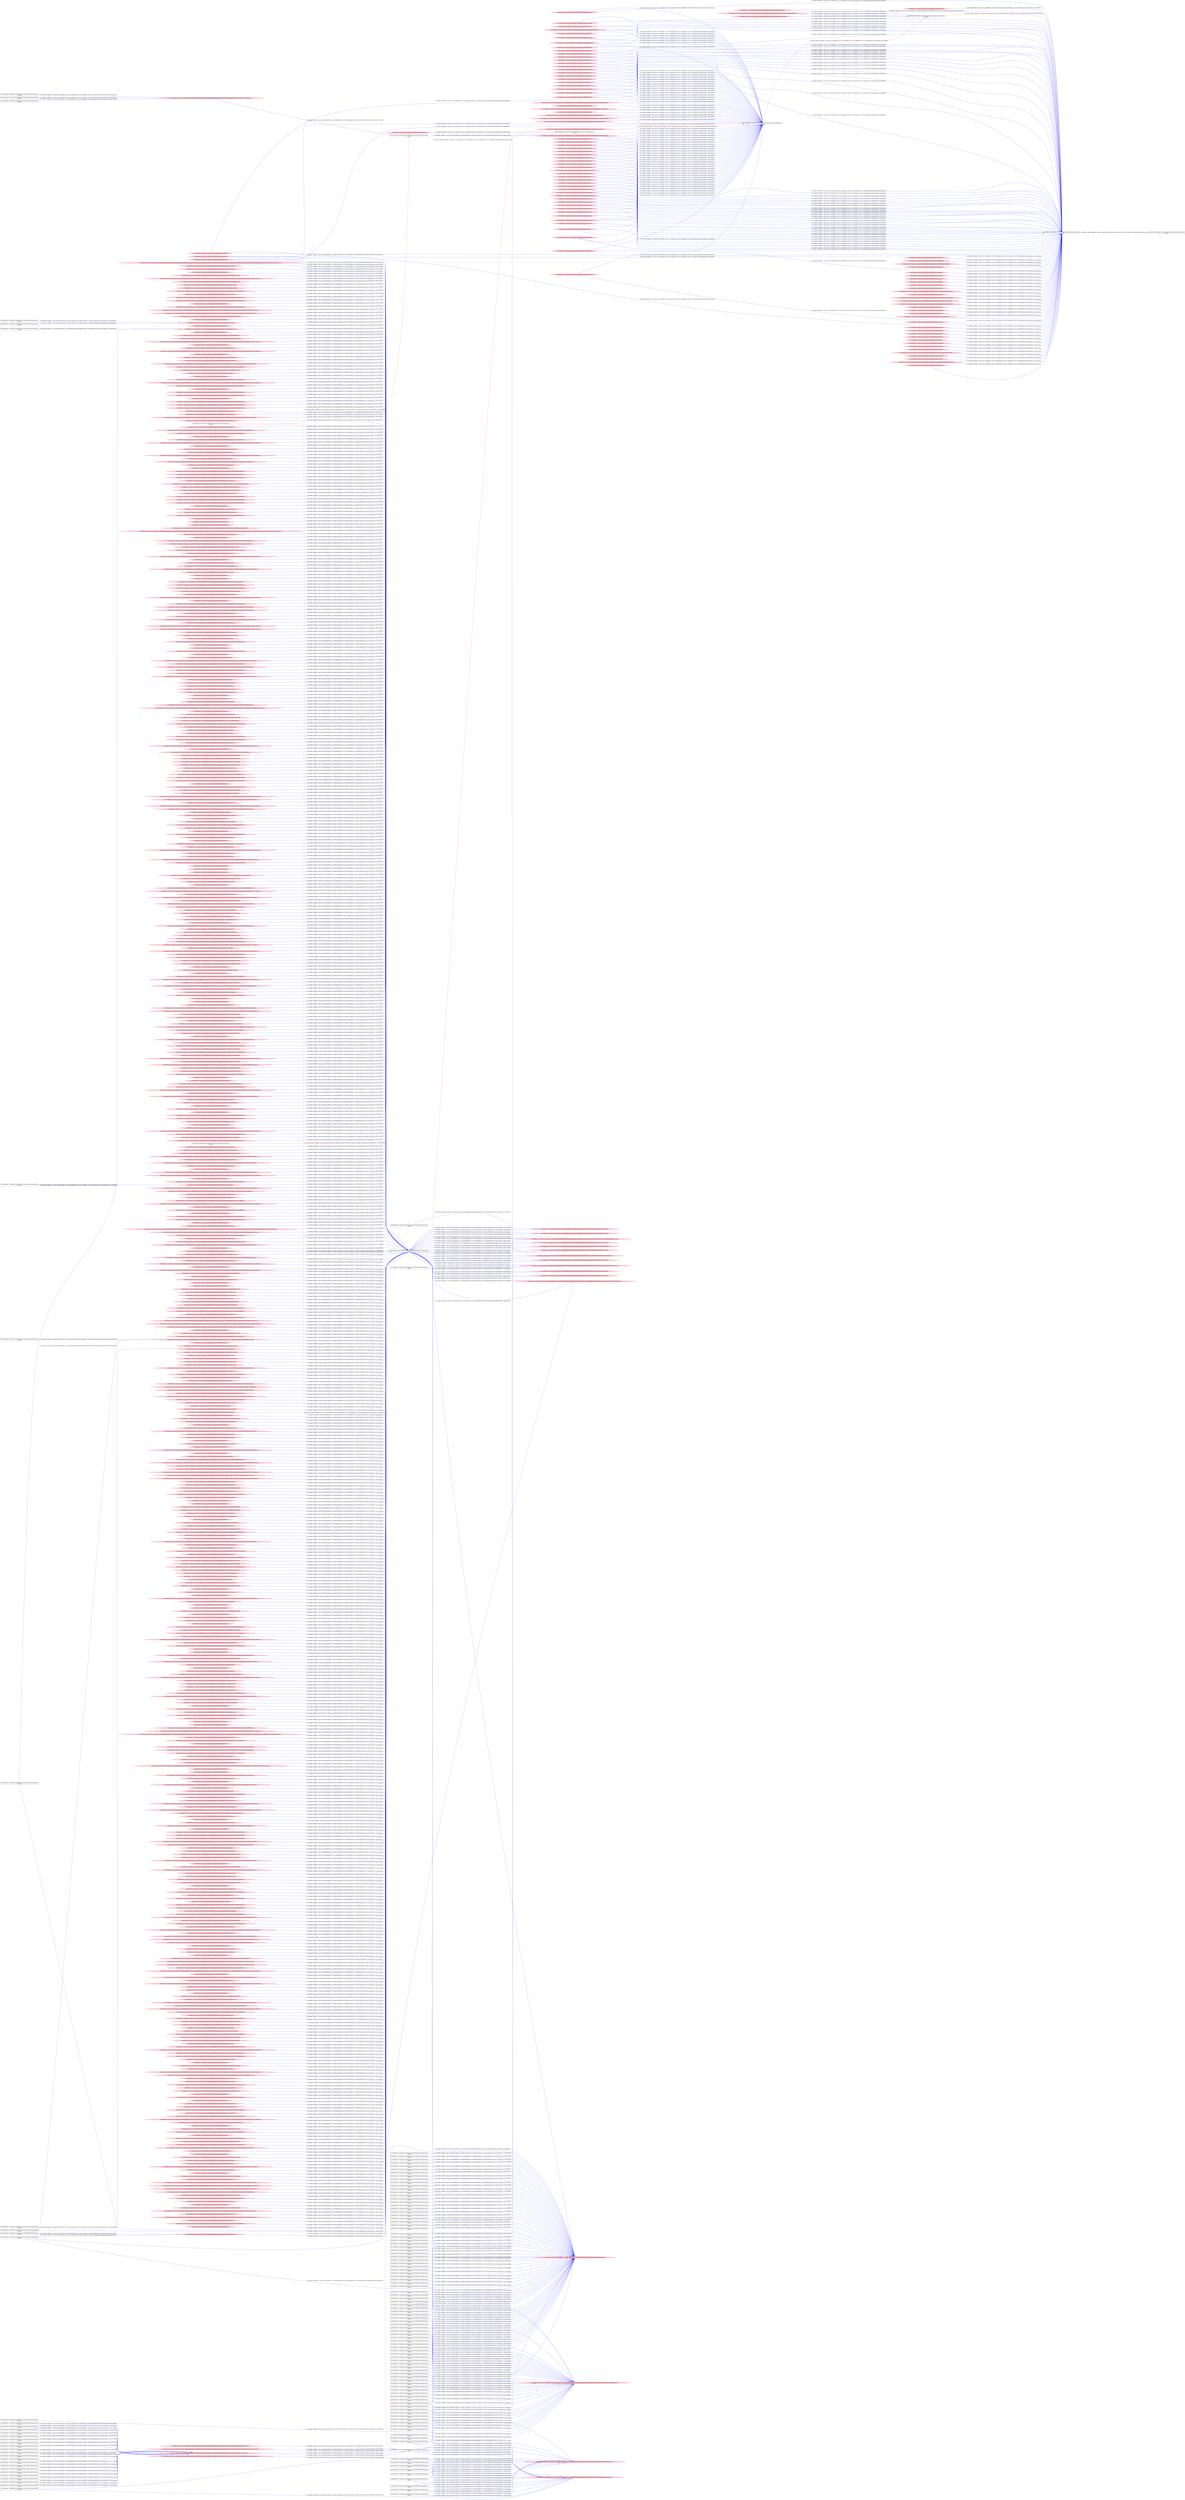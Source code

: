 digraph  {
rankdir=LR
"0"[color=black,label="id:0 HopCount: 0 pid:8048 proc_starttime:0 cmd: owner uid:null owner group id:null,\n null null", shape=box,style=solid];
"1"[color=black,label="id:1 HopCount: 1 pid:10096 proc_starttime:0 cmd: owner uid:null owner group id:null,\n null null", shape=box,style=solid];
"0" -> "1" [id=890,__obj="PROC_CREATE"color=red,label="id:890 PROC_CREATE **NORMAL**  seqs:[1557674497837000000, 1557674497837000000] T:[1557674497837000000, 1557674497837000000] relT:[0, 0]",style=solid];
"14"[color=pink,label="id:14 HopCount: -6 owner uid: owner group id: /Windows/SysWOW64/netapi32.dll ", shape=oval,style=filled];
"303"[color=black,label="id:303 HopCount: -5 pid:7576 proc_starttime:0 cmd: owner uid:null owner group id:null,\n null null", shape=box,style=solid];
"14" -> "303" [id=891,__obj="READ"color=blue,label="id:891 READ **NORMAL**  seqs:[1557269012758000000, 1557269012758000000] T:[1557269012758000000, 1557269012758000000] relT:[405485079000000, 405485079000000]",style=solid];
"2"[color=pink,label="id:2 HopCount: -6 owner uid: owner group id: /Device/HarddiskVolume2/Users/admin/AppData/Roaming/Microsoft/Word/www.chadwicks.com307383060337731906/www.chadwicks.com((Autosaved-307384160950666864)).asd ", shape=oval,style=filled];
"2" -> "303" [id=892,__obj="READ"color=blue,label="id:892 READ **NORMAL**  seqs:[1557590040064000000, 1557600960174000000] T:[1557590040064000000, 1557600960174000000] relT:[84457773000000, 73537663000000]",style=solid];
"3"[color=pink,label="id:3 HopCount: -6 owner uid: owner group id: /Device/HarddiskVolume2/Users/admin/AppData/Local/Microsoft/Windows/INetCache/IE/F35G272C/7WJ7JF7Z.htm ", shape=oval,style=filled];
"3" -> "303" [id=893,__obj="READ"color=blue,label="id:893 READ **NORMAL**  seqs:[1557611408966000000, 1557611408966000000] T:[1557611408966000000, 1557611408966000000] relT:[63088871000000, 63088871000000]",style=solid];
"6"[color=pink,label="id:6 HopCount: -6 owner uid: owner group id: /Device/HarddiskVolume2/Users/admin/Desktop/~$pepper.docx ", shape=oval,style=filled];
"6" -> "303" [id=894,__obj="READ"color=blue,label="id:894 READ **NORMAL**  seqs:[1557521385605000000, 1557521385605000000] T:[1557521385605000000, 1557521385605000000] relT:[153112232000000, 153112232000000]",style=solid];
"5"[color=pink,label="id:5 HopCount: -6 owner uid: owner group id: /Device/HarddiskVolume2/Users/admin/AppData/Local/Microsoft/Windows/INetCache/IE/6I16FN6G/D3A1C34Y.htm ", shape=oval,style=filled];
"5" -> "303" [id=895,__obj="READ"color=blue,label="id:895 READ **NORMAL**  seqs:[1557621925564000000, 1557621925577000000] T:[1557621925564000000, 1557621925577000000] relT:[52572273000000, 52572260000000]",style=solid];
"9"[color=pink,label="id:9 HopCount: -6 owner uid: owner group id: /Device/HarddiskVolume2/Users/admin/AppData/Roaming/Microsoft/Word/www.utm.edu307380440214968426/www.utm.edu.docx.lnk ", shape=oval,style=filled];
"9" -> "303" [id=896,__obj="READ"color=blue,label="id:896 READ **NORMAL**  seqs:[1557415793697000000, 1557415793698000000] T:[1557415793697000000, 1557415793698000000] relT:[258704140000000, 258704139000000]",style=solid];
"8"[color=pink,label="id:8 HopCount: -6 owner uid: owner group id: /Windows/SysWOW64/ole32.dll ", shape=oval,style=filled];
"8" -> "303" [id=897,__obj="READ"color=blue,label="id:897 READ **NORMAL**  seqs:[1557268967934000000, 1557268967934000000] T:[1557268967934000000, 1557268967934000000] relT:[405529903000000, 405529903000000]",style=solid];
"10"[color=black,label="id:10 HopCount: -7 pid:7808 proc_starttime:0 cmd: owner uid:null owner group id:null,\n null null", shape=box,style=solid];
"34"[color=pink,label="id:34 HopCount: -6 owner uid: owner group id: /Device/HarddiskVolume2/Users/admin/AppData/Local/Microsoft/Windows/INetCache/Content.Word/~WRS{52695740-B95F-40DD-91C0-9E24F360DAD1}.tmp ", shape=oval,style=filled];
"10" -> "34" [id=898,__obj="WRITE"color=blue,label="id:898 WRITE **NORMAL**  seqs:[1557347103802000000, 1557347103802000000] T:[1557347103802000000, 1557347103802000000] relT:[327394035000000, 327394035000000]",style=solid];
"12"[color=pink,label="id:12 HopCount: -6 owner uid: owner group id: /Device/HarddiskVolume2/Users/admin/AppData/Local/Microsoft/Windows/INetCache/IE/F35G272C/3F1BFXEG.htm ", shape=oval,style=filled];
"12" -> "303" [id=899,__obj="READ"color=blue,label="id:899 READ **NORMAL**  seqs:[1557528056587000000, 1557528056588000000] T:[1557528056587000000, 1557528056588000000] relT:[146441250000000, 146441249000000]",style=solid];
"11"[color=pink,label="id:11 HopCount: -6 owner uid: owner group id: /Device/HarddiskVolume2/Users/admin/AppData/Local/Temp/~DF15965E6A3E931684.TMP ", shape=oval,style=filled];
"11" -> "303" [id=900,__obj="READ"color=blue,label="id:900 READ **NORMAL**  seqs:[1557329743150000000, 1557329743154000000] T:[1557329743150000000, 1557329743154000000] relT:[344754687000000, 344754683000000]",style=solid];
"13"[color=black,label="id:13 HopCount: -7 pid:7152 proc_starttime:0 cmd: owner uid:null owner group id:null,\n null null", shape=box,style=solid];
"13" -> "34" [id=901,__obj="WRITE"color=blue,label="id:901 WRITE **NORMAL**  seqs:[1557345777335000000, 1557345777335000000] T:[1557345777335000000, 1557345777335000000] relT:[328720502000000, 328720502000000]",style=solid];
"887"[color=pink,label="id:887 HopCount: -6 owner uid: owner group id: /Device/HarddiskVolume2/Program Files (x86)/Microsoft Office/OFFICE15/PROOF/MSSP7FR.LEX ", shape=oval,style=filled];
"887" -> "303" [id=902,__obj="READ"color=blue,label="id:902 READ **NORMAL**  seqs:[1557268976200000000, 1557268976200000000] T:[1557268976200000000, 1557268976200000000] relT:[405521637000000, 405521637000000]",style=solid];
"876"[color=pink,label="id:876 HopCount: -6 owner uid: owner group id: /Device/HarddiskVolume2/Users/admin/Desktop/The game is played by moving a crosshair across the sky background via a trackball and pressing one of three buttons to launch a counte1.docx ", shape=oval,style=filled];
"876" -> "303" [id=903,__obj="READ"color=blue,label="id:903 READ **NORMAL**  seqs:[1557269546785000000, 1557620641095000000] T:[1557269546785000000, 1557620641095000000] relT:[404951052000000, 53856742000000]",style=solid];
"875"[color=black,label="id:875 HopCount: -7 pid:8440 proc_starttime:0 cmd: owner uid:null owner group id:null,\n null null", shape=box,style=solid];
"875" -> "34" [id=904,__obj="WRITE"color=blue,label="id:904 WRITE **NORMAL**  seqs:[1557450498852000000, 1557450498852000000] T:[1557450498852000000, 1557450498852000000] relT:[223998985000000, 223998985000000]",style=solid];
"4"[color=pink,label="id:4 HopCount: -6 owner uid: owner group id: /Device/HarddiskVolume2/Users/admin/AppData/Local/Microsoft/Windows/INetCache/Content.Word/~WRS{9197AFA3-9B02-4E0C-AF34-425F24F7F162}.tmp ", shape=oval,style=filled];
"4" -> "303" [id=905,__obj="READ"color=blue,label="id:905 READ **NORMAL**  seqs:[1557670817174000000, 1557670955124000000] T:[1557670818624000000, 1557670955124000000] relT:[3679213000000, 3542713000000]",style=solid];
"34" -> "303" [id=906,__obj="READ"color=blue,label="id:906 READ **NORMAL**  seqs:[1557329669670000000, 1557670955148000000] T:[1557329669670000000, 1557330501746000000] relT:[344828167000000, 343996091000000]",style=solid];
"17"[color=pink,label="id:17 HopCount: -6 owner uid: owner group id: /Windows/SysWOW64/msimg32.dll ", shape=oval,style=filled];
"17" -> "303" [id=907,__obj="READ"color=blue,label="id:907 READ **NORMAL**  seqs:[1557268967944000000, 1557268967944000000] T:[1557268967944000000, 1557268967944000000] relT:[405529893000000, 405529893000000]",style=solid];
"18"[color=pink,label="id:18 HopCount: -6 owner uid: owner group id: /Device/HarddiskVolume2/Users/admin/Desktop/extemporaneous.docx ", shape=oval,style=filled];
"18" -> "303" [id=908,__obj="READ"color=blue,label="id:908 READ **NORMAL**  seqs:[1557325839453000000, 1557325849590000000] T:[1557325839453000000, 1557325849590000000] relT:[348658384000000, 348648247000000]",style=solid];
"19"[color=pink,label="id:19 HopCount: -6 owner uid: owner group id: /Device/HarddiskVolume2/Users/admin/AppData/Local/Microsoft/Windows/INetCache/IE/6I16FN6G/4S5D9R61.htm ", shape=oval,style=filled];
"19" -> "303" [id=909,__obj="READ"color=blue,label="id:909 READ **NORMAL**  seqs:[1557450533849000000, 1557450533904000000] T:[1557450533849000000, 1557450533904000000] relT:[223963988000000, 223963933000000]",style=solid];
"22"[color=pink,label="id:22 HopCount: -6 owner uid: owner group id: /Device/HarddiskVolume2/Users/admin/AppData/Local/Microsoft/Windows/INetCache/IE/F35G272C/34SVCH0J.htm ", shape=oval,style=filled];
"22" -> "303" [id=910,__obj="READ"color=blue,label="id:910 READ **NORMAL**  seqs:[1557529597062000000, 1557529597166000000] T:[1557529597062000000, 1557529597166000000] relT:[144900775000000, 144900671000000]",style=solid];
"21"[color=pink,label="id:21 HopCount: -6 owner uid: owner group id: /Device/HarddiskVolume2/Users/admin/AppData/Local/Temp/msohtmlclip1/01/clip_themedata.thmx ", shape=oval,style=filled];
"21" -> "303" [id=911,__obj="READ"color=blue,label="id:911 READ **NORMAL**  seqs:[1557325468458000000, 1557671031432000000] T:[1557325468458000000, 1557671031432000000] relT:[349029379000000, 3466405000000]",style=solid];
"20"[color=black,label="id:20 HopCount: -2 pid:5316 proc_starttime:0 cmd: owner uid:null owner group id:null,\n null null", shape=box,style=solid];
"20" -> "0" [id=912,__obj="PROC_CREATE"color=red,label="id:912 PROC_CREATE **NORMAL**  seqs:[1557671112322000000, 1557671112322000000] T:[1557671112322000000, 1557671112322000000] relT:[3385515000000, 3385515000000]",style=solid];
"25"[color=pink,label="id:25 HopCount: -6 owner uid: owner group id: /Device/HarddiskVolume2/Users/admin/Desktop/The game is played by moving a crosshair across the sky background via a trackball and pressing one of three buttons to launch a counte7.docx ", shape=oval,style=filled];
"25" -> "303" [id=913,__obj="READ"color=blue,label="id:913 READ **NORMAL**  seqs:[1557420053064000000, 1557620641096000000] T:[1557420053064000000, 1557620641096000000] relT:[254444773000000, 53856741000000]",style=solid];
"24"[color=pink,label="id:24 HopCount: -6 owner uid: owner group id: /Windows/SysWOW64/usp10.dll ", shape=oval,style=filled];
"24" -> "303" [id=914,__obj="READ"color=blue,label="id:914 READ **NORMAL**  seqs:[1557268970762000000, 1557268970762000000] T:[1557268970762000000, 1557268970762000000] relT:[405527075000000, 405527075000000]",style=solid];
"23"[color=pink,label="id:23 HopCount: -2 owner uid: owner group id: /Windows/System32/mfperfhelper.dll ", shape=oval,style=filled];
"23" -> "0" [id=915,__obj="READ"color=blue,label="id:915 READ **NORMAL**  seqs:[1557671379788000000, 1557671379788000000] T:[1557671379788000000, 1557671379788000000] relT:[3118049000000, 3118049000000]",style=solid];
"28"[color=pink,label="id:28 HopCount: -6 owner uid: owner group id: /Device/HarddiskVolume2/Users/admin/AppData/Local/Temp/CVRE948.tmp.cvr ", shape=oval,style=filled];
"28" -> "303" [id=916,__obj="READ"color=blue,label="id:916 READ **NORMAL**  seqs:[1557268967948000000, 1557268967948000000] T:[1557268967948000000, 1557268967948000000] relT:[405529889000000, 405529889000000]",style=solid];
"27"[color=pink,label="id:27 HopCount: -6 owner uid: owner group id: /Program Files (x86)/Common Files/microsoft shared/OFFICE15/MSO.DLL ", shape=oval,style=filled];
"27" -> "303" [id=917,__obj="READ"color=blue,label="id:917 READ **NORMAL**  seqs:[1557268967944000000, 1557268967944000000] T:[1557268967944000000, 1557268967944000000] relT:[405529893000000, 405529893000000]",style=solid];
"26"[color=pink,label="id:26 HopCount: -2 owner uid: owner group id: /Program Files/mozilla/firefox/nss3.dll ", shape=oval,style=filled];
"26" -> "0" [id=918,__obj="READ"color=blue,label="id:918 READ **NORMAL**  seqs:[1557671112332000000, 1557671112332000000] T:[1557671112332000000, 1557671112332000000] relT:[3385505000000, 3385505000000]",style=solid];
"29"[color=pink,label="id:29 HopCount: -6 owner uid: owner group id: /Device/HarddiskVolume2/Users/admin/AppData/Roaming/Microsoft/Word/www.lyriczz.com307380500258562716/www.lyriczz.com((Autosaved-307381853071692240)).asd ", shape=oval,style=filled];
"29" -> "303" [id=919,__obj="READ"color=blue,label="id:919 READ **NORMAL**  seqs:[1557491038419000000, 1557505618710000000] T:[1557491038419000000, 1557505618710000000] relT:[183459418000000, 168879127000000]",style=solid];
"31"[color=pink,label="id:31 HopCount: -6 owner uid: owner group id: /Device/HarddiskVolume2/Users/admin/AppData/Local/Microsoft/Windows/INetCache/IE/1UGYV3ZA/3EVD035Z.htm ", shape=oval,style=filled];
"31" -> "303" [id=920,__obj="READ"color=blue,label="id:920 READ **NORMAL**  seqs:[1557276409820000000, 1557276512032000000] T:[1557276409820000000, 1557276512032000000] relT:[398088017000000, 397985805000000]",style=solid];
"32"[color=pink,label="id:32 HopCount: -6 owner uid: owner group id: /Device/HarddiskVolume2/Users/admin/AppData/Local/Temp/~DFA7727DF89BFE412C.TMP ", shape=oval,style=filled];
"32" -> "303" [id=921,__obj="READ"color=blue,label="id:921 READ **NORMAL**  seqs:[1557346366292000000, 1557346366293000000] T:[1557346366293000000, 1557346366293000000] relT:[328131544000000, 328131544000000]",style=solid];
"33"[color=pink,label="id:33 HopCount: -6 owner uid: owner group id: /Program Files (x86)/Microsoft Office/Office15/MSOHEV.DLL ", shape=oval,style=filled];
"33" -> "303" [id=922,__obj="READ"color=blue,label="id:922 READ **NORMAL**  seqs:[1557268970952000000, 1557268970952000000] T:[1557268970952000000, 1557268970952000000] relT:[405526885000000, 405526885000000]",style=solid];
"35"[color=pink,label="id:35 HopCount: -6 owner uid: owner group id: /Windows/SysWOW64/cldapi.dll ", shape=oval,style=filled];
"35" -> "303" [id=923,__obj="READ"color=blue,label="id:923 READ **NORMAL**  seqs:[1557268970479000000, 1557268970479000000] T:[1557268970479000000, 1557268970479000000] relT:[405527358000000, 405527358000000]",style=solid];
"581"[color=pink,label="id:581 HopCount: -6 owner uid: owner group id: /Device/HarddiskVolume2/Users/admin/AppData/Roaming/Microsoft/Word/AutoRecovery save of Document59.asd ", shape=oval,style=filled];
"581" -> "303" [id=924,__obj="READ"color=blue,label="id:924 READ **NORMAL**  seqs:[1557504957283000000, 1557504957776000000] T:[1557504957283000000, 1557504957776000000] relT:[169540554000000, 169540061000000]",style=solid];
"37"[color=pink,label="id:37 HopCount: -6 owner uid: owner group id: /Device/HarddiskVolume2/Users/admin/Desktop/The game is played by moving a crosshair across the sky background via a trackball and pressing one of three buttons to launch a count30.docx ", shape=oval,style=filled];
"37" -> "303" [id=925,__obj="READ"color=blue,label="id:925 READ **NORMAL**  seqs:[1557620644562000000, 1557620645207000000] T:[1557620644562000000, 1557620645207000000] relT:[53853275000000, 53852630000000]",style=solid];
"36"[color=pink,label="id:36 HopCount: -6 owner uid: owner group id: /Device/HarddiskVolume2/Users/admin/AppData/Local/Microsoft/Windows/INetCache/IE/1UGYV3ZA/9H7WDJ0I.htm ", shape=oval,style=filled];
"36" -> "303" [id=926,__obj="READ"color=blue,label="id:926 READ **NORMAL**  seqs:[1557527521934000000, 1557527593997000000] T:[1557527521934000000, 1557527593997000000] relT:[146975903000000, 146903840000000]",style=solid];
"39"[color=pink,label="id:39 HopCount: -6 owner uid: owner group id: /Windows/SysWOW64/shlwapi.dll ", shape=oval,style=filled];
"39" -> "303" [id=927,__obj="READ"color=blue,label="id:927 READ **NORMAL**  seqs:[1557268967988000000, 1557268967988000000] T:[1557268967988000000, 1557268967988000000] relT:[405529849000000, 405529849000000]",style=solid];
"38"[color=pink,label="id:38 HopCount: -6 owner uid: owner group id: /Device/HarddiskVolume2/Users/admin/AppData/Local/Microsoft/Windows/INetCache/IE/6I16FN6G/6P5W486K.htm ", shape=oval,style=filled];
"38" -> "303" [id=928,__obj="READ"color=blue,label="id:928 READ **NORMAL**  seqs:[1557511594799000000, 1557511829136000000] T:[1557511594799000000, 1557511829136000000] relT:[162903038000000, 162668701000000]",style=solid];
"40"[color=pink,label="id:40 HopCount: -6 owner uid: owner group id: /Device/HarddiskVolume2/Users/admin/AppData/Local/Microsoft/Windows/INetCache/IE/TYZFOIKD/H23VOIGC.htm ", shape=oval,style=filled];
"40" -> "303" [id=929,__obj="READ"color=blue,label="id:929 READ **NORMAL**  seqs:[1557527604077000000, 1557529160180000000] T:[1557527604077000000, 1557529160180000000] relT:[146893760000000, 145337657000000]",style=solid];
"41"[color=pink,label="id:41 HopCount: -6 owner uid: owner group id: /Windows/SysWOW64/policymanager.dll ", shape=oval,style=filled];
"41" -> "303" [id=930,__obj="READ"color=blue,label="id:930 READ **NORMAL**  seqs:[1557269012831000000, 1557269012831000000] T:[1557269012831000000, 1557269012831000000] relT:[405485006000000, 405485006000000]",style=solid];
"43"[color=pink,label="id:43 HopCount: -6 owner uid: owner group id: /Device/HarddiskVolume2/Users/admin/AppData/Local/Microsoft/Windows/INetCache/IE/6I16FN6G/PQH5ELZD.htm ", shape=oval,style=filled];
"43" -> "303" [id=931,__obj="READ"color=blue,label="id:931 READ **NORMAL**  seqs:[1557499234661000000, 1557499234764000000] T:[1557499234661000000, 1557499234764000000] relT:[175263176000000, 175263073000000]",style=solid];
"42"[color=pink,label="id:42 HopCount: -6 owner uid: owner group id: /Device/HarddiskVolume2/Users/admin/AppData/Local/Microsoft/Windows/INetCache/IE/6I16FN6G/HNG6SEM3.htm ", shape=oval,style=filled];
"42" -> "303" [id=932,__obj="READ"color=blue,label="id:932 READ **NORMAL**  seqs:[1557426005025000000, 1557427580004000000] T:[1557426005025000000, 1557427580004000000] relT:[248492812000000, 246917833000000]",style=solid];
"45"[color=pink,label="id:45 HopCount: -6 owner uid: owner group id: /Device/HarddiskVolume2/Users/admin/AppData/Local/Microsoft/Windows/INetCache/IE/1UGYV3ZA/GTHF1VYZ.htm ", shape=oval,style=filled];
"45" -> "303" [id=933,__obj="READ"color=blue,label="id:933 READ **NORMAL**  seqs:[1557514805847000000, 1557519017665000000] T:[1557514805847000000, 1557519017665000000] relT:[159691990000000, 155480172000000]",style=solid];
"44"[color=pink,label="id:44 HopCount: -6 owner uid: owner group id: /Device/HarddiskVolume2/Users/admin/Desktop/www.lyriczz.com.docx ", shape=oval,style=filled];
"44" -> "303" [id=934,__obj="READ"color=blue,label="id:934 READ **NORMAL**  seqs:[1557414959208000000, 1557523896968000000] T:[1557414959208000000, 1557523896968000000] relT:[259538629000000, 150600869000000]",style=solid];
"16"[color=pink,label="id:16 HopCount: -6 owner uid: owner group id: /Device/HarddiskVolume2/Users/admin/Desktop/~$w.folkpartiet.se.docx ", shape=oval,style=filled];
"16" -> "303" [id=935,__obj="READ"color=blue,label="id:935 READ **NORMAL**  seqs:[1557449890435000000, 1557449890435000000] T:[1557449890435000000, 1557449890435000000] relT:[224607402000000, 224607402000000]",style=solid];
"15"[color=pink,label="id:15 HopCount: -6 owner uid: owner group id: /Device/HarddiskVolume2/Users/admin/AppData/Roaming/Microsoft/Word/www.lyriczz.com307380500258562716/www.lyriczz.com((Autosaved-307380842252069136)).asd ", shape=oval,style=filled];
"15" -> "303" [id=936,__obj="READ"color=blue,label="id:936 READ **NORMAL**  seqs:[1557447577297000000, 1557498538663000000] T:[1557447577297000000, 1557498538663000000] relT:[226920540000000, 175959174000000]",style=solid];
"46"[color=pink,label="id:46 HopCount: -6 owner uid: owner group id: /Device/HarddiskVolume2/Users/admin/Desktop/www.webopedia.com ", shape=oval,style=filled];
"46" -> "303" [id=937,__obj="READ"color=blue,label="id:937 READ **NORMAL**  seqs:[1557622510876000000, 1557622510877000000] T:[1557622510876000000, 1557622510877000000] relT:[51986961000000, 51986960000000]",style=solid];
"47"[color=pink,label="id:47 HopCount: -6 owner uid: owner group id: /Device/HarddiskVolume2/Users/admin/Desktop/horrifyingly.docx ", shape=oval,style=filled];
"47" -> "303" [id=938,__obj="READ"color=blue,label="id:938 READ **NORMAL**  seqs:[1557450009607000000, 1557450023697000000] T:[1557450009607000000, 1557450023697000000] relT:[224488230000000, 224474140000000]",style=solid];
"48"[color=pink,label="id:48 HopCount: -6 owner uid: owner group id: /Device/HarddiskVolume2/Users/admin/AppData/Local/Microsoft/Windows/INetCache/Content.Word/~WRS{40C77B2A-FCE8-4BD1-8245-674379629B80}.tmp ", shape=oval,style=filled];
"48" -> "303" [id=939,__obj="READ"color=blue,label="id:939 READ **NORMAL**  seqs:[1557432445444000000, 1557670955145000000] T:[1557432445444000000, 1557432445444000000] relT:[242052393000000, 242052393000000]",style=solid];
"49"[color=pink,label="id:49 HopCount: -6 owner uid: owner group id: /Device/HarddiskVolume2/Users/admin/AppData/Local/Microsoft/Windows/INetCache/IE/6I16FN6G/2JDHKEPI.htm ", shape=oval,style=filled];
"49" -> "303" [id=940,__obj="READ"color=blue,label="id:940 READ **NORMAL**  seqs:[1557519017692000000, 1557519382772000000] T:[1557519017692000000, 1557519382772000000] relT:[155480145000000, 155115065000000]",style=solid];
"50"[color=pink,label="id:50 HopCount: -6 owner uid: owner group id: /Windows/SysWOW64/setupapi.dll ", shape=oval,style=filled];
"50" -> "303" [id=941,__obj="READ"color=blue,label="id:941 READ **NORMAL**  seqs:[1557324549561000000, 1557533052245000000] T:[1557324549561000000, 1557533052245000000] relT:[349948276000000, 141445592000000]",style=solid];
"73"[color=pink,label="id:73 HopCount: -6 owner uid: owner group id: /Device/HarddiskVolume2/Users/admin/AppData/Roaming/Microsoft/Word/AutoRecovery save of Document61.asd ", shape=oval,style=filled];
"73" -> "303" [id=942,__obj="READ"color=blue,label="id:942 READ **NORMAL**  seqs:[1557506236706000000, 1557506237159000000] T:[1557506236706000000, 1557506237159000000] relT:[168261131000000, 168260678000000]",style=solid];
"55"[color=pink,label="id:55 HopCount: -6 owner uid: owner group id: /Device/HarddiskVolume2/Users/admin/Desktop/The game is played by moving a crosshair across the sky background via a trackball and pressing one of three buttons to launch a counte2.docx ", shape=oval,style=filled];
"55" -> "303" [id=943,__obj="READ"color=blue,label="id:943 READ **NORMAL**  seqs:[1557274475258000000, 1557620641095000000] T:[1557274475258000000, 1557620641095000000] relT:[400022579000000, 53856742000000]",style=solid];
"54"[color=pink,label="id:54 HopCount: -6 owner uid: owner group id: /Windows/SysWOW64/secur32.dll ", shape=oval,style=filled];
"54" -> "303" [id=944,__obj="READ"color=blue,label="id:944 READ **NORMAL**  seqs:[1557268968201000000, 1557268968201000000] T:[1557268968201000000, 1557268968201000000] relT:[405529636000000, 405529636000000]",style=solid];
"58"[color=pink,label="id:58 HopCount: -6 owner uid: owner group id: /Device/HarddiskVolume2/Users/admin/Desktop/www.brazilembassy.or.th.docx ", shape=oval,style=filled];
"58" -> "303" [id=945,__obj="READ"color=blue,label="id:945 READ **NORMAL**  seqs:[1557599843810000000, 1557599954306000000] T:[1557599843810000000, 1557599954306000000] relT:[74654027000000, 74543531000000]",style=solid];
"56"[color=pink,label="id:56 HopCount: -6 owner uid: owner group id: /Device/HarddiskVolume2/Users/admin/Desktop/~$basing.docx ", shape=oval,style=filled];
"56" -> "303" [id=946,__obj="READ"color=blue,label="id:946 READ **NORMAL**  seqs:[1557420310769000000, 1557420310769000000] T:[1557420310769000000, 1557420310769000000] relT:[254187068000000, 254187068000000]",style=solid];
"60"[color=pink,label="id:60 HopCount: -6 owner uid: owner group id: /Device/HarddiskVolume2/Users/admin/Desktop/The game is played by moving a crosshair across the sky background via a trackball and pressing one of three buttons to launch a count26.docx ", shape=oval,style=filled];
"60" -> "303" [id=947,__obj="READ"color=blue,label="id:947 READ **NORMAL**  seqs:[1557614487728000000, 1557620641101000000] T:[1557614487728000000, 1557620641101000000] relT:[60010109000000, 53856736000000]",style=solid];
"57"[color=pink,label="id:57 HopCount: -6 owner uid: owner group id: /Device/HarddiskVolume2/Users/admin/Desktop/Doc18.docx ", shape=oval,style=filled];
"57" -> "303" [id=948,__obj="READ"color=blue,label="id:948 READ **NORMAL**  seqs:[1557412402418000000, 1557412402831000000] T:[1557412402418000000, 1557412402831000000] relT:[262095419000000, 262095006000000]",style=solid];
"59"[color=pink,label="id:59 HopCount: -6 owner uid: owner group id: /Device/HarddiskVolume2/Users/admin/AppData/Local/Microsoft/Windows/INetCache/Content.Word/~WRS{BE4C5B8E-2342-4ED0-B41A-AC4271BD00C5}.tmp ", shape=oval,style=filled];
"59" -> "303" [id=949,__obj="READ"color=blue,label="id:949 READ **NORMAL**  seqs:[1557412133884000000, 1557670955149000000] T:[1557412156238000000, 1557670955149000000] relT:[262341599000000, 3542688000000]",style=solid];
"61"[color=pink,label="id:61 HopCount: -6 owner uid: owner group id: /Windows/Microsoft.NET/Framework/v4.0.30319/mscoreei.dll ", shape=oval,style=filled];
"61" -> "303" [id=950,__obj="READ"color=blue,label="id:950 READ **NORMAL**  seqs:[1557268968196000000, 1557268968196000000] T:[1557268968196000000, 1557268968196000000] relT:[405529641000000, 405529641000000]",style=solid];
"62"[color=pink,label="id:62 HopCount: -6 owner uid: owner group id: /Windows/SysWOW64/ExplorerFrame.dll ", shape=oval,style=filled];
"62" -> "303" [id=951,__obj="READ"color=blue,label="id:951 READ **NORMAL**  seqs:[1557269012808000000, 1557269012808000000] T:[1557269012808000000, 1557269012808000000] relT:[405485029000000, 405485029000000]",style=solid];
"64"[color=pink,label="id:64 HopCount: -6 owner uid: owner group id: /Device/HarddiskVolume2/Users/admin/AppData/Local/Microsoft/Windows/INetCache/IE/TYZFOIKD/NU2G00R4.htm ", shape=oval,style=filled];
"64" -> "303" [id=952,__obj="READ"color=blue,label="id:952 READ **NORMAL**  seqs:[1557441795510000000, 1557441904029000000] T:[1557441795510000000, 1557441904029000000] relT:[232702327000000, 232593808000000]",style=solid];
"63"[color=pink,label="id:63 HopCount: -6 owner uid: owner group id: /Device/HarddiskVolume2/Users/admin/AppData/Local/Microsoft/Windows/INetCache/IE/6I16FN6G/signup[1].htm ", shape=oval,style=filled];
"63" -> "303" [id=953,__obj="READ"color=blue,label="id:953 READ **NORMAL**  seqs:[1557329743761000000, 1557329743857000000] T:[1557329743761000000, 1557329743857000000] relT:[344754076000000, 344753980000000]",style=solid];
"66"[color=pink,label="id:66 HopCount: -6 owner uid: owner group id: /Device/HarddiskVolume2/Users/admin/AppData/Local/Microsoft/Windows/INetCache/IE/TYZFOIKD/YRU14FZE.htm ", shape=oval,style=filled];
"66" -> "303" [id=954,__obj="READ"color=blue,label="id:954 READ **NORMAL**  seqs:[1557504188572000000, 1557504188706000000] T:[1557504188572000000, 1557504188706000000] relT:[170309265000000, 170309131000000]",style=solid];
"68"[color=pink,label="id:68 HopCount: -6 owner uid: owner group id: /Device/HarddiskVolume2/Users/admin/Desktop/www.sed.uth.gr.docx ", shape=oval,style=filled];
"68" -> "303" [id=955,__obj="READ"color=blue,label="id:955 READ **NORMAL**  seqs:[1557329737055000000, 1557329743567000000] T:[1557329737055000000, 1557329743567000000] relT:[344760782000000, 344754270000000]",style=solid];
"67"[color=pink,label="id:67 HopCount: -6 owner uid: owner group id: /Device/HarddiskVolume2/PROGRAMDATA/MICROSOFT/WINDOWS DEFENDER/PLATFORM/4.18.1807.18075-0/X86/MSMPLICS.DLL ", shape=oval,style=filled];
"67" -> "303" [id=956,__obj="READ"color=blue,label="id:956 READ **NORMAL**  seqs:[1557268969139000000, 1557268969156000000] T:[1557268969139000000, 1557268969156000000] relT:[405528698000000, 405528681000000]",style=solid];
"65"[color=pink,label="id:65 HopCount: -6 owner uid: owner group id: /Device/HarddiskVolume2/Users/admin/AppData/Local/Temp/~DFC38B525A6BA5D94C.TMP ", shape=oval,style=filled];
"65" -> "303" [id=957,__obj="READ"color=blue,label="id:957 READ **NORMAL**  seqs:[1557525845555000000, 1557525946812000000] T:[1557525845555000000, 1557525845555000000] relT:[148652282000000, 148652282000000]",style=solid];
"69"[color=pink,label="id:69 HopCount: -6 owner uid: owner group id: /Device/HarddiskVolume2/Users/admin/AppData/Local/Temp/~DF073C720453412FB6.TMP ", shape=oval,style=filled];
"69" -> "303" [id=958,__obj="READ"color=blue,label="id:958 READ **NORMAL**  seqs:[1557621925328000000, 1557622028424000000] T:[1557621925328000000, 1557621925328000000] relT:[52572509000000, 52572509000000]",style=solid];
"70"[color=pink,label="id:70 HopCount: -6 owner uid: owner group id: /Device/HarddiskVolume2/Users/admin/Desktop/~$w.symantecstore.com.docx ", shape=oval,style=filled];
"70" -> "303" [id=959,__obj="READ"color=blue,label="id:959 READ **NORMAL**  seqs:[1557591383719000000, 1557591383720000000] T:[1557591383719000000, 1557591383720000000] relT:[83114118000000, 83114117000000]",style=solid];
"71"[color=pink,label="id:71 HopCount: -6 owner uid: owner group id: /Device/HarddiskVolume2/Users/admin/AppData/Local/Microsoft/Windows/INetCache/IE/1UGYV3ZA/H1NSPAKU.htm ", shape=oval,style=filled];
"71" -> "303" [id=960,__obj="READ"color=blue,label="id:960 READ **NORMAL**  seqs:[1557593937426000000, 1557593937426000000] T:[1557593937426000000, 1557593937426000000] relT:[80560411000000, 80560411000000]",style=solid];
"72"[color=pink,label="id:72 HopCount: -6 owner uid: owner group id: /Device/HarddiskVolume2/Users/admin/AppData/Local/Microsoft/Windows/INetCache/IE/1UGYV3ZA/BEAFXDIO.htm ", shape=oval,style=filled];
"72" -> "303" [id=961,__obj="READ"color=blue,label="id:961 READ **NORMAL**  seqs:[1557347162606000000, 1557347162961000000] T:[1557347162606000000, 1557347162961000000] relT:[327335231000000, 327334876000000]",style=solid];
"74"[color=pink,label="id:74 HopCount: -6 owner uid: owner group id: /Device/HarddiskVolume2/Users/admin/AppData/Local/Microsoft/Windows/INetCache/IE/F35G272C/U5C3NZ2R.htm ", shape=oval,style=filled];
"74" -> "303" [id=962,__obj="READ"color=blue,label="id:962 READ **NORMAL**  seqs:[1557345832254000000, 1557345832254000000] T:[1557345832254000000, 1557345832254000000] relT:[328665583000000, 328665583000000]",style=solid];
"75"[color=pink,label="id:75 HopCount: -6 owner uid: owner group id: /Windows/SysWOW64/gpapi.dll ", shape=oval,style=filled];
"75" -> "303" [id=963,__obj="READ"color=blue,label="id:963 READ **NORMAL**  seqs:[1557268969140000000, 1557268969140000000] T:[1557268969140000000, 1557268969140000000] relT:[405528697000000, 405528697000000]",style=solid];
"77"[color=pink,label="id:77 HopCount: -6 owner uid: owner group id: /Device/HarddiskVolume2/Users/admin/Desktop/~$w.bussinesswire.com.docx ", shape=oval,style=filled];
"77" -> "303" [id=964,__obj="READ"color=blue,label="id:964 READ **NORMAL**  seqs:[1557535687229000000, 1557535687230000000] T:[1557535687229000000, 1557535687230000000] relT:[138810608000000, 138810607000000]",style=solid];
"76"[color=pink,label="id:76 HopCount: -6 owner uid: owner group id: /Program Files (x86)/Common Files/microsoft shared/OFFICE15/MSPTLS.DLL ", shape=oval,style=filled];
"76" -> "303" [id=965,__obj="READ"color=blue,label="id:965 READ **NORMAL**  seqs:[1557268968164000000, 1557268968164000000] T:[1557268968164000000, 1557268968164000000] relT:[405529673000000, 405529673000000]",style=solid];
"79"[color=pink,label="id:79 HopCount: -6 owner uid: owner group id: /Device/HarddiskVolume2/Users/admin/AppData/Local/Microsoft/Windows/INetCache/IE/TYZFOIKD/MTIOL09Y.htm ", shape=oval,style=filled];
"79" -> "303" [id=966,__obj="READ"color=blue,label="id:966 READ **NORMAL**  seqs:[1557504271882000000, 1557506004617000000] T:[1557504271882000000, 1557506004617000000] relT:[170225955000000, 168493220000000]",style=solid];
"78"[color=pink,label="id:78 HopCount: -6 owner uid: owner group id: /Windows/SysWOW64/apphelp.dll ", shape=oval,style=filled];
"78" -> "303" [id=967,__obj="READ"color=blue,label="id:967 READ **NORMAL**  seqs:[1557268967928000000, 1557268967928000000] T:[1557268967928000000, 1557268967928000000] relT:[405529909000000, 405529909000000]",style=solid];
"80"[color=pink,label="id:80 HopCount: -6 owner uid: owner group id: /Windows/SysWOW64/d3d10warp.dll ", shape=oval,style=filled];
"80" -> "303" [id=968,__obj="READ"color=blue,label="id:968 READ **NORMAL**  seqs:[1557268968172000000, 1557268968172000000] T:[1557268968172000000, 1557268968172000000] relT:[405529665000000, 405529665000000]",style=solid];
"82"[color=pink,label="id:82 HopCount: -6 owner uid: owner group id: /Windows/SysWOW64/DataExchange.dll ", shape=oval,style=filled];
"82" -> "303" [id=969,__obj="READ"color=blue,label="id:969 READ **NORMAL**  seqs:[1557268975794000000, 1557268975794000000] T:[1557268975794000000, 1557268975794000000] relT:[405522043000000, 405522043000000]",style=solid];
"84"[color=pink,label="id:84 HopCount: -6 owner uid: owner group id: /Windows/WinSxS/x86_microsoft.windows.common-controls_6595b64144ccf1df_6.0.16299.125_none_5d79065fa7de350f/comctl32.dll ", shape=oval,style=filled];
"84" -> "303" [id=970,__obj="READ"color=blue,label="id:970 READ **NORMAL**  seqs:[1557268967992000000, 1557268967992000000] T:[1557268967992000000, 1557268967992000000] relT:[405529845000000, 405529845000000]",style=solid];
"86"[color=pink,label="id:86 HopCount: -6 owner uid: owner group id: /Device/HarddiskVolume2/Users/admin/Desktop/Mannerableaquavits quotable posterial chutzpa fellmongery pentaptych hemapod prelectorship sufflue anoxidative hydroxydehydrocorticosterone toadling microcopies sacrocotyloidean sauteur granza cedrene paleogene semiquinquefid .docx ", shape=oval,style=filled];
"86" -> "303" [id=971,__obj="READ"color=blue,label="id:971 READ **NORMAL**  seqs:[1557612844948000000, 1557612846321000000] T:[1557612844948000000, 1557612846321000000] relT:[61652889000000, 61651516000000]",style=solid];
"85"[color=pink,label="id:85 HopCount: -6 owner uid: owner group id: /Device/HarddiskVolume2/Users/admin/Desktop/~$w.myspacemaster.net.docx ", shape=oval,style=filled];
"85" -> "303" [id=972,__obj="READ"color=blue,label="id:972 READ **NORMAL**  seqs:[1557584161357000000, 1557584161358000000] T:[1557584161357000000, 1557584161358000000] relT:[90336480000000, 90336479000000]",style=solid];
"83"[color=pink,label="id:83 HopCount: -6 owner uid: owner group id: /Windows/SysWOW64/dwmapi.dll ", shape=oval,style=filled];
"83" -> "303" [id=973,__obj="READ"color=blue,label="id:973 READ **NORMAL**  seqs:[1557268968128000000, 1557268968128000000] T:[1557268968128000000, 1557268968128000000] relT:[405529709000000, 405529709000000]",style=solid];
"51"[color=pink,label="id:51 HopCount: -6 owner uid: owner group id: /Device/HarddiskVolume2/Users/admin/AppData/Local/Microsoft/Windows/INetCache/Content.Word/~WRS{DC9BAD76-C246-43D7-8720-F80BD2A8EE1D}.tmp ", shape=oval,style=filled];
"51" -> "303" [id=974,__obj="READ"color=blue,label="id:974 READ **NORMAL**  seqs:[1557447577837000000, 1557670955134000000] T:[1557447577837000000, 1557670955134000000] relT:[226920000000000, 3542703000000]",style=solid];
"53"[color=pink,label="id:53 HopCount: -6 owner uid: owner group id: /Device/HarddiskVolume2/Users/admin/AppData/Roaming/Microsoft/Word/www.chadwicks.com307383060337731906/www.chadwicks.com.docx.lnk ", shape=oval,style=filled];
"53" -> "303" [id=975,__obj="READ"color=blue,label="id:975 READ **NORMAL**  seqs:[1557528334112000000, 1557669600726000000] T:[1557528334112000000, 1557669600726000000] relT:[146163725000000, 4897111000000]",style=solid];
"52"[color=pink,label="id:52 HopCount: -6 owner uid: owner group id: /Device/HarddiskVolume2/Program Files (x86)/Microsoft Office/Office15/MSACCESS.EXE ", shape=oval,style=filled];
"52" -> "303" [id=976,__obj="READ"color=blue,label="id:976 READ **NORMAL**  seqs:[1557585118044000000, 1557585118044000000] T:[1557585118044000000, 1557585118044000000] relT:[89379793000000, 89379793000000]",style=solid];
"87"[color=pink,label="id:87 HopCount: -6 owner uid: owner group id: /Device/HarddiskVolume2/Users/admin/AppData/Local/Microsoft/Windows/INetCache/IE/F35G272C/F0W17ZC9.htm ", shape=oval,style=filled];
"87" -> "303" [id=977,__obj="READ"color=blue,label="id:977 READ **NORMAL**  seqs:[1557499569957000000, 1557500253879000000] T:[1557499569957000000, 1557500253879000000] relT:[174927880000000, 174243958000000]",style=solid];
"764"[color=pink,label="id:764 HopCount: -2 owner uid: owner group id: /SystemRoot/System32/ntdll.dll ", shape=oval,style=filled];
"764" -> "303" [id=978,__obj="READ"color=blue,label="id:978 READ **NORMAL**  seqs:[1557268967828000000, 1557268967828000000] T:[1557268967828000000, 1557268967828000000] relT:[405530009000000, 405530009000000]",style=solid];
"88"[color=pink,label="id:88 HopCount: -6 owner uid: owner group id: /Device/HarddiskVolume2/Users/admin/Desktop/~$eveites.docx ", shape=oval,style=filled];
"88" -> "303" [id=979,__obj="READ"color=blue,label="id:979 READ **NORMAL**  seqs:[1557525736388000000, 1557525736389000000] T:[1557525736388000000, 1557525736389000000] relT:[148761449000000, 148761448000000]",style=solid];
"89"[color=pink,label="id:89 HopCount: -6 owner uid: owner group id: /Device/HarddiskVolume2/Users/admin/Desktop/The game is played by moving a crosshair across the sky background via a trackball and pressing one of three buttons to launch a count27.docx ", shape=oval,style=filled];
"89" -> "303" [id=980,__obj="READ"color=blue,label="id:980 READ **NORMAL**  seqs:[1557614825534000000, 1557620641101000000] T:[1557614825534000000, 1557620641101000000] relT:[59672303000000, 53856736000000]",style=solid];
"93"[color=pink,label="id:93 HopCount: -6 owner uid: owner group id: /Windows/SysWOW64/fontsub.dll ", shape=oval,style=filled];
"93" -> "303" [id=981,__obj="READ"color=blue,label="id:981 READ **NORMAL**  seqs:[1557325431453000000, 1557325431453000000] T:[1557325431453000000, 1557325431453000000] relT:[349066384000000, 349066384000000]",style=solid];
"94"[color=pink,label="id:94 HopCount: -6 owner uid: owner group id: /Device/HarddiskVolume2/Users/admin/Desktop/jacquemart.docx ", shape=oval,style=filled];
"94" -> "303" [id=982,__obj="READ"color=blue,label="id:982 READ **NORMAL**  seqs:[1557275004135000000, 1557275021224000000] T:[1557275004135000000, 1557275021224000000] relT:[399493702000000, 399476613000000]",style=solid];
"96"[color=pink,label="id:96 HopCount: -6 owner uid: owner group id: /Device/HarddiskVolume2/Users/admin/Desktop/www.mytrendygiftcard.com ", shape=oval,style=filled];
"96" -> "303" [id=983,__obj="READ"color=blue,label="id:983 READ **NORMAL**  seqs:[1557328096250000000, 1557328096251000000] T:[1557328096250000000, 1557328096251000000] relT:[346401587000000, 346401586000000]",style=solid];
"95"[color=pink,label="id:95 HopCount: -6 owner uid: owner group id: /Device/HarddiskVolume2/Users/admin/AppData/Roaming/Microsoft/Word/www.chadwicks.com307383060337731906/www.chadwicks.com((Autosaved-307384730525440992)).asd ", shape=oval,style=filled];
"95" -> "303" [id=984,__obj="READ"color=blue,label="id:984 READ **NORMAL**  seqs:[1557614478884000000, 1557622490823000000] T:[1557614478884000000, 1557622490823000000] relT:[60018953000000, 52007014000000]",style=solid];
"98"[color=pink,label="id:98 HopCount: -6 owner uid: owner group id: /Device/HarddiskVolume2/Users/admin/Desktop/~$l.icio.us.docx ", shape=oval,style=filled];
"98" -> "303" [id=985,__obj="READ"color=blue,label="id:985 READ **NORMAL**  seqs:[1557514799840000000, 1557514799840000000] T:[1557514799840000000, 1557514799840000000] relT:[159697997000000, 159697997000000]",style=solid];
"97"[color=pink,label="id:97 HopCount: -6 owner uid: owner group id: /Windows/SysWOW64/profapi.dll ", shape=oval,style=filled];
"97" -> "303" [id=986,__obj="READ"color=blue,label="id:986 READ **NORMAL**  seqs:[1557268967989000000, 1557268967989000000] T:[1557268967989000000, 1557268967989000000] relT:[405529848000000, 405529848000000]",style=solid];
"99"[color=pink,label="id:99 HopCount: -6 owner uid: owner group id: /Windows/SysWOW64/davhlpr.dll ", shape=oval,style=filled];
"99" -> "303" [id=987,__obj="READ"color=blue,label="id:987 READ **NORMAL**  seqs:[1557269012758000000, 1557269012758000000] T:[1557269012758000000, 1557269012758000000] relT:[405485079000000, 405485079000000]",style=solid];
"101"[color=pink,label="id:101 HopCount: -6 owner uid: owner group id: /Device/HarddiskVolume2/Users/admin/AppData/Local/Temp/msohtmlclip1/01/clip_colorschememapping.xml ", shape=oval,style=filled];
"101" -> "303" [id=988,__obj="READ"color=blue,label="id:988 READ **NORMAL**  seqs:[1557325468463000000, 1557671031457000000] T:[1557325468463000000, 1557671031457000000] relT:[349029374000000, 3466380000000]",style=solid];
"90"[color=pink,label="id:90 HopCount: -6 owner uid: owner group id: /Device/HarddiskVolume2/Users/admin/AppData/Local/Microsoft/Windows/INetCache/IE/6I16FN6G/PS7VVEJL.htm ", shape=oval,style=filled];
"90" -> "303" [id=989,__obj="READ"color=blue,label="id:989 READ **NORMAL**  seqs:[1557328100321000000, 1557328100395000000] T:[1557328100321000000, 1557328100395000000] relT:[346397516000000, 346397442000000]",style=solid];
"103"[color=pink,label="id:103 HopCount: -6 owner uid: owner group id: /Device/HarddiskVolume2/Users/admin/AppData/Local/Microsoft/Windows/INetCache/IE/6I16FN6G/8CBLE10R.htm ", shape=oval,style=filled];
"103" -> "303" [id=990,__obj="READ"color=blue,label="id:990 READ **NORMAL**  seqs:[1557521668567000000, 1557522251684000000] T:[1557521668567000000, 1557522251684000000] relT:[152829270000000, 152246153000000]",style=solid];
"105"[color=pink,label="id:105 HopCount: -6 owner uid: owner group id: /Device/HarddiskVolume2/Users/admin/AppData/Local/Temp/~DF02EFBABA0EEDD1E3.TMP ", shape=oval,style=filled];
"105" -> "303" [id=991,__obj="READ"color=blue,label="id:991 READ **NORMAL**  seqs:[1557328100308000000, 1557328100309000000] T:[1557328100308000000, 1557328100309000000] relT:[346397529000000, 346397528000000]",style=solid];
"100"[color=pink,label="id:100 HopCount: -6 owner uid: owner group id: /Device/HarddiskVolume2/Users/admin/Desktop/www.symantecstore.com ", shape=oval,style=filled];
"100" -> "303" [id=992,__obj="READ"color=blue,label="id:992 READ **NORMAL**  seqs:[1557591275314000000, 1557591275315000000] T:[1557591275314000000, 1557591275315000000] relT:[83222523000000, 83222522000000]",style=solid];
"102"[color=pink,label="id:102 HopCount: -6 owner uid: owner group id: /Device/HarddiskVolume2/Users/admin/Desktop/The game is played by moving a crosshair across the sky background via a trackball and pressing one of three buttons to launch a count11.docx ", shape=oval,style=filled];
"102" -> "303" [id=993,__obj="READ"color=blue,label="id:993 READ **NORMAL**  seqs:[1557442379896000000, 1557620641097000000] T:[1557442379896000000, 1557620641097000000] relT:[232117941000000, 53856740000000]",style=solid];
"104"[color=pink,label="id:104 HopCount: -6 owner uid: owner group id: /Windows/SysWOW64/winmm.dll ", shape=oval,style=filled];
"104" -> "303" [id=994,__obj="READ"color=blue,label="id:994 READ **NORMAL**  seqs:[1557269025336000000, 1557269025336000000] T:[1557269025336000000, 1557269025336000000] relT:[405472501000000, 405472501000000]",style=solid];
"106"[color=pink,label="id:106 HopCount: -6 owner uid: owner group id: /Device/HarddiskVolume2/Users/admin/AppData/Local/Microsoft/Windows/INetCache/IE/F35G272C/ZSLGC4XU.htm ", shape=oval,style=filled];
"106" -> "303" [id=995,__obj="READ"color=blue,label="id:995 READ **NORMAL**  seqs:[1557514615181000000, 1557514805827000000] T:[1557514615181000000, 1557514805827000000] relT:[159882656000000, 159692010000000]",style=solid];
"107"[color=pink,label="id:107 HopCount: -6 owner uid: owner group id: /Device/HarddiskVolume2/Users/admin/AppData/Local/Microsoft/Windows/INetCache/Content.Word/~WRS{95591E41-70FA-4AA2-9569-7475CF3964A6}.tmp ", shape=oval,style=filled];
"107" -> "303" [id=996,__obj="READ"color=blue,label="id:996 READ **NORMAL**  seqs:[1557670818622000000, 1557670955125000000] T:[1557670818625000000, 1557670955125000000] relT:[3679212000000, 3542712000000]",style=solid];
"108"[color=pink,label="id:108 HopCount: -6 owner uid: owner group id: /Device/HarddiskVolume2/Users/admin/AppData/Local/Microsoft/Windows/INetCache/Content.Word/~WRS{BD560581-ECF2-4226-97FD-21997BCB33EA}.tmp ", shape=oval,style=filled];
"108" -> "303" [id=997,__obj="READ"color=blue,label="id:997 READ **NORMAL**  seqs:[1557412139082000000, 1557412309505000000] T:[1557412139082000000, 1557412156224000000] relT:[262358755000000, 262341613000000]",style=solid];
"109"[color=pink,label="id:109 HopCount: -6 owner uid: owner group id: /Device/HarddiskVolume2/Users/admin/Desktop/www.highbeam.com.docx ", shape=oval,style=filled];
"109" -> "303" [id=998,__obj="READ"color=blue,label="id:998 READ **NORMAL**  seqs:[1557590615789000000, 1557590716558000000] T:[1557590615789000000, 1557590716558000000] relT:[83882048000000, 83781279000000]",style=solid];
"110"[color=pink,label="id:110 HopCount: -6 owner uid: owner group id: /Device/HarddiskVolume2/Users/admin/AppData/Local/Microsoft/Windows/INetCache/IE/F35G272C/P4L2G589.htm ", shape=oval,style=filled];
"110" -> "303" [id=999,__obj="READ"color=blue,label="id:999 READ **NORMAL**  seqs:[1557521390617000000, 1557521606108000000] T:[1557521390617000000, 1557521606108000000] relT:[153107220000000, 152891729000000]",style=solid];
"112"[color=pink,label="id:112 HopCount: -6 owner uid: owner group id: /Device/HarddiskVolume2/Users/admin/AppData/Roaming/Microsoft/Word/www.lyriczz.com307380500258562716/www.lyriczz.com((Autosaved-307380503328707200)).asd ", shape=oval,style=filled];
"112" -> "303" [id=1000,__obj="READ"color=blue,label="id:1000 READ **NORMAL**  seqs:[1557433082075000000, 1557443575612000000] T:[1557433082075000000, 1557443575612000000] relT:[241415762000000, 230922225000000]",style=solid];
"113"[color=pink,label="id:113 HopCount: -6 owner uid: owner group id: /Device/HarddiskVolume2/Users/admin/Desktop/www.highbeam.com ", shape=oval,style=filled];
"113" -> "303" [id=1001,__obj="READ"color=blue,label="id:1001 READ **NORMAL**  seqs:[1557590615132000000, 1557590615133000000] T:[1557590615132000000, 1557590615133000000] relT:[83882705000000, 83882704000000]",style=solid];
"114"[color=pink,label="id:114 HopCount: -6 owner uid: owner group id: /Device/HarddiskVolume2/Users/admin/Desktop/The game is played by moving a crosshair across the sky background via a trackball and pressing one of three buttons to launch a counte3.docx ", shape=oval,style=filled];
"114" -> "303" [id=1002,__obj="READ"color=blue,label="id:1002 READ **NORMAL**  seqs:[1557327480917000000, 1557620641095000000] T:[1557327480917000000, 1557620641095000000] relT:[347016920000000, 53856742000000]",style=solid];
"115"[color=pink,label="id:115 HopCount: -6 owner uid: owner group id: /Device/HarddiskVolume2/Users/admin/Desktop/The game is played by moving a crosshair across the sky background via a trackball and pressing one of three buttons to launch a count23.docx ", shape=oval,style=filled];
"115" -> "303" [id=1003,__obj="READ"color=blue,label="id:1003 READ **NORMAL**  seqs:[1557605218571000000, 1557620641099000000] T:[1557605218571000000, 1557620641099000000] relT:[69279266000000, 53856738000000]",style=solid];
"116"[color=pink,label="id:116 HopCount: -6 owner uid: owner group id: /Device/HarddiskVolume2/Users/admin/Desktop/~$w.schering.de.docx ", shape=oval,style=filled];
"116" -> "303" [id=1004,__obj="READ"color=blue,label="id:1004 READ **NORMAL**  seqs:[1557504265851000000, 1557504265852000000] T:[1557504265851000000, 1557504265852000000] relT:[170231986000000, 170231985000000]",style=solid];
"118"[color=pink,label="id:118 HopCount: -6 owner uid: owner group id: /Device/HarddiskVolume2/Users/admin/Desktop/www.britishlivertrust.org.uk.docx ", shape=oval,style=filled];
"118" -> "303" [id=1005,__obj="READ"color=blue,label="id:1005 READ **NORMAL**  seqs:[1557441998084000000, 1557442004312000000] T:[1557441998084000000, 1557442004312000000] relT:[232499753000000, 232493525000000]",style=solid];
"117"[color=pink,label="id:117 HopCount: -6 owner uid: owner group id: /Device/HarddiskVolume2/Users/admin/Desktop/mso7968.tmp ", shape=oval,style=filled];
"117" -> "303" [id=1006,__obj="READ"color=blue,label="id:1006 READ **NORMAL**  seqs:[1557325431327000000, 1557325431516000000] T:[1557325431327000000, 1557325431516000000] relT:[349066510000000, 349066321000000]",style=solid];
"121"[color=pink,label="id:121 HopCount: -6 owner uid: owner group id: /Device/HarddiskVolume2/Users/admin/AppData/Local/Microsoft/Windows/INetCache/IE/F35G272C/VNBU9ACR.htm ", shape=oval,style=filled];
"121" -> "303" [id=1007,__obj="READ"color=blue,label="id:1007 READ **NORMAL**  seqs:[1557599849964000000, 1557599850099000000] T:[1557599849964000000, 1557599850099000000] relT:[74647873000000, 74647738000000]",style=solid];
"119"[color=pink,label="id:119 HopCount: -6 owner uid: owner group id: /Windows/SysWOW64/d3d11.dll ", shape=oval,style=filled];
"119" -> "303" [id=1008,__obj="READ"color=blue,label="id:1008 READ **NORMAL**  seqs:[1557268968170000000, 1557268968170000000] T:[1557268968170000000, 1557268968170000000] relT:[405529667000000, 405529667000000]",style=solid];
"111"[color=pink,label="id:111 HopCount: -6 owner uid: owner group id: /Windows/SysWOW64/powrprof.dll ", shape=oval,style=filled];
"111" -> "303" [id=1009,__obj="READ"color=blue,label="id:1009 READ **NORMAL**  seqs:[1557268967989000000, 1557268967989000000] T:[1557268967989000000, 1557268967989000000] relT:[405529848000000, 405529848000000]",style=solid];
"123"[color=pink,label="id:123 HopCount: -6 owner uid: owner group id: /Device/HarddiskVolume2/Users/admin/AppData/Local/Microsoft/Windows/INetCache/IE/6I16FN6G/SQL62PE3.htm ", shape=oval,style=filled];
"123" -> "303" [id=1010,__obj="READ"color=blue,label="id:1010 READ **NORMAL**  seqs:[1557497317450000000, 1557499071981000000] T:[1557497317450000000, 1557499071981000000] relT:[177180387000000, 175425856000000]",style=solid];
"125"[color=pink,label="id:125 HopCount: -6 owner uid: owner group id: /Windows/SysWOW64/edputil.dll ", shape=oval,style=filled];
"125" -> "303" [id=1011,__obj="READ"color=blue,label="id:1011 READ **NORMAL**  seqs:[1557268976023000000, 1557268976023000000] T:[1557268976023000000, 1557268976023000000] relT:[405521814000000, 405521814000000]",style=solid];
"120"[color=pink,label="id:120 HopCount: -6 owner uid: owner group id: /Device/HarddiskVolume2/Users/admin/Desktop/o.docx ", shape=oval,style=filled];
"120" -> "303" [id=1012,__obj="READ"color=blue,label="id:1012 READ **NORMAL**  seqs:[1557533601335000000, 1557533601901000000] T:[1557533601335000000, 1557533601901000000] relT:[140896502000000, 140895936000000]",style=solid];
"122"[color=pink,label="id:122 HopCount: -6 owner uid: owner group id: /Device/HarddiskVolume2/Users/admin/AppData/Roaming/Microsoft/Word/www.lyriczz.com307380500258562716/www.lyriczz.com((Autosaved-307380911363818064)).asd ", shape=oval,style=filled];
"122" -> "303" [id=1013,__obj="READ"color=blue,label="id:1013 READ **NORMAL**  seqs:[1557450494971000000, 1557499760288000000] T:[1557450494971000000, 1557499760288000000] relT:[224002866000000, 174737549000000]",style=solid];
"91"[color=pink,label="id:91 HopCount: -6 owner uid: owner group id: /Device/HarddiskVolume2/Users/admin/AppData/Local/Microsoft/Windows/INetCache/IE/1UGYV3ZA/Z5UIEGCW.htm ", shape=oval,style=filled];
"91" -> "303" [id=1014,__obj="READ"color=blue,label="id:1014 READ **NORMAL**  seqs:[1557506361964000000, 1557511594769000000] T:[1557506361964000000, 1557511594769000000] relT:[168135873000000, 162903068000000]",style=solid];
"92"[color=pink,label="id:92 HopCount: -6 owner uid: owner group id: /Device/HarddiskVolume2/Users/admin/AppData/Local/Microsoft/Windows/INetCache/Content.Word/~WRS{849A6022-43C0-4DF0-BB11-50935F502F8D}.tmp ", shape=oval,style=filled];
"92" -> "303" [id=1015,__obj="READ"color=blue,label="id:1015 READ **NORMAL**  seqs:[1557411697003000000, 1557670955142000000] T:[1557411707546000000, 1557670955142000000] relT:[262790291000000, 3542695000000]",style=solid];
"124"[color=pink,label="id:124 HopCount: -6 owner uid: owner group id: /Device/HarddiskVolume2/Users/admin/AppData/Local/Microsoft/Windows/INetCache/IE/1UGYV3ZA/NTSQFSQ7.htm ", shape=oval,style=filled];
"124" -> "303" [id=1016,__obj="READ"color=blue,label="id:1016 READ **NORMAL**  seqs:[1557521606131000000, 1557521668559000000] T:[1557521606131000000, 1557521668559000000] relT:[152891706000000, 152829278000000]",style=solid];
"126"[color=pink,label="id:126 HopCount: -6 owner uid: owner group id: /Device/HarddiskVolume2/Users/admin/AppData/Roaming/Microsoft/Word/AutoRecovery save of Document33.asd ", shape=oval,style=filled];
"126" -> "303" [id=1017,__obj="READ"color=blue,label="id:1017 READ **NORMAL**  seqs:[1557428693711000000, 1557433081886000000] T:[1557428693800000000, 1557428693800000000] relT:[245804037000000, 245804037000000]",style=solid];
"127"[color=pink,label="id:127 HopCount: -6 owner uid: owner group id: /Device/HarddiskVolume2/Users/admin/AppData/Roaming/Microsoft/Word/www.lyriczz.com307380500258562716/www.lyriczz.com((Autosaved-307380871553597248)).asd ", shape=oval,style=filled];
"127" -> "303" [id=1018,__obj="READ"color=blue,label="id:1018 READ **NORMAL**  seqs:[1557448795938000000, 1557499142589000000] T:[1557448795938000000, 1557499142589000000] relT:[225701899000000, 175355248000000]",style=solid];
"128"[color=pink,label="id:128 HopCount: -6 owner uid: owner group id: /Program Files (x86)/Microsoft Office/Office15/WWLIB.DLL ", shape=oval,style=filled];
"128" -> "303" [id=1019,__obj="READ"color=blue,label="id:1019 READ **NORMAL**  seqs:[1557268967932000000, 1557268967932000000] T:[1557268967932000000, 1557268967932000000] relT:[405529905000000, 405529905000000]",style=solid];
"129"[color=pink,label="id:129 HopCount: -6 owner uid: owner group id: /Device/HarddiskVolume2/WINDOWS/SysWOW64/en-US/printui.dll.mui ", shape=oval,style=filled];
"129" -> "303" [id=1020,__obj="READ"color=blue,label="id:1020 READ **NORMAL**  seqs:[1557324549563000000, 1557533052247000000] T:[1557324549563000000, 1557533052247000000] relT:[349948274000000, 141445590000000]",style=solid];
"130"[color=pink,label="id:130 HopCount: -6 owner uid: owner group id: /Device/HarddiskVolume2/Users/admin/Desktop/abasing.docx ", shape=oval,style=filled];
"130" -> "303" [id=1021,__obj="READ"color=blue,label="id:1021 READ **NORMAL**  seqs:[1557420294679000000, 1557420310769000000] T:[1557420294679000000, 1557420310769000000] relT:[254203158000000, 254187068000000]",style=solid];
"132"[color=pink,label="id:132 HopCount: -6 owner uid: owner group id: /Device/HarddiskVolume2/Users/admin/Desktop/~$w.nwsource.com.docx ", shape=oval,style=filled];
"132" -> "303" [id=1022,__obj="READ"color=blue,label="id:1022 READ **NORMAL**  seqs:[1557614035427000000, 1557614035429000000] T:[1557614035427000000, 1557614035429000000] relT:[60462410000000, 60462408000000]",style=solid];
"135"[color=pink,label="id:135 HopCount: -6 owner uid: owner group id: /Device/HarddiskVolume2/Users/admin/Desktop/~$w.el-gordo.com.docx ", shape=oval,style=filled];
"135" -> "303" [id=1023,__obj="READ"color=blue,label="id:1023 READ **NORMAL**  seqs:[1557606726526000000, 1557606726527000000] T:[1557606726526000000, 1557606726527000000] relT:[67771311000000, 67771310000000]",style=solid];
"136"[color=pink,label="id:136 HopCount: -6 owner uid: owner group id: /Windows/SysWOW64/wtsapi32.dll ", shape=oval,style=filled];
"136" -> "303" [id=1024,__obj="READ"color=blue,label="id:1024 READ **NORMAL**  seqs:[1557268967979000000, 1557268967979000000] T:[1557268967979000000, 1557268967979000000] relT:[405529858000000, 405529858000000]",style=solid];
"137"[color=pink,label="id:137 HopCount: -6 owner uid: owner group id: /Windows/SysWOW64/IconCodecService.dll ", shape=oval,style=filled];
"137" -> "303" [id=1025,__obj="READ"color=blue,label="id:1025 READ **NORMAL**  seqs:[1557339146737000000, 1557339146737000000] T:[1557339146737000000, 1557339146737000000] relT:[335351100000000, 335351100000000]",style=solid];
"138"[color=pink,label="id:138 HopCount: -6 owner uid: owner group id: /Device/HarddiskVolume2/Users/admin/Desktop/~$izogenic.docx ", shape=oval,style=filled];
"138" -> "303" [id=1026,__obj="READ"color=blue,label="id:1026 READ **NORMAL**  seqs:[1557432626885000000, 1557432626885000000] T:[1557432626885000000, 1557432626885000000] relT:[241870952000000, 241870952000000]",style=solid];
"140"[color=pink,label="id:140 HopCount: -6 owner uid: owner group id: /Device/HarddiskVolume2/Users/admin/AppData/Local/Microsoft/Windows/INetCache/Content.Word/~WRS{2E7EA905-65A3-4DCB-BF75-19AE00FA1A00}.tmp ", shape=oval,style=filled];
"140" -> "303" [id=1027,__obj="READ"color=blue,label="id:1027 READ **NORMAL**  seqs:[1557611360253000000, 1557670955126000000] T:[1557611360253000000, 1557611366107000000] relT:[63137584000000, 63131730000000]",style=solid];
"139"[color=pink,label="id:139 HopCount: -6 owner uid: owner group id: /Device/HarddiskVolume2/Users/admin/Desktop/Ammoniacsambury kitambilla retrials croquette countersign unbody Indochinese rotativism spelean lawfully deinos hydrophilism chirographary repostulation.docx ", shape=oval,style=filled];
"139" -> "303" [id=1028,__obj="READ"color=blue,label="id:1028 READ **NORMAL**  seqs:[1557519010489000000, 1557519011019000000] T:[1557519010489000000, 1557519011019000000] relT:[155487348000000, 155486818000000]",style=solid];
"145"[color=pink,label="id:145 HopCount: -6 owner uid: owner group id: /Windows/SysWOW64/crypt32.dll ", shape=oval,style=filled];
"145" -> "303" [id=1029,__obj="READ"color=blue,label="id:1029 READ **NORMAL**  seqs:[1557268967937000000, 1557268967937000000] T:[1557268967937000000, 1557268967937000000] relT:[405529900000000, 405529900000000]",style=solid];
"131"[color=pink,label="id:131 HopCount: -6 owner uid: owner group id: /Device/HarddiskVolume2/Users/admin/Desktop/~$misaturation.docx ", shape=oval,style=filled];
"131" -> "303" [id=1030,__obj="READ"color=blue,label="id:1030 READ **NORMAL**  seqs:[1557338639600000000, 1557338639601000000] T:[1557338639600000000, 1557338639601000000] relT:[335858237000000, 335858236000000]",style=solid];
"143"[color=pink,label="id:143 HopCount: -6 owner uid: owner group id: /Device/HarddiskVolume2/Users/admin/AppData/Local/Temp/~DFCCF005AE2FCD8BE9.TMP ", shape=oval,style=filled];
"143" -> "303" [id=1031,__obj="READ"color=blue,label="id:1031 READ **NORMAL**  seqs:[1557590618286000000, 1557590716558000000] T:[1557590618286000000, 1557590716558000000] relT:[83879551000000, 83781279000000]",style=solid];
"141"[color=pink,label="id:141 HopCount: -6 owner uid: owner group id: /ProgramData/Microsoft/Windows Defender/Platform/4.18.1807.18075-0/X86/MpOAV.dll ", shape=oval,style=filled];
"141" -> "303" [id=1032,__obj="READ"color=blue,label="id:1032 READ **NORMAL**  seqs:[1557268969138000000, 1557268969138000000] T:[1557268969138000000, 1557268969138000000] relT:[405528699000000, 405528699000000]",style=solid];
"142"[color=pink,label="id:142 HopCount: -6 owner uid: owner group id: /Device/HarddiskVolume2/Users/admin/AppData/Local/Microsoft/Windows/INetCache/IE/1UGYV3ZA/ANPXH1QU.htm ", shape=oval,style=filled];
"142" -> "303" [id=1033,__obj="READ"color=blue,label="id:1033 READ **NORMAL**  seqs:[1557528056621000000, 1557528056622000000] T:[1557528056621000000, 1557528056622000000] relT:[146441216000000, 146441215000000]",style=solid];
"147"[color=pink,label="id:147 HopCount: -6 owner uid: owner group id: /Device/HarddiskVolume2/Users/admin/Desktop/www.webopedia.com.docx ", shape=oval,style=filled];
"147" -> "303" [id=1034,__obj="READ"color=blue,label="id:1034 READ **NORMAL**  seqs:[1557622511484000000, 1557622613270000000] T:[1557622511484000000, 1557622613270000000] relT:[51986353000000, 51884567000000]",style=solid];
"149"[color=pink,label="id:149 HopCount: -6 owner uid: owner group id: /Device/HarddiskVolume2/Users/admin/Desktop/~$icched.docx ", shape=oval,style=filled];
"149" -> "303" [id=1035,__obj="READ"color=blue,label="id:1035 READ **NORMAL**  seqs:[1557441785433000000, 1557441785433000000] T:[1557441785433000000, 1557441785433000000] relT:[232712404000000, 232712404000000]",style=solid];
"144"[color=pink,label="id:144 HopCount: -6 owner uid: owner group id: /Device/HarddiskVolume2/Users/admin/Desktop/www.aafes.com ", shape=oval,style=filled];
"144" -> "303" [id=1036,__obj="READ"color=blue,label="id:1036 READ **NORMAL**  seqs:[1557621921956000000, 1557621921957000000] T:[1557621921956000000, 1557621921957000000] relT:[52575881000000, 52575880000000]",style=solid];
"146"[color=pink,label="id:146 HopCount: -6 owner uid: owner group id: /Device/HarddiskVolume2/Users/admin/AppData/Local/Microsoft/Windows/INetCache/IE/1UGYV3ZA/K4V3A2WS.htm ", shape=oval,style=filled];
"146" -> "303" [id=1037,__obj="READ"color=blue,label="id:1037 READ **NORMAL**  seqs:[1557420316838000000, 1557426005015000000] T:[1557420316838000000, 1557426005015000000] relT:[254180999000000, 248492822000000]",style=solid];
"148"[color=pink,label="id:148 HopCount: -6 owner uid: owner group id: /Device/HarddiskVolume2/Users/admin/AppData/Local/Microsoft/Windows/INetCache/IE/6I16FN6G/9IRRQO24.htm ", shape=oval,style=filled];
"148" -> "303" [id=1038,__obj="READ"color=blue,label="id:1038 READ **NORMAL**  seqs:[1557447490483000000, 1557447490796000000] T:[1557447490483000000, 1557447490796000000] relT:[227007354000000, 227007041000000]",style=solid];
"150"[color=pink,label="id:150 HopCount: -6 owner uid: owner group id: /Device/HarddiskVolume2/Users/admin/Desktop/www.utm.edu.docx ", shape=oval,style=filled];
"150" -> "303" [id=1039,__obj="READ"color=blue,label="id:1039 READ **NORMAL**  seqs:[1557347154217000000, 1557415793697000000] T:[1557347154217000000, 1557415793697000000] relT:[327343620000000, 258704140000000]",style=solid];
"151"[color=pink,label="id:151 HopCount: -6 owner uid: owner group id: /Device/HarddiskVolume2/Users/admin/AppData/Roaming/Microsoft/Word/www.chadwicks.com307383060337731906/www.chadwicks.com((Autosaved-307384191390014976)).asd ", shape=oval,style=filled];
"151" -> "303" [id=1040,__obj="READ"color=blue,label="id:1040 READ **NORMAL**  seqs:[1557591372496000000, 1557602220030000000] T:[1557591372496000000, 1557602220030000000] relT:[83125341000000, 72277807000000]",style=solid];
"152"[color=pink,label="id:152 HopCount: -6 owner uid: owner group id: /Windows/SysWOW64/ResourcePolicyClient.dll ", shape=oval,style=filled];
"152" -> "303" [id=1041,__obj="READ"color=blue,label="id:1041 READ **NORMAL**  seqs:[1557268967982000000, 1557268967982000000] T:[1557268967982000000, 1557268967982000000] relT:[405529855000000, 405529855000000]",style=solid];
"154"[color=pink,label="id:154 HopCount: -6 owner uid: owner group id: /Device/HarddiskVolume2/Users/admin/AppData/Roaming/Microsoft/Word/www.lyriczz.com307380500258562716/www.lyriczz.com.docx.lnk ", shape=oval,style=filled];
"154" -> "303" [id=1042,__obj="READ"color=blue,label="id:1042 READ **NORMAL**  seqs:[1557418375036000000, 1557523896883000000] T:[1557418375036000000, 1557523896883000000] relT:[256122801000000, 150600954000000]",style=solid];
"155"[color=pink,label="id:155 HopCount: -6 owner uid: owner group id: /Device/HarddiskVolume2/Users/admin/AppData/Local/Temp/~DFBE55A8F3835D80E6.TMP ", shape=oval,style=filled];
"155" -> "303" [id=1043,__obj="READ"color=blue,label="id:1043 READ **NORMAL**  seqs:[1557606604210000000, 1557606726528000000] T:[1557606604210000000, 1557606726528000000] relT:[67893627000000, 67771309000000]",style=solid];
"156"[color=pink,label="id:156 HopCount: -6 owner uid: owner group id: /Device/HarddiskVolume2/Users/admin/AppData/Local/Temp/~DF6518ED5D2B98900D.TMP ", shape=oval,style=filled];
"156" -> "303" [id=1044,__obj="READ"color=blue,label="id:1044 READ **NORMAL**  seqs:[1557536096819000000, 1557536183058000000] T:[1557536096819000000, 1557536096819000000] relT:[138401018000000, 138401018000000]",style=solid];
"157"[color=pink,label="id:157 HopCount: -6 owner uid: owner group id: /Device/HarddiskVolume2/Users/admin/AppData/Local/Temp/~DFFED2CF76E762E424.TMP ", shape=oval,style=filled];
"157" -> "303" [id=1045,__obj="READ"color=blue,label="id:1045 READ **NORMAL**  seqs:[1557528056576000000, 1557528056576000000] T:[1557528056576000000, 1557528056576000000] relT:[146441261000000, 146441261000000]",style=solid];
"160"[color=pink,label="id:160 HopCount: -6 owner uid: owner group id: /Device/HarddiskVolume2/Users/admin/AppData/Local/Temp/~DF7237235420ACD723.TMP ", shape=oval,style=filled];
"160" -> "303" [id=1046,__obj="READ"color=blue,label="id:1046 READ **NORMAL**  seqs:[1557499234650000000, 1557499565979000000] T:[1557499234650000000, 1557499565979000000] relT:[175263187000000, 174931858000000]",style=solid];
"153"[color=pink,label="id:153 HopCount: -6 owner uid: owner group id: /Device/HarddiskVolume2/Users/admin/Desktop/~$w.tropicscope.com.docx ", shape=oval,style=filled];
"153" -> "303" [id=1047,__obj="READ"color=blue,label="id:1047 READ **NORMAL**  seqs:[1557525946806000000, 1557525946807000000] T:[1557525946806000000, 1557525946807000000] relT:[148551031000000, 148551030000000]",style=solid];
"158"[color=pink,label="id:158 HopCount: -6 owner uid: owner group id: /Device/HarddiskVolume2/Program Files (x86)/Microsoft Office/Office15/MSPUB.EXE ", shape=oval,style=filled];
"158" -> "303" [id=1048,__obj="READ"color=blue,label="id:1048 READ **NORMAL**  seqs:[1557585118045000000, 1557585118045000000] T:[1557585118045000000, 1557585118045000000] relT:[89379792000000, 89379792000000]",style=solid];
"159"[color=pink,label="id:159 HopCount: -6 owner uid: owner group id: /Device/HarddiskVolume2/Program Files (x86)/Common Files/Microsoft Shared/OFFICE15/MSOIDCLIL.DLL ", shape=oval,style=filled];
"159" -> "303" [id=1049,__obj="READ"color=blue,label="id:1049 READ **NORMAL**  seqs:[1557268968200000000, 1557268968200000000] T:[1557268968200000000, 1557268968200000000] relT:[405529637000000, 405529637000000]",style=solid];
"163"[color=pink,label="id:163 HopCount: -6 owner uid: owner group id: /Device/HarddiskVolume2/Users/admin/AppData/Local/Microsoft/Windows/INetCache/IE/6I16FN6G/HIPY1U9R.htm ", shape=oval,style=filled];
"163" -> "303" [id=1050,__obj="READ"color=blue,label="id:1050 READ **NORMAL**  seqs:[1557414966820000000, 1557414966990000000] T:[1557414966820000000, 1557414966990000000] relT:[259531017000000, 259530847000000]",style=solid];
"161"[color=pink,label="id:161 HopCount: -6 owner uid: owner group id: /Device/HarddiskVolume2/Users/admin/AppData/Local/Microsoft/Windows/INetCache/IE/1UGYV3ZA/F9ZV42HD.htm ", shape=oval,style=filled];
"161" -> "303" [id=1051,__obj="READ"color=blue,label="id:1051 READ **NORMAL**  seqs:[1557588682862000000, 1557588682956000000] T:[1557588682862000000, 1557588682956000000] relT:[85814975000000, 85814881000000]",style=solid];
"162"[color=pink,label="id:162 HopCount: -6 owner uid: owner group id: /Windows/SysWOW64/wininet.dll ", shape=oval,style=filled];
"162" -> "303" [id=1052,__obj="READ"color=blue,label="id:1052 READ **NORMAL**  seqs:[1557268968200000000, 1557268968200000000] T:[1557268968200000000, 1557268968200000000] relT:[405529637000000, 405529637000000]",style=solid];
"133"[color=pink,label="id:133 HopCount: -6 owner uid: owner group id: /Device/HarddiskVolume2/Users/admin/AppData/Roaming/Microsoft/Word/www.chadwicks.com307383060337731906 ", shape=oval,style=filled];
"133" -> "303" [id=1053,__obj="READ"color=blue,label="id:1053 READ **NORMAL**  seqs:[1557528334110000000, 1557669600734000000] T:[1557528334110000000, 1557669600734000000] relT:[146163727000000, 4897103000000]",style=solid];
"134"[color=pink,label="id:134 HopCount: -6 owner uid: owner group id: /Device/HarddiskVolume2/Program Files (x86)/Microsoft Office/OFFICE15/CSS7DATA000C.DLL ", shape=oval,style=filled];
"134" -> "303" [id=1054,__obj="READ"color=blue,label="id:1054 READ **NORMAL**  seqs:[1557268976212000000, 1557268976212000000] T:[1557268976212000000, 1557268976212000000] relT:[405521625000000, 405521625000000]",style=solid];
"164"[color=pink,label="id:164 HopCount: -6 owner uid: owner group id: /Device/HarddiskVolume2/Program Files (x86)/Microsoft Office/Office15/OUTLOOK.EXE ", shape=oval,style=filled];
"164" -> "303" [id=1055,__obj="READ"color=blue,label="id:1055 READ **NORMAL**  seqs:[1557585118045000000, 1557585118045000000] T:[1557585118045000000, 1557585118045000000] relT:[89379792000000, 89379792000000]",style=solid];
"166"[color=pink,label="id:166 HopCount: -6 owner uid: owner group id: /Device/HarddiskVolume2/Users/admin/Desktop/The game is played by moving a crosshair across the sky background via a trackball and pressing one of three buttons to launch a counte9.docx ", shape=oval,style=filled];
"166" -> "303" [id=1056,__obj="READ"color=blue,label="id:1056 READ **NORMAL**  seqs:[1557439785697000000, 1557620641096000000] T:[1557439785697000000, 1557620641096000000] relT:[234712140000000, 53856741000000]",style=solid];
"167"[color=pink,label="id:167 HopCount: -6 owner uid: owner group id: /Device/HarddiskVolume2/Users/admin/AppData/Roaming/Microsoft/Word/www.lyriczz.com307380500258562716/www.lyriczz.com((Autosaved-307380703659761280)).asd ", shape=oval,style=filled];
"167" -> "303" [id=1057,__obj="READ"color=blue,label="id:1057 READ **NORMAL**  seqs:[1557441705106000000, 1557450494939000000] T:[1557441705106000000, 1557450494939000000] relT:[232792731000000, 224002898000000]",style=solid];
"168"[color=pink,label="id:168 HopCount: -6 owner uid: owner group id: /Device/HarddiskVolume2/Users/admin/Desktop/www.quiznos.com ", shape=oval,style=filled];
"168" -> "303" [id=1058,__obj="READ"color=blue,label="id:1058 READ **NORMAL**  seqs:[1557276401632000000, 1557276401633000000] T:[1557276401632000000, 1557276401633000000] relT:[398096205000000, 398096204000000]",style=solid];
"170"[color=pink,label="id:170 HopCount: -6 owner uid: owner group id: /Device/HarddiskVolume2/Users/admin/Desktop/The game is played by moving a crosshair across the sky background via a trackball and pressing one of three buttons to launch a count24.docx ", shape=oval,style=filled];
"170" -> "303" [id=1059,__obj="READ"color=blue,label="id:1059 READ **NORMAL**  seqs:[1557607107361000000, 1557620641099000000] T:[1557607107361000000, 1557620641099000000] relT:[67390476000000, 53856738000000]",style=solid];
"172"[color=pink,label="id:172 HopCount: -6 owner uid: owner group id: /Device/HarddiskVolume2/Users/admin/AppData/Local/Microsoft/Windows/INetCache/Content.Word/~WRS{9C348F65-82E8-4892-866F-6FB9A7AC6322}.tmp ", shape=oval,style=filled];
"172" -> "303" [id=1060,__obj="READ"color=blue,label="id:1060 READ **NORMAL**  seqs:[1557670920217000000, 1557670955125000000] T:[1557670920217000000, 1557670920220000000] relT:[3577620000000, 3577617000000]",style=solid];
"173"[color=pink,label="id:173 HopCount: -6 owner uid: owner group id: /Windows/SysWOW64/Windows.Globalization.dll ", shape=oval,style=filled];
"173" -> "303" [id=1061,__obj="READ"color=blue,label="id:1061 READ **NORMAL**  seqs:[1557268970764000000, 1557268970764000000] T:[1557268970764000000, 1557268970764000000] relT:[405527073000000, 405527073000000]",style=solid];
"174"[color=pink,label="id:174 HopCount: -6 owner uid: owner group id: /Device/HarddiskVolume2/Users/admin/AppData/Local/Temp/msohtmlclip1 ", shape=oval,style=filled];
"174" -> "303" [id=1062,__obj="READ"color=blue,label="id:1062 READ **NORMAL**  seqs:[1557325468426000000, 1557671031430000000] T:[1557325468426000000, 1557671031430000000] relT:[349029411000000, 3466407000000]",style=solid];
"180"[color=pink,label="id:180 HopCount: -6 owner uid: owner group id: /Windows/SysWOW64/user32.dll ", shape=oval,style=filled];
"180" -> "303" [id=1063,__obj="READ"color=blue,label="id:1063 READ **NORMAL**  seqs:[1557268967934000000, 1557268967934000000] T:[1557268967934000000, 1557268967934000000] relT:[405529903000000, 405529903000000]",style=solid];
"169"[color=pink,label="id:169 HopCount: -6 owner uid: owner group id: /Device/HarddiskVolume2/Users/admin/Desktop/www.tropicscope.com ", shape=oval,style=filled];
"169" -> "303" [id=1064,__obj="READ"color=blue,label="id:1064 READ **NORMAL**  seqs:[1557525837376000000, 1557525837378000000] T:[1557525837376000000, 1557525837378000000] relT:[148660461000000, 148660459000000]",style=solid];
"175"[color=pink,label="id:175 HopCount: -6 owner uid: owner group id: /Device/HarddiskVolume2/Users/admin/AppData/Local/Microsoft/Windows/INetCache/IE/TYZFOIKD/0J73OAIT.htm ", shape=oval,style=filled];
"175" -> "303" [id=1065,__obj="READ"color=blue,label="id:1065 READ **NORMAL**  seqs:[1557584036611000000, 1557584037135000000] T:[1557584036611000000, 1557584037135000000] relT:[90461226000000, 90460702000000]",style=solid];
"176"[color=pink,label="id:176 HopCount: -6 owner uid: owner group id: /Device/HarddiskVolume2/Users/admin/Desktop/www.macrumors.com.docx ", shape=oval,style=filled];
"176" -> "303" [id=1066,__obj="READ"color=blue,label="id:1066 READ **NORMAL**  seqs:[1557413146190000000, 1557413211977000000] T:[1557413146190000000, 1557413211977000000] relT:[261351647000000, 261285860000000]",style=solid];
"177"[color=pink,label="id:177 HopCount: -6 owner uid: owner group id: /Windows/SysWOW64/netutils.dll ", shape=oval,style=filled];
"177" -> "303" [id=1067,__obj="READ"color=blue,label="id:1067 READ **NORMAL**  seqs:[1557269012758000000, 1557269012758000000] T:[1557269012758000000, 1557269012758000000] relT:[405485079000000, 405485079000000]",style=solid];
"179"[color=pink,label="id:179 HopCount: -6 owner uid: owner group id: /Device/HarddiskVolume2/Users/admin/AppData/Local/Microsoft/Windows/INetCache/IE/TYZFOIKD/59DOFZOH.htm ", shape=oval,style=filled];
"179" -> "303" [id=1068,__obj="READ"color=blue,label="id:1068 READ **NORMAL**  seqs:[1557529160189000000, 1557529597032000000] T:[1557529160189000000, 1557529597032000000] relT:[145337648000000, 144900805000000]",style=solid];
"178"[color=pink,label="id:178 HopCount: -6 owner uid: owner group id: /Device/HarddiskVolume2/Users/admin/Desktop/~$skewly.docx ", shape=oval,style=filled];
"178" -> "303" [id=1069,__obj="READ"color=blue,label="id:1069 READ **NORMAL**  seqs:[1557524020251000000, 1557524020251000000] T:[1557524020251000000, 1557524020251000000] relT:[150477586000000, 150477586000000]",style=solid];
"184"[color=pink,label="id:184 HopCount: -6 owner uid: owner group id: /Windows/SysWOW64/printui.dll ", shape=oval,style=filled];
"184" -> "303" [id=1070,__obj="READ"color=blue,label="id:1070 READ **NORMAL**  seqs:[1557324549561000000, 1557533052245000000] T:[1557324549561000000, 1557533052245000000] relT:[349948276000000, 141445592000000]",style=solid];
"181"[color=pink,label="id:181 HopCount: -6 owner uid: owner group id: /Device/HarddiskVolume2/Users/admin/AppData/Roaming/Microsoft/Word/AutoRecovery save of Document57.asd ", shape=oval,style=filled];
"181" -> "303" [id=1071,__obj="READ"color=blue,label="id:1071 READ **NORMAL**  seqs:[1557501777161000000, 1557501777565000000] T:[1557501777161000000, 1557501777565000000] relT:[172720676000000, 172720272000000]",style=solid];
"183"[color=pink,label="id:183 HopCount: -6 owner uid: owner group id: /Device/HarddiskVolume2/Users/admin/Desktop/~$gleeks.docx ", shape=oval,style=filled];
"183" -> "303" [id=1072,__obj="READ"color=blue,label="id:1072 READ **NORMAL**  seqs:[1557608723845000000, 1557608723845000000] T:[1557608723845000000, 1557608723845000000] relT:[65773992000000, 65773992000000]",style=solid];
"182"[color=pink,label="id:182 HopCount: -6 owner uid: owner group id: /Device/HarddiskVolume2/Users/admin/Desktop/The game is played by moving a crosshair across the sky background via a trackball and pressing one of three buttons to launch a count22.docx ", shape=oval,style=filled];
"182" -> "303" [id=1073,__obj="READ"color=blue,label="id:1073 READ **NORMAL**  seqs:[1557604923030000000, 1557620641098000000] T:[1557604923030000000, 1557620641098000000] relT:[69574807000000, 53856739000000]",style=solid];
"185"[color=pink,label="id:185 HopCount: -6 owner uid: owner group id: /Device/HarddiskVolume2/Users/admin/Desktop/bearwood.docx ", shape=oval,style=filled];
"185" -> "303" [id=1074,__obj="READ"color=blue,label="id:1074 READ **NORMAL**  seqs:[1557333119845000000, 1557333131941000000] T:[1557333119845000000, 1557333131941000000] relT:[341377992000000, 341365896000000]",style=solid];
"187"[color=pink,label="id:187 HopCount: -6 owner uid: owner group id: /Program Files (x86)/Microsoft Office/Office15/OUTLFLTR.DLL ", shape=oval,style=filled];
"187" -> "303" [id=1075,__obj="READ"color=blue,label="id:1075 READ **NORMAL**  seqs:[1557276409779000000, 1557276409779000000] T:[1557276409779000000, 1557276409779000000] relT:[398088058000000, 398088058000000]",style=solid];
"186"[color=pink,label="id:186 HopCount: -6 owner uid: owner group id: /Device/HarddiskVolume2/Users/admin/AppData/Roaming/Microsoft/Word/www.chadwicks.com307383060337731906/www.chadwicks.com((Autosaved-307384592345433136)).asd ", shape=oval,style=filled];
"186" -> "303" [id=1076,__obj="READ"color=blue,label="id:1076 READ **NORMAL**  seqs:[1557608647939000000, 1557616440391000000] T:[1557608647939000000, 1557616440391000000] relT:[65849898000000, 58057446000000]",style=solid];
"190"[color=pink,label="id:190 HopCount: -6 owner uid: owner group id: /Device/HarddiskVolume2/Users/admin/AppData/Local/Microsoft/Windows/INetCache/IE/1UGYV3ZA/X4QTHUE0.htm ", shape=oval,style=filled];
"190" -> "303" [id=1077,__obj="READ"color=blue,label="id:1077 READ **NORMAL**  seqs:[1557497199137000000, 1557497199219000000] T:[1557497199137000000, 1557497199219000000] relT:[177298700000000, 177298618000000]",style=solid];
"189"[color=pink,label="id:189 HopCount: -6 owner uid: owner group id: /Windows/SysWOW64/msxml6.dll ", shape=oval,style=filled];
"189" -> "303" [id=1078,__obj="READ"color=blue,label="id:1078 READ **NORMAL**  seqs:[1557268970530000000, 1557268970530000000] T:[1557268970530000000, 1557268970530000000] relT:[405527307000000, 405527307000000]",style=solid];
"191"[color=pink,label="id:191 HopCount: -6 owner uid: owner group id: /Windows/SysWOW64/prnfldr.dll ", shape=oval,style=filled];
"191" -> "303" [id=1079,__obj="READ"color=blue,label="id:1079 READ **NORMAL**  seqs:[1557324549555000000, 1557324549555000000] T:[1557324549555000000, 1557324549555000000] relT:[349948282000000, 349948282000000]",style=solid];
"204"[color=pink,label="id:204 HopCount: -6 owner uid: owner group id: /Windows/SysWOW64/sechost.dll ", shape=oval,style=filled];
"204" -> "303" [id=1080,__obj="READ"color=blue,label="id:1080 READ **NORMAL**  seqs:[1557268967933000000, 1557268967933000000] T:[1557268967933000000, 1557268967933000000] relT:[405529904000000, 405529904000000]",style=solid];
"192"[color=pink,label="id:192 HopCount: -6 owner uid: owner group id: /Device/HarddiskVolume2/Users/admin/AppData/Roaming/Microsoft/Word/www.quiznos.com307377222548658337/www.quiznos.com.docx.lnk ", shape=oval,style=filled];
"192" -> "303" [id=1081,__obj="READ"color=blue,label="id:1081 READ **NORMAL**  seqs:[1557277729114000000, 1557277729116000000] T:[1557277729114000000, 1557277729116000000] relT:[396768723000000, 396768721000000]",style=solid];
"193"[color=pink,label="id:193 HopCount: -6 owner uid: owner group id: /Device/HarddiskVolume2/Users/admin/AppData/Local/Temp/~DF1F2946BE37126371.TMP ", shape=oval,style=filled];
"193" -> "303" [id=1082,__obj="READ"color=blue,label="id:1082 READ **NORMAL**  seqs:[1557433174545000000, 1557433174546000000] T:[1557433174546000000, 1557433174546000000] relT:[241323291000000, 241323291000000]",style=solid];
"194"[color=pink,label="id:194 HopCount: -6 owner uid: owner group id: /Device/HarddiskVolume2/Users/admin/Desktop/del.icio.us.docx ", shape=oval,style=filled];
"194" -> "303" [id=1083,__obj="READ"color=blue,label="id:1083 READ **NORMAL**  seqs:[1557514700424000000, 1557514799852000000] T:[1557514700424000000, 1557514799852000000] relT:[159797413000000, 159697985000000]",style=solid];
"195"[color=pink,label="id:195 HopCount: -6 owner uid: owner group id: /Windows/SysWOW64/msIso.dll ", shape=oval,style=filled];
"195" -> "303" [id=1084,__obj="READ"color=blue,label="id:1084 READ **NORMAL**  seqs:[1557269025421000000, 1557269025421000000] T:[1557269025421000000, 1557269025421000000] relT:[405472416000000, 405472416000000]",style=solid];
"188"[color=pink,label="id:188 HopCount: -6 owner uid: owner group id: /Device/HarddiskVolume2/Users/admin/AppData/Local/Microsoft/Windows/INetCache/Content.Word/~WRS{5BF7A064-E774-4565-8D8D-2EDE7A935023}.tmp ", shape=oval,style=filled];
"188" -> "303" [id=1085,__obj="READ"color=blue,label="id:1085 READ **NORMAL**  seqs:[1557277729016000000, 1557340192269000000] T:[1557324496800000000, 1557340192269000000] relT:[350001037000000, 334305568000000]",style=solid];
"196"[color=pink,label="id:196 HopCount: -6 owner uid: owner group id: /Device/HarddiskVolume2/Users/admin/Documents/Game is played by moving a crosshair across the sky background via a trackball and pressing one of three buttons to launch a counter.docx ", shape=oval,style=filled];
"196" -> "303" [id=1086,__obj="READ"color=blue,label="id:1086 READ **NORMAL**  seqs:[1557269012720000000, 1557269012720000000] T:[1557269012720000000, 1557269012720000000] relT:[405485117000000, 405485117000000]",style=solid];
"197"[color=pink,label="id:197 HopCount: -6 owner uid: owner group id: /Device/HarddiskVolume2/Users/admin/Desktop/www.indprop.gov.sk.docx ", shape=oval,style=filled];
"197" -> "303" [id=1087,__obj="READ"color=blue,label="id:1087 READ **NORMAL**  seqs:[1557598343780000000, 1557598454225000000] T:[1557598343780000000, 1557598454225000000] relT:[76154057000000, 76043612000000]",style=solid];
"198"[color=pink,label="id:198 HopCount: -6 owner uid: owner group id: /Device/HarddiskVolume2/Users/admin/AppData/Roaming/Microsoft/Word/www.chadwicks.com307383060337731906/www.chadwicks.com((Autosaved-307384772961011808)).asd ", shape=oval,style=filled];
"198" -> "303" [id=1088,__obj="READ"color=blue,label="id:1088 READ **NORMAL**  seqs:[1557616440398000000, 1557669600726000000] T:[1557616440398000000, 1557669600726000000] relT:[58057439000000, 4897111000000]",style=solid];
"200"[color=pink,label="id:200 HopCount: -6 owner uid: owner group id: /Device/HarddiskVolume2/Users/admin/AppData/Local/Temp/~DF455DCFF664F5970B.TMP ", shape=oval,style=filled];
"200" -> "303" [id=1089,__obj="READ"color=blue,label="id:1089 READ **NORMAL**  seqs:[1557347162296000000, 1557347162297000000] T:[1557347162296000000, 1557347162297000000] relT:[327335541000000, 327335540000000]",style=solid];
"199"[color=pink,label="id:199 HopCount: -6 owner uid: owner group id: /Device/HarddiskVolume2/Users/admin/AppData/Local/Microsoft/Windows/INetCache/Content.Word/~WRS{8C636793-75CB-49B1-8189-F82FDC193008}.tmp ", shape=oval,style=filled];
"199" -> "303" [id=1090,__obj="READ"color=blue,label="id:1090 READ **NORMAL**  seqs:[1557268970542000000, 1557670920233000000] T:[1557268970542000000, 1557431489757000000] relT:[405527295000000, 243008080000000]",style=solid];
"201"[color=pink,label="id:201 HopCount: -6 owner uid: owner group id: /Device/HarddiskVolume2/Users/admin/AppData/Local/Microsoft/Windows/INetCache/IE/1UGYV3ZA/JCTSP87X.htm ", shape=oval,style=filled];
"201" -> "303" [id=1091,__obj="READ"color=blue,label="id:1091 READ **NORMAL**  seqs:[1557497199088000000, 1557497199088000000] T:[1557497199088000000, 1557497199088000000] relT:[177298749000000, 177298749000000]",style=solid];
"203"[color=pink,label="id:203 HopCount: -6 owner uid: owner group id: /Program Files (x86)/Common Files/microsoft shared/OFFICE15/ADAL.DLL ", shape=oval,style=filled];
"203" -> "303" [id=1092,__obj="READ"color=blue,label="id:1092 READ **NORMAL**  seqs:[1557268968200000000, 1557268968200000000] T:[1557268968200000000, 1557268968200000000] relT:[405529637000000, 405529637000000]",style=solid];
"202"[color=pink,label="id:202 HopCount: -6 owner uid: owner group id: /Device/HarddiskVolume2/Users/admin/AppData/Roaming/Microsoft/Word/~WRD2185.tmp ", shape=oval,style=filled];
"202" -> "303" [id=1093,__obj="READ"color=blue,label="id:1093 READ **NORMAL**  seqs:[1557428693713000000, 1557428693804000000] T:[1557428693725000000, 1557428693725000000] relT:[245804112000000, 245804112000000]",style=solid];
"171"[color=pink,label="id:171 HopCount: -6 owner uid: owner group id: /Device/HarddiskVolume2/Users/admin/Desktop/nattier.docx ", shape=oval,style=filled];
"171" -> "303" [id=1094,__obj="READ"color=blue,label="id:1094 READ **NORMAL**  seqs:[1557441879945000000, 1557441894059000000] T:[1557441879945000000, 1557441894059000000] relT:[232617892000000, 232603778000000]",style=solid];
"205"[color=pink,label="id:205 HopCount: -6 owner uid: owner group id: /Device/HarddiskVolume2/Users/admin/Desktop/~$w.brazilembassy.or.th.docx ", shape=oval,style=filled];
"205" -> "303" [id=1095,__obj="READ"color=blue,label="id:1095 READ **NORMAL**  seqs:[1557599954304000000, 1557599954305000000] T:[1557599954304000000, 1557599954305000000] relT:[74543533000000, 74543532000000]",style=solid];
"207"[color=pink,label="id:207 HopCount: -6 owner uid: owner group id: /Windows/SysWOW64/UIAutomationCore.dll ", shape=oval,style=filled];
"207" -> "303" [id=1096,__obj="READ"color=blue,label="id:1096 READ **NORMAL**  seqs:[1557269012894000000, 1557269012894000000] T:[1557269012894000000, 1557269012894000000] relT:[405484943000000, 405484943000000]",style=solid];
"206"[color=pink,label="id:206 HopCount: -6 owner uid: owner group id: /Device/HarddiskVolume2/Users/admin/AppData/Local/Microsoft/Windows/INetCache/Content.Word/~WRS{CEA4E279-E757-41B8-B962-23829E938AD4}.tmp ", shape=oval,style=filled];
"206" -> "303" [id=1097,__obj="READ"color=blue,label="id:1097 READ **NORMAL**  seqs:[1557432445454000000, 1557670955137000000] T:[1557432445454000000, 1557670955137000000] relT:[242052383000000, 3542700000000]",style=solid];
"210"[color=pink,label="id:210 HopCount: -6 owner uid: owner group id: /Device/HarddiskVolume2/Users/admin/Desktop/~$lymphs.docx ", shape=oval,style=filled];
"210" -> "303" [id=1098,__obj="READ"color=blue,label="id:1098 READ **NORMAL**  seqs:[1557601444388000000, 1557601444388000000] T:[1557601444388000000, 1557601444388000000] relT:[73053449000000, 73053449000000]",style=solid];
"209"[color=pink,label="id:209 HopCount: -6 owner uid: owner group id: /Program Files (x86)/Common Files/microsoft shared/OFFICE15/WXPNSE.DLL ", shape=oval,style=filled];
"209" -> "303" [id=1099,__obj="READ"color=blue,label="id:1099 READ **NORMAL**  seqs:[1557269012767000000, 1557269012767000000] T:[1557269012767000000, 1557269012767000000] relT:[405485070000000, 405485070000000]",style=solid];
"211"[color=pink,label="id:211 HopCount: -6 owner uid: owner group id: /Device/HarddiskVolume2/Users/admin/AppData/Local/Temp/~DF28173B065841E1C6.TMP ", shape=oval,style=filled];
"211" -> "303" [id=1100,__obj="READ"color=blue,label="id:1100 READ **NORMAL**  seqs:[1557598351930000000, 1557598454226000000] T:[1557598351930000000, 1557598351930000000] relT:[76145907000000, 76145907000000]",style=solid];
"224"[color=pink,label="id:224 HopCount: -6 owner uid: owner group id: /Device/HarddiskVolume2/Users/admin/AppData/Roaming/Microsoft/Word/AutoRecovery save of www.utm.asd ", shape=oval,style=filled];
"224" -> "303" [id=1101,__obj="READ"color=blue,label="id:1101 READ **NORMAL**  seqs:[1557415793537000000, 1557415793711000000] T:[1557415793537000000, 1557415793711000000] relT:[258704300000000, 258704126000000]",style=solid];
"214"[color=pink,label="id:214 HopCount: -6 owner uid: owner group id: /Device/HarddiskVolume2/Users/admin/AppData/Local/Microsoft/Windows/INetCache/IE/TYZFOIKD/3IHVKD3Y.htm ", shape=oval,style=filled];
"214" -> "303" [id=1102,__obj="READ"color=blue,label="id:1102 READ **NORMAL**  seqs:[1557449894417000000, 1557450026718000000] T:[1557449894417000000, 1557450026718000000] relT:[224603420000000, 224471119000000]",style=solid];
"215"[color=pink,label="id:215 HopCount: -6 owner uid: owner group id: /Device/HarddiskVolume2/Users/admin/AppData/Roaming/Microsoft/Word/www.chadwicks.com307383060337731906/www.chadwicks.com((Autosaved-307384412777704464)).asd ", shape=oval,style=filled];
"215" -> "303" [id=1103,__obj="READ"color=blue,label="id:1103 READ **NORMAL**  seqs:[1557600960180000000, 1557609729218000000] T:[1557600960180000000, 1557609729218000000] relT:[73537657000000, 64768619000000]",style=solid];
"216"[color=pink,label="id:216 HopCount: -6 owner uid: owner group id: /Device/HarddiskVolume2/Users/Public/Libraries/desktop.ini ", shape=oval,style=filled];
"216" -> "303" [id=1104,__obj="READ"color=blue,label="id:1104 READ **NORMAL**  seqs:[1557325375022000000, 1557533596375000000] T:[1557325375023000000, 1557533596375000000] relT:[349122814000000, 140901462000000]",style=solid];
"212"[color=pink,label="id:212 HopCount: -6 owner uid: owner group id: /Device/HarddiskVolume2/Users/admin/AppData/Roaming/Microsoft/Word/www.chadwicks.com307383060337731906/www.chadwicks.com((Autosaved-307382862494165344)).asd ", shape=oval,style=filled];
"212" -> "303" [id=1105,__obj="READ"color=blue,label="id:1105 READ **NORMAL**  seqs:[1557534359902000000, 1557592620029000000] T:[1557534359902000000, 1557592620029000000] relT:[140137935000000, 81877808000000]",style=solid];
"217"[color=pink,label="id:217 HopCount: -6 owner uid: owner group id: /Device/HarddiskVolume2/Users/admin/AppData/Local/Microsoft/Windows/INetCache/IE/1UGYV3ZA/JBK0SQPH.htm ", shape=oval,style=filled];
"217" -> "303" [id=1106,__obj="READ"color=blue,label="id:1106 READ **NORMAL**  seqs:[1557498963849000000, 1557498963918000000] T:[1557498963849000000, 1557498963918000000] relT:[175533988000000, 175533919000000]",style=solid];
"219"[color=pink,label="id:219 HopCount: -6 owner uid: owner group id: /Device/HarddiskVolume2/Users/admin/AppData/Local/Microsoft/Windows/INetCache/IE/TYZFOIKD/ZW9GPNU9.htm ", shape=oval,style=filled];
"219" -> "303" [id=1107,__obj="READ"color=blue,label="id:1107 READ **NORMAL**  seqs:[1557670919387000000, 1557670919388000000] T:[1557670919387000000, 1557670919388000000] relT:[3578450000000, 3578449000000]",style=solid];
"218"[color=pink,label="id:218 HopCount: -6 owner uid: owner group id: /Device/HarddiskVolume2/Users/admin/AppData/Local/Temp/~DF8135839967766139.TMP ", shape=oval,style=filled];
"218" -> "303" [id=1108,__obj="READ"color=blue,label="id:1108 READ **NORMAL**  seqs:[1557588682849000000, 1557588773850000000] T:[1557588682849000000, 1557588773850000000] relT:[85814988000000, 85723987000000]",style=solid];
"221"[color=pink,label="id:221 HopCount: -6 owner uid: owner group id: /Device/HarddiskVolume2/Users/admin/AppData/Local/Temp/~DF370C5B4B91709AEE.TMP ", shape=oval,style=filled];
"221" -> "303" [id=1109,__obj="READ"color=blue,label="id:1109 READ **NORMAL**  seqs:[1557345832189000000, 1557345832192000000] T:[1557345832189000000, 1557345832192000000] relT:[328665648000000, 328665645000000]",style=solid];
"220"[color=pink,label="id:220 HopCount: -6 owner uid: owner group id: /Windows/SysWOW64/gdi32full.dll ", shape=oval,style=filled];
"220" -> "303" [id=1110,__obj="READ"color=blue,label="id:1110 READ **NORMAL**  seqs:[1557268967934000000, 1557268967934000000] T:[1557268967934000000, 1557268967934000000] relT:[405529903000000, 405529903000000]",style=solid];
"223"[color=pink,label="id:223 HopCount: -6 owner uid: owner group id: /Device/HarddiskVolume2/Users/admin/AppData/Local/Microsoft/Office/UnsavedFiles ", shape=oval,style=filled];
"223" -> "303" [id=1111,__obj="READ"color=blue,label="id:1111 READ **NORMAL**  seqs:[1557269281860000000, 1557614822054000000] T:[1557269281860000000, 1557614822054000000] relT:[405215977000000, 59675783000000]",style=solid];
"222"[color=pink,label="id:222 HopCount: -6 owner uid: owner group id: /Windows/SysWOW64/sppc.dll ", shape=oval,style=filled];
"222" -> "303" [id=1112,__obj="READ"color=blue,label="id:1112 READ **NORMAL**  seqs:[1557268968517000000, 1557268968517000000] T:[1557268968517000000, 1557268968517000000] relT:[405529320000000, 405529320000000]",style=solid];
"226"[color=pink,label="id:226 HopCount: -6 owner uid: owner group id: /Device/HarddiskVolume2/Users/admin/AppData/Local/Microsoft/Windows/INetCache/IE/F35G272C/JG69PQHT.htm ", shape=oval,style=filled];
"226" -> "303" [id=1113,__obj="READ"color=blue,label="id:1113 READ **NORMAL**  seqs:[1557441904053000000, 1557442227951000000] T:[1557441904053000000, 1557442227951000000] relT:[232593784000000, 232269886000000]",style=solid];
"225"[color=pink,label="id:225 HopCount: -6 owner uid: owner group id: /Device/HarddiskVolume2/Users/admin/AppData/Roaming/Microsoft/Word/www.chadwicks.com307383060337731906/www.chadwicks.com((Autosaved-307382771546401008)).asd ", shape=oval,style=filled];
"225" -> "303" [id=1114,__obj="READ"color=blue,label="id:1114 READ **NORMAL**  seqs:[1557530399590000000, 1557591372482000000] T:[1557530399590000000, 1557591372482000000] relT:[144098247000000, 83125355000000]",style=solid];
"227"[color=pink,label="id:227 HopCount: -6 owner uid: owner group id: /Device/HarddiskVolume2/Users/admin/AppData/Roaming/Microsoft/Word/~WRL0411.tmp ", shape=oval,style=filled];
"227" -> "303" [id=1115,__obj="READ"color=blue,label="id:1115 READ **NORMAL**  seqs:[1557528334100000000, 1557528334122000000] T:[1557528334100000000, 1557528334100000000] relT:[146163737000000, 146163737000000]",style=solid];
"228"[color=pink,label="id:228 HopCount: -6 owner uid: owner group id: /Device/HarddiskVolume2/Users/admin/AppData/Roaming/Microsoft/Word/www.lyriczz.com307380500258562716/www.lyriczz.com((Autosaved-307382580397029632)).asd ", shape=oval,style=filled];
"228" -> "303" [id=1116,__obj="READ"color=blue,label="id:1116 READ **NORMAL**  seqs:[1557522124211000000, 1557523896881000000] T:[1557522124211000000, 1557523896881000000] relT:[152373626000000, 150600956000000]",style=solid];
"230"[color=pink,label="id:230 HopCount: -6 owner uid: owner group id: /Device/HarddiskVolume2/Users/admin/AppData/Local/Temp/~DF182BD882CD437C7E.TMP ", shape=oval,style=filled];
"230" -> "303" [id=1117,__obj="READ"color=blue,label="id:1117 READ **NORMAL**  seqs:[1557412209196000000, 1557412288470000000] T:[1557412209196000000, 1557412209196000000] relT:[262288641000000, 262288641000000]",style=solid];
"229"[color=pink,label="id:229 HopCount: -6 owner uid: owner group id: /Device/HarddiskVolume2/Users/admin/AppData/Roaming/Microsoft/Proof ", shape=oval,style=filled];
"229" -> "303" [id=1118,__obj="READ"color=blue,label="id:1118 READ **NORMAL**  seqs:[1557268976219000000, 1557268976239000000] T:[1557268976219000000, 1557268976239000000] relT:[405521618000000, 405521598000000]",style=solid];
"232"[color=pink,label="id:232 HopCount: -6 owner uid: owner group id: /Device/HarddiskVolume2/Users/admin/AppData/Local/Microsoft/Windows/INetCache/IE/1UGYV3ZA/1W7PS9VU.htm ", shape=oval,style=filled];
"232" -> "303" [id=1119,__obj="READ"color=blue,label="id:1119 READ **NORMAL**  seqs:[1557606604241000000, 1557606604341000000] T:[1557606604241000000, 1557606604341000000] relT:[67893596000000, 67893496000000]",style=solid];
"231"[color=pink,label="id:231 HopCount: -6 owner uid: owner group id: /Windows/SysWOW64/uxtheme.dll ", shape=oval,style=filled];
"231" -> "303" [id=1120,__obj="READ"color=blue,label="id:1120 READ **NORMAL**  seqs:[1557268967950000000, 1557268967950000000] T:[1557268967950000000, 1557268967950000000] relT:[405529887000000, 405529887000000]",style=solid];
"234"[color=pink,label="id:234 HopCount: -6 owner uid: owner group id: /Windows/SysWOW64/twinapi.dll ", shape=oval,style=filled];
"234" -> "303" [id=1121,__obj="READ"color=blue,label="id:1121 READ **NORMAL**  seqs:[1557269013074000000, 1557269013074000000] T:[1557269013074000000, 1557269013074000000] relT:[405484763000000, 405484763000000]",style=solid];
"233"[color=pink,label="id:233 HopCount: -6 owner uid: owner group id: /Device/HarddiskVolume2/Users/admin/Desktop/flagger.docx ", shape=oval,style=filled];
"233" -> "303" [id=1122,__obj="READ"color=blue,label="id:1122 READ **NORMAL**  seqs:[1557511802030000000, 1557511820135000000] T:[1557511802030000000, 1557511820135000000] relT:[162695807000000, 162677702000000]",style=solid];
"236"[color=pink,label="id:236 HopCount: -6 owner uid: owner group id: /Device/HarddiskVolume2/Users/admin/AppData/Roaming/Microsoft/Word/www.lyriczz.com307380500258562716/www.lyriczz.com((Autosaved-307382060096139024)).asd ", shape=oval,style=filled];
"236" -> "303" [id=1123,__obj="READ"color=blue,label="id:1123 READ **NORMAL**  seqs:[1557499760294000000, 1557512819410000000] T:[1557499760294000000, 1557512819410000000] relT:[174737543000000, 161678427000000]",style=solid];
"235"[color=pink,label="id:235 HopCount: -6 owner uid: owner group id: /Device/HarddiskVolume2/Users/admin/AppData/Roaming/Microsoft/Word/www.chadwicks.com307383060337731906/www.chadwicks.com((Autosaved-307384743418463696)).asd ", shape=oval,style=filled];
"235" -> "303" [id=1124,__obj="READ"color=blue,label="id:1124 READ **NORMAL**  seqs:[1557615197706000000, 1557623700294000000] T:[1557615197706000000, 1557623700294000000] relT:[59300131000000, 50797543000000]",style=solid];
"237"[color=pink,label="id:237 HopCount: -6 owner uid: owner group id: /Device/HarddiskVolume2/Users/admin/AppData/Local/Temp/~DF43170292ED5FCF75.TMP ", shape=oval,style=filled];
"237" -> "303" [id=1125,__obj="READ"color=blue,label="id:1125 READ **NORMAL**  seqs:[1557511466460000000, 1557511585807000000] T:[1557511466460000000, 1557511585807000000] relT:[163031377000000, 162912030000000]",style=solid];
"238"[color=pink,label="id:238 HopCount: -6 owner uid: owner group id: /Device/HarddiskVolume2/Users/admin/AppData/Local/Microsoft/Windows/INetCache/IE/6I16FN6G/ZBI0BB7B.htm ", shape=oval,style=filled];
"238" -> "303" [id=1126,__obj="READ"color=blue,label="id:1126 READ **NORMAL**  seqs:[1557528432437000000, 1557528432438000000] T:[1557528432437000000, 1557528432438000000] relT:[146065400000000, 146065399000000]",style=solid];
"240"[color=pink,label="id:240 HopCount: -6 owner uid: owner group id: /Device/HarddiskVolume2/Users/admin/Desktop/www.uns.st.docx ", shape=oval,style=filled];
"240" -> "303" [id=1127,__obj="READ"color=blue,label="id:1127 READ **NORMAL**  seqs:[1557588678464000000, 1557588773849000000] T:[1557588678464000000, 1557588773849000000] relT:[85819373000000, 85723988000000]",style=solid];
"239"[color=pink,label="id:239 HopCount: -6 owner uid: owner group id: /Device/HarddiskVolume2/Program Files (x86)/Microsoft Office/Templates/1033/ApothecaryLetter.dotx ", shape=oval,style=filled];
"239" -> "303" [id=1128,__obj="READ"color=blue,label="id:1128 READ **NORMAL**  seqs:[1557268971118000000, 1557412018023000000] T:[1557268971118000000, 1557412018023000000] relT:[405526719000000, 262479814000000]",style=solid];
"734"[color=pink,label="id:734 HopCount: -2 owner uid: owner group id: /Windows/System32/ntmarta.dll ", shape=oval,style=filled];
"789"[color=black,label="id:789 HopCount: -3 pid:10120 proc_starttime:0 cmd: owner uid:null owner group id:null,\n null null", shape=box,style=solid];
"734" -> "789" [id=1129,__obj="READ"color=blue,label="id:1129 READ **NORMAL**  seqs:[1557671111303000000, 1557671111303000000] T:[1557671111303000000, 1557671111303000000] relT:[3386534000000, 3386534000000]",style=solid];
"731"[color=pink,label="id:731 HopCount: -2 owner uid: owner group id: /Windows/System32/oleaut32.dll ", shape=oval,style=filled];
"731" -> "789" [id=1130,__obj="READ"color=blue,label="id:1130 READ **NORMAL**  seqs:[1557671111294000000, 1557671111294000000] T:[1557671111294000000, 1557671111294000000] relT:[3386543000000, 3386543000000]",style=solid];
"242"[color=pink,label="id:242 HopCount: -6 owner uid: owner group id: /Device/HarddiskVolume2/Users/admin/AppData/Local/Microsoft/Windows/INetCache/Content.Word/~WRS{FF1E06C6-7156-48AB-BC64-5A4576ECBC2D}.tmp ", shape=oval,style=filled];
"242" -> "303" [id=1131,__obj="READ"color=blue,label="id:1131 READ **NORMAL**  seqs:[1557329659047000000, 1557670955148000000] T:[1557330539706000000, 1557670955148000000] relT:[343958131000000, 3542689000000]",style=solid];
"241"[color=pink,label="id:241 HopCount: -6 owner uid: owner group id: /Device/HarddiskVolume2/Users/admin/AppData/Roaming/Microsoft/Word/AutoRecovery save of www.quiznos.asd ", shape=oval,style=filled];
"241" -> "303" [id=1132,__obj="READ"color=blue,label="id:1132 READ **NORMAL**  seqs:[1557277728972000000, 1557277729123000000] T:[1557277729101000000, 1557277729123000000] relT:[396768736000000, 396768714000000]",style=solid];
"781"[color=pink,label="id:781 HopCount: -2 owner uid: owner group id: /Windows/System32/aepic.dll ", shape=oval,style=filled];
"781" -> "789" [id=1133,__obj="READ"color=blue,label="id:1133 READ **NORMAL**  seqs:[1557671111320000000, 1557671111320000000] T:[1557671111320000000, 1557671111320000000] relT:[3386517000000, 3386517000000]",style=solid];
"766"[color=pink,label="id:766 HopCount: -2 owner uid: owner group id: /Windows/System32/ucrtbase.dll ", shape=oval,style=filled];
"766" -> "789" [id=1134,__obj="READ"color=blue,label="id:1134 READ **NORMAL**  seqs:[1557671111259000000, 1557671111259000000] T:[1557671111259000000, 1557671111259000000] relT:[3386578000000, 3386578000000]",style=solid];
"244"[color=pink,label="id:244 HopCount: -6 owner uid: owner group id: /Device/HarddiskVolume2/Users/admin/AppData/Roaming/Microsoft/Word/~WRD0379.tmp ", shape=oval,style=filled];
"244" -> "303" [id=1135,__obj="READ"color=blue,label="id:1135 READ **NORMAL**  seqs:[1557528333972000000, 1557528334101000000] T:[1557528333998000000, 1557528333998000000] relT:[146163839000000, 146163839000000]",style=solid];
"243"[color=pink,label="id:243 HopCount: -6 owner uid: owner group id: /Windows/SysWOW64/advapi32.dll ", shape=oval,style=filled];
"243" -> "303" [id=1136,__obj="READ"color=blue,label="id:1136 READ **NORMAL**  seqs:[1557268967933000000, 1557268967933000000] T:[1557268967933000000, 1557268967933000000] relT:[405529904000000, 405529904000000]",style=solid];
"777"[color=pink,label="id:777 HopCount: -2 owner uid: owner group id: /Windows/System32/bcryptprimitives.dll ", shape=oval,style=filled];
"777" -> "789" [id=1137,__obj="READ"color=blue,label="id:1137 READ **NORMAL**  seqs:[1557671111263000000, 1557671111263000000] T:[1557671111263000000, 1557671111263000000] relT:[3386574000000, 3386574000000]",style=solid];
"740"[color=pink,label="id:740 HopCount: -2 owner uid: owner group id: /Windows/System32/imm32.dll ", shape=oval,style=filled];
"740" -> "789" [id=1138,__obj="READ"color=blue,label="id:1138 READ **NORMAL**  seqs:[1557671111293000000, 1557671111293000000] T:[1557671111293000000, 1557671111293000000] relT:[3386544000000, 3386544000000]",style=solid];
"246"[color=pink,label="id:246 HopCount: -6 owner uid: owner group id: /Device/HarddiskVolume2/Users/admin/AppData/Local/Microsoft/Windows/INetCache/Content.Word/~WRS{780DB391-6F81-4726-883C-3CA899C97ED2}.tmp ", shape=oval,style=filled];
"246" -> "303" [id=1139,__obj="READ"color=blue,label="id:1139 READ **NORMAL**  seqs:[1557529175188000000, 1557670955130000000] T:[1557529175188000000, 1557529175188000000] relT:[145322649000000, 145322649000000]",style=solid];
"245"[color=pink,label="id:245 HopCount: -6 owner uid: owner group id: /Device/HarddiskVolume2/Users/admin/AppData/Local/Temp/~DF7439EA850AEE1899.TMP ", shape=oval,style=filled];
"245" -> "303" [id=1140,__obj="READ"color=blue,label="id:1140 READ **NORMAL**  seqs:[1557442004234000000, 1557442004235000000] T:[1557442004234000000, 1557442004235000000] relT:[232493603000000, 232493602000000]",style=solid];
"247"[color=pink,label="id:247 HopCount: -4 owner uid: owner group id: /Device/HarddiskVolume2/Program Files/mozilla/firefox/browser/crashreporter-override.ini ", shape=oval,style=filled];
"247" -> "789" [id=1141,__obj="READ"color=blue,label="id:1141 READ **NORMAL**  seqs:[1557671111408000000, 1557671111408000000] T:[1557671111408000000, 1557671111408000000] relT:[3386429000000, 3386429000000]",style=solid];
"248"[color=pink,label="id:248 HopCount: -6 owner uid: owner group id: /Device/HarddiskVolume2/Users/admin/AppData/Local/Microsoft/Windows/INetCache/IE/1UGYV3ZA/CXC1EJZW.htm ", shape=oval,style=filled];
"248" -> "303" [id=1142,__obj="READ"color=blue,label="id:1142 READ **NORMAL**  seqs:[1557433174558000000, 1557433174558000000] T:[1557433174558000000, 1557433174558000000] relT:[241323279000000, 241323279000000]",style=solid];
"771"[color=pink,label="id:771 HopCount: -2 owner uid: owner group id: /Windows/System32/gdi32.dll ", shape=oval,style=filled];
"771" -> "789" [id=1143,__obj="READ"color=blue,label="id:1143 READ **NORMAL**  seqs:[1557671111291000000, 1557671111291000000] T:[1557671111291000000, 1557671111291000000] relT:[3386546000000, 3386546000000]",style=solid];
"773"[color=pink,label="id:773 HopCount: -2 owner uid: owner group id: /Windows/System32/msvcp_win.dll ", shape=oval,style=filled];
"773" -> "789" [id=1144,__obj="READ"color=blue,label="id:1144 READ **NORMAL**  seqs:[1557671111292000000, 1557671111292000000] T:[1557671111292000000, 1557671111292000000] relT:[3386545000000, 3386545000000]",style=solid];
"249"[color=pink,label="id:249 HopCount: -6 owner uid: owner group id: /Device/HarddiskVolume2/Users/admin/AppData/Local/Temp/~DFFD2371E78F007E04.TMP ", shape=oval,style=filled];
"249" -> "303" [id=1145,__obj="READ"color=blue,label="id:1145 READ **NORMAL**  seqs:[1557591282481000000, 1557591383721000000] T:[1557591282481000000, 1557591383721000000] relT:[83215356000000, 83114116000000]",style=solid];
"251"[color=pink,label="id:251 HopCount: -6 owner uid: owner group id: /Device/HarddiskVolume2/Users/admin/AppData/Local/Microsoft/Windows/INetCache/IE/F35G272C/MW95G9D8.htm ", shape=oval,style=filled];
"251" -> "303" [id=1146,__obj="READ"color=blue,label="id:1146 READ **NORMAL**  seqs:[1557590618414000000, 1557590618415000000] T:[1557590618414000000, 1557590618415000000] relT:[83879423000000, 83879422000000]",style=solid];
"250"[color=pink,label="id:250 HopCount: -6 owner uid: owner group id: /Device/HarddiskVolume2/Users/admin/AppData/Local/Temp/~DF38C6D5122BDDB3FB.TMP ", shape=oval,style=filled];
"250" -> "303" [id=1147,__obj="READ"color=blue,label="id:1147 READ **NORMAL**  seqs:[1557599849951000000, 1557599954307000000] T:[1557599849952000000, 1557599849952000000] relT:[74647885000000, 74647885000000]",style=solid];
"765"[color=pink,label="id:765 HopCount: -2 owner uid: owner group id: /Windows/System32/msvcrt.dll ", shape=oval,style=filled];
"765" -> "789" [id=1148,__obj="READ"color=blue,label="id:1148 READ **NORMAL**  seqs:[1557671111259000000, 1557671111259000000] T:[1557671111259000000, 1557671111259000000] relT:[3386578000000, 3386578000000]",style=solid];
"725"[color=pink,label="id:725 HopCount: -2 owner uid: owner group id: /Device/HarddiskVolume2/Program Files/mozilla/firefox/firefox.exe ", shape=oval,style=filled];
"725" -> "789" [id=1149,__obj="READ"color=blue,label="id:1149 READ **NORMAL**  seqs:[1557671111256000000, 1557671111256000000] T:[1557671111256000000, 1557671111256000000] relT:[3386581000000, 3386581000000]",style=solid];
"253"[color=pink,label="id:253 HopCount: -6 owner uid: owner group id: /Device/HarddiskVolume2/Users/admin/Desktop/The game is played by moving a crosshair across the sky background via a trackball and pressing one of three buttons to launch a counte5.docx ", shape=oval,style=filled];
"253" -> "303" [id=1150,__obj="READ"color=blue,label="id:1150 READ **NORMAL**  seqs:[1557411718349000000, 1557620641096000000] T:[1557411718349000000, 1557620641096000000] relT:[262779488000000, 53856741000000]",style=solid];
"252"[color=pink,label="id:252 HopCount: -6 owner uid: owner group id: /Device/HarddiskVolume2/Users/admin/AppData/Local/Temp/~DF17C0BF472FE1EA24.TMP ", shape=oval,style=filled];
"252" -> "303" [id=1151,__obj="READ"color=blue,label="id:1151 READ **NORMAL**  seqs:[1557535612984000000, 1557535687231000000] T:[1557535612985000000, 1557535612985000000] relT:[138884852000000, 138884852000000]",style=solid];
"770"[color=pink,label="id:770 HopCount: -2 owner uid: owner group id: /Windows/System32/crypt32.dll ", shape=oval,style=filled];
"770" -> "789" [id=1152,__obj="READ"color=blue,label="id:1152 READ **NORMAL**  seqs:[1557671111293000000, 1557671111293000000] T:[1557671111293000000, 1557671111293000000] relT:[3386544000000, 3386544000000]",style=solid];
"794"[color=pink,label="id:794 HopCount: -2 owner uid: owner group id: /Windows/System32/shlwapi.dll ", shape=oval,style=filled];
"794" -> "789" [id=1153,__obj="READ"color=blue,label="id:1153 READ **NORMAL**  seqs:[1557671111292000000, 1557671111292000000] T:[1557671111292000000, 1557671111292000000] relT:[3386545000000, 3386545000000]",style=solid];
"255"[color=pink,label="id:255 HopCount: -6 owner uid: owner group id: /Device/HarddiskVolume2/Users/admin/AppData/Roaming/Microsoft/Word/www.chadwicks.com307383060337731906/www.chadwicks.com((Autosaved-307384942545607776)).asd ", shape=oval,style=filled];
"255" -> "303" [id=1154,__obj="READ"color=blue,label="id:1154 READ **NORMAL**  seqs:[1557623700300000000, 1557623700301000000] T:[1557623700300000000, 1557623700301000000] relT:[50797537000000, 50797536000000]",style=solid];
"254"[color=pink,label="id:254 HopCount: -6 owner uid: owner group id: /Device/HarddiskVolume2/Users/admin/AppData/Local/Temp/~DF32CA6FEA2EDD6386.TMP ", shape=oval,style=filled];
"254" -> "303" [id=1155,__obj="READ"color=blue,label="id:1155 READ **NORMAL**  seqs:[1557528432315000000, 1557528432327000000] T:[1557528432315000000, 1557528432327000000] relT:[146065522000000, 146065510000000]",style=solid];
"702"[color=pink,label="id:702 HopCount: -2 owner uid: owner group id: /Program Files/mozilla/firefox/mozglue.dll ", shape=oval,style=filled];
"702" -> "789" [id=1156,__obj="READ"color=blue,label="id:1156 READ **NORMAL**  seqs:[1557671111259000000, 1557671111259000000] T:[1557671111259000000, 1557671111259000000] relT:[3386578000000, 3386578000000]",style=solid];
"700"[color=pink,label="id:700 HopCount: -2 owner uid: owner group id: /Windows/System32/user32.dll ", shape=oval,style=filled];
"700" -> "789" [id=1157,__obj="READ"color=blue,label="id:1157 READ **NORMAL**  seqs:[1557671111291000000, 1557671111291000000] T:[1557671111291000000, 1557671111291000000] relT:[3386546000000, 3386546000000]",style=solid];
"257"[color=pink,label="id:257 HopCount: -6 owner uid: owner group id: /Device/HarddiskVolume2/Program Files (x86)/Microsoft Office/OFFICE15/PROOF/MSSP7ES.LEX ", shape=oval,style=filled];
"257" -> "303" [id=1158,__obj="READ"color=blue,label="id:1158 READ **NORMAL**  seqs:[1557268976189000000, 1557268976189000000] T:[1557268976189000000, 1557268976189000000] relT:[405521648000000, 405521648000000]",style=solid];
"256"[color=pink,label="id:256 HopCount: -6 owner uid: owner group id: /Device/HarddiskVolume2/Users/admin/AppData/Local/Microsoft/Windows/INetCache/IE/F35G272C/PTX4G1ML.htm ", shape=oval,style=filled];
"256" -> "303" [id=1159,__obj="READ"color=blue,label="id:1159 READ **NORMAL**  seqs:[1557599849993000000, 1557599849994000000] T:[1557599849993000000, 1557599849994000000] relT:[74647844000000, 74647843000000]",style=solid];
"681"[color=pink,label="id:681 HopCount: -2 owner uid: owner group id: /Windows/System32/cfgmgr32.dll ", shape=oval,style=filled];
"681" -> "789" [id=1160,__obj="READ"color=blue,label="id:1160 READ **NORMAL**  seqs:[1557671111267000000, 1557671111267000000] T:[1557671111267000000, 1557671111267000000] relT:[3386570000000, 3386570000000]",style=solid];
"689"[color=pink,label="id:689 HopCount: -2 owner uid: owner group id: /Windows/System32/advapi32.dll ", shape=oval,style=filled];
"689" -> "789" [id=1161,__obj="READ"color=blue,label="id:1161 READ **NORMAL**  seqs:[1557671111258000000, 1557671111258000000] T:[1557671111258000000, 1557671111258000000] relT:[3386579000000, 3386579000000]",style=solid];
"258"[color=pink,label="id:258 HopCount: -6 owner uid: owner group id: /Windows/SysWOW64/winsta.dll ", shape=oval,style=filled];
"258" -> "303" [id=1162,__obj="READ"color=blue,label="id:1162 READ **NORMAL**  seqs:[1557268967979000000, 1557268967979000000] T:[1557268967979000000, 1557268967979000000] relT:[405529858000000, 405529858000000]",style=solid];
"778"[color=pink,label="id:778 HopCount: -2 owner uid: owner group id: /Windows/System32/dbghelp.dll ", shape=oval,style=filled];
"778" -> "789" [id=1163,__obj="READ"color=blue,label="id:1163 READ **NORMAL**  seqs:[1557671111262000000, 1557671111262000000] T:[1557671111262000000, 1557671111262000000] relT:[3386575000000, 3386575000000]",style=solid];
"669"[color=pink,label="id:669 HopCount: -2 owner uid: owner group id: /Windows/System32/winmm.dll ", shape=oval,style=filled];
"669" -> "789" [id=1164,__obj="READ"color=blue,label="id:1164 READ **NORMAL**  seqs:[1557671111266000000, 1557671111266000000] T:[1557671111266000000, 1557671111266000000] relT:[3386571000000, 3386571000000]",style=solid];
"259"[color=pink,label="id:259 HopCount: -6 owner uid: owner group id: /Windows/SysWOW64/CoreUIComponents.dll ", shape=oval,style=filled];
"259" -> "303" [id=1165,__obj="READ"color=blue,label="id:1165 READ **NORMAL**  seqs:[1557268970812000000, 1557268970812000000] T:[1557268970812000000, 1557268970812000000] relT:[405527025000000, 405527025000000]",style=solid];
"260"[color=pink,label="id:260 HopCount: -4 owner uid: owner group id: /Device/HarddiskVolume2/Users/admin/AppData/Roaming/Mozilla/Firefox/Profiles/lxkehh21.default/parent.lock ", shape=oval,style=filled];
"260" -> "789" [id=1166,__obj="READ"color=blue,label="id:1166 READ **NORMAL**  seqs:[1557671111443000000, 1557671111444000000] T:[1557671111443000000, 1557671111444000000] relT:[3386394000000, 3386393000000]",style=solid];
"261"[color=pink,label="id:261 HopCount: -6 owner uid: owner group id: /Device/HarddiskVolume2/Program Files (x86)/Common Files/Microsoft Shared/TEXTCONV/WksPxy.cnv ", shape=oval,style=filled];
"261" -> "303" [id=1167,__obj="READ"color=blue,label="id:1167 READ **NORMAL**  seqs:[1557269012709000000, 1557269012716000000] T:[1557269012709000000, 1557269012716000000] relT:[405485128000000, 405485121000000]",style=solid];
"805"[color=pink,label="id:805 HopCount: -2 owner uid: owner group id: /Windows/System32/uxtheme.dll ", shape=oval,style=filled];
"805" -> "789" [id=1168,__obj="READ"color=blue,label="id:1168 READ **NORMAL**  seqs:[1557671111295000000, 1557671111295000000] T:[1557671111295000000, 1557671111295000000] relT:[3386542000000, 3386542000000]",style=solid];
"26" -> "789" [id=1169,__obj="READ"color=blue,label="id:1169 READ **NORMAL**  seqs:[1557671111266000000, 1557671111266000000] T:[1557671111266000000, 1557671111266000000] relT:[3386571000000, 3386571000000]",style=solid];
"262"[color=pink,label="id:262 HopCount: -6 owner uid: owner group id: /Device/HarddiskVolume2/Users/admin/AppData/Local/Microsoft/Windows/INetCache/IE/6I16FN6G/FBDBM1PO.htm ", shape=oval,style=filled];
"262" -> "303" [id=1170,__obj="READ"color=blue,label="id:1170 READ **NORMAL**  seqs:[1557590618301000000, 1557590618301000000] T:[1557590618301000000, 1557590618301000000] relT:[83879536000000, 83879536000000]",style=solid];
"666"[color=pink,label="id:666 HopCount: -2 owner uid: owner group id: /Windows/System32/bcrypt.dll ", shape=oval,style=filled];
"666" -> "789" [id=1171,__obj="READ"color=blue,label="id:1171 READ **NORMAL**  seqs:[1557671111321000000, 1557671111321000000] T:[1557671111321000000, 1557671111321000000] relT:[3386516000000, 3386516000000]",style=solid];
"722"[color=pink,label="id:722 HopCount: -2 owner uid: owner group id: /Windows/System32/kernel32.dll ", shape=oval,style=filled];
"722" -> "789" [id=1172,__obj="READ"color=blue,label="id:1172 READ **NORMAL**  seqs:[1557671111257000000, 1557671111257000000] T:[1557671111257000000, 1557671111257000000] relT:[3386580000000, 3386580000000]",style=solid];
"263"[color=pink,label="id:263 HopCount: -6 owner uid: owner group id: /Device/HarddiskVolume2/Users/admin/Desktop/The game is played by moving a crosshair across the sky background via a trackball and pressing one of three buttons to launch a count19.docx ", shape=oval,style=filled];
"263" -> "303" [id=1173,__obj="READ"color=blue,label="id:1173 READ **NORMAL**  seqs:[1557529225832000000, 1557620641098000000] T:[1557529225832000000, 1557620641098000000] relT:[145272005000000, 53856739000000]",style=solid];
"790"[color=pink,label="id:790 HopCount: -2 owner uid: owner group id: /Windows/System32/powrprof.dll ", shape=oval,style=filled];
"790" -> "789" [id=1174,__obj="READ"color=blue,label="id:1174 READ **NORMAL**  seqs:[1557671111293000000, 1557671111293000000] T:[1557671111293000000, 1557671111293000000] relT:[3386544000000, 3386544000000]",style=solid];
"791"[color=pink,label="id:791 HopCount: -2 owner uid: owner group id: /Windows/System32/cryptsp.dll ", shape=oval,style=filled];
"791" -> "789" [id=1175,__obj="READ"color=blue,label="id:1175 READ **NORMAL**  seqs:[1557671111322000000, 1557671111322000000] T:[1557671111322000000, 1557671111322000000] relT:[3386515000000, 3386515000000]",style=solid];
"264"[color=pink,label="id:264 HopCount: -6 owner uid: owner group id: /Program Files (x86)/Microsoft Office/Office15/mscss7en.dll ", shape=oval,style=filled];
"264" -> "303" [id=1176,__obj="READ"color=blue,label="id:1176 READ **NORMAL**  seqs:[1557269005405000000, 1557670752920000000] T:[1557269005405000000, 1557670752920000000] relT:[405492432000000, 3744917000000]",style=solid];
"792"[color=pink,label="id:792 HopCount: -2 owner uid: owner group id: /Windows/System32/propsys.dll ", shape=oval,style=filled];
"792" -> "789" [id=1177,__obj="READ"color=blue,label="id:1177 READ **NORMAL**  seqs:[1557671111332000000, 1557671111332000000] T:[1557671111332000000, 1557671111332000000] relT:[3386505000000, 3386505000000]",style=solid];
"769"[color=pink,label="id:769 HopCount: -2 owner uid: owner group id: /Windows/System32/wintrust.dll ", shape=oval,style=filled];
"769" -> "789" [id=1178,__obj="READ"color=blue,label="id:1178 READ **NORMAL**  seqs:[1557671111294000000, 1557671111294000000] T:[1557671111294000000, 1557671111294000000] relT:[3386543000000, 3386543000000]",style=solid];
"265"[color=pink,label="id:265 HopCount: -6 owner uid: owner group id: /Device/HarddiskVolume2/Users/admin/AppData/Roaming/Microsoft/Word/www.chadwicks.com307383060337731906/www.chadwicks.com((Autosaved-307384534036116912)).asd ", shape=oval,style=filled];
"265" -> "303" [id=1179,__obj="READ"color=blue,label="id:1179 READ **NORMAL**  seqs:[1557606240004000000, 1557614478856000000] T:[1557606240004000000, 1557614478856000000] relT:[68257833000000, 60018981000000]",style=solid];
"708"[color=pink,label="id:708 HopCount: -2 owner uid: owner group id: /Windows/System32/ole32.dll ", shape=oval,style=filled];
"708" -> "789" [id=1180,__obj="READ"color=blue,label="id:1180 READ **NORMAL**  seqs:[1557671111293000000, 1557671111293000000] T:[1557671111293000000, 1557671111293000000] relT:[3386544000000, 3386544000000]",style=solid];
"266"[color=pink,label="id:266 HopCount: -6 owner uid: owner group id: /Device/HarddiskVolume2/Users/admin/Desktop/www.b2b.by.docx ", shape=oval,style=filled];
"266" -> "303" [id=1181,__obj="READ"color=blue,label="id:1181 READ **NORMAL**  seqs:[1557609799504000000, 1557609804678000000] T:[1557609799504000000, 1557609804678000000] relT:[64698333000000, 64693159000000]",style=solid];
"267"[color=pink,label="id:267 HopCount: -4 owner uid: owner group id: /Windows/System32/KBDUS.DLL ", shape=oval,style=filled];
"267" -> "789" [id=1182,__obj="READ"color=blue,label="id:1182 READ **NORMAL**  seqs:[1557671111303000000, 1557671111303000000] T:[1557671111303000000, 1557671111303000000] relT:[3386534000000, 3386534000000]",style=solid];
"779"[color=pink,label="id:779 HopCount: -2 owner uid: owner group id: /Windows/System32/fltLib.dll ", shape=oval,style=filled];
"779" -> "789" [id=1183,__obj="READ"color=blue,label="id:1183 READ **NORMAL**  seqs:[1557671111319000000, 1557671111319000000] T:[1557671111319000000, 1557671111319000000] relT:[3386518000000, 3386518000000]",style=solid];
"268"[color=pink,label="id:268 HopCount: -6 owner uid: owner group id: /Device/HarddiskVolume2/Users/admin/AppData/Roaming/Microsoft/Bibliography ", shape=oval,style=filled];
"268" -> "303" [id=1184,__obj="READ"color=blue,label="id:1184 READ **NORMAL**  seqs:[1557268968687000000, 1557268968687000000] T:[1557268968687000000, 1557268968687000000] relT:[405529150000000, 405529150000000]",style=solid];
"721"[color=pink,label="id:721 HopCount: -2 owner uid: owner group id: /Windows/System32/ws2_32.dll ", shape=oval,style=filled];
"721" -> "789" [id=1185,__obj="READ"color=blue,label="id:1185 READ **NORMAL**  seqs:[1557671111266000000, 1557671111266000000] T:[1557671111266000000, 1557671111266000000] relT:[3386571000000, 3386571000000]",style=solid];
"756"[color=pink,label="id:756 HopCount: -2 owner uid: owner group id: /Program Files/mozilla/firefox/xul.dll ", shape=oval,style=filled];
"756" -> "789" [id=1186,__obj="READ"color=blue,label="id:1186 READ **NORMAL**  seqs:[1557671111291000000, 1557671111291000000] T:[1557671111291000000, 1557671111291000000] relT:[3386546000000, 3386546000000]",style=solid];
"269"[color=pink,label="id:269 HopCount: -6 owner uid: owner group id: /Windows/SysWOW64/duser.dll ", shape=oval,style=filled];
"269" -> "303" [id=1187,__obj="READ"color=blue,label="id:1187 READ **NORMAL**  seqs:[1557269012811000000, 1557269012811000000] T:[1557269012811000000, 1557269012811000000] relT:[405485026000000, 405485026000000]",style=solid];
"768"[color=pink,label="id:768 HopCount: -2 owner uid: owner group id: /Windows/System32/gdi32full.dll ", shape=oval,style=filled];
"768" -> "789" [id=1188,__obj="READ"color=blue,label="id:1188 READ **NORMAL**  seqs:[1557671111291000000, 1557671111291000000] T:[1557671111291000000, 1557671111291000000] relT:[3386546000000, 3386546000000]",style=solid];
"758"[color=pink,label="id:758 HopCount: -2 owner uid: owner group id: /Windows/System32/IPHLPAPI.DLL ", shape=oval,style=filled];
"758" -> "789" [id=1189,__obj="READ"color=blue,label="id:1189 READ **NORMAL**  seqs:[1557671111294000000, 1557671111294000000] T:[1557671111294000000, 1557671111294000000] relT:[3386543000000, 3386543000000]",style=solid];
"270"[color=pink,label="id:270 HopCount: -6 owner uid: owner group id: /Device/HarddiskVolume2/Users/admin/AppData/Local/Microsoft/Windows/INetCache/IE/F35G272C/4L2VJ9BF.htm ", shape=oval,style=filled];
"270" -> "303" [id=1190,__obj="READ"color=blue,label="id:1190 READ **NORMAL**  seqs:[1557417253386000000, 1557420316796000000] T:[1557417253386000000, 1557420316796000000] relT:[257244451000000, 254181041000000]",style=solid];
"271"[color=pink,label="id:271 HopCount: -4 owner uid: owner group id: /Device/HarddiskVolume2/Users/admin/AppData/Roaming/Mozilla/Firefox/Profiles/lxkehh21.default/crashes ", shape=oval,style=filled];
"271" -> "789" [id=1191,__obj="READ"color=blue,label="id:1191 READ **NORMAL**  seqs:[1557671111444000000, 1557671111444000000] T:[1557671111444000000, 1557671111444000000] relT:[3386393000000, 3386393000000]",style=solid];
"279"[color=black,label="id:279 HopCount: -7 pid:264 proc_starttime:0 cmd: owner uid:null owner group id:null,\n null null", shape=box,style=solid];
"279" -> "21" [id=1192,__obj="WRITE"color=blue,label="id:1192 WRITE **NORMAL**  seqs:[1557346309761000000, 1557346309761000000] T:[1557346309761000000, 1557346309761000000] relT:[328188076000000, 328188076000000]",style=solid];
"273"[color=pink,label="id:273 HopCount: -6 owner uid: owner group id: /Windows/SysWOW64/d2d1.dll ", shape=oval,style=filled];
"273" -> "303" [id=1193,__obj="READ"color=blue,label="id:1193 READ **NORMAL**  seqs:[1557268967937000000, 1557268967937000000] T:[1557268967937000000, 1557268967937000000] relT:[405529900000000, 405529900000000]",style=solid];
"747"[color=pink,label="id:747 HopCount: -2 owner uid: owner group id: /Windows/System32/wsock32.dll ", shape=oval,style=filled];
"747" -> "789" [id=1194,__obj="READ"color=blue,label="id:1194 READ **NORMAL**  seqs:[1557671111266000000, 1557671111266000000] T:[1557671111266000000, 1557671111266000000] relT:[3386571000000, 3386571000000]",style=solid];
"744"[color=pink,label="id:744 HopCount: -2 owner uid: owner group id: /Windows/System32/clbcatq.dll ", shape=oval,style=filled];
"744" -> "789" [id=1195,__obj="READ"color=blue,label="id:1195 READ **NORMAL**  seqs:[1557671111325000000, 1557671111325000000] T:[1557671111325000000, 1557671111325000000] relT:[3386512000000, 3386512000000]",style=solid];
"274"[color=pink,label="id:274 HopCount: -6 owner uid: owner group id: /Device/HarddiskVolume2/Users/admin/AppData/Local/Microsoft/Windows/INetCache/IE/6I16FN6G/KFRHUXDE.htm ", shape=oval,style=filled];
"274" -> "303" [id=1196,__obj="READ"color=blue,label="id:1196 READ **NORMAL**  seqs:[1557622516093000000, 1557622516147000000] T:[1557622516093000000, 1557622516147000000] relT:[51981744000000, 51981690000000]",style=solid];
"698"[color=pink,label="id:698 HopCount: -2 owner uid: owner group id: /Windows/System32/setupapi.dll ", shape=oval,style=filled];
"698" -> "789" [id=1197,__obj="READ"color=blue,label="id:1197 READ **NORMAL**  seqs:[1557671111293000000, 1557671111293000000] T:[1557671111293000000, 1557671111293000000] relT:[3386544000000, 3386544000000]",style=solid];
"724"[color=pink,label="id:724 HopCount: -2 owner uid: owner group id: /Windows/System32/cryptbase.dll ", shape=oval,style=filled];
"724" -> "789" [id=1198,__obj="READ"color=blue,label="id:1198 READ **NORMAL**  seqs:[1557671111263000000, 1557671111263000000] T:[1557671111263000000, 1557671111263000000] relT:[3386574000000, 3386574000000]",style=solid];
"275"[color=pink,label="id:275 HopCount: -6 owner uid: owner group id: /Device/HarddiskVolume2/Users/admin/AppData/Local/Microsoft/Windows/INetCache/IE/6I16FN6G/5A3Q09Z3.htm ", shape=oval,style=filled];
"275" -> "303" [id=1199,__obj="READ"color=blue,label="id:1199 READ **NORMAL**  seqs:[1557440873851000000, 1557441795471000000] T:[1557440873851000000, 1557441795471000000] relT:[233623986000000, 232702366000000]",style=solid];
"742"[color=pink,label="id:742 HopCount: -2 owner uid: owner group id: /Windows/System32/shell32.dll ", shape=oval,style=filled];
"742" -> "789" [id=1200,__obj="READ"color=blue,label="id:1200 READ **NORMAL**  seqs:[1557671111292000000, 1557671111292000000] T:[1557671111292000000, 1557671111292000000] relT:[3386545000000, 3386545000000]",style=solid];
"719"[color=pink,label="id:719 HopCount: -2 owner uid: owner group id: /Windows/System32/profapi.dll ", shape=oval,style=filled];
"719" -> "789" [id=1201,__obj="READ"color=blue,label="id:1201 READ **NORMAL**  seqs:[1557671111293000000, 1557671111293000000] T:[1557671111293000000, 1557671111293000000] relT:[3386544000000, 3386544000000]",style=solid];
"276"[color=pink,label="id:276 HopCount: -6 owner uid: owner group id: /Device/HarddiskVolume2/Users/admin/Desktop/moorwort.docx ", shape=oval,style=filled];
"276" -> "303" [id=1202,__obj="READ"color=blue,label="id:1202 READ **NORMAL**  seqs:[1557440853741000000, 1557440865858000000] T:[1557440853741000000, 1557440865858000000] relT:[233644096000000, 233631979000000]",style=solid];
"729"[color=pink,label="id:729 HopCount: -2 owner uid: owner group id: /Windows/System32/msasn1.dll ", shape=oval,style=filled];
"729" -> "789" [id=1203,__obj="READ"color=blue,label="id:1203 READ **NORMAL**  seqs:[1557671111293000000, 1557671111293000000] T:[1557671111293000000, 1557671111293000000] relT:[3386544000000, 3386544000000]",style=solid];
"776"[color=pink,label="id:776 HopCount: -2 owner uid: owner group id: /Windows/System32/cldapi.dll ", shape=oval,style=filled];
"776" -> "789" [id=1204,__obj="READ"color=blue,label="id:1204 READ **NORMAL**  seqs:[1557671111317000000, 1557671111317000000] T:[1557671111317000000, 1557671111317000000] relT:[3386520000000, 3386520000000]",style=solid];
"277"[color=pink,label="id:277 HopCount: -6 owner uid: owner group id: /Windows/SysWOW64/WindowsCodecs.dll ", shape=oval,style=filled];
"277" -> "303" [id=1205,__obj="READ"color=blue,label="id:1205 READ **NORMAL**  seqs:[1557268968177000000, 1557268968177000000] T:[1557268968177000000, 1557268968177000000] relT:[405529660000000, 405529660000000]",style=solid];
"278"[color=pink,label="id:278 HopCount: -4 owner uid: owner group id: /Device/HarddiskVolume2/Users/admin/AppData/Roaming/Mozilla/Firefox/Profiles/lxkehh21.default/minidumps ", shape=oval,style=filled];
"278" -> "789" [id=1206,__obj="READ"color=blue,label="id:1206 READ **NORMAL**  seqs:[1557671111444000000, 1557671111444000000] T:[1557671111444000000, 1557671111444000000] relT:[3386393000000, 3386393000000]",style=solid];
"335"[color=black,label="id:335 HopCount: -7 pid:4624 proc_starttime:0 cmd: owner uid:null owner group id:null,\n null null", shape=box,style=solid];
"335" -> "21" [id=1207,__obj="WRITE"color=blue,label="id:1207 WRITE **NORMAL**  seqs:[1557523188888000000, 1557525338732000000] T:[1557523188888000000, 1557525338732000000] relT:[151308949000000, 149159105000000]",style=solid];
"280"[color=black,label="id:280 HopCount: -7 pid:760 proc_starttime:0 cmd: owner uid:null owner group id:null,\n null null", shape=box,style=solid];
"280" -> "21" [id=1208,__obj="WRITE"color=blue,label="id:1208 WRITE **NORMAL**  seqs:[1557514649944000000, 1557514649944000000] T:[1557514649944000000, 1557514649944000000] relT:[159847893000000, 159847893000000]",style=solid];
"433"[color=black,label="id:433 HopCount: -7 pid:308 proc_starttime:0 cmd: owner uid:null owner group id:null,\n null null", shape=box,style=solid];
"433" -> "21" [id=1209,__obj="WRITE"color=blue,label="id:1209 WRITE **NORMAL**  seqs:[1557325487752000000, 1557325487752000000] T:[1557325487752000000, 1557325487752000000] relT:[349010085000000, 349010085000000]",style=solid];
"281"[color=black,label="id:281 HopCount: -7 pid:5292 proc_starttime:0 cmd: owner uid:null owner group id:null,\n null null", shape=box,style=solid];
"281" -> "21" [id=1210,__obj="WRITE"color=blue,label="id:1210 WRITE **NORMAL**  seqs:[1557439739130000000, 1557439739130000000] T:[1557439739130000000, 1557439739130000000] relT:[234758707000000, 234758707000000]",style=solid];
"845"[color=black,label="id:845 HopCount: -7 pid:5864 proc_starttime:0 cmd: owner uid:null owner group id:null,\n null null", shape=box,style=solid];
"845" -> "21" [id=1211,__obj="WRITE"color=blue,label="id:1211 WRITE **NORMAL**  seqs:[1557442392892000000, 1557442521583000000] T:[1557442392892000000, 1557442521583000000] relT:[232104945000000, 231976254000000]",style=solid];
"283"[color=pink,label="id:283 HopCount: -6 owner uid: owner group id: /Device/HarddiskVolume2/Users/admin/Desktop/www.macrumors.com ", shape=oval,style=filled];
"283" -> "303" [id=1212,__obj="READ"color=blue,label="id:1212 READ **NORMAL**  seqs:[1557413145626000000, 1557413145627000000] T:[1557413145626000000, 1557413145627000000] relT:[261352211000000, 261352210000000]",style=solid];
"760"[color=pink,label="id:760 HopCount: -2 owner uid: owner group id: /Windows/System32/sechost.dll ", shape=oval,style=filled];
"760" -> "789" [id=1213,__obj="READ"color=blue,label="id:1213 READ **NORMAL**  seqs:[1557671111259000000, 1557671111259000000] T:[1557671111259000000, 1557671111259000000] relT:[3386578000000, 3386578000000]",style=solid];
"753"[color=pink,label="id:753 HopCount: -2 owner uid: owner group id: /Windows/System32/msctf.dll ", shape=oval,style=filled];
"753" -> "789" [id=1214,__obj="READ"color=blue,label="id:1214 READ **NORMAL**  seqs:[1557671111409000000, 1557671111409000000] T:[1557671111409000000, 1557671111409000000] relT:[3386428000000, 3386428000000]",style=solid];
"284"[color=pink,label="id:284 HopCount: -6 owner uid: owner group id: /Device/HarddiskVolume2/Users/admin/Desktop/The game is played by moving a crosshair across the sky background via a trackball and pressing one of three buttons to launch a count20.docx ", shape=oval,style=filled];
"284" -> "303" [id=1215,__obj="READ"color=blue,label="id:1215 READ **NORMAL**  seqs:[1557529296585000000, 1557620641098000000] T:[1557529296585000000, 1557620641098000000] relT:[145201252000000, 53856739000000]",style=solid];
"763"[color=pink,label="id:763 HopCount: -2 owner uid: owner group id: /Windows/System32/winmmbase.dll ", shape=oval,style=filled];
"763" -> "789" [id=1216,__obj="READ"color=blue,label="id:1216 READ **NORMAL**  seqs:[1557671111267000000, 1557671111267000000] T:[1557671111267000000, 1557671111267000000] relT:[3386570000000, 3386570000000]",style=solid];
"272"[color=black,label="id:272 HopCount: -7 pid:1456 proc_starttime:0 cmd: owner uid:null owner group id:null,\n null null", shape=box,style=solid];
"272" -> "21" [id=1217,__obj="WRITE"color=blue,label="id:1217 WRITE **NORMAL**  seqs:[1557521427727000000, 1557521427727000000] T:[1557521427727000000, 1557521427727000000] relT:[153070110000000, 153070110000000]",style=solid];
"285"[color=pink,label="id:285 HopCount: -6 owner uid: owner group id: /Device/HarddiskVolume2/Users/admin/AppData/Local/Microsoft/Windows/INetCache/IE/TYZFOIKD/BPSG79HO.htm ", shape=oval,style=filled];
"285" -> "303" [id=1218,__obj="READ"color=blue,label="id:1218 READ **NORMAL**  seqs:[1557522251703000000, 1557522251785000000] T:[1557522251703000000, 1557522251785000000] relT:[152246134000000, 152246052000000]",style=solid];
"286"[color=pink,label="id:286 HopCount: -4 owner uid: owner group id: /Windows/System32/dbgcore.dll ", shape=oval,style=filled];
"286" -> "789" [id=1219,__obj="READ"color=blue,label="id:1219 READ **NORMAL**  seqs:[1557671111312000000, 1557671111312000000] T:[1557671111312000000, 1557671111312000000] relT:[3386525000000, 3386525000000]",style=solid];
"807"[color=pink,label="id:807 HopCount: -2 owner uid: owner group id: /Program Files/mozilla/firefox/lgpllibs.dll ", shape=oval,style=filled];
"807" -> "789" [id=1220,__obj="READ"color=blue,label="id:1220 READ **NORMAL**  seqs:[1557671111268000000, 1557671111268000000] T:[1557671111268000000, 1557671111268000000] relT:[3386569000000, 3386569000000]",style=solid];
"287"[color=pink,label="id:287 HopCount: -6 owner uid: owner group id: /Device/HarddiskVolume2/Users/admin/AppData/Roaming/Microsoft/Word/~WRD0694.tmp ", shape=oval,style=filled];
"287" -> "303" [id=1221,__obj="READ"color=blue,label="id:1221 READ **NORMAL**  seqs:[1557415793544000000, 1557415793682000000] T:[1557415793544000000, 1557415793682000000] relT:[258704293000000, 258704155000000]",style=solid];
"30"[color=pink,label="id:30 HopCount: -2 owner uid: owner group id: /Windows/System32/userenv.dll ", shape=oval,style=filled];
"30" -> "789" [id=1222,__obj="READ"color=blue,label="id:1222 READ **NORMAL**  seqs:[1557671111296000000, 1557671111296000000] T:[1557671111296000000, 1557671111296000000] relT:[3386541000000, 3386541000000]",style=solid];
"288"[color=pink,label="id:288 HopCount: -6 owner uid: owner group id: /Device/HarddiskVolume2/Users/admin/AppData/Local/Microsoft/Windows/INetCache/IE/6I16FN6G/new[1].htm ", shape=oval,style=filled];
"288" -> "303" [id=1223,__obj="READ"color=blue,label="id:1223 READ **NORMAL**  seqs:[1557535692199000000, 1557622034482000000] T:[1557535692199000000, 1557622034482000000] relT:[138805638000000, 52463355000000]",style=solid];
"289"[color=pink,label="id:289 HopCount: -4 owner uid: owner group id: /Device/HarddiskVolume2/Users/admin/AppData/Roaming/Mozilla/Firefox/Pending Pings ", shape=oval,style=filled];
"289" -> "789" [id=1224,__obj="READ"color=blue,label="id:1224 READ **NORMAL**  seqs:[1557671111361000000, 1557671111361000000] T:[1557671111361000000, 1557671111361000000] relT:[3386476000000, 3386476000000]",style=solid];
"785"[color=pink,label="id:785 HopCount: -2 owner uid: owner group id: /Windows/System32/version.dll ", shape=oval,style=filled];
"785" -> "789" [id=1225,__obj="READ"color=blue,label="id:1225 READ **NORMAL**  seqs:[1557671111262000000, 1557671111262000000] T:[1557671111262000000, 1557671111262000000] relT:[3386575000000, 3386575000000]",style=solid];
"867"[color=black,label="id:867 HopCount: -7 pid:1504 proc_starttime:0 cmd: owner uid:null owner group id:null,\n null null", shape=box,style=solid];
"867" -> "21" [id=1226,__obj="WRITE"color=blue,label="id:1226 WRITE **NORMAL**  seqs:[1557501154070000000, 1557501154070000000] T:[1557501154070000000, 1557501154070000000] relT:[173343767000000, 173343767000000]",style=solid];
"290"[color=black,label="id:290 HopCount: -7 pid:4764 proc_starttime:0 cmd: owner uid:null owner group id:null,\n null null", shape=box,style=solid];
"290" -> "21" [id=1227,__obj="WRITE"color=blue,label="id:1227 WRITE **NORMAL**  seqs:[1557437235939000000, 1557437235939000000] T:[1557437235939000000, 1557437235939000000] relT:[237261898000000, 237261898000000]",style=solid];
"291"[color=black,label="id:291 HopCount: -7 pid:7268 proc_starttime:0 cmd: owner uid:null owner group id:null,\n null null", shape=box,style=solid];
"291" -> "21" [id=1228,__obj="WRITE"color=blue,label="id:1228 WRITE **NORMAL**  seqs:[1557604880108000000, 1557607717258000000] T:[1557604880108000000, 1557607717258000000] relT:[69617729000000, 66780579000000]",style=solid];
"292"[color=black,label="id:292 HopCount: -7 pid:10208 proc_starttime:0 cmd: owner uid:null owner group id:null,\n null null", shape=box,style=solid];
"292" -> "21" [id=1229,__obj="WRITE"color=blue,label="id:1229 WRITE **NORMAL**  seqs:[1557503959672000000, 1557508919038000000] T:[1557503959672000000, 1557508919038000000] relT:[170538165000000, 165578799000000]",style=solid];
"324"[color=black,label="id:324 HopCount: -7 pid:2876 proc_starttime:0 cmd: owner uid:null owner group id:null,\n null null", shape=box,style=solid];
"324" -> "21" [id=1230,__obj="WRITE"color=blue,label="id:1230 WRITE **NORMAL**  seqs:[1557507816843000000, 1557509515407000000] T:[1557507816843000000, 1557509515407000000] relT:[166680994000000, 164982430000000]",style=solid];
"784"[color=pink,label="id:784 HopCount: -2 owner uid: owner group id: /Windows/System32/SHCore.dll ", shape=oval,style=filled];
"784" -> "789" [id=1231,__obj="READ"color=blue,label="id:1231 READ **NORMAL**  seqs:[1557671111292000000, 1557671111292000000] T:[1557671111292000000, 1557671111292000000] relT:[3386545000000, 3386545000000]",style=solid];
"293"[color=pink,label="id:293 HopCount: -4 owner uid: owner group id: /Device/HarddiskVolume2/Users/admin/AppData/Roaming/Mozilla/Firefox/Profiles/lxkehh21.default/crashes/events ", shape=oval,style=filled];
"293" -> "789" [id=1232,__obj="READ"color=blue,label="id:1232 READ **NORMAL**  seqs:[1557671111445000000, 1557671111445000000] T:[1557671111445000000, 1557671111445000000] relT:[3386392000000, 3386392000000]",style=solid];
"675"[color=pink,label="id:675 HopCount: -2 owner uid: owner group id: /Windows/System32/combase.dll ", shape=oval,style=filled];
"675" -> "789" [id=1233,__obj="READ"color=blue,label="id:1233 READ **NORMAL**  seqs:[1557671111292000000, 1557671111292000000] T:[1557671111292000000, 1557671111292000000] relT:[3386545000000, 3386545000000]",style=solid];
"684"[color=pink,label="id:684 HopCount: -2 owner uid: owner group id: /Windows/System32/rpcrt4.dll ", shape=oval,style=filled];
"684" -> "789" [id=1234,__obj="READ"color=blue,label="id:1234 READ **NORMAL**  seqs:[1557671111259000000, 1557671111259000000] T:[1557671111259000000, 1557671111259000000] relT:[3386578000000, 3386578000000]",style=solid];
"767"[color=pink,label="id:767 HopCount: -2 owner uid: owner group id: /Windows/System32/msvcp140.dll ", shape=oval,style=filled];
"767" -> "789" [id=1235,__obj="READ"color=blue,label="id:1235 READ **NORMAL**  seqs:[1557671111261000000, 1557671111261000000] T:[1557671111261000000, 1557671111261000000] relT:[3386576000000, 3386576000000]",style=solid];
"282"[color=black,label="id:282 HopCount: -7 pid:2484 proc_starttime:0 cmd: owner uid:null owner group id:null,\n null null", shape=box,style=solid];
"282" -> "21" [id=1236,__obj="WRITE"color=blue,label="id:1236 WRITE **NORMAL**  seqs:[1557607067317000000, 1557607497893000000] T:[1557607067317000000, 1557607497893000000] relT:[67430520000000, 66999944000000]",style=solid];
"704"[color=pink,label="id:704 HopCount: -2 owner uid: owner group id: /Windows/System32/kernel.appcore.dll ", shape=oval,style=filled];
"704" -> "789" [id=1237,__obj="READ"color=blue,label="id:1237 READ **NORMAL**  seqs:[1557671111292000000, 1557671111292000000] T:[1557671111292000000, 1557671111292000000] relT:[3386545000000, 3386545000000]",style=solid];
"295"[color=pink,label="id:295 HopCount: -4 owner uid: owner group id: /Device/HarddiskVolume2/Users/admin/AppData/Roaming/Mozilla/Firefox/Crash Reports/events ", shape=oval,style=filled];
"295" -> "789" [id=1238,__obj="READ"color=blue,label="id:1238 READ **NORMAL**  seqs:[1557671111359000000, 1557671111359000000] T:[1557671111359000000, 1557671111359000000] relT:[3386478000000, 3386478000000]",style=solid];
"754"[color=pink,label="id:754 HopCount: -2 owner uid: owner group id: /Windows/System32/win32u.dll ", shape=oval,style=filled];
"754" -> "789" [id=1239,__obj="READ"color=blue,label="id:1239 READ **NORMAL**  seqs:[1557671111291000000, 1557671111291000000] T:[1557671111291000000, 1557671111291000000] relT:[3386546000000, 3386546000000]",style=solid];
"297"[color=black,label="id:297 HopCount: -7 pid:7828 proc_starttime:0 cmd: owner uid:null owner group id:null,\n null null", shape=box,style=solid];
"297" -> "21" [id=1240,__obj="WRITE"color=blue,label="id:1240 WRITE **NORMAL**  seqs:[1557605081989000000, 1557605081989000000] T:[1557605081989000000, 1557605081989000000] relT:[69415848000000, 69415848000000]",style=solid];
"298"[color=black,label="id:298 HopCount: -7 pid:10204 proc_starttime:0 cmd: owner uid:null owner group id:null,\n null null", shape=box,style=solid];
"298" -> "21" [id=1241,__obj="WRITE"color=blue,label="id:1241 WRITE **NORMAL**  seqs:[1557333166921000000, 1557334132670000000] T:[1557333166921000000, 1557334132670000000] relT:[341330916000000, 340365167000000]",style=solid];
"299"[color=black,label="id:299 HopCount: -7 pid:8996 proc_starttime:0 cmd: owner uid:null owner group id:null,\n null null", shape=box,style=solid];
"299" -> "21" [id=1242,__obj="WRITE"color=blue,label="id:1242 WRITE **NORMAL**  seqs:[1557330464713000000, 1557333052405000000] T:[1557330464713000000, 1557333052405000000] relT:[344033124000000, 341445432000000]",style=solid];
"294"[color=black,label="id:294 HopCount: -7 pid:8880 proc_starttime:0 cmd: owner uid:null owner group id:null,\n null null", shape=box,style=solid];
"294" -> "21" [id=1243,__obj="WRITE"color=blue,label="id:1243 WRITE **NORMAL**  seqs:[1557607125845000000, 1557607125845000000] T:[1557607125845000000, 1557607125845000000] relT:[67371992000000, 67371992000000]",style=solid];
"764" -> "789" [id=1244,__obj="READ"color=blue,label="id:1244 READ **NORMAL**  seqs:[1557671111256000000, 1557671111256000000] T:[1557671111256000000, 1557671111256000000] relT:[3386581000000, 3386581000000]",style=solid];
"695"[color=pink,label="id:695 HopCount: -2 owner uid: owner group id: /Windows/System32/pdh.dll ", shape=oval,style=filled];
"695" -> "789" [id=1245,__obj="READ"color=blue,label="id:1245 READ **NORMAL**  seqs:[1557671111295000000, 1557671111295000000] T:[1557671111295000000, 1557671111295000000] relT:[3386542000000, 3386542000000]",style=solid];
"707"[color=pink,label="id:707 HopCount: -2 owner uid: owner group id: /Windows/System32/KernelBase.dll ", shape=oval,style=filled];
"707" -> "789" [id=1246,__obj="READ"color=blue,label="id:1246 READ **NORMAL**  seqs:[1557671111258000000, 1557671111258000000] T:[1557671111258000000, 1557671111258000000] relT:[3386579000000, 3386579000000]",style=solid];
"300"[color=black,label="id:300 HopCount: -5 pid:7776 proc_starttime:0 cmd: owner uid:null owner group id:null,\n null null", shape=box,style=solid];
"300" -> "278" [id=1247,__obj="WRITE"color=blue,label="id:1247 WRITE **NORMAL**  seqs:[1557413316425000000, 1557413316425000000] T:[1557413316425000000, 1557413316425000000] relT:[261181412000000, 261181412000000]",style=solid];
"302"[color=black,label="id:302 HopCount: -7 pid:8460 proc_starttime:0 cmd: owner uid:null owner group id:null,\n null null", shape=box,style=solid];
"302" -> "21" [id=1248,__obj="WRITE"color=blue,label="id:1248 WRITE **NORMAL**  seqs:[1557325766176000000, 1557325766176000000] T:[1557325766176000000, 1557325766176000000] relT:[348731661000000, 348731661000000]",style=solid];
"301"[color=black,label="id:301 HopCount: -5 pid:7680 proc_starttime:0 cmd: owner uid:null owner group id:null,\n null null", shape=box,style=solid];
"301" -> "278" [id=1249,__obj="WRITE"color=blue,label="id:1249 WRITE **NORMAL**  seqs:[1557447644570000000, 1557447644570000000] T:[1557447644570000000, 1557447644570000000] relT:[226853267000000, 226853267000000]",style=solid];
"296"[color=black,label="id:296 HopCount: -7 pid:8768 proc_starttime:0 cmd: owner uid:null owner group id:null,\n null null", shape=box,style=solid];
"296" -> "21" [id=1250,__obj="WRITE"color=blue,label="id:1250 WRITE **NORMAL**  seqs:[1557605178345000000, 1557605178345000000] T:[1557605178345000000, 1557605178345000000] relT:[69319492000000, 69319492000000]",style=solid];
"798"[color=black,label="id:798 HopCount: -4 pid:5528 proc_starttime:0 cmd: owner uid:null owner group id:null,\n null null", shape=box,style=solid];
"303" -> "798" [id=1251,__obj="PROC_CREATE"color=red,label="id:1251 PROC_CREATE **NORMAL**  seqs:[1557671111156000000, 1557671111156000000] T:[1557671111156000000, 1557671111156000000] relT:[3386681000000, 3386681000000]",style=solid];
"305"[color=black,label="id:305 HopCount: -7 pid:4872 proc_starttime:0 cmd: owner uid:null owner group id:null,\n null null", shape=box,style=solid];
"305" -> "21" [id=1252,__obj="WRITE"color=blue,label="id:1252 WRITE **NORMAL**  seqs:[1557500901332000000, 1557500901332000000] T:[1557500901332000000, 1557500901332000000] relT:[173596505000000, 173596505000000]",style=solid];
"306"[color=black,label="id:306 HopCount: -7 pid:9900 proc_starttime:0 cmd: owner uid:null owner group id:null,\n null null", shape=box,style=solid];
"306" -> "21" [id=1253,__obj="WRITE"color=blue,label="id:1253 WRITE **NORMAL**  seqs:[1557327420514000000, 1557328011622000000] T:[1557327420514000000, 1557328011622000000] relT:[347077323000000, 346486215000000]",style=solid];
"359"[color=black,label="id:359 HopCount: -7 pid:3920 proc_starttime:0 cmd: owner uid:null owner group id:null,\n null null", shape=box,style=solid];
"359" -> "21" [id=1254,__obj="WRITE"color=blue,label="id:1254 WRITE **NORMAL**  seqs:[1557501914411000000, 1557503633298000000] T:[1557501914411000000, 1557503633298000000] relT:[172583426000000, 170864539000000]",style=solid];
"307"[color=black,label="id:307 HopCount: -7 pid:1108 proc_starttime:0 cmd: owner uid:null owner group id:null,\n null null", shape=box,style=solid];
"307" -> "21" [id=1255,__obj="WRITE"color=blue,label="id:1255 WRITE **NORMAL**  seqs:[1557525519044000000, 1557527008342000000] T:[1557525519044000000, 1557527008342000000] relT:[148978793000000, 147489495000000]",style=solid];
"304"[color=pink,label="id:304 HopCount: -5 owner uid: owner group id: /Windows/SysWOW64/ieframe.dll ", shape=oval,style=filled];
"304" -> "798" [id=1256,__obj="READ"color=blue,label="id:1256 READ **NORMAL**  seqs:[1557671111175000000, 1557671111175000000] T:[1557671111175000000, 1557671111175000000] relT:[3386662000000, 3386662000000]",style=solid];
"308"[color=black,label="id:308 HopCount: -6 pid:28 proc_starttime:0 cmd: owner uid:null owner group id:null,\n null null", shape=box,style=solid];
"308" -> "301" [id=1257,__obj="PROC_CREATE"color=red,label="id:1257 PROC_CREATE **NORMAL**  seqs:[1557445980143000000, 1557445980143000000] T:[1557445980143000000, 1557445980143000000] relT:[228517694000000, 228517694000000]",style=solid];
"309"[color=pink,label="id:309 HopCount: -6 owner uid: owner group id: /Device/HarddiskVolume2/Users/admin/AppData/Roaming/Mozilla/Firefox/Crash Reports/pending/a4f145d4-e434-4d2e-895d-81c1a6c82554.extra ", shape=oval,style=filled];
"309" -> "301" [id=1258,__obj="READ"color=blue,label="id:1258 READ **NORMAL**  seqs:[1557447580266000000, 1557447580266000000] T:[1557447580266000000, 1557447580266000000] relT:[226917571000000, 226917571000000]",style=solid];
"308" -> "300" [id=1259,__obj="PROC_CREATE"color=red,label="id:1259 PROC_CREATE **NORMAL**  seqs:[1557407156184000000, 1557407156184000000] T:[1557407156184000000, 1557407156184000000] relT:[267341653000000, 267341653000000]",style=solid];
"310"[color=pink,label="id:310 HopCount: -6 owner uid: owner group id: /Device/HarddiskVolume2/ProgramData/Microsoft/Windows/AppRepository/Packages/Microsoft.Windows.Photos_2019.19021.18010.0_x64__8wekyb3d8bbwe/ActivationStore.dat.LOG1 ", shape=oval,style=filled];
"310" -> "300" [id=1260,__obj="READ"color=blue,label="id:1260 READ **NORMAL**  seqs:[1557410910207000000, 1557410910207000000] T:[1557410910207000000, 1557410910207000000] relT:[263587630000000, 263587630000000]",style=solid];
"7"[color=black,label="id:7 HopCount: -7 pid:6244 proc_starttime:0 cmd: owner uid:null owner group id:null,\n null null", shape=box,style=solid];
"7" -> "34" [id=1261,__obj="WRITE"color=blue,label="id:1261 WRITE **NORMAL**  seqs:[1557611938422000000, 1557611938422000000] T:[1557611938422000000, 1557611938422000000] relT:[62559415000000, 62559415000000]",style=solid];
"312"[color=pink,label="id:312 HopCount: -6 owner uid: owner group id: /Device/HarddiskVolume2/Users/darpa/AppData/Local/Packages/Microsoft.Windows.Photos_8wekyb3d8bbwe/Settings/settings.dat ", shape=oval,style=filled];
"312" -> "300" [id=1262,__obj="READ"color=blue,label="id:1262 READ **NORMAL**  seqs:[1557410914638000000, 1557410914681000000] T:[1557410914638000000, 1557410914681000000] relT:[263583199000000, 263583156000000]",style=solid];
"314"[color=black,label="id:314 HopCount: -7 pid:8280 proc_starttime:0 cmd: owner uid:null owner group id:null,\n null null", shape=box,style=solid];
"314" -> "34" [id=1263,__obj="WRITE"color=blue,label="id:1263 WRITE **NORMAL**  seqs:[1557590049383000000, 1557590049383000000] T:[1557590049383000000, 1557590049383000000] relT:[84448454000000, 84448454000000]",style=solid];
"315"[color=black,label="id:315 HopCount: -7 pid:6560 proc_starttime:0 cmd: owner uid:null owner group id:null,\n null null", shape=box,style=solid];
"315" -> "34" [id=1264,__obj="WRITE"color=blue,label="id:1264 WRITE **NORMAL**  seqs:[1557529186853000000, 1557529186853000000] T:[1557529186853000000, 1557529186853000000] relT:[145310984000000, 145310984000000]",style=solid];
"316"[color=black,label="id:316 HopCount: -7 pid:9368 proc_starttime:0 cmd: owner uid:null owner group id:null,\n null null", shape=box,style=solid];
"316" -> "34" [id=1265,__obj="WRITE"color=blue,label="id:1265 WRITE **NORMAL**  seqs:[1557330502897000000, 1557330502897000000] T:[1557330502897000000, 1557330502897000000] relT:[343994940000000, 343994940000000]",style=solid];
"311"[color=black,label="id:311 HopCount: -7 pid:4876 proc_starttime:0 cmd: owner uid:null owner group id:null,\n null null", shape=box,style=solid];
"311" -> "34" [id=1266,__obj="WRITE"color=blue,label="id:1266 WRITE **NORMAL**  seqs:[1557590039931000000, 1557590039931000000] T:[1557590039931000000, 1557590039931000000] relT:[84457906000000, 84457906000000]",style=solid];
"317"[color=pink,label="id:317 HopCount: -6 owner uid: owner group id: /Device/HarddiskVolume2/Users/darpa/AppData/Local/Microsoft/OneDrive/logs/Personal/SyncEngine-2019-05-09.1143.8064.11.aodl ", shape=oval,style=filled];
"317" -> "300" [id=1267,__obj="READ"color=blue,label="id:1267 READ **NORMAL**  seqs:[1557409696320000000, 1557409696320000000] T:[1557409696320000000, 1557409696320000000] relT:[264801517000000, 264801517000000]",style=solid];
"318"[color=pink,label="id:318 HopCount: -6 owner uid: owner group id: /Device/HarddiskVolume2/Users/darpa/AppData/Local/Packages/Microsoft.Windows.Photos_8wekyb3d8bbwe/Settings/settings.dat.LOG2 ", shape=oval,style=filled];
"318" -> "300" [id=1268,__obj="READ"color=blue,label="id:1268 READ **NORMAL**  seqs:[1557410914681000000, 1557410914681000000] T:[1557410914681000000, 1557410914681000000] relT:[263583156000000, 263583156000000]",style=solid];
"319"[color=pink,label="id:319 HopCount: -6 owner uid: owner group id: /Device/HarddiskVolume2/ProgramData/Microsoft/Windows/AppRepository/Packages/Microsoft.Windows.Photos_2019.19021.18010.0_x64__8wekyb3d8bbwe/ActivationStore.dat.LOG2 ", shape=oval,style=filled];
"319" -> "300" [id=1269,__obj="READ"color=blue,label="id:1269 READ **NORMAL**  seqs:[1557410910207000000, 1557410910207000000] T:[1557410910207000000, 1557410910207000000] relT:[263587630000000, 263587630000000]",style=solid];
"320"[color=pink,label="id:320 HopCount: -6 owner uid: owner group id: /Device/HarddiskVolume2/Users/darpa/AppData/Local/Packages/Microsoft.Windows.Photos_8wekyb3d8bbwe/Settings/settings.dat.LOG1 ", shape=oval,style=filled];
"320" -> "300" [id=1270,__obj="READ"color=blue,label="id:1270 READ **NORMAL**  seqs:[1557410914526000000, 1557410914681000000] T:[1557410914526000000, 1557410914681000000] relT:[263583311000000, 263583156000000]",style=solid];
"322"[color=black,label="id:322 HopCount: -7 pid:6632 proc_starttime:0 cmd: owner uid:null owner group id:null,\n null null", shape=box,style=solid];
"322" -> "34" [id=1271,__obj="WRITE"color=blue,label="id:1271 WRITE **NORMAL**  seqs:[1557442328496000000, 1557442328496000000] T:[1557442328496000000, 1557442328496000000] relT:[232169341000000, 232169341000000]",style=solid];
"321"[color=black,label="id:321 HopCount: -6 pid:6984 proc_starttime:0 cmd: owner uid:null owner group id:null,\n null null", shape=box,style=solid];
"321" -> "303" [id=1272,__obj="PROC_CREATE"color=red,label="id:1272 PROC_CREATE **NORMAL**  seqs:[1557268967797000000, 1557268967797000000] T:[1557268967797000000, 1557268967797000000] relT:[405530040000000, 405530040000000]",style=solid];
"313"[color=black,label="id:313 HopCount: -7 pid:10180 proc_starttime:0 cmd: owner uid:null owner group id:null,\n null null", shape=box,style=solid];
"313" -> "34" [id=1273,__obj="WRITE"color=blue,label="id:1273 WRITE **NORMAL**  seqs:[1557616440324000000, 1557616440324000000] T:[1557616440324000000, 1557616440324000000] relT:[58057513000000, 58057513000000]",style=solid];
"323"[color=black,label="id:323 HopCount: -7 pid:5052 proc_starttime:0 cmd: owner uid:null owner group id:null,\n null null", shape=box,style=solid];
"323" -> "34" [id=1274,__obj="WRITE"color=blue,label="id:1274 WRITE **NORMAL**  seqs:[1557432092228000000, 1557432092228000000] T:[1557432092228000000, 1557432092228000000] relT:[242405609000000, 242405609000000]",style=solid];
"324" -> "34" [id=1275,__obj="WRITE"color=blue,label="id:1275 WRITE **NORMAL**  seqs:[1557511420704000000, 1557511420704000000] T:[1557511420704000000, 1557511420704000000] relT:[163077133000000, 163077133000000]",style=solid];
"325"[color=black,label="id:325 HopCount: -7 pid:5280 proc_starttime:0 cmd: owner uid:null owner group id:null,\n null null", shape=box,style=solid];
"325" -> "34" [id=1276,__obj="WRITE"color=blue,label="id:1276 WRITE **NORMAL**  seqs:[1557622490624000000, 1557622490624000000] T:[1557622490624000000, 1557622490624000000] relT:[52007213000000, 52007213000000]",style=solid];
"303" -> "34" [id=1277,__obj="WRITE"color=blue,label="id:1277 WRITE **NORMAL**  seqs:[1557329669670000000, 1557528334000000000] T:[1557329669670000000, 1557528334000000000] relT:[344828167000000, 146163837000000]",style=solid];
"326"[color=black,label="id:326 HopCount: -7 pid:4396 proc_starttime:0 cmd: owner uid:null owner group id:null,\n null null", shape=box,style=solid];
"326" -> "34" [id=1278,__obj="WRITE"color=blue,label="id:1278 WRITE **NORMAL**  seqs:[1557600965481000000, 1557600965481000000] T:[1557600965481000000, 1557600965481000000] relT:[73532356000000, 73532356000000]",style=solid];
"327"[color=black,label="id:327 HopCount: -7 pid:7768 proc_starttime:0 cmd: owner uid:null owner group id:null,\n null null", shape=box,style=solid];
"327" -> "34" [id=1279,__obj="WRITE"color=blue,label="id:1279 WRITE **NORMAL**  seqs:[1557529174399000000, 1557529174399000000] T:[1557529174399000000, 1557529174399000000] relT:[145323438000000, 145323438000000]",style=solid];
"827"[color=black,label="id:827 HopCount: -7 pid:8620 proc_starttime:0 cmd: owner uid:null owner group id:null,\n null null", shape=box,style=solid];
"827" -> "34" [id=1280,__obj="WRITE"color=blue,label="id:1280 WRITE **NORMAL**  seqs:[1557412155755000000, 1557412155755000000] T:[1557412155755000000, 1557412155755000000] relT:[262342082000000, 262342082000000]",style=solid];
"329"[color=black,label="id:329 HopCount: -7 pid:3672 proc_starttime:0 cmd: owner uid:null owner group id:null,\n null null", shape=box,style=solid];
"329" -> "34" [id=1281,__obj="WRITE"color=blue,label="id:1281 WRITE **NORMAL**  seqs:[1557536958446000000, 1557536958446000000] T:[1557536958446000000, 1557536958446000000] relT:[137539391000000, 137539391000000]",style=solid];
"330"[color=black,label="id:330 HopCount: -7 pid:5260 proc_starttime:0 cmd: owner uid:null owner group id:null,\n null null", shape=box,style=solid];
"330" -> "34" [id=1282,__obj="WRITE"color=blue,label="id:1282 WRITE **NORMAL**  seqs:[1557616448507000000, 1557622498106000000] T:[1557616448507000000, 1557622498106000000] relT:[58049330000000, 51999731000000]",style=solid];
"331"[color=black,label="id:331 HopCount: -7 pid:2532 proc_starttime:0 cmd: owner uid:null owner group id:null,\n null null", shape=box,style=solid];
"331" -> "34" [id=1283,__obj="WRITE"color=blue,label="id:1283 WRITE **NORMAL**  seqs:[1557591375384000000, 1557591375384000000] T:[1557591375384000000, 1557591375384000000] relT:[83122453000000, 83122453000000]",style=solid];
"332"[color=black,label="id:332 HopCount: -7 pid:8572 proc_starttime:0 cmd: owner uid:null owner group id:null,\n null null", shape=box,style=solid];
"332" -> "34" [id=1284,__obj="WRITE"color=blue,label="id:1284 WRITE **NORMAL**  seqs:[1557450494818000000, 1557450494818000000] T:[1557450494818000000, 1557450494818000000] relT:[224003019000000, 224003019000000]",style=solid];
"328"[color=black,label="id:328 HopCount: -7 pid:5788 proc_starttime:0 cmd: owner uid:null owner group id:null,\n null null", shape=box,style=solid];
"328" -> "34" [id=1285,__obj="WRITE"color=blue,label="id:1285 WRITE **NORMAL**  seqs:[1557611928980000000, 1557611928980000000] T:[1557611928980000000, 1557611928980000000] relT:[62568857000000, 62568857000000]",style=solid];
"334"[color=black,label="id:334 HopCount: -7 pid:8560 proc_starttime:0 cmd: owner uid:null owner group id:null,\n null null", shape=box,style=solid];
"334" -> "34" [id=1286,__obj="WRITE"color=blue,label="id:1286 WRITE **NORMAL**  seqs:[1557528346337000000, 1557528346337000000] T:[1557528346337000000, 1557528346337000000] relT:[146151500000000, 146151500000000]",style=solid];
"335" -> "34" [id=1287,__obj="WRITE"color=blue,label="id:1287 WRITE **NORMAL**  seqs:[1557521472776000000, 1557527989741000000] T:[1557521472776000000, 1557527989741000000] relT:[153025061000000, 146508096000000]",style=solid];
"338"[color=pink,label="id:338 HopCount: -6 owner uid: owner group id: /Device/HarddiskVolume2/Users/admin/Desktop/www.nwsource.com ", shape=oval,style=filled];
"338" -> "303" [id=1288,__obj="READ"color=blue,label="id:1288 READ **NORMAL**  seqs:[1557613941030000000, 1557613941030000000] T:[1557613941030000000, 1557613941030000000] relT:[60556807000000, 60556807000000]",style=solid];
"339"[color=black,label="id:339 HopCount: -7 pid:6936 proc_starttime:0 cmd: owner uid:null owner group id:null,\n null null", shape=box,style=solid];
"339" -> "34" [id=1289,__obj="WRITE"color=blue,label="id:1289 WRITE **NORMAL**  seqs:[1557614480108000000, 1557614480108000000] T:[1557614480108000000, 1557614480108000000] relT:[60017729000000, 60017729000000]",style=solid];
"81"[color=pink,label="id:81 HopCount: -6 owner uid: owner group id: /Device/HarddiskVolume2/Users/admin/Desktop/www.securepaysystems.com.docx ", shape=oval,style=filled];
"81" -> "303" [id=1290,__obj="READ"color=blue,label="id:1290 READ **NORMAL**  seqs:[1557611404471000000, 1557611509223000000] T:[1557611404471000000, 1557611509223000000] relT:[63093366000000, 62988614000000]",style=solid];
"340"[color=black,label="id:340 HopCount: -7 pid:4280 proc_starttime:0 cmd: owner uid:null owner group id:null,\n null null", shape=box,style=solid];
"340" -> "34" [id=1291,__obj="WRITE"color=blue,label="id:1291 WRITE **NORMAL**  seqs:[1557499765301000000, 1557499765301000000] T:[1557499765301000000, 1557499765301000000] relT:[174732536000000, 174732536000000]",style=solid];
"333"[color=black,label="id:333 HopCount: -7 pid:4408 proc_starttime:0 cmd: owner uid:null owner group id:null,\n null null", shape=box,style=solid];
"333" -> "34" [id=1292,__obj="WRITE"color=blue,label="id:1292 WRITE **NORMAL**  seqs:[1557329669947000000, 1557329669947000000] T:[1557329669947000000, 1557329669947000000] relT:[344827890000000, 344827890000000]",style=solid];
"342"[color=pink,label="id:342 HopCount: -6 owner uid: owner group id: /Device/HarddiskVolume2/Program Files (x86)/Microsoft Office/OFFICE15/NL7MODELS000A.dll ", shape=oval,style=filled];
"342" -> "303" [id=1293,__obj="READ"color=blue,label="id:1293 READ **NORMAL**  seqs:[1557268976211000000, 1557268976211000000] T:[1557268976211000000, 1557268976211000000] relT:[405521626000000, 405521626000000]",style=solid];
"344"[color=pink,label="id:344 HopCount: -6 owner uid: owner group id: /Device/HarddiskVolume2/Users/admin/AppData/Roaming/Microsoft/Word/www.chadwicks.com307383060337731906/www.chadwicks.com((Autosaved-307384553608382320)).asd ", shape=oval,style=filled];
"344" -> "303" [id=1294,__obj="READ"color=blue,label="id:1294 READ **NORMAL**  seqs:[1557607056225000000, 1557615197694000000] T:[1557607056225000000, 1557615197694000000] relT:[67441612000000, 59300143000000]",style=solid];
"345"[color=black,label="id:345 HopCount: -7 pid:6232 proc_starttime:0 cmd: owner uid:null owner group id:null,\n null null", shape=box,style=solid];
"345" -> "34" [id=1295,__obj="WRITE"color=blue,label="id:1295 WRITE **NORMAL**  seqs:[1557591372352000000, 1557591372352000000] T:[1557591372352000000, 1557591372352000000] relT:[83125485000000, 83125485000000]",style=solid];
"336"[color=pink,label="id:336 HopCount: -6 owner uid: owner group id: /Device/HarddiskVolume2/Users/admin/Desktop/~$w.fed.boun.edu.tr.docx ", shape=oval,style=filled];
"336" -> "303" [id=1296,__obj="READ"color=blue,label="id:1296 READ **NORMAL**  seqs:[1557521601096000000, 1557521601096000000] T:[1557521601096000000, 1557521601096000000] relT:[152896741000000, 152896741000000]",style=solid];
"337"[color=black,label="id:337 HopCount: -7 pid:9584 proc_starttime:0 cmd: owner uid:null owner group id:null,\n null null", shape=box,style=solid];
"337" -> "34" [id=1297,__obj="WRITE"color=blue,label="id:1297 WRITE **NORMAL**  seqs:[1557614478710000000, 1557614478710000000] T:[1557614478710000000, 1557614478710000000] relT:[60019127000000, 60019127000000]",style=solid];
"346"[color=pink,label="id:346 HopCount: -6 owner uid: owner group id: /Device/HarddiskVolume2/Users/admin/AppData/Roaming/Microsoft/Word/www.lyriczz.com307380500258562716/www.lyriczz.com((Autosaved-307382210441579584)).asd ", shape=oval,style=filled];
"346" -> "303" [id=1298,__obj="READ"color=blue,label="id:1298 READ **NORMAL**  seqs:[1557506237298000000, 1557522124206000000] T:[1557506237298000000, 1557522124206000000] relT:[168260539000000, 152373631000000]",style=solid];
"347"[color=black,label="id:347 HopCount: -7 pid:1956 proc_starttime:0 cmd: owner uid:null owner group id:null,\n null null", shape=box,style=solid];
"347" -> "34" [id=1299,__obj="WRITE"color=blue,label="id:1299 WRITE **NORMAL**  seqs:[1557415794316000000, 1557415794316000000] T:[1557415794316000000, 1557415794316000000] relT:[258703521000000, 258703521000000]",style=solid];
"348"[color=pink,label="id:348 HopCount: -6 owner uid: owner group id: /Device/HarddiskVolume2/Users/admin/Desktop/rhizogenic.docx ", shape=oval,style=filled];
"348" -> "303" [id=1300,__obj="READ"color=blue,label="id:1300 READ **NORMAL**  seqs:[1557432614797000000, 1557432626889000000] T:[1557432614797000000, 1557432626889000000] relT:[241883040000000, 241870948000000]",style=solid];
"349"[color=black,label="id:349 HopCount: -7 pid:9892 proc_starttime:0 cmd: owner uid:null owner group id:null,\n null null", shape=box,style=solid];
"349" -> "34" [id=1301,__obj="WRITE"color=blue,label="id:1301 WRITE **NORMAL**  seqs:[1557600960066000000, 1557600960066000000] T:[1557600960066000000, 1557600960066000000] relT:[73537771000000, 73537771000000]",style=solid];
"341"[color=pink,label="id:341 HopCount: -6 owner uid: owner group id: /Windows/SysWOW64/oleacc.dll ", shape=oval,style=filled];
"341" -> "303" [id=1302,__obj="READ"color=blue,label="id:1302 READ **NORMAL**  seqs:[1557269012892000000, 1557269012892000000] T:[1557269012892000000, 1557269012892000000] relT:[405484945000000, 405484945000000]",style=solid];
"350"[color=black,label="id:350 HopCount: -7 pid:9248 proc_starttime:0 cmd: owner uid:null owner group id:null,\n null null", shape=box,style=solid];
"350" -> "34" [id=1303,__obj="WRITE"color=blue,label="id:1303 WRITE **NORMAL**  seqs:[1557432095479000000, 1557432095479000000] T:[1557432095479000000, 1557432095479000000] relT:[242402358000000, 242402358000000]",style=solid];
"343"[color=black,label="id:343 HopCount: -7 pid:4248 proc_starttime:0 cmd: owner uid:null owner group id:null,\n null null", shape=box,style=solid];
"343" -> "34" [id=1304,__obj="WRITE"color=blue,label="id:1304 WRITE **NORMAL**  seqs:[1557536939540000000, 1557536939540000000] T:[1557536939540000000, 1557536939540000000] relT:[137558297000000, 137558297000000]",style=solid];
"352"[color=pink,label="id:352 HopCount: -6 owner uid: owner group id: /Device/HarddiskVolume2/Users/admin/AppData/Roaming/Microsoft/Word/www.lyriczz.com307380500258562716/www.lyriczz.com((Autosaved-307382592124862336)).asd ", shape=oval,style=filled];
"352" -> "303" [id=1305,__obj="READ"color=blue,label="id:1305 READ **NORMAL**  seqs:[1557522726492000000, 1557523896882000000] T:[1557522726492000000, 1557523896882000000] relT:[151771345000000, 150600955000000]",style=solid];
"354"[color=pink,label="id:354 HopCount: -6 owner uid: owner group id: /Device/HarddiskVolume2/Users/admin/Desktop/The game is played by moving a crosshair across the sky background via a trackball and pressing one of three buttons to launch a counte8.docx ", shape=oval,style=filled];
"354" -> "303" [id=1306,__obj="READ"color=blue,label="id:1306 READ **NORMAL**  seqs:[1557427543081000000, 1557620641096000000] T:[1557427543081000000, 1557620641096000000] relT:[246954756000000, 53856741000000]",style=solid];
"355"[color=black,label="id:355 HopCount: -7 pid:6516 proc_starttime:0 cmd: owner uid:null owner group id:null,\n null null", shape=box,style=solid];
"355" -> "34" [id=1307,__obj="WRITE"color=blue,label="id:1307 WRITE **NORMAL**  seqs:[1557442330214000000, 1557442330214000000] T:[1557442330214000000, 1557442330214000000] relT:[232167623000000, 232167623000000]",style=solid];
"330" -> "21" [id=1308,__obj="WRITE"color=blue,label="id:1308 WRITE **NORMAL**  seqs:[1557613698325000000, 1557620525420000000] T:[1557613698325000000, 1557620525420000000] relT:[60799512000000, 53972417000000]",style=solid];
"456"[color=black,label="id:456 HopCount: -7 pid:8904 proc_starttime:0 cmd: owner uid:null owner group id:null,\n null null", shape=box,style=solid];
"431"[color=pink,label="id:431 HopCount: -6 owner uid: owner group id: /Device/HarddiskVolume2/Users/admin/AppData/Local/Microsoft/Windows/INetCache/Content.Word/~WRS{0CC9BF4D-7211-460E-B95B-1840BFF49051}.tmp ", shape=oval,style=filled];
"456" -> "431" [id=1309,__obj="WRITE"color=blue,label="id:1309 WRITE **NORMAL**  seqs:[1557346346553000000, 1557346346553000000] T:[1557346346553000000, 1557346346553000000] relT:[328151284000000, 328151284000000]",style=solid];
"357"[color=pink,label="id:357 HopCount: -6 owner uid: owner group id: /SystemRoot/SysWOW64/ntdll.dll ", shape=oval,style=filled];
"357" -> "303" [id=1310,__obj="READ"color=blue,label="id:1310 READ **NORMAL**  seqs:[1557268967828000000, 1557268967828000000] T:[1557268967828000000, 1557268967828000000] relT:[405530009000000, 405530009000000]",style=solid];
"303" -> "431" [id=1311,__obj="WRITE"color=blue,label="id:1311 WRITE **NORMAL**  seqs:[1557346334086000000, 1557346334086000000] T:[1557346334086000000, 1557346334086000000] relT:[328163751000000, 328163751000000]",style=solid];
"303" -> "19" [id=1312,__obj="WRITE"color=blue,label="id:1312 WRITE **NORMAL**  seqs:[1557450533849000000, 1557450533849000000] T:[1557450533849000000, 1557450533849000000] relT:[223963988000000, 223963988000000]",style=solid];
"358"[color=pink,label="id:358 HopCount: -6 owner uid: owner group id: /Device/HarddiskVolume2/Users/admin/AppData/Local/Microsoft/Windows/INetCache/IE/TYZFOIKD/1J3OHPSX.htm ", shape=oval,style=filled];
"358" -> "303" [id=1313,__obj="READ"color=blue,label="id:1313 READ **NORMAL**  seqs:[1557511829163000000, 1557514615147000000] T:[1557511829163000000, 1557514615147000000] relT:[162668674000000, 159882690000000]",style=solid];
"430"[color=pink,label="id:430 HopCount: -6 owner uid: owner group id: /Device/HarddiskVolume2/Users/admin/AppData/Local/Microsoft/Windows/INetCache/Content.Word/~WRS{D8683C1C-064B-4B32-B1FB-5B936EB13353}.tmp ", shape=oval,style=filled];
"359" -> "430" [id=1314,__obj="WRITE"color=blue,label="id:1314 WRITE **NORMAL**  seqs:[1557504957699000000, 1557504957699000000] T:[1557504957699000000, 1557504957699000000] relT:[169540138000000, 169540138000000]",style=solid];
"351"[color=pink,label="id:351 HopCount: -6 owner uid: owner group id: /Device/HarddiskVolume2/Users/admin/AppData/Roaming/Microsoft/Word/www.chadwicks.com307383060337731906/www.chadwicks.com((Autosaved-307382722366527488)).asd ", shape=oval,style=filled];
"351" -> "303" [id=1315,__obj="READ"color=blue,label="id:1315 READ **NORMAL**  seqs:[1557528334119000000, 1557585419947000000] T:[1557528334119000000, 1557585419947000000] relT:[146163718000000, 89077890000000]",style=solid];
"360"[color=black,label="id:360 HopCount: -7 pid:5044 proc_starttime:0 cmd: owner uid:null owner group id:null,\n null null", shape=box,style=solid];
"360" -> "430" [id=1316,__obj="WRITE"color=blue,label="id:1316 WRITE **NORMAL**  seqs:[1557504957675000000, 1557504957675000000] T:[1557504957675000000, 1557504957675000000] relT:[169540162000000, 169540162000000]",style=solid];
"353"[color=black,label="id:353 HopCount: -7 pid:704 proc_starttime:0 cmd: owner uid:null owner group id:null,\n null null", shape=box,style=solid];
"353" -> "34" [id=1317,__obj="WRITE"color=blue,label="id:1317 WRITE **NORMAL**  seqs:[1557499760241000000, 1557499760241000000] T:[1557499760241000000, 1557499760241000000] relT:[174737596000000, 174737596000000]",style=solid];
"362"[color=pink,label="id:362 HopCount: -6 owner uid: owner group id: /Device/HarddiskVolume2/Users/admin/Desktop/Animousphilistinic oenanthyl sixing skirling uncurried footropes undissoluteness extruder spattling.docx ", shape=oval,style=filled];
"362" -> "303" [id=1318,__obj="READ"color=blue,label="id:1318 READ **NORMAL**  seqs:[1557529156045000000, 1557529156649000000] T:[1557529156045000000, 1557529156649000000] relT:[145341792000000, 145341188000000]",style=solid];
"340" -> "21" [id=1319,__obj="WRITE"color=blue,label="id:1319 WRITE **NORMAL**  seqs:[1557497113268000000, 1557500204394000000] T:[1557497113268000000, 1557500204394000000] relT:[177384569000000, 174293443000000]",style=solid];
"356"[color=pink,label="id:356 HopCount: -6 owner uid: owner group id: /Device/HarddiskVolume2/Users/admin/Desktop/~$temporaneous.docx ", shape=oval,style=filled];
"356" -> "303" [id=1320,__obj="READ"color=blue,label="id:1320 READ **NORMAL**  seqs:[1557325849589000000, 1557325849589000000] T:[1557325849589000000, 1557325849589000000] relT:[348648248000000, 348648248000000]",style=solid];
"303" -> "22" [id=1321,__obj="WRITE"color=blue,label="id:1321 WRITE **NORMAL**  seqs:[1557529597062000000, 1557529597062000000] T:[1557529597062000000, 1557529597062000000] relT:[144900775000000, 144900775000000]",style=solid];
"363"[color=black,label="id:363 HopCount: -7 pid:7788 proc_starttime:0 cmd: owner uid:null owner group id:null,\n null null", shape=box,style=solid];
"363" -> "21" [id=1322,__obj="WRITE"color=blue,label="id:1322 WRITE **NORMAL**  seqs:[1557520142907000000, 1557529145589000000] T:[1557520142907000000, 1557529145589000000] relT:[154354930000000, 145352248000000]",style=solid];
"365"[color=pink,label="id:365 HopCount: -6 owner uid: owner group id: /Device/HarddiskVolume2/WINDOWS/SysWOW64/ShellStyle.dll ", shape=oval,style=filled];
"365" -> "303" [id=1323,__obj="READ"color=blue,label="id:1323 READ **NORMAL**  seqs:[1557269012761000000, 1557670834944000000] T:[1557269012761000000, 1557670834944000000] relT:[405485076000000, 3662893000000]",style=solid];
"366"[color=black,label="id:366 HopCount: -7 pid:6124 proc_starttime:0 cmd: owner uid:null owner group id:null,\n null null", shape=box,style=solid];
"366" -> "21" [id=1324,__obj="WRITE"color=blue,label="id:1324 WRITE **NORMAL**  seqs:[1557506302557000000, 1557506302557000000] T:[1557506302557000000, 1557506302557000000] relT:[168195280000000, 168195280000000]",style=solid];
"367"[color=pink,label="id:367 HopCount: -6 owner uid: owner group id: /Device/HarddiskVolume2/Users/admin/AppData/Roaming/Microsoft/Word/www.quiznos.com307377222548658337 ", shape=oval,style=filled];
"367" -> "303" [id=1325,__obj="READ"color=blue,label="id:1325 READ **NORMAL**  seqs:[1557277729112000000, 1557277729124000000] T:[1557277729112000000, 1557277729124000000] relT:[396768725000000, 396768713000000]",style=solid];
"368"[color=black,label="id:368 HopCount: -7 pid:6212 proc_starttime:0 cmd: owner uid:null owner group id:null,\n null null", shape=box,style=solid];
"368" -> "21" [id=1326,__obj="WRITE"color=blue,label="id:1326 WRITE **NORMAL**  seqs:[1557535551551000000, 1557535551551000000] T:[1557535551551000000, 1557535551551000000] relT:[138946286000000, 138946286000000]",style=solid];
"369"[color=pink,label="id:369 HopCount: -6 owner uid: owner group id: /Device/HarddiskVolume2/Users/admin/Desktop/The game is played by moving a crosshair across the sky background via a trackball and pressing one of three buttons to launch a counte4.docx ", shape=oval,style=filled];
"369" -> "303" [id=1327,__obj="READ"color=blue,label="id:1327 READ **NORMAL**  seqs:[1557333032063000000, 1557620641095000000] T:[1557333032063000000, 1557620641095000000] relT:[341465774000000, 53856742000000]",style=solid];
"370"[color=black,label="id:370 HopCount: -7 pid:8752 proc_starttime:0 cmd: owner uid:null owner group id:null,\n null null", shape=box,style=solid];
"370" -> "21" [id=1328,__obj="WRITE"color=blue,label="id:1328 WRITE **NORMAL**  seqs:[1557615268891000000, 1557615268891000000] T:[1557615268891000000, 1557615268891000000] relT:[59228946000000, 59228946000000]",style=solid];
"361"[color=pink,label="id:361 HopCount: -6 owner uid: owner group id: /Windows/SysWOW64/userenv.dll ", shape=oval,style=filled];
"361" -> "303" [id=1329,__obj="READ"color=blue,label="id:1329 READ **NORMAL**  seqs:[1557268968172000000, 1557268968172000000] T:[1557268968172000000, 1557268968172000000] relT:[405529665000000, 405529665000000]",style=solid];
"456" -> "21" [id=1330,__obj="WRITE"color=blue,label="id:1330 WRITE **NORMAL**  seqs:[1557337456094000000, 1557337456094000000] T:[1557337456094000000, 1557337456094000000] relT:[337041743000000, 337041743000000]",style=solid];
"372"[color=pink,label="id:372 HopCount: -6 owner uid: owner group id: /Device/HarddiskVolume2/Users/admin/AppData/Local/Microsoft/Windows/INetCache/IE/1UGYV3ZA/ECRBIAQF.htm ", shape=oval,style=filled];
"372" -> "303" [id=1331,__obj="READ"color=blue,label="id:1331 READ **NORMAL**  seqs:[1557591282512000000, 1557591282577000000] T:[1557591282512000000, 1557591282577000000] relT:[83215325000000, 83215260000000]",style=solid];
"364"[color=black,label="id:364 HopCount: -7 pid:9752 proc_starttime:0 cmd: owner uid:null owner group id:null,\n null null", shape=box,style=solid];
"364" -> "21" [id=1332,__obj="WRITE"color=blue,label="id:1332 WRITE **NORMAL**  seqs:[1557533608735000000, 1557533608735000000] T:[1557533608735000000, 1557533608735000000] relT:[140889102000000, 140889102000000]",style=solid];
"381"[color=pink,label="id:381 HopCount: -6 owner uid: owner group id: /Windows/SysWOW64/twinapi.appcore.dll ", shape=oval,style=filled];
"381" -> "303" [id=1333,__obj="READ"color=blue,label="id:1333 READ **NORMAL**  seqs:[1557268975795000000, 1557268975795000000] T:[1557268975795000000, 1557268975795000000] relT:[405522042000000, 405522042000000]",style=solid];
"376"[color=pink,label="id:376 HopCount: -6 owner uid: owner group id: /Device/HarddiskVolume2/Users/admin/AppData/Roaming/Microsoft/Word/AutoRecovery save of Document64.asd ", shape=oval,style=filled];
"376" -> "303" [id=1334,__obj="READ"color=blue,label="id:1334 READ **NORMAL**  seqs:[1557507628676000000, 1557510106249000000] T:[1557507628676000000, 1557510106249000000] relT:[166869161000000, 164391588000000]",style=solid];
"375"[color=pink,label="id:375 HopCount: -6 owner uid: owner group id: /Device/HarddiskVolume2/Users/admin/AppData/Local/Microsoft/Windows/INetCache/IE/TYZFOIKD/DY2WDDWY.htm ", shape=oval,style=filled];
"375" -> "303" [id=1335,__obj="READ"color=blue,label="id:1335 READ **NORMAL**  seqs:[1557437350853000000, 1557437837462000000] T:[1557437350853000000, 1557437837462000000] relT:[237146984000000, 236660375000000]",style=solid];
"378"[color=pink,label="id:378 HopCount: -6 owner uid: owner group id: /Windows/SysWOW64/winmmbase.dll ", shape=oval,style=filled];
"378" -> "303" [id=1336,__obj="READ"color=blue,label="id:1336 READ **NORMAL**  seqs:[1557269025337000000, 1557269025337000000] T:[1557269025337000000, 1557269025337000000] relT:[405472500000000, 405472500000000]",style=solid];
"377"[color=pink,label="id:377 HopCount: -6 owner uid: owner group id: /Device/HarddiskVolume2/Users/admin/Desktop/cariacine.docx ", shape=oval,style=filled];
"377" -> "303" [id=1337,__obj="READ"color=blue,label="id:1337 READ **NORMAL**  seqs:[1557594123712000000, 1557594137843000000] T:[1557594123712000000, 1557594137843000000] relT:[80374125000000, 80359994000000]",style=solid];
"165"[color=pink,label="id:165 HopCount: -6 owner uid: owner group id: /Device/HarddiskVolume2/Users/admin/Desktop/Dobermansunprotecting bariatrics anteceding morbidity ileitis madrigaler intelligently boles pretenseful capacitations plaids indictional malconformation nonfrugality Trichinopoly misrhymed wifeliest untormentingly.docx ", shape=oval,style=filled];
"165" -> "303" [id=1338,__obj="READ"color=blue,label="id:1338 READ **NORMAL**  seqs:[1557449524681000000, 1557449525189000000] T:[1557449524681000000, 1557449525189000000] relT:[224973156000000, 224972648000000]",style=solid];
"379"[color=pink,label="id:379 HopCount: -6 owner uid: owner group id: /Device/HarddiskVolume2/Users/admin/AppData/Roaming/Microsoft/Word/www.chadwicks.com307383060337731906/www.chadwicks.com((Autosaved-307384282809479312)).asd ", shape=oval,style=filled];
"379" -> "303" [id=1339,__obj="READ"color=blue,label="id:1339 READ **NORMAL**  seqs:[1557595379900000000, 1557607056199000000] T:[1557595379900000000, 1557607056199000000] relT:[79117937000000, 67441638000000]",style=solid];
"371"[color=pink,label="id:371 HopCount: -6 owner uid: owner group id: /Device/HarddiskVolume2/Users/admin/AppData/Local/Microsoft/Windows/INetCache/IE/6I16FN6G/L38HP8X2.htm ", shape=oval,style=filled];
"371" -> "303" [id=1340,__obj="READ"color=blue,label="id:1340 READ **NORMAL**  seqs:[1557536096829000000, 1557536096829000000] T:[1557536096829000000, 1557536096829000000] relT:[138401008000000, 138401008000000]",style=solid];
"382"[color=pink,label="id:382 HopCount: -6 owner uid: owner group id: /Device/HarddiskVolume2/Users/admin/Desktop/~$ntgenoscopy.docx ", shape=oval,style=filled];
"382" -> "303" [id=1341,__obj="READ"color=blue,label="id:1341 READ **NORMAL**  seqs:[1557437828428000000, 1557437828429000000] T:[1557437828428000000, 1557437828429000000] relT:[236669409000000, 236669408000000]",style=solid];
"374"[color=pink,label="id:374 HopCount: -6 owner uid: owner group id: /Device/HarddiskVolume2/Users/admin/AppData/Local/Microsoft/Windows/INetCache/IE/TYZFOIKD/X4FU1YV6.htm ", shape=oval,style=filled];
"374" -> "303" [id=1342,__obj="READ"color=blue,label="id:1342 READ **NORMAL**  seqs:[1557330544113000000, 1557330544113000000] T:[1557330544113000000, 1557330544113000000] relT:[343953724000000, 343953724000000]",style=solid];
"373"[color=pink,label="id:373 HopCount: -6 owner uid: owner group id: /Device/HarddiskVolume2/Users/admin/AppData/Roaming/Microsoft/Word/www.lyriczz.com307380500258562716/www.lyriczz.com((Autosaved-307382223792312288)).asd ", shape=oval,style=filled];
"373" -> "303" [id=1343,__obj="READ"color=blue,label="id:1343 READ **NORMAL**  seqs:[1557507001878000000, 1557522726487000000] T:[1557507001878000000, 1557522726487000000] relT:[167495959000000, 151771350000000]",style=solid];
"392"[color=pink,label="id:392 HopCount: -6 owner uid: owner group id: /Windows/SysWOW64/msctf.dll ", shape=oval,style=filled];
"392" -> "303" [id=1344,__obj="READ"color=blue,label="id:1344 READ **NORMAL**  seqs:[1557268967977000000, 1557268967977000000] T:[1557268967977000000, 1557268967977000000] relT:[405529860000000, 405529860000000]",style=solid];
"385"[color=pink,label="id:385 HopCount: -6 owner uid: owner group id: /Device/HarddiskVolume2/Users/admin/Desktop/www.regions.com ", shape=oval,style=filled];
"385" -> "303" [id=1345,__obj="READ"color=blue,label="id:1345 READ **NORMAL**  seqs:[1557593927200000000, 1557593927201000000] T:[1557593927200000000, 1557593927201000000] relT:[80570637000000, 80570636000000]",style=solid];
"384"[color=pink,label="id:384 HopCount: -6 owner uid: owner group id: /Device/HarddiskVolume2/Users/admin/Desktop/www.nadaguides.com.docx ", shape=oval,style=filled];
"384" -> "303" [id=1346,__obj="READ"color=blue,label="id:1346 READ **NORMAL**  seqs:[1557498959157000000, 1557499063019000000] T:[1557498959157000000, 1557499063019000000] relT:[175538680000000, 175434818000000]",style=solid];
"387"[color=pink,label="id:387 HopCount: -6 owner uid: owner group id: /Device/HarddiskVolume2/Users/admin/AppData/Roaming/Microsoft/Word/www.utm.edu307380440214968426/www.utm.edu((Autosaved-307380102243729040)).asd ", shape=oval,style=filled];
"387" -> "303" [id=1347,__obj="READ"color=blue,label="id:1347 READ **NORMAL**  seqs:[1557415793710000000, 1557415793711000000] T:[1557415793710000000, 1557415793711000000] relT:[258704127000000, 258704126000000]",style=solid];
"386"[color=pink,label="id:386 HopCount: -6 owner uid: owner group id: /Device/HarddiskVolume2/Users/admin/Desktop/www.aajkaal.net.docx ", shape=oval,style=filled];
"386" -> "303" [id=1348,__obj="READ"color=blue,label="id:1348 READ **NORMAL**  seqs:[1557502917530000000, 1557502925703000000] T:[1557502917530000000, 1557502925703000000] relT:[171580307000000, 171572134000000]",style=solid];
"389"[color=pink,label="id:389 HopCount: -6 owner uid: owner group id: /Device/HarddiskVolume2/Users/admin/Desktop/The game is played by moving a crosshair across the sky background via a trackball and pressing one of three buttons to launch a count25.docx ", shape=oval,style=filled];
"389" -> "303" [id=1349,__obj="READ"color=blue,label="id:1349 READ **NORMAL**  seqs:[1557613759896000000, 1557620641099000000] T:[1557613759896000000, 1557620641099000000] relT:[60737941000000, 53856738000000]",style=solid];
"388"[color=pink,label="id:388 HopCount: -6 owner uid: owner group id: /Windows/SysWOW64/d3d10_1.dll ", shape=oval,style=filled];
"388" -> "303" [id=1350,__obj="READ"color=blue,label="id:1350 READ **NORMAL**  seqs:[1557268968170000000, 1557268968170000000] T:[1557268968170000000, 1557268968170000000] relT:[405529667000000, 405529667000000]",style=solid];
"380"[color=pink,label="id:380 HopCount: -6 owner uid: owner group id: /Device/HarddiskVolume2/Users/admin/Desktop/The game is played by moving a crosshair across the sky background via a trackball and pressing one of three buttons to launch a counter.docx ", shape=oval,style=filled];
"380" -> "303" [id=1351,__obj="READ"color=blue,label="id:1351 READ **NORMAL**  seqs:[1557269169182000000, 1557620641095000000] T:[1557269169182000000, 1557620641095000000] relT:[405328655000000, 53856742000000]",style=solid];
"390"[color=pink,label="id:390 HopCount: -6 owner uid: owner group id: /Device/HarddiskVolume2/Program Files (x86)/Microsoft Office/Office15/WINWORD.EXE ", shape=oval,style=filled];
"390" -> "303" [id=1352,__obj="READ"color=blue,label="id:1352 READ **NORMAL**  seqs:[1557268967828000000, 1557268967828000000] T:[1557268967828000000, 1557268967828000000] relT:[405530009000000, 405530009000000]",style=solid];
"393"[color=pink,label="id:393 HopCount: -6 owner uid: owner group id: /Windows/SysWOW64/bcryptprimitives.dll ", shape=oval,style=filled];
"393" -> "303" [id=1353,__obj="READ"color=blue,label="id:1353 READ **NORMAL**  seqs:[1557268967933000000, 1557268967933000000] T:[1557268967933000000, 1557268967933000000] relT:[405529904000000, 405529904000000]",style=solid];
"406"[color=pink,label="id:406 HopCount: -6 owner uid: owner group id: /Device/HarddiskVolume2/Users/admin/Desktop/www.uacm.kharkov.com.docx ", shape=oval,style=filled];
"406" -> "303" [id=1354,__obj="READ"color=blue,label="id:1354 READ **NORMAL**  seqs:[1557433169012000000, 1557433175012000000] T:[1557433169012000000, 1557433175012000000] relT:[241328825000000, 241322825000000]",style=solid];
"394"[color=pink,label="id:394 HopCount: -6 owner uid: owner group id: /Windows/SysWOW64/msvcr100.dll ", shape=oval,style=filled];
"394" -> "303" [id=1355,__obj="READ"color=blue,label="id:1355 READ **NORMAL**  seqs:[1557268967931000000, 1557268967931000000] T:[1557268967931000000, 1557268967931000000] relT:[405529906000000, 405529906000000]",style=solid];
"395"[color=pink,label="id:395 HopCount: -6 owner uid: owner group id: /Windows/SysWOW64/cfgmgr32.dll ", shape=oval,style=filled];
"395" -> "303" [id=1356,__obj="READ"color=blue,label="id:1356 READ **NORMAL**  seqs:[1557268967988000000, 1557268967988000000] T:[1557268967988000000, 1557268967988000000] relT:[405529849000000, 405529849000000]",style=solid];
"398"[color=pink,label="id:398 HopCount: -6 owner uid: owner group id: /Device/HarddiskVolume2/Users/admin/AppData/Local/Temp/~DF0663F957BDEA9416.TMP ", shape=oval,style=filled];
"398" -> "303" [id=1357,__obj="READ"color=blue,label="id:1357 READ **NORMAL**  seqs:[1557593937391000000, 1557594021964000000] T:[1557593937392000000, 1557593937392000000] relT:[80560445000000, 80560445000000]",style=solid];
"397"[color=pink,label="id:397 HopCount: -6 owner uid: owner group id: /Device/HarddiskVolume2/Users/admin/Desktop/www.taschoapa.cl.docx ", shape=oval,style=filled];
"397" -> "303" [id=1358,__obj="READ"color=blue,label="id:1358 READ **NORMAL**  seqs:[1557590822224000000, 1557590906645000000] T:[1557590822224000000, 1557590906645000000] relT:[83675613000000, 83591192000000]",style=solid];
"400"[color=pink,label="id:400 HopCount: -6 owner uid: owner group id: /Device/HarddiskVolume2/Users/admin/Desktop/www.quiznos.com.docx ", shape=oval,style=filled];
"400" -> "303" [id=1359,__obj="READ"color=blue,label="id:1359 READ **NORMAL**  seqs:[1557276402204000000, 1557277729114000000] T:[1557276402204000000, 1557277729114000000] relT:[398095633000000, 396768723000000]",style=solid];
"399"[color=pink,label="id:399 HopCount: -6 owner uid: owner group id: /Device/HarddiskVolume2/Users/admin/Desktop/~$coofs.docx ", shape=oval,style=filled];
"399" -> "303" [id=1360,__obj="READ"color=blue,label="id:1360 READ **NORMAL**  seqs:[1557607808806000000, 1557607808806000000] T:[1557607808806000000, 1557607808806000000] relT:[66689031000000, 66689031000000]",style=solid];
"402"[color=pink,label="id:402 HopCount: -6 owner uid: owner group id: /Device/HarddiskVolume2/Users/admin/AppData/Roaming/Microsoft/Bibliography/Style ", shape=oval,style=filled];
"402" -> "303" [id=1361,__obj="READ"color=blue,label="id:1361 READ **NORMAL**  seqs:[1557268968687000000, 1557268968687000000] T:[1557268968687000000, 1557268968687000000] relT:[405529150000000, 405529150000000]",style=solid];
"401"[color=pink,label="id:401 HopCount: -6 owner uid: owner group id: /Device/HarddiskVolume2/Users/admin/AppData/Roaming/Microsoft/Templates ", shape=oval,style=filled];
"401" -> "303" [id=1362,__obj="READ"color=blue,label="id:1362 READ **NORMAL**  seqs:[1557268968166000000, 1557268975776000000] T:[1557268968166000000, 1557268975776000000] relT:[405529671000000, 405522061000000]",style=solid];
"391"[color=pink,label="id:391 HopCount: -6 owner uid: owner group id: /Device/HarddiskVolume2/Users/admin/AppData/Local/Microsoft/Windows/INetCache/IE/1UGYV3ZA/new[1].htm ", shape=oval,style=filled];
"391" -> "303" [id=1363,__obj="READ"color=blue,label="id:1363 READ **NORMAL**  seqs:[1557533615692000000, 1557671111154000000] T:[1557533615692000000, 1557671111154000000] relT:[140882145000000, 3386683000000]",style=solid];
"383"[color=pink,label="id:383 HopCount: -6 owner uid: owner group id: /Device/HarddiskVolume2/Users/admin/AppData/Local/Microsoft/Windows/INetCache/IE/1UGYV3ZA/NLRJKIIZ.htm ", shape=oval,style=filled];
"383" -> "303" [id=1364,__obj="READ"color=blue,label="id:1364 READ **NORMAL**  seqs:[1557346366337000000, 1557346366398000000] T:[1557346366337000000, 1557346366398000000] relT:[328131500000000, 328131439000000]",style=solid];
"208"[color=pink,label="id:208 HopCount: -6 owner uid: owner group id: /Device/HarddiskVolume2/Users/admin/Desktop/www.chadwicks.com ", shape=oval,style=filled];
"208" -> "303" [id=1365,__obj="READ"color=blue,label="id:1365 READ **NORMAL**  seqs:[1557527511682000000, 1557527511684000000] T:[1557527511682000000, 1557527511684000000] relT:[146986155000000, 146986153000000]",style=solid];
"403"[color=pink,label="id:403 HopCount: -6 owner uid: owner group id: /Device/HarddiskVolume2/Users/admin/AppData/Local/Microsoft/Windows/INetCache/IE/TYZFOIKD/06Q41P8Y.htm ", shape=oval,style=filled];
"403" -> "303" [id=1366,__obj="READ"color=blue,label="id:1366 READ **NORMAL**  seqs:[1557489781706000000, 1557497317415000000] T:[1557489781706000000, 1557497317415000000] relT:[184716131000000, 177180422000000]",style=solid];
"404"[color=pink,label="id:404 HopCount: -6 owner uid: owner group id: /Device/HarddiskVolume2/Users/admin/AppData/Roaming/Microsoft/Word/www.quiznos.com307377222548658337/www.quiznos.com((Autosaved-307376890282481056)).asd ", shape=oval,style=filled];
"404" -> "303" [id=1367,__obj="READ"color=blue,label="id:1367 READ **NORMAL**  seqs:[1557277729122000000, 1557277729124000000] T:[1557277729122000000, 1557277729124000000] relT:[396768715000000, 396768713000000]",style=solid];
"396"[color=pink,label="id:396 HopCount: -6 owner uid: owner group id: /Device/HarddiskVolume2/Users/admin/Desktop/The game is played by moving a crosshair across the sky background via a trackball and pressing one of three buttons to launch a count18.docx ", shape=oval,style=filled];
"396" -> "303" [id=1368,__obj="READ"color=blue,label="id:1368 READ **NORMAL**  seqs:[1557522175466000000, 1557620641098000000] T:[1557522175466000000, 1557620641098000000] relT:[152322371000000, 53856739000000]",style=solid];
"405"[color=pink,label="id:405 HopCount: -6 owner uid: owner group id: /Device/HarddiskVolume2/Users/admin/AppData/Local/Microsoft/Windows/INetCache/Content.Word/~WRS{28331F27-7A16-450B-B615-B0A355ED1A43}.tmp ", shape=oval,style=filled];
"405" -> "303" [id=1369,__obj="READ"color=blue,label="id:1369 READ **NORMAL**  seqs:[1557432445444000000, 1557670955143000000] T:[1557432445444000000, 1557670955143000000] relT:[242052393000000, 3542694000000]",style=solid];
"407"[color=pink,label="id:407 HopCount: -6 owner uid: owner group id: /Windows/SysWOW64/winspool.drv ", shape=oval,style=filled];
"407" -> "303" [id=1370,__obj="READ"color=blue,label="id:1370 READ **NORMAL**  seqs:[1557268968524000000, 1557268968524000000] T:[1557268968524000000, 1557268968524000000] relT:[405529313000000, 405529313000000]",style=solid];
"410"[color=black,label="id:410 HopCount: -7 pid:5064 proc_starttime:0 cmd: owner uid:null owner group id:null,\n null null", shape=box,style=solid];
"410" -> "320" [id=1371,__obj="WRITE"color=blue,label="id:1371 WRITE **NORMAL**  seqs:[1557267045134000000, 1557267045134000000] T:[1557267045134000000, 1557267045134000000] relT:[407452703000000, 407452703000000]",style=solid];
"423"[color=pink,label="id:423 HopCount: -6 owner uid: owner group id: /Device/HarddiskVolume2/Users/admin/AppData/Local/Temp/~DF85979FF5F17E2275.TMP ", shape=oval,style=filled];
"423" -> "303" [id=1372,__obj="READ"color=blue,label="id:1372 READ **NORMAL**  seqs:[1557449838190000000, 1557449890438000000] T:[1557449838190000000, 1557449890438000000] relT:[224659647000000, 224607399000000]",style=solid];
"300" -> "320" [id=1373,__obj="WRITE"color=blue,label="id:1373 WRITE **NORMAL**  seqs:[1557410914526000000, 1557410914526000000] T:[1557410914526000000, 1557410914526000000] relT:[263583311000000, 263583311000000]",style=solid];
"411"[color=black,label="id:411 HopCount: -7 pid:8320 proc_starttime:0 cmd: owner uid:null owner group id:null,\n null null", shape=box,style=solid];
"411" -> "309" [id=1374,__obj="WRITE"color=blue,label="id:1374 WRITE **NORMAL**  seqs:[1557413247769000000, 1557413247769000000] T:[1557413247769000000, 1557413247769000000] relT:[261250068000000, 261250068000000]",style=solid];
"412"[color=pink,label="id:412 HopCount: -6 owner uid: owner group id: /Device/HarddiskVolume2/Users/admin/AppData/Roaming/Microsoft/Word/AutoRecovery save of Document7.asd ", shape=oval,style=filled];
"412" -> "303" [id=1375,__obj="READ"color=blue,label="id:1375 READ **NORMAL**  seqs:[1557325470533000000, 1557326091014000000] T:[1557325470533000000, 1557326091014000000] relT:[349027304000000, 348406823000000]",style=solid];
"414"[color=pink,label="id:414 HopCount: -6 owner uid: owner group id: /Device/HarddiskVolume2/Users/admin/Desktop/~$w.highbeam.com.docx ", shape=oval,style=filled];
"414" -> "303" [id=1376,__obj="READ"color=blue,label="id:1376 READ **NORMAL**  seqs:[1557590716555000000, 1557590716556000000] T:[1557590716555000000, 1557590716556000000] relT:[83781282000000, 83781281000000]",style=solid];
"413"[color=black,label="id:413 HopCount: -7 pid:2120 proc_starttime:0 cmd: owner uid:null owner group id:null,\n null null", shape=box,style=solid];
"413" -> "309" [id=1377,__obj="WRITE"color=blue,label="id:1377 WRITE **NORMAL**  seqs:[1557413247572000000, 1557413247574000000] T:[1557413247572000000, 1557413247574000000] relT:[261250265000000, 261250263000000]",style=solid];
"416"[color=pink,label="id:416 HopCount: -6 owner uid: owner group id: /Device/HarddiskVolume2/Users/admin/Desktop/www.ima.org.za.docx ", shape=oval,style=filled];
"416" -> "303" [id=1378,__obj="READ"color=blue,label="id:1378 READ **NORMAL**  seqs:[1557511460326000000, 1557511585806000000] T:[1557511460326000000, 1557511585806000000] relT:[163037511000000, 162912031000000]",style=solid];
"415"[color=black,label="id:415 HopCount: -7 pid:9272 proc_starttime:0 cmd: owner uid:null owner group id:null,\n null null", shape=box,style=solid];
"415" -> "309" [id=1379,__obj="WRITE"color=blue,label="id:1379 WRITE **NORMAL**  seqs:[1557413268666000000, 1557413268666000000] T:[1557413268666000000, 1557413268666000000] relT:[261229171000000, 261229171000000]",style=solid];
"418"[color=pink,label="id:418 HopCount: -6 owner uid: owner group id: /Device/HarddiskVolume2/Users/admin/Desktop/~$w.nadaguides.com.docx ", shape=oval,style=filled];
"418" -> "303" [id=1380,__obj="READ"color=blue,label="id:1380 READ **NORMAL**  seqs:[1557499063015000000, 1557499063015000000] T:[1557499063015000000, 1557499063015000000] relT:[175434822000000, 175434822000000]",style=solid];
"417"[color=pink,label="id:417 HopCount: -6 owner uid: owner group id: /Device/HarddiskVolume2/Users/admin/AppData/Local/Microsoft/Windows/INetCache/IE/1UGYV3ZA/YCRHITEM.htm ", shape=oval,style=filled];
"417" -> "303" [id=1381,__obj="READ"color=blue,label="id:1381 READ **NORMAL**  seqs:[1557442004325000000, 1557442004326000000] T:[1557442004325000000, 1557442004326000000] relT:[232493512000000, 232493511000000]",style=solid];
"408"[color=pink,label="id:408 HopCount: -6 owner uid: owner group id: /Device/HarddiskVolume2/Users/admin/AppData/Local/Microsoft/Windows/INetCache/IE/6I16FN6G/4ZT67JS8.htm ", shape=oval,style=filled];
"408" -> "303" [id=1382,__obj="READ"color=blue,label="id:1382 READ **NORMAL**  seqs:[1557499234765000000, 1557499234765000000] T:[1557499234765000000, 1557499234765000000] relT:[175263072000000, 175263072000000]",style=solid];
"419"[color=pink,label="id:419 HopCount: -6 owner uid: owner group id: /Windows/SysWOW64/msvcrt.dll ", shape=oval,style=filled];
"419" -> "303" [id=1383,__obj="READ"color=blue,label="id:1383 READ **NORMAL**  seqs:[1557268967933000000, 1557268967933000000] T:[1557268967933000000, 1557268967933000000] relT:[405529904000000, 405529904000000]",style=solid];
"420"[color=pink,label="id:420 HopCount: -6 owner uid: owner group id: /Device/HarddiskVolume2/Users/admin/Desktop/www.symantecstore.com.docx ", shape=oval,style=filled];
"420" -> "303" [id=1384,__obj="READ"color=blue,label="id:1384 READ **NORMAL**  seqs:[1557591275955000000, 1557591383720000000] T:[1557591275955000000, 1557591383720000000] relT:[83221882000000, 83114117000000]",style=solid];
"421"[color=pink,label="id:421 HopCount: -6 owner uid: owner group id: /Device/HarddiskVolume2/Users/admin/Desktop/~$w.uns.st.docx ", shape=oval,style=filled];
"421" -> "303" [id=1385,__obj="READ"color=blue,label="id:1385 READ **NORMAL**  seqs:[1557588773845000000, 1557588773846000000] T:[1557588773845000000, 1557588773846000000] relT:[85723992000000, 85723991000000]",style=solid];
"422"[color=pink,label="id:422 HopCount: -6 owner uid: owner group id: /Device/HarddiskVolume2/Users/admin/Desktop/www.bussinesswire.com.docx ", shape=oval,style=filled];
"422" -> "303" [id=1386,__obj="READ"color=blue,label="id:1386 READ **NORMAL**  seqs:[1557535610439000000, 1557535687231000000] T:[1557535610439000000, 1557535687231000000] relT:[138887398000000, 138810606000000]",style=solid];
"443"[color=pink,label="id:443 HopCount: -6 owner uid: owner group id: /Device/HarddiskVolume2/Users/admin/AppData/Local/Microsoft/Windows/INetCache/IE/6I16FN6G/index[1].htm ", shape=oval,style=filled];
"443" -> "303" [id=1387,__obj="READ"color=blue,label="id:1387 READ **NORMAL**  seqs:[1557613951587000000, 1557613951672000000] T:[1557613951587000000, 1557613951672000000] relT:[60546250000000, 60546165000000]",style=solid];
"426"[color=pink,label="id:426 HopCount: -6 owner uid: owner group id: /Device/HarddiskVolume2/Users/admin/Desktop/cleveites.docx ", shape=oval,style=filled];
"426" -> "303" [id=1388,__obj="READ"color=blue,label="id:1388 READ **NORMAL**  seqs:[1557525722282000000, 1557525736392000000] T:[1557525722282000000, 1557525736392000000] relT:[148775555000000, 148761445000000]",style=solid];
"427"[color=black,label="id:427 HopCount: -7 pid:684 proc_starttime:0 cmd: owner uid:null owner group id:null,\n null null", shape=box,style=solid];
"427" -> "320" [id=1389,__obj="WRITE"color=blue,label="id:1389 WRITE **NORMAL**  seqs:[1557309937554000000, 1557309937554000000] T:[1557309937554000000, 1557309937554000000] relT:[364560283000000, 364560283000000]",style=solid];
"430" -> "303" [id=1390,__obj="READ"color=blue,label="id:1390 READ **NORMAL**  seqs:[1557505089647000000, 1557670955133000000] T:[1557505089647000000, 1557505089647000000] relT:[169408190000000, 169408190000000]",style=solid];
"428"[color=black,label="id:428 HopCount: -7 pid:9500 proc_starttime:0 cmd: owner uid:null owner group id:null,\n null null", shape=box,style=solid];
"428" -> "320" [id=1391,__obj="WRITE"color=blue,label="id:1391 WRITE **NORMAL**  seqs:[1557353204492000000, 1557353204492000000] T:[1557353204492000000, 1557353204492000000] relT:[321293345000000, 321293345000000]",style=solid];
"431" -> "303" [id=1392,__obj="READ"color=blue,label="id:1392 READ **NORMAL**  seqs:[1557346334085000000, 1557670955147000000] T:[1557346334085000000, 1557346337907000000] relT:[328163752000000, 328159930000000]",style=solid];
"432"[color=pink,label="id:432 HopCount: -6 owner uid: owner group id: /Device/HarddiskVolume2/Users/admin/Desktop/www.myspacemaster.net.docx ", shape=oval,style=filled];
"432" -> "303" [id=1393,__obj="READ"color=blue,label="id:1393 READ **NORMAL**  seqs:[1557584031899000000, 1557584161359000000] T:[1557584031899000000, 1557584161359000000] relT:[90465938000000, 90336478000000]",style=solid];
"433" -> "320" [id=1394,__obj="WRITE"color=blue,label="id:1394 WRITE **NORMAL**  seqs:[1557324376110000000, 1557324376110000000] T:[1557324376110000000, 1557324376110000000] relT:[350121727000000, 350121727000000]",style=solid];
"434"[color=pink,label="id:434 HopCount: -6 owner uid: owner group id: /Device/HarddiskVolume2/Users/admin/Desktop/www.el-gordo.com.docx ", shape=oval,style=filled];
"434" -> "303" [id=1395,__obj="READ"color=blue,label="id:1395 READ **NORMAL**  seqs:[1557606596652000000, 1557606726527000000] T:[1557606596652000000, 1557606726527000000] relT:[67901185000000, 67771310000000]",style=solid];
"435"[color=pink,label="id:435 HopCount: -6 owner uid: owner group id: /Device/HarddiskVolume2/Users/admin/Desktop/~$w.indprop.gov.sk.docx ", shape=oval,style=filled];
"435" -> "303" [id=1396,__obj="READ"color=blue,label="id:1396 READ **NORMAL**  seqs:[1557598454221000000, 1557598454225000000] T:[1557598454221000000, 1557598454225000000] relT:[76043616000000, 76043612000000]",style=solid];
"436"[color=black,label="id:436 HopCount: -7 pid:7268 proc_starttime:0 cmd: owner uid:null owner group id:null,\n null null", shape=box,style=solid];
"436" -> "320" [id=1397,__obj="WRITE"color=blue,label="id:1397 WRITE **NORMAL**  seqs:[1557238834715000000, 1557238834715000000] T:[1557238834715000000, 1557238834715000000] relT:[435663122000000, 435663122000000]",style=solid];
"437"[color=pink,label="id:437 HopCount: -6 owner uid: owner group id: /Device/HarddiskVolume2/Users/admin/AppData/Local/Microsoft/Windows/INetCache/Content.Word/~WRS{76AD903B-0CBA-47A1-A62E-1AA20C75DC8D}.tmp ", shape=oval,style=filled];
"437" -> "303" [id=1398,__obj="READ"color=blue,label="id:1398 READ **NORMAL**  seqs:[1557536051834000000, 1557670955128000000] T:[1557536054813000000, 1557670955128000000] relT:[138443024000000, 3542709000000]",style=solid];
"438"[color=pink,label="id:438 HopCount: -6 owner uid: owner group id: /Device/HarddiskVolume2/Users/admin/Desktop/www.holar.is.docx ", shape=oval,style=filled];
"438" -> "303" [id=1399,__obj="READ"color=blue,label="id:1399 READ **NORMAL**  seqs:[1557615513336000000, 1557615634151000000] T:[1557615513336000000, 1557615634151000000] relT:[58984501000000, 58863686000000]",style=solid];
"439"[color=black,label="id:439 HopCount: -7 pid:10188 proc_starttime:0 cmd: owner uid:null owner group id:null,\n null null", shape=box,style=solid];
"439" -> "320" [id=1400,__obj="WRITE"color=blue,label="id:1400 WRITE **NORMAL**  seqs:[1557367537704000000, 1557367537704000000] T:[1557367537704000000, 1557367537704000000] relT:[306960133000000, 306960133000000]",style=solid];
"213"[color=pink,label="id:213 HopCount: -6 owner uid: owner group id: /Device/HarddiskVolume2/Users/admin/AppData/Roaming/Microsoft/Word/www.utm.edu307380440214968426 ", shape=oval,style=filled];
"213" -> "303" [id=1401,__obj="READ"color=blue,label="id:1401 READ **NORMAL**  seqs:[1557415793693000000, 1557415793711000000] T:[1557415793693000000, 1557415793711000000] relT:[258704144000000, 258704126000000]",style=solid];
"409"[color=pink,label="id:409 HopCount: -6 owner uid: owner group id: /Device/HarddiskVolume2/Program Files (x86)/Microsoft Office/Office15/POWERPNT.EXE ", shape=oval,style=filled];
"409" -> "303" [id=1402,__obj="READ"color=blue,label="id:1402 READ **NORMAL**  seqs:[1557585118045000000, 1557585118045000000] T:[1557585118045000000, 1557585118045000000] relT:[89379792000000, 89379792000000]",style=solid];
"424"[color=pink,label="id:424 HopCount: -6 owner uid: owner group id: /Device/HarddiskVolume2/Users/admin/Desktop/agau.docx ", shape=oval,style=filled];
"424" -> "303" [id=1403,__obj="READ"color=blue,label="id:1403 READ **NORMAL**  seqs:[1557514597036000000, 1557514611135000000] T:[1557514597036000000, 1557514611135000000] relT:[159900801000000, 159886702000000]",style=solid];
"440"[color=pink,label="id:440 HopCount: -6 owner uid: owner group id: /Device/HarddiskVolume2/Users/admin/AppData/Local/Microsoft/Windows/INetCache/Content.Word/~WRS{D07C4089-758D-4675-8ABA-4310A8795893}.tmp ", shape=oval,style=filled];
"440" -> "303" [id=1404,__obj="READ"color=blue,label="id:1404 READ **NORMAL**  seqs:[1557622420434000000, 1557671031544000000] T:[1557622420434000000, 1557671031544000000] relT:[52077403000000, 3466293000000]",style=solid];
"441"[color=pink,label="id:441 HopCount: -6 owner uid: owner group id: /Device/HarddiskVolume2/Users/admin/AppData/Roaming/Microsoft/Word/www.lyriczz.com307380500258562716/www.lyriczz.com((Autosaved-307380721304996688)).asd ", shape=oval,style=filled];
"441" -> "303" [id=1405,__obj="READ"color=blue,label="id:1405 READ **NORMAL**  seqs:[1557442328644000000, 1557451096021000000] T:[1557442328644000000, 1557451096021000000] relT:[232169193000000, 223401816000000]",style=solid];
"442"[color=pink,label="id:442 HopCount: -6 owner uid: owner group id: /Device/HarddiskVolume2/Users/admin/AppData/Local/Microsoft/Windows/INetCache/Content.Word/~WRS{5A431748-1065-4A89-80A2-16576B6B5D53}.tmp ", shape=oval,style=filled];
"442" -> "303" [id=1406,__obj="READ"color=blue,label="id:1406 READ **NORMAL**  seqs:[1557412147256000000, 1557415793586000000] T:[1557412156224000000, 1557415793586000000] relT:[262341613000000, 258704251000000]",style=solid];
"429"[color=pink,label="id:429 HopCount: -6 owner uid: owner group id: /Device/HarddiskVolume2/Users/admin/AppData/Local/Microsoft/Windows/INetCache/IE/6I16FN6G/VJ3MK2UT.htm ", shape=oval,style=filled];
"429" -> "303" [id=1407,__obj="READ"color=blue,label="id:1407 READ **NORMAL**  seqs:[1557442227964000000, 1557442582399000000] T:[1557442227964000000, 1557442582399000000] relT:[232269873000000, 231915438000000]",style=solid];
"444"[color=pink,label="id:444 HopCount: -6 owner uid: owner group id: /Device/HarddiskVolume2/Users/admin/AppData/Local/Microsoft/Windows/INetCache/Content.Word/~WRS{18067C2B-33C7-4ACD-9AA5-CF7E73230DCC}.tmp ", shape=oval,style=filled];
"444" -> "303" [id=1408,__obj="READ"color=blue,label="id:1408 READ **NORMAL**  seqs:[1557428693728000000, 1557670955140000000] T:[1557429338012000000, 1557670955140000000] relT:[245159825000000, 3542697000000]",style=solid];
"463"[color=pink,label="id:463 HopCount: -6 owner uid: owner group id: /Device/HarddiskVolume2/Users/admin/AppData/Local/Microsoft/Windows/INetCache/IE/1UGYV3ZA/VH2JNYVN.htm ", shape=oval,style=filled];
"463" -> "303" [id=1409,__obj="READ"color=blue,label="id:1409 READ **NORMAL**  seqs:[1557347162364000000, 1557347162500000000] T:[1557347162364000000, 1557347162500000000] relT:[327335473000000, 327335337000000]",style=solid];
"448"[color=pink,label="id:448 HopCount: -6 owner uid: owner group id: /Device/HarddiskVolume2/Users/admin/Desktop/www.nwsource.com.docx ", shape=oval,style=filled];
"448" -> "303" [id=1410,__obj="READ"color=blue,label="id:1410 READ **NORMAL**  seqs:[1557613941710000000, 1557614035430000000] T:[1557613941710000000, 1557614035430000000] relT:[60556127000000, 60462407000000]",style=solid];
"450"[color=pink,label="id:450 HopCount: -6 owner uid: owner group id: /Windows/SysWOW64/TextInputFramework.dll ", shape=oval,style=filled];
"450" -> "303" [id=1411,__obj="READ"color=blue,label="id:1411 READ **NORMAL**  seqs:[1557268970811000000, 1557268970811000000] T:[1557268970811000000, 1557268970811000000] relT:[405527026000000, 405527026000000]",style=solid];
"449"[color=pink,label="id:449 HopCount: -6 owner uid: owner group id: /Device/HarddiskVolume2/Users/admin/AppData/Local/Temp/msohtmlclip1/01 ", shape=oval,style=filled];
"449" -> "303" [id=1412,__obj="READ"color=blue,label="id:1412 READ **NORMAL**  seqs:[1557325468430000000, 1557671031431000000] T:[1557325468430000000, 1557671031431000000] relT:[349029407000000, 3466406000000]",style=solid];
"451"[color=pink,label="id:451 HopCount: -6 owner uid: owner group id: /Device/HarddiskVolume2/Users/admin/Desktop/~$stsacral.docx ", shape=oval,style=filled];
"451" -> "303" [id=1413,__obj="READ"color=blue,label="id:1413 READ **NORMAL**  seqs:[1557417246351000000, 1557417246353000000] T:[1557417246351000000, 1557417246353000000] relT:[257251486000000, 257251484000000]",style=solid];
"452"[color=pink,label="id:452 HopCount: -6 owner uid: owner group id: /Device/HarddiskVolume2/Users/admin/Desktop/coofs.docx ", shape=oval,style=filled];
"452" -> "303" [id=1414,__obj="READ"color=blue,label="id:1414 READ **NORMAL**  seqs:[1557607790688000000, 1557607808807000000] T:[1557607790688000000, 1557607808807000000] relT:[66707149000000, 66689030000000]",style=solid];
"453"[color=black,label="id:453 HopCount: -7 pid:6984 proc_starttime:0 cmd: owner uid:null owner group id:null,\n null null", shape=box,style=solid];
"453" -> "320" [id=1415,__obj="WRITE"color=blue,label="id:1415 WRITE **NORMAL**  seqs:[1557396337234000000, 1557396337234000000] T:[1557396337234000000, 1557396337234000000] relT:[278160603000000, 278160603000000]",style=solid];
"454"[color=pink,label="id:454 HopCount: -6 owner uid: owner group id: /Device/HarddiskVolume2/Users/admin/AppData/Local/Temp/~DF1FF07805907B05E1.TMP ", shape=oval,style=filled];
"454" -> "303" [id=1416,__obj="READ"color=blue,label="id:1416 READ **NORMAL**  seqs:[1557528334108000000, 1557528334108000000] T:[1557528334108000000, 1557528334108000000] relT:[146163729000000, 146163729000000]",style=solid];
"455"[color=pink,label="id:455 HopCount: -6 owner uid: owner group id: /Device/HarddiskVolume2/Users/admin/AppData/Local/Microsoft/Office ", shape=oval,style=filled];
"455" -> "303" [id=1417,__obj="READ"color=blue,label="id:1417 READ **NORMAL**  seqs:[1557268970548000000, 1557670953802000000] T:[1557268970548000000, 1557670953802000000] relT:[405527289000000, 3544035000000]",style=solid];
"456" -> "320" [id=1418,__obj="WRITE"color=blue,label="id:1418 WRITE **NORMAL**  seqs:[1557338738490000000, 1557338738490000000] T:[1557338738490000000, 1557338738490000000] relT:[335759347000000, 335759347000000]",style=solid];
"457"[color=pink,label="id:457 HopCount: -6 owner uid: owner group id: /Windows/SysWOW64/combase.dll ", shape=oval,style=filled];
"457" -> "303" [id=1419,__obj="READ"color=blue,label="id:1419 READ **NORMAL**  seqs:[1557268967934000000, 1557268967934000000] T:[1557268967934000000, 1557268967934000000] relT:[405529903000000, 405529903000000]",style=solid];
"459"[color=pink,label="id:459 HopCount: -6 owner uid: owner group id: /Device/HarddiskVolume2/Users/admin/Desktop/www.andiesisle.com.docx ", shape=oval,style=filled];
"459" -> "303" [id=1420,__obj="READ"color=blue,label="id:1420 READ **NORMAL**  seqs:[1557670848819000000, 1557670952965000000] T:[1557670848819000000, 1557670952965000000] relT:[3649018000000, 3544872000000]",style=solid];
"445"[color=pink,label="id:445 HopCount: -6 owner uid: owner group id: /Device/HarddiskVolume2/Users/admin/AppData/Roaming/Microsoft/Word/www.lyriczz.com307380500258562716/www.lyriczz.com((Autosaved-307380390670627456)).asd ", shape=oval,style=filled];
"445" -> "303" [id=1421,__obj="READ"color=blue,label="id:1421 READ **NORMAL**  seqs:[1557428091792000000, 1557442328618000000] T:[1557428091792000000, 1557442328618000000] relT:[246406045000000, 232169219000000]",style=solid];
"425"[color=black,label="id:425 HopCount: -7 pid:320 proc_starttime:0 cmd: owner uid:null owner group id:null,\n null null", shape=box,style=solid];
"425" -> "320" [id=1422,__obj="WRITE"color=blue,label="id:1422 WRITE **NORMAL**  seqs:[1557281138211000000, 1557281138211000000] T:[1557281138211000000, 1557281138211000000] relT:[393359626000000, 393359626000000]",style=solid];
"458"[color=pink,label="id:458 HopCount: -6 owner uid: owner group id: /Device/HarddiskVolume2/Users/admin/Desktop/postsacral.docx ", shape=oval,style=filled];
"458" -> "303" [id=1423,__obj="READ"color=blue,label="id:1423 READ **NORMAL**  seqs:[1557417238272000000, 1557417246356000000] T:[1557417238272000000, 1557417246356000000] relT:[257259565000000, 257251481000000]",style=solid];
"460"[color=pink,label="id:460 HopCount: -6 owner uid: owner group id: /Device/HarddiskVolume2/Users/admin/Desktop/brokenhearted.docx ", shape=oval,style=filled];
"460" -> "303" [id=1424,__obj="READ"color=blue,label="id:1424 READ **NORMAL**  seqs:[1557589242312000000, 1557589256434000000] T:[1557589242312000000, 1557589256434000000] relT:[85255525000000, 85241403000000]",style=solid];
"461"[color=pink,label="id:461 HopCount: -6 owner uid: owner group id: /Windows/SysWOW64/dxgi.dll ", shape=oval,style=filled];
"461" -> "303" [id=1425,__obj="READ"color=blue,label="id:1425 READ **NORMAL**  seqs:[1557268967981000000, 1557268967981000000] T:[1557268967981000000, 1557268967981000000] relT:[405529856000000, 405529856000000]",style=solid];
"462"[color=pink,label="id:462 HopCount: -6 owner uid: owner group id: /Device/HarddiskVolume2/Users/admin/Desktop/www.ctl.org.uk.docx ", shape=oval,style=filled];
"462" -> "303" [id=1426,__obj="READ"color=blue,label="id:1426 READ **NORMAL**  seqs:[1557528046443000000, 1557528056615000000] T:[1557528046443000000, 1557528056615000000] relT:[146451394000000, 146441222000000]",style=solid];
"466"[color=pink,label="id:466 HopCount: -6 owner uid: owner group id: /Windows/SysWOW64/oleaut32.dll ", shape=oval,style=filled];
"466" -> "303" [id=1427,__obj="READ"color=blue,label="id:1427 READ **NORMAL**  seqs:[1557268967935000000, 1557268967935000000] T:[1557268967935000000, 1557268967935000000] relT:[405529902000000, 405529902000000]",style=solid];
"467"[color=pink,label="id:467 HopCount: -6 owner uid: owner group id: /Device/HarddiskVolume2/Users/admin/AppData/Roaming/Microsoft/Word/www.chadwicks.com307383060337731906/www.chadwicks.com((Autosaved-307384220980643088)).asd ", shape=oval,style=filled];
"467" -> "303" [id=1428,__obj="READ"color=blue,label="id:1428 READ **NORMAL**  seqs:[1557592620047000000, 1557606239994000000] T:[1557592620047000000, 1557606239994000000] relT:[81877790000000, 68257843000000]",style=solid];
"469"[color=pink,label="id:469 HopCount: -6 owner uid: owner group id: /Windows/SysWOW64/msi.dll ", shape=oval,style=filled];
"469" -> "303" [id=1429,__obj="READ"color=blue,label="id:1429 READ **NORMAL**  seqs:[1557268967987000000, 1557268967987000000] T:[1557268967987000000, 1557268967987000000] relT:[405529850000000, 405529850000000]",style=solid];
"468"[color=pink,label="id:468 HopCount: -6 owner uid: owner group id: /Device/HarddiskVolume2/Users/admin/Desktop/pepper.docx ", shape=oval,style=filled];
"468" -> "303" [id=1430,__obj="READ"color=blue,label="id:1430 READ **NORMAL**  seqs:[1557521375501000000, 1557521385610000000] T:[1557521375501000000, 1557521385610000000] relT:[153122336000000, 153112227000000]",style=solid];
"470"[color=pink,label="id:470 HopCount: -6 owner uid: owner group id: /Device/HarddiskVolume2/Users/admin/AppData/Local/Microsoft/Windows/INetCache/IE/6I16FN6G/WEISKJZ5.htm ", shape=oval,style=filled];
"470" -> "303" [id=1431,__obj="READ"color=blue,label="id:1431 READ **NORMAL**  seqs:[1557330544004000000, 1557330544005000000] T:[1557330544004000000, 1557330544005000000] relT:[343953833000000, 343953832000000]",style=solid];
"471"[color=pink,label="id:471 HopCount: -6 owner uid: owner group id: /Device/HarddiskVolume2/Users/admin/AppData/Roaming/Microsoft/Word/www.chadwicks.com307383060337731906/www.chadwicks.com((Autosaved-307384442491362576)).asd ", shape=oval,style=filled];
"471" -> "303" [id=1432,__obj="READ"color=blue,label="id:1432 READ **NORMAL**  seqs:[1557602220040000000, 1557611929070000000] T:[1557602220040000000, 1557611929070000000] relT:[72277797000000, 62568767000000]",style=solid];
"472"[color=pink,label="id:472 HopCount: -6 owner uid: owner group id: /Device/HarddiskVolume2/Users/admin/AppData/Roaming/Microsoft/Word/AutoRecovery save of Document112.asd ", shape=oval,style=filled];
"472" -> "303" [id=1433,__obj="READ"color=blue,label="id:1433 READ **NORMAL**  seqs:[1557613867094000000, 1557613867702000000] T:[1557613867094000000, 1557613867702000000] relT:[60630743000000, 60630135000000]",style=solid];
"700" -> "303" [id=1434,__obj="READ"color=blue,label="id:1434 READ **NORMAL**  seqs:[1557268967926000000, 1557268967926000000] T:[1557268967926000000, 1557268967926000000] relT:[405529911000000, 405529911000000]",style=solid];
"473"[color=pink,label="id:473 HopCount: -6 owner uid: owner group id: /Device/HarddiskVolume2/Users/admin/AppData/Local/Microsoft/Windows/INetCache/IE/6I16FN6G/78XOIDKG.htm ", shape=oval,style=filled];
"473" -> "303" [id=1435,__obj="READ"color=blue,label="id:1435 READ **NORMAL**  seqs:[1557615516474000000, 1557615516586000000] T:[1557615516474000000, 1557615516586000000] relT:[58981363000000, 58981251000000]",style=solid];
"475"[color=pink,label="id:475 HopCount: -6 owner uid: owner group id: /Device/HarddiskVolume2/Users/admin/AppData/Roaming/Microsoft/Word/www.chadwicks.com307383060337731906/www.chadwicks.com((Autosaved-307382742181122896)).asd ", shape=oval,style=filled];
"475" -> "303" [id=1436,__obj="READ"color=blue,label="id:1436 READ **NORMAL**  seqs:[1557529174570000000, 1557590040058000000] T:[1557529174570000000, 1557590040058000000] relT:[145323267000000, 84457779000000]",style=solid];
"464"[color=pink,label="id:464 HopCount: -6 owner uid: owner group id: /Device/HarddiskVolume2/Users/admin/AppData/Local/Microsoft/Windows/INetCache/Content.Word/~WRS{7016A61B-E777-4C53-883D-419DACC7C708}.tmp ", shape=oval,style=filled];
"464" -> "303" [id=1437,__obj="READ"color=blue,label="id:1437 READ **NORMAL**  seqs:[1557529233431000000, 1557533601807000000] T:[1557529233431000000, 1557533601807000000] relT:[145264406000000, 140896030000000]",style=solid];
"446"[color=pink,label="id:446 HopCount: -6 owner uid: owner group id: /Device/HarddiskVolume2/Users/admin/AppData/Roaming/Microsoft/Word/www.chadwicks.com307383060337731906/www.chadwicks.com((Autosaved-307384802675659920)).asd ", shape=oval,style=filled];
"446" -> "303" [id=1438,__obj="READ"color=blue,label="id:1438 READ **NORMAL**  seqs:[1557617700355000000, 1557617700356000000] T:[1557617700355000000, 1557617700356000000] relT:[56797482000000, 56797481000000]",style=solid];
"447"[color=pink,label="id:447 HopCount: -6 owner uid: owner group id: /Device/HarddiskVolume2/Users/admin/Desktop/www.svoa.co.th.docx ", shape=oval,style=filled];
"447" -> "303" [id=1439,__obj="READ"color=blue,label="id:1439 READ **NORMAL**  seqs:[1557528422198000000, 1557528432409000000] T:[1557528422198000000, 1557528432409000000] relT:[146075639000000, 146065428000000]",style=solid];
"474"[color=pink,label="id:474 HopCount: -6 owner uid: owner group id: /Device/HarddiskVolume2/Users/admin/Desktop/www.schering.de.docx ", shape=oval,style=filled];
"474" -> "303" [id=1440,__obj="READ"color=blue,label="id:1440 READ **NORMAL**  seqs:[1557504184470000000, 1557504265852000000] T:[1557504184470000000, 1557504265852000000] relT:[170313367000000, 170231985000000]",style=solid];
"476"[color=pink,label="id:476 HopCount: -6 owner uid: owner group id: /Device/HarddiskVolume2/Users/admin/AppData/Local/Temp/~DFB0FFAA53AF9A4FDA.TMP ", shape=oval,style=filled];
"476" -> "303" [id=1441,__obj="READ"color=blue,label="id:1441 READ **NORMAL**  seqs:[1557622516048000000, 1557622613271000000] T:[1557622516049000000, 1557622516049000000] relT:[51981788000000, 51981788000000]",style=solid];
"477"[color=pink,label="id:477 HopCount: -6 owner uid: owner group id: /Device/HarddiskVolume2/Users/admin/Desktop/~$w.suzukicycles.com.docx ", shape=oval,style=filled];
"477" -> "303" [id=1442,__obj="READ"color=blue,label="id:1442 READ **NORMAL**  seqs:[1557412288466000000, 1557412288467000000] T:[1557412288466000000, 1557412288467000000] relT:[262209371000000, 262209370000000]",style=solid];
"478"[color=pink,label="id:478 HopCount: -6 owner uid: owner group id: /Device/HarddiskVolume2/Users/admin/AppData/Roaming/Microsoft/Word/AutoRecovery save of Document18.asd ", shape=oval,style=filled];
"478" -> "303" [id=1443,__obj="READ"color=blue,label="id:1443 READ **NORMAL**  seqs:[1557342770948000000, 1557342771236000000] T:[1557342770948000000, 1557342771236000000] relT:[331726889000000, 331726601000000]",style=solid];
"479"[color=pink,label="id:479 HopCount: -6 owner uid: owner group id: /Device/HarddiskVolume2/Users/admin/Desktop/www.uacm.kharkov.com ", shape=oval,style=filled];
"479" -> "303" [id=1444,__obj="READ"color=blue,label="id:1444 READ **NORMAL**  seqs:[1557433168463000000, 1557433168463000000] T:[1557433168463000000, 1557433168463000000] relT:[241329374000000, 241329374000000]",style=solid];
"480"[color=pink,label="id:480 HopCount: -6 owner uid: owner group id: /Windows/SysWOW64/networkexplorer.dll ", shape=oval,style=filled];
"480" -> "303" [id=1445,__obj="READ"color=blue,label="id:1445 READ **NORMAL**  seqs:[1557269020806000000, 1557269020806000000] T:[1557269020806000000, 1557269020806000000] relT:[405477031000000, 405477031000000]",style=solid];
"481"[color=pink,label="id:481 HopCount: -6 owner uid: owner group id: /Windows/SysWOW64/normaliz.dll ", shape=oval,style=filled];
"481" -> "303" [id=1446,__obj="READ"color=blue,label="id:1446 READ **NORMAL**  seqs:[1557269025379000000, 1557269025379000000] T:[1557269025379000000, 1557269025379000000] relT:[405472458000000, 405472458000000]",style=solid];
"482"[color=pink,label="id:482 HopCount: -6 owner uid: owner group id: /Device/HarddiskVolume2/Users/admin/AppData/Local/Temp/~DF0C6A5BE68CCBFAE3.TMP ", shape=oval,style=filled];
"482" -> "303" [id=1447,__obj="READ"color=blue,label="id:1447 READ **NORMAL**  seqs:[1557502925623000000, 1557502925624000000] T:[1557502925624000000, 1557502925624000000] relT:[171572213000000, 171572213000000]",style=solid];
"484"[color=pink,label="id:484 HopCount: -6 owner uid: owner group id: /Device/HarddiskVolume2/Users/admin/AppData/Local/Temp/~DFB91B8ABCD905CB8E.TMP ", shape=oval,style=filled];
"484" -> "303" [id=1448,__obj="READ"color=blue,label="id:1448 READ **NORMAL**  seqs:[1557415793690000000, 1557415793691000000] T:[1557415793690000000, 1557415793691000000] relT:[258704147000000, 258704146000000]",style=solid];
"486"[color=pink,label="id:486 HopCount: -6 owner uid: owner group id: /Device/HarddiskVolume2/Users/admin/Desktop/~$rrifyingly.docx ", shape=oval,style=filled];
"486" -> "303" [id=1449,__obj="READ"color=blue,label="id:1449 READ **NORMAL**  seqs:[1557450023693000000, 1557450023694000000] T:[1557450023693000000, 1557450023694000000] relT:[224474144000000, 224474143000000]",style=solid];
"487"[color=pink,label="id:487 HopCount: -6 owner uid: owner group id: /Device/HarddiskVolume2/Users/admin/AppData/Local/Temp/CVRE948.tmp ", shape=oval,style=filled];
"487" -> "303" [id=1450,__obj="READ"color=blue,label="id:1450 READ **NORMAL**  seqs:[1557268967947000000, 1557268967948000000] T:[1557268967947000000, 1557268967948000000] relT:[405529890000000, 405529889000000]",style=solid];
"488"[color=pink,label="id:488 HopCount: -6 owner uid: owner group id: /Windows/SysWOW64/DWrite.dll ", shape=oval,style=filled];
"488" -> "303" [id=1451,__obj="READ"color=blue,label="id:1451 READ **NORMAL**  seqs:[1557268968180000000, 1557268968180000000] T:[1557268968180000000, 1557268968180000000] relT:[405529657000000, 405529657000000]",style=solid];
"490"[color=pink,label="id:490 HopCount: -6 owner uid: owner group id: /Device/HarddiskVolume2/Users/admin/AppData/Roaming/Microsoft/Word/STARTUP ", shape=oval,style=filled];
"490" -> "303" [id=1452,__obj="READ"color=blue,label="id:1452 READ **NORMAL**  seqs:[1557268970589000000, 1557268970589000000] T:[1557268970589000000, 1557268970589000000] relT:[405527248000000, 405527248000000]",style=solid];
"489"[color=pink,label="id:489 HopCount: -6 owner uid: owner group id: /Device/HarddiskVolume2/Users/admin/Desktop/www.target.com ", shape=oval,style=filled];
"489" -> "303" [id=1453,__obj="READ"color=blue,label="id:1453 READ **NORMAL**  seqs:[1557499229588000000, 1557499229590000000] T:[1557499229588000000, 1557499229590000000] relT:[175268249000000, 175268247000000]",style=solid];
"491"[color=pink,label="id:491 HopCount: -6 owner uid: owner group id: /Device/HarddiskVolume2/Users/admin/AppData/Local/Temp/~DF1BFE0B8323419A90.TMP ", shape=oval,style=filled];
"491" -> "303" [id=1454,__obj="READ"color=blue,label="id:1454 READ **NORMAL**  seqs:[1557276409761000000, 1557276409770000000] T:[1557276409761000000, 1557276409770000000] relT:[398088076000000, 398088067000000]",style=solid];
"492"[color=pink,label="id:492 HopCount: -6 owner uid: owner group id: /Device/HarddiskVolume2/Users/admin/AppData/Local/Microsoft/Windows/INetCache/IE/TYZFOIKD/RTQ6EC7V.htm ", shape=oval,style=filled];
"492" -> "303" [id=1455,__obj="READ"color=blue,label="id:1455 READ **NORMAL**  seqs:[1557519382780000000, 1557521390607000000] T:[1557519382780000000, 1557521390607000000] relT:[155115057000000, 153107230000000]",style=solid];
"493"[color=pink,label="id:493 HopCount: -6 owner uid: owner group id: /Device/HarddiskVolume2/Users/admin/Desktop/www.russiatoday.com.docx ", shape=oval,style=filled];
"493" -> "303" [id=1456,__obj="READ"color=blue,label="id:1456 READ **NORMAL**  seqs:[1557534481208000000, 1557534489952000000] T:[1557534481208000000, 1557534489952000000] relT:[140016629000000, 140007885000000]",style=solid];
"483"[color=pink,label="id:483 HopCount: -6 owner uid: owner group id: /Device/HarddiskVolume2/Users/admin/Desktop/www.folkpartiet.se.docx ", shape=oval,style=filled];
"483" -> "303" [id=1457,__obj="READ"color=blue,label="id:1457 READ **NORMAL**  seqs:[1557449834076000000, 1557449890437000000] T:[1557449834076000000, 1557449890437000000] relT:[224663761000000, 224607400000000]",style=solid];
"496"[color=pink,label="id:496 HopCount: -6 owner uid: owner group id: /Device/HarddiskVolume2/Users/admin/AppData/Roaming/Microsoft/Word/www.lyriczz.com307380500258562716/www.lyriczz.com((Autosaved-307380162287365264)).asd ", shape=oval,style=filled];
"496" -> "303" [id=1458,__obj="READ"color=blue,label="id:1458 READ **NORMAL**  seqs:[1557418375043000000, 1557438595690000000] T:[1557418375043000000, 1557438595690000000] relT:[256122794000000, 235902147000000]",style=solid];
"497"[color=pink,label="id:497 HopCount: -6 owner uid: owner group id: /Device/HarddiskVolume2/Users/admin/Desktop/www.blackanddecker.com ", shape=oval,style=filled];
"497" -> "303" [id=1459,__obj="READ"color=blue,label="id:1459 READ **NORMAL**  seqs:[1557345823113000000, 1557345823113000000] T:[1557345823113000000, 1557345823113000000] relT:[328674724000000, 328674724000000]",style=solid];
"494"[color=pink,label="id:494 HopCount: -6 owner uid: owner group id: /Device/HarddiskVolume2/Users/admin/Desktop/skewly.docx ", shape=oval,style=filled];
"494" -> "303" [id=1460,__obj="READ"color=blue,label="id:1460 READ **NORMAL**  seqs:[1557524002083000000, 1557524020251000000] T:[1557524002083000000, 1557524020251000000] relT:[150495754000000, 150477586000000]",style=solid];
"465"[color=pink,label="id:465 HopCount: -6 owner uid: owner group id: /Device/HarddiskVolume2/Users/admin/AppData/Local/Microsoft/Windows/INetCache/IE/TYZFOIKD/E1NO33SW.htm ", shape=oval,style=filled];
"465" -> "303" [id=1461,__obj="READ"color=blue,label="id:1461 READ **NORMAL**  seqs:[1557417128005000000, 1557417253373000000] T:[1557417128005000000, 1557417253373000000] relT:[257369832000000, 257244464000000]",style=solid];
"495"[color=pink,label="id:495 HopCount: -6 owner uid: owner group id: /Device/HarddiskVolume2/Users/admin/Desktop/bicched.docx ", shape=oval,style=filled];
"495" -> "303" [id=1462,__obj="READ"color=blue,label="id:1462 READ **NORMAL**  seqs:[1557441774336000000, 1557441785433000000] T:[1557441774336000000, 1557441785433000000] relT:[232723501000000, 232712404000000]",style=solid];
"498"[color=pink,label="id:498 HopCount: -6 owner uid: owner group id: /Device/HarddiskVolume2/Users/admin/AppData/Local/Microsoft/Windows/INetCache/IE/6I16FN6G/HITE4EKW.htm ", shape=oval,style=filled];
"498" -> "303" [id=1463,__obj="READ"color=blue,label="id:1463 READ **NORMAL**  seqs:[1557502925635000000, 1557502925635000000] T:[1557502925635000000, 1557502925635000000] relT:[171572202000000, 171572202000000]",style=solid];
"499"[color=pink,label="id:499 HopCount: -6 owner uid: owner group id: /Device/HarddiskVolume2/Users/admin/AppData/Roaming/Microsoft/Word/~WRL1577.tmp ", shape=oval,style=filled];
"499" -> "303" [id=1464,__obj="READ"color=blue,label="id:1464 READ **NORMAL**  seqs:[1557277729102000000, 1557277729125000000] T:[1557277729103000000, 1557277729103000000] relT:[396768734000000, 396768734000000]",style=solid];
"500"[color=pink,label="id:500 HopCount: -6 owner uid: owner group id: /Device/HarddiskVolume2/Users/admin/AppData/Local/Temp/~DFD0B6CDA7C0F34890.TMP ", shape=oval,style=filled];
"500" -> "303" [id=1465,__obj="READ"color=blue,label="id:1465 READ **NORMAL**  seqs:[1557447490361000000, 1557447591705000000] T:[1557447490362000000, 1557447490362000000] relT:[227007475000000, 227007475000000]",style=solid];
"501"[color=pink,label="id:501 HopCount: -6 owner uid: owner group id: /Device/HarddiskVolume2/Users/admin/AppData/Local/Microsoft/Windows/INetCache/IE/1UGYV3ZA/RNQX066E.htm ", shape=oval,style=filled];
"501" -> "303" [id=1466,__obj="READ"color=blue,label="id:1466 READ **NORMAL**  seqs:[1557613951491000000, 1557613951491000000] T:[1557613951491000000, 1557613951491000000] relT:[60546346000000, 60546346000000]",style=solid];
"502"[color=pink,label="id:502 HopCount: -6 owner uid: owner group id: /Device/HarddiskVolume2/Users/admin/AppData/Roaming/Microsoft/Word/~WRL0729.tmp ", shape=oval,style=filled];
"502" -> "303" [id=1467,__obj="READ"color=blue,label="id:1467 READ **NORMAL**  seqs:[1557415793680000000, 1557415793713000000] T:[1557415793681000000, 1557415793681000000] relT:[258704156000000, 258704156000000]",style=solid];
"503"[color=pink,label="id:503 HopCount: -6 owner uid: owner group id: /Program Files (x86)/Common Files/microsoft shared/OFFICE15/RICHED20.DLL ", shape=oval,style=filled];
"503" -> "303" [id=1468,__obj="READ"color=blue,label="id:1468 READ **NORMAL**  seqs:[1557268968516000000, 1557268968516000000] T:[1557268968516000000, 1557268968516000000] relT:[405529321000000, 405529321000000]",style=solid];
"505"[color=pink,label="id:505 HopCount: -6 owner uid: owner group id: /Program Files (x86)/Common Files/microsoft shared/OFFICE15/EXP_PDF.DLL ", shape=oval,style=filled];
"505" -> "303" [id=1469,__obj="READ"color=blue,label="id:1469 READ **NORMAL**  seqs:[1557325431260000000, 1557325431260000000] T:[1557325431260000000, 1557325431260000000] relT:[349066577000000, 349066577000000]",style=solid];
"507"[color=pink,label="id:507 HopCount: -6 owner uid: owner group id: /Program Files (x86)/Microsoft Office/Office15/OART.DLL ", shape=oval,style=filled];
"507" -> "303" [id=1470,__obj="READ"color=blue,label="id:1470 READ **NORMAL**  seqs:[1557268967936000000, 1557268967936000000] T:[1557268967936000000, 1557268967936000000] relT:[405529901000000, 405529901000000]",style=solid];
"508"[color=pink,label="id:508 HopCount: -6 owner uid: owner group id: /Device/HarddiskVolume2/Users/admin/Desktop/www.interart.co.il.docx ", shape=oval,style=filled];
"508" -> "303" [id=1471,__obj="READ"color=blue,label="id:1471 READ **NORMAL**  seqs:[1557536089675000000, 1557536183057000000] T:[1557536089675000000, 1557536183057000000] relT:[138408162000000, 138314780000000]",style=solid];
"509"[color=pink,label="id:509 HopCount: -6 owner uid: owner group id: /Device/HarddiskVolume2/Users/admin/AppData/Local/Temp/~DFF9A389D639F419A1.TMP ", shape=oval,style=filled];
"509" -> "303" [id=1472,__obj="READ"color=blue,label="id:1472 READ **NORMAL**  seqs:[1557428693811000000, 1557428693811000000] T:[1557428693811000000, 1557428693811000000] relT:[245804026000000, 245804026000000]",style=solid];
"510"[color=pink,label="id:510 HopCount: -6 owner uid: owner group id: /Windows/SysWOW64/shell32.dll ", shape=oval,style=filled];
"510" -> "303" [id=1473,__obj="READ"color=blue,label="id:1473 READ **NORMAL**  seqs:[1557268967988000000, 1557268967988000000] T:[1557268967988000000, 1557268967988000000] relT:[405529849000000, 405529849000000]",style=solid];
"512"[color=pink,label="id:512 HopCount: -6 owner uid: owner group id: /Device/HarddiskVolume2/Users/admin/Desktop/www.regions.com.docx ", shape=oval,style=filled];
"512" -> "303" [id=1474,__obj="READ"color=blue,label="id:1474 READ **NORMAL**  seqs:[1557593927840000000, 1557594021942000000] T:[1557593927840000000, 1557594021942000000] relT:[80569997000000, 80475895000000]",style=solid];
"511"[color=pink,label="id:511 HopCount: -6 owner uid: owner group id: /Windows/SysWOW64/msvcp100.dll ", shape=oval,style=filled];
"511" -> "303" [id=1475,__obj="READ"color=blue,label="id:1475 READ **NORMAL**  seqs:[1557268967937000000, 1557268967937000000] T:[1557268967937000000, 1557268967937000000] relT:[405529900000000, 405529900000000]",style=solid];
"513"[color=pink,label="id:513 HopCount: -6 owner uid: owner group id: /Device/HarddiskVolume2/Users/admin/AppData/Roaming/Microsoft/Word/www.chadwicks.com307383060337731906/www.chadwicks.com((Autosaved-307384913335099664)).asd ", shape=oval,style=filled];
"513" -> "303" [id=1476,__obj="READ"color=blue,label="id:1476 READ **NORMAL**  seqs:[1557622490856000000, 1557622490857000000] T:[1557622490856000000, 1557622490857000000] relT:[52006981000000, 52006980000000]",style=solid];
"504"[color=pink,label="id:504 HopCount: -6 owner uid: owner group id: /Program Files (x86)/Common Files/microsoft shared/ink/tiptsf.dll ", shape=oval,style=filled];
"504" -> "303" [id=1477,__obj="READ"color=blue,label="id:1477 READ **NORMAL**  seqs:[1557269012855000000, 1557269012855000000] T:[1557269012855000000, 1557269012855000000] relT:[405484982000000, 405484982000000]",style=solid];
"516"[color=pink,label="id:516 HopCount: -6 owner uid: owner group id: /Windows/System32/wow64.dll ", shape=oval,style=filled];
"516" -> "303" [id=1478,__obj="READ"color=blue,label="id:1478 READ **NORMAL**  seqs:[1557268967925000000, 1557268967925000000] T:[1557268967925000000, 1557268967925000000] relT:[405529912000000, 405529912000000]",style=solid];
"517"[color=pink,label="id:517 HopCount: -6 owner uid: owner group id: /Windows/SysWOW64/mscoree.dll ", shape=oval,style=filled];
"517" -> "303" [id=1479,__obj="READ"color=blue,label="id:1479 READ **NORMAL**  seqs:[1557268968195000000, 1557268968195000000] T:[1557268968195000000, 1557268968195000000] relT:[405529642000000, 405529642000000]",style=solid];
"514"[color=pink,label="id:514 HopCount: -6 owner uid: owner group id: /Device/HarddiskVolume2/Users/admin/AppData/Local/Temp/~DF946CBDF792683BB5.TMP ", shape=oval,style=filled];
"514" -> "303" [id=1480,__obj="READ"color=blue,label="id:1480 READ **NORMAL**  seqs:[1557340087975000000, 1557340163221000000] T:[1557340087975000000, 1557340163221000000] relT:[334409862000000, 334334616000000]",style=solid];
"520"[color=pink,label="id:520 HopCount: -6 owner uid: owner group id: /Windows/SysWOW64/globinputhost.dll ", shape=oval,style=filled];
"520" -> "303" [id=1481,__obj="READ"color=blue,label="id:1481 READ **NORMAL**  seqs:[1557268970765000000, 1557268970765000000] T:[1557268970765000000, 1557268970765000000] relT:[405527072000000, 405527072000000]",style=solid];
"515"[color=pink,label="id:515 HopCount: -6 owner uid: owner group id: /Device/HarddiskVolume2/Users/admin/Desktop/www.mytrendygiftcard.com.docx ", shape=oval,style=filled];
"515" -> "303" [id=1482,__obj="READ"color=blue,label="id:1482 READ **NORMAL**  seqs:[1557328096826000000, 1557328100388000000] T:[1557328096826000000, 1557328100388000000] relT:[346401011000000, 346397449000000]",style=solid];
"485"[color=pink,label="id:485 HopCount: -6 owner uid: owner group id: /Device/HarddiskVolume2/Users/admin/Desktop/www.asal.msb.gov.tr.docx ", shape=oval,style=filled];
"485" -> "303" [id=1483,__obj="READ"color=blue,label="id:1483 READ **NORMAL**  seqs:[1557346363117000000, 1557346366331000000] T:[1557346363117000000, 1557346366331000000] relT:[328134720000000, 328131506000000]",style=solid];
"518"[color=pink,label="id:518 HopCount: -6 owner uid: owner group id: /Windows/SysWOW64/msvcp_win.dll ", shape=oval,style=filled];
"518" -> "303" [id=1484,__obj="READ"color=blue,label="id:1484 READ **NORMAL**  seqs:[1557268967934000000, 1557268967934000000] T:[1557268967934000000, 1557268967934000000] relT:[405529903000000, 405529903000000]",style=solid];
"519"[color=pink,label="id:519 HopCount: -6 owner uid: owner group id: /Device/HarddiskVolume2/Users/admin/AppData/Local/Microsoft/Windows/INetCache/IE/TYZFOIKD/980ESCZL.htm ", shape=oval,style=filled];
"519" -> "303" [id=1485,__obj="READ"color=blue,label="id:1485 READ **NORMAL**  seqs:[1557427580010000000, 1557432633903000000] T:[1557427580010000000, 1557432633903000000] relT:[246917827000000, 241863934000000]",style=solid];
"521"[color=pink,label="id:521 HopCount: -6 owner uid: owner group id: /Device/HarddiskVolume2/Users/admin/AppData/Local/Temp/~DF88FA76B2C2DE94B8.TMP ", shape=oval,style=filled];
"521" -> "303" [id=1486,__obj="READ"color=blue,label="id:1486 READ **NORMAL**  seqs:[1557514703577000000, 1557514799853000000] T:[1557514703578000000, 1557514703578000000] relT:[159794259000000, 159794259000000]",style=solid];
"522"[color=pink,label="id:522 HopCount: -6 owner uid: owner group id: /Device/HarddiskVolume2/Users/admin/AppData/Roaming/Microsoft/Word/AutoRecovery save of Document109.asd ", shape=oval,style=filled];
"522" -> "303" [id=1487,__obj="READ"color=blue,label="id:1487 READ **NORMAL**  seqs:[1557611328214000000, 1557611328685000000] T:[1557611328214000000, 1557611328685000000] relT:[63169623000000, 63169152000000]",style=solid];
"523"[color=pink,label="id:523 HopCount: -6 owner uid: owner group id: /Device/HarddiskVolume2/Users/admin/AppData/Local/Temp/~DFF90935C22EFFA48F.TMP ", shape=oval,style=filled];
"523" -> "303" [id=1488,__obj="READ"color=blue,label="id:1488 READ **NORMAL**  seqs:[1557413149748000000, 1557413211978000000] T:[1557413149749000000, 1557413149749000000] relT:[261348088000000, 261348088000000]",style=solid];
"524"[color=pink,label="id:524 HopCount: -6 owner uid: owner group id: /Device/HarddiskVolume2/Users/admin/Desktop/The game is played by moving a crosshair across the sky background via a trackball and pressing one of three buttons to launch a count29.docx ", shape=oval,style=filled];
"524" -> "303" [id=1489,__obj="READ"color=blue,label="id:1489 READ **NORMAL**  seqs:[1557620575619000000, 1557620641102000000] T:[1557620575619000000, 1557620641102000000] relT:[53922218000000, 53856735000000]",style=solid];
"526"[color=pink,label="id:526 HopCount: -6 owner uid: owner group id: /Device/HarddiskVolume2/Users/admin/Desktop/www.made-in-denmark.dk.docx ", shape=oval,style=filled];
"526" -> "303" [id=1490,__obj="READ"color=blue,label="id:1490 READ **NORMAL**  seqs:[1557340081858000000, 1557340163220000000] T:[1557340081858000000, 1557340163220000000] relT:[334415979000000, 334334617000000]",style=solid];
"528"[color=pink,label="id:528 HopCount: -6 owner uid: owner group id: /Device/HarddiskVolume2/Users/admin/AppData/Local/Microsoft/Windows/INetCache/IE/1UGYV3ZA/HG2JRA1N.htm ", shape=oval,style=filled];
"528" -> "303" [id=1491,__obj="READ"color=blue,label="id:1491 READ **NORMAL**  seqs:[1557450265670000000, 1557450533819000000] T:[1557450265670000000, 1557450533819000000] relT:[224232167000000, 223964018000000]",style=solid];
"529"[color=pink,label="id:529 HopCount: -6 owner uid: owner group id: /Windows/SysWOW64/propsys.dll ", shape=oval,style=filled];
"529" -> "303" [id=1492,__obj="READ"color=blue,label="id:1492 READ **NORMAL**  seqs:[1557268970482000000, 1557268970482000000] T:[1557268970482000000, 1557268970482000000] relT:[405527355000000, 405527355000000]",style=solid];
"530"[color=pink,label="id:530 HopCount: -6 owner uid: owner group id: /Windows/SysWOW64/davclnt.dll ", shape=oval,style=filled];
"530" -> "303" [id=1493,__obj="READ"color=blue,label="id:1493 READ **NORMAL**  seqs:[1557269012759000000, 1557269012759000000] T:[1557269012759000000, 1557269012759000000] relT:[405485078000000, 405485078000000]",style=solid];
"525"[color=pink,label="id:525 HopCount: -6 owner uid: owner group id: /Device/HarddiskVolume2/Users/admin/AppData/Local/Microsoft/Windows/INetCache/Content.Word/~WRS{9527FEC5-ADB3-4404-A220-7CABE8F4F58F}.tmp ", shape=oval,style=filled];
"525" -> "303" [id=1494,__obj="READ"color=blue,label="id:1494 READ **NORMAL**  seqs:[1557330501746000000, 1557330501746000000] T:[1557330501746000000, 1557330501746000000] relT:[343996091000000, 343996091000000]",style=solid];
"533"[color=pink,label="id:533 HopCount: -6 owner uid: owner group id: /Device/HarddiskVolume2/Users/admin/AppData/Local/Temp/~DF7DA6C0E90BC812F2.TMP ", shape=oval,style=filled];
"533" -> "303" [id=1495,__obj="READ"color=blue,label="id:1495 READ **NORMAL**  seqs:[1557613951448000000, 1557614035431000000] T:[1557613951450000000, 1557613951450000000] relT:[60546387000000, 60546387000000]",style=solid];
"531"[color=pink,label="id:531 HopCount: -6 owner uid: owner group id: /Device/HarddiskVolume2/Users/admin/AppData/Roaming/Microsoft/Word/www.chadwicks.com307383060337731906/www.chadwicks.com((Autosaved-307384620273741248)).asd ", shape=oval,style=filled];
"531" -> "303" [id=1496,__obj="READ"color=blue,label="id:1496 READ **NORMAL**  seqs:[1557609729225000000, 1557617700349000000] T:[1557609729225000000, 1557617700349000000] relT:[64768612000000, 56797488000000]",style=solid];
"536"[color=pink,label="id:536 HopCount: -6 owner uid: owner group id: /Program Files (x86)/Microsoft Office/Office15/PROOF/msspell7.dll ", shape=oval,style=filled];
"536" -> "303" [id=1497,__obj="READ"color=blue,label="id:1497 READ **NORMAL**  seqs:[1557269005400000000, 1557670752914000000] T:[1557269005400000000, 1557670752914000000] relT:[405492437000000, 3744923000000]",style=solid];
"532"[color=pink,label="id:532 HopCount: -6 owner uid: owner group id: /Windows/SysWOW64/bcrypt.dll ", shape=oval,style=filled];
"532" -> "303" [id=1498,__obj="READ"color=blue,label="id:1498 READ **NORMAL**  seqs:[1557268967990000000, 1557268967990000000] T:[1557268967990000000, 1557268967990000000] relT:[405529847000000, 405529847000000]",style=solid];
"537"[color=pink,label="id:537 HopCount: -6 owner uid: owner group id: /Device/HarddiskVolume2/Users/admin/Desktop/~$cquemart.docx ", shape=oval,style=filled];
"537" -> "303" [id=1499,__obj="READ"color=blue,label="id:1499 READ **NORMAL**  seqs:[1557275021223000000, 1557275021224000000] T:[1557275021223000000, 1557275021224000000] relT:[399476614000000, 399476613000000]",style=solid];
"534"[color=pink,label="id:534 HopCount: -6 owner uid: owner group id: /Device/HarddiskVolume2/Program Files (x86)/Microsoft Office/Templates/1033/AdjacencyReport.dotx ", shape=oval,style=filled];
"534" -> "303" [id=1500,__obj="READ"color=blue,label="id:1500 READ **NORMAL**  seqs:[1557268971109000000, 1557412017953000000] T:[1557268971109000000, 1557412017950000000] relT:[405526728000000, 262479887000000]",style=solid];
"506"[color=pink,label="id:506 HopCount: -6 owner uid: owner group id: /Device/HarddiskVolume2/Users/admin/Desktop/Game is played by moving a crosshair across the sky background via a trackball and pressing one of three buttons to launch a counter.docx ", shape=oval,style=filled];
"506" -> "303" [id=1501,__obj="READ"color=blue,label="id:1501 READ **NORMAL**  seqs:[1557269024833000000, 1557340192473000000] T:[1557269024833000000, 1557340192473000000] relT:[405473004000000, 334305364000000]",style=solid];
"535"[color=pink,label="id:535 HopCount: -6 owner uid: owner group id: /Device/HarddiskVolume2/Users/admin/Desktop/www.tropicscope.com.docx ", shape=oval,style=filled];
"535" -> "303" [id=1502,__obj="READ"color=blue,label="id:1502 READ **NORMAL**  seqs:[1557525837983000000, 1557525946811000000] T:[1557525837983000000, 1557525946811000000] relT:[148659854000000, 148551026000000]",style=solid];
"538"[color=pink,label="id:538 HopCount: -6 owner uid: owner group id: /Device/HarddiskVolume2/Users/admin/Desktop/~$w.target.com.docx ", shape=oval,style=filled];
"538" -> "303" [id=1503,__obj="READ"color=blue,label="id:1503 READ **NORMAL**  seqs:[1557499565976000000, 1557499565977000000] T:[1557499565976000000, 1557499565977000000] relT:[174931861000000, 174931860000000]",style=solid];
"539"[color=pink,label="id:539 HopCount: -6 owner uid: owner group id: /Device/HarddiskVolume2/Users/admin/Desktop/rontgenoscopy.docx ", shape=oval,style=filled];
"539" -> "303" [id=1504,__obj="READ"color=blue,label="id:1504 READ **NORMAL**  seqs:[1557437816343000000, 1557437828437000000] T:[1557437816343000000, 1557437828437000000] relT:[236681494000000, 236669400000000]",style=solid];
"540"[color=pink,label="id:540 HopCount: -6 owner uid: owner group id: /Device/HarddiskVolume2/Users/admin/Desktop/~$w.macrumors.com.docx ", shape=oval,style=filled];
"540" -> "303" [id=1505,__obj="READ"color=blue,label="id:1505 READ **NORMAL**  seqs:[1557413211976000000, 1557413211977000000] T:[1557413211976000000, 1557413211977000000] relT:[261285861000000, 261285860000000]",style=solid];
"541"[color=pink,label="id:541 HopCount: -6 owner uid: owner group id: /Device/HarddiskVolume2/Users/admin/AppData/Local/Microsoft/Windows/INetCache/IE/6I16FN6G/KT87U2FV.htm ", shape=oval,style=filled];
"541" -> "303" [id=1506,__obj="READ"color=blue,label="id:1506 READ **NORMAL**  seqs:[1557528432337000000, 1557528432436000000] T:[1557528432337000000, 1557528432436000000] relT:[146065500000000, 146065401000000]",style=solid];
"543"[color=pink,label="id:543 HopCount: -6 owner uid: owner group id: /Device/HarddiskVolume2/Users/admin/AppData/Roaming/Microsoft/Word/www.lyriczz.com307380500258562716/www.lyriczz.com((Autosaved-307382030764780912)).asd ", shape=oval,style=filled];
"543" -> "303" [id=1507,__obj="READ"color=blue,label="id:1507 READ **NORMAL**  seqs:[1557498538668000000, 1557506237283000000] T:[1557498538668000000, 1557506237283000000] relT:[175959169000000, 168260554000000]",style=solid];
"544"[color=pink,label="id:544 HopCount: -6 owner uid: owner group id: /Device/HarddiskVolume2/Users/admin/Desktop/www.africancollege.edu.zm.docx ", shape=oval,style=filled];
"544" -> "303" [id=1508,__obj="READ"color=blue,label="id:1508 READ **NORMAL**  seqs:[1557523771190000000, 1557523874788000000] T:[1557523771190000000, 1557523874788000000] relT:[150726647000000, 150623049000000]",style=solid];
"545"[color=pink,label="id:545 HopCount: -6 owner uid: owner group id: /Device/HarddiskVolume2/Users/admin/Desktop/~$w.made-in-denmark.dk.docx ", shape=oval,style=filled];
"545" -> "303" [id=1509,__obj="READ"color=blue,label="id:1509 READ **NORMAL**  seqs:[1557340163219000000, 1557340163220000000] T:[1557340163219000000, 1557340163220000000] relT:[334334618000000, 334334617000000]",style=solid];
"546"[color=pink,label="id:546 HopCount: -6 owner uid: owner group id: /Windows/SysWOW64/KernelBase.dll ", shape=oval,style=filled];
"546" -> "303" [id=1510,__obj="READ"color=blue,label="id:1510 READ **NORMAL**  seqs:[1557268967927000000, 1557268967927000000] T:[1557268967927000000, 1557268967927000000] relT:[405529910000000, 405529910000000]",style=solid];
"549"[color=pink,label="id:549 HopCount: -6 owner uid: owner group id: /Device/HarddiskVolume2/Users/admin/AppData/Local/Microsoft/Windows/INetCache/IE/6I16FN6G/2N7S22XN.htm ", shape=oval,style=filled];
"549" -> "303" [id=1511,__obj="READ"color=blue,label="id:1511 READ **NORMAL**  seqs:[1557598351942000000, 1557598351987000000] T:[1557598351942000000, 1557598351987000000] relT:[76145895000000, 76145850000000]",style=solid];
"542"[color=pink,label="id:542 HopCount: -6 owner uid: owner group id: /Device/HarddiskVolume2/Users/admin/Desktop/~$w.webopedia.com.docx ", shape=oval,style=filled];
"542" -> "303" [id=1512,__obj="READ"color=blue,label="id:1512 READ **NORMAL**  seqs:[1557622613270000000, 1557622613270000000] T:[1557622613270000000, 1557622613270000000] relT:[51884567000000, 51884567000000]",style=solid];
"547"[color=pink,label="id:547 HopCount: -6 owner uid: owner group id: /Device/HarddiskVolume2/Users/admin/AppData/Local/Microsoft/Windows/INetCache/IE/F35G272C/1M7IX3LY.htm ", shape=oval,style=filled];
"547" -> "303" [id=1513,__obj="READ"color=blue,label="id:1513 READ **NORMAL**  seqs:[1557437837471000000, 1557439898262000000] T:[1557437837471000000, 1557439898262000000] relT:[236660366000000, 234599575000000]",style=solid];
"548"[color=pink,label="id:548 HopCount: -6 owner uid: owner group id: /Device/HarddiskVolume2/Users/admin/Desktop/www.fed.boun.edu.tr.docx ", shape=oval,style=filled];
"548" -> "303" [id=1514,__obj="READ"color=blue,label="id:1514 READ **NORMAL**  seqs:[1557521510777000000, 1557521601096000000] T:[1557521510777000000, 1557521601096000000] relT:[152987060000000, 152896741000000]",style=solid];
"553"[color=pink,label="id:553 HopCount: -6 owner uid: owner group id: /Windows/SysWOW64/msasn1.dll ", shape=oval,style=filled];
"553" -> "303" [id=1515,__obj="READ"color=blue,label="id:1515 READ **NORMAL**  seqs:[1557268967937000000, 1557268967937000000] T:[1557268967937000000, 1557268967937000000] relT:[405529900000000, 405529900000000]",style=solid];
"550"[color=pink,label="id:550 HopCount: -6 owner uid: owner group id: /Windows/SysWOW64/puiapi.dll ", shape=oval,style=filled];
"550" -> "303" [id=1516,__obj="READ"color=blue,label="id:1516 READ **NORMAL**  seqs:[1557324549677000000, 1557533052246000000] T:[1557324549677000000, 1557533052246000000] relT:[349948160000000, 141445591000000]",style=solid];
"552"[color=pink,label="id:552 HopCount: -6 owner uid: owner group id: /Device/HarddiskVolume2/Users/admin/AppData/Local/Microsoft/Windows/INetCache/Content.Word/~WRS{70ECBD4C-123D-436C-A1FD-5EF527D9F888}.tmp ", shape=oval,style=filled];
"552" -> "303" [id=1517,__obj="READ"color=blue,label="id:1517 READ **NORMAL**  seqs:[1557591373035000000, 1557670955127000000] T:[1557591373035000000, 1557591373035000000] relT:[83124802000000, 83124802000000]",style=solid];
"551"[color=pink,label="id:551 HopCount: -6 owner uid: owner group id: /Device/HarddiskVolume2/Users/admin/Desktop/The game is played by moving a crosshair across the sky background via a trackball and pressing one of three buttons to launch a count28.docx ", shape=oval,style=filled];
"551" -> "303" [id=1518,__obj="READ"color=blue,label="id:1518 READ **NORMAL**  seqs:[1557615249103000000, 1557620641101000000] T:[1557615249103000000, 1557620641101000000] relT:[59248734000000, 53856736000000]",style=solid];
"527"[color=pink,label="id:527 HopCount: -6 owner uid: owner group id: /Device/HarddiskVolume2/Users/admin/Desktop/Preoffendbookdealer hedgehopping fele nieves freelovism baizes nonretardment marita hornfish thoracoschisis byblidaceae decennoval dermographia hooley wagener redouts outbreathed canorous indogen visitorial piscatorialist khow.docx ", shape=oval,style=filled];
"527" -> "303" [id=1519,__obj="READ"color=blue,label="id:1519 READ **NORMAL**  seqs:[1557437220449000000, 1557437220874000000] T:[1557437220449000000, 1557437220874000000] relT:[237277388000000, 237276963000000]",style=solid];
"554"[color=pink,label="id:554 HopCount: -6 owner uid: owner group id: /Device/HarddiskVolume2/Users/admin/Desktop/~$w.ulatina.ac.cr.docx ", shape=oval,style=filled];
"554" -> "303" [id=1520,__obj="READ"color=blue,label="id:1520 READ **NORMAL**  seqs:[1557447591697000000, 1557447591697000000] T:[1557447591697000000, 1557447591697000000] relT:[226906140000000, 226906140000000]",style=solid];
"556"[color=pink,label="id:556 HopCount: -6 owner uid: owner group id: /Device/HarddiskVolume2/Users/admin/AppData/Roaming/Microsoft/Word/AutoRecovery save of www.chadwicks.asd ", shape=oval,style=filled];
"556" -> "303" [id=1521,__obj="READ"color=blue,label="id:1521 READ **NORMAL**  seqs:[1557528333970000000, 1557669600733000000] T:[1557528334098000000, 1557669600733000000] relT:[146163739000000, 4897104000000]",style=solid];
"555"[color=pink,label="id:555 HopCount: -6 owner uid: owner group id: /Windows/SysWOW64/coml2.dll ", shape=oval,style=filled];
"555" -> "303" [id=1522,__obj="READ"color=blue,label="id:1522 READ **NORMAL**  seqs:[1557268968693000000, 1557268968693000000] T:[1557268968693000000, 1557268968693000000] relT:[405529144000000, 405529144000000]",style=solid];
"557"[color=pink,label="id:557 HopCount: -6 owner uid: owner group id: /Device/HarddiskVolume2/Users/admin/AppData/Local/Microsoft/Windows/INetCache/Content.Word/~WRS{F5AF3149-DF76-4221-8B5F-6F7CA49259D6}.tmp ", shape=oval,style=filled];
"557" -> "303" [id=1523,__obj="READ"color=blue,label="id:1523 READ **NORMAL**  seqs:[1557529175190000000, 1557670955131000000] T:[1557529175190000000, 1557670955131000000] relT:[145322647000000, 3542706000000]",style=solid];
"559"[color=pink,label="id:559 HopCount: -6 owner uid: owner group id: /Device/HarddiskVolume2/Users/admin/AppData/Local/Microsoft/Windows/INetCache/Content.Word/~WRS{09D96767-28C1-425F-B967-5626969EB0EB}.tmp ", shape=oval,style=filled];
"559" -> "303" [id=1524,__obj="READ"color=blue,label="id:1524 READ **NORMAL**  seqs:[1557533605361000000, 1557670955682000000] T:[1557533605361000000, 1557533605361000000] relT:[140892476000000, 140892476000000]",style=solid];
"558"[color=pink,label="id:558 HopCount: -6 owner uid: owner group id: /Device/HarddiskVolume2/Users/admin/AppData/Local/Microsoft/Windows/INetCache/IE/F35G272C/CQ8GK4RY.htm ", shape=oval,style=filled];
"558" -> "303" [id=1525,__obj="READ"color=blue,label="id:1525 READ **NORMAL**  seqs:[1557432633926000000, 1557437350842000000] T:[1557432633926000000, 1557437350842000000] relT:[241863911000000, 237146995000000]",style=solid];
"562"[color=pink,label="id:562 HopCount: -6 owner uid: owner group id: /Device/HarddiskVolume2/Users/admin/Desktop/~$lagger.docx ", shape=oval,style=filled];
"562" -> "303" [id=1526,__obj="READ"color=blue,label="id:1526 READ **NORMAL**  seqs:[1557511820134000000, 1557511820135000000] T:[1557511820134000000, 1557511820135000000] relT:[162677703000000, 162677702000000]",style=solid];
"561"[color=pink,label="id:561 HopCount: -6 owner uid: owner group id: /Device/HarddiskVolume2/Users/admin/AppData/Local/Temp/~DFB5468DC50D918696.TMP ", shape=oval,style=filled];
"561" -> "303" [id=1527,__obj="READ"color=blue,label="id:1527 READ **NORMAL**  seqs:[1557414966791000000, 1557523896994000000] T:[1557414966792000000, 1557414966792000000] relT:[259531045000000, 259531045000000]",style=solid];
"563"[color=pink,label="id:563 HopCount: -6 owner uid: owner group id: /Device/HarddiskVolume2/Users/admin/AppData/Roaming/Microsoft/Excel ", shape=oval,style=filled];
"563" -> "303" [id=1528,__obj="READ"color=blue,label="id:1528 READ **NORMAL**  seqs:[1557269281860000000, 1557269281860000000] T:[1557269281860000000, 1557269281860000000] relT:[405215977000000, 405215977000000]",style=solid];
"565"[color=pink,label="id:565 HopCount: -6 owner uid: owner group id: /Device/HarddiskVolume2/Users/admin/AppData/Roaming/Microsoft/Word/AutoRecovery save of Game is played by moving a crosshair across the sky background via a trackball and pressing one of three buttons to launch a counter.asd ", shape=oval,style=filled];
"565" -> "303" [id=1529,__obj="READ"color=blue,label="id:1529 READ **NORMAL**  seqs:[1557269631182000000, 1557339245617000000] T:[1557269631182000000, 1557339245617000000] relT:[404866655000000, 335252220000000]",style=solid];
"566"[color=pink,label="id:566 HopCount: -6 owner uid: owner group id: /Windows/SysWOW64/gdi32.dll ", shape=oval,style=filled];
"566" -> "303" [id=1530,__obj="READ"color=blue,label="id:1530 READ **NORMAL**  seqs:[1557268967934000000, 1557268967934000000] T:[1557268967934000000, 1557268967934000000] relT:[405529903000000, 405529903000000]",style=solid];
"567"[color=pink,label="id:567 HopCount: -6 owner uid: owner group id: /Windows/SysWOW64/sspicli.dll ", shape=oval,style=filled];
"567" -> "303" [id=1531,__obj="READ"color=blue,label="id:1531 READ **NORMAL**  seqs:[1557268967933000000, 1557268967933000000] T:[1557268967933000000, 1557268967933000000] relT:[405529904000000, 405529904000000]",style=solid];
"573"[color=pink,label="id:573 HopCount: -6 owner uid: owner group id: /Device/HarddiskVolume2/Users/admin/AppData/Roaming/Microsoft/Word/Game%20is%20played%20by%20moving%20a%20crosshair%2307377033176217319 ", shape=oval,style=filled];
"573" -> "303" [id=1532,__obj="READ"color=blue,label="id:1532 READ **NORMAL**  seqs:[1557269631431000000, 1557339245618000000] T:[1557269631431000000, 1557339245618000000] relT:[404866406000000, 335252219000000]",style=solid];
"560"[color=pink,label="id:560 HopCount: -6 owner uid: owner group id: /Device/HarddiskVolume2/Users/admin/Desktop/~$arwood.docx ", shape=oval,style=filled];
"560" -> "303" [id=1533,__obj="READ"color=blue,label="id:1533 READ **NORMAL**  seqs:[1557333131937000000, 1557333131939000000] T:[1557333131937000000, 1557333131939000000] relT:[341365900000000, 341365898000000]",style=solid];
"568"[color=pink,label="id:568 HopCount: -6 owner uid: owner group id: /Windows/SysWOW64/comdlg32.dll ", shape=oval,style=filled];
"568" -> "303" [id=1534,__obj="READ"color=blue,label="id:1534 READ **NORMAL**  seqs:[1557269012761000000, 1557269012761000000] T:[1557269012761000000, 1557269012761000000] relT:[405485076000000, 405485076000000]",style=solid];
"569"[color=pink,label="id:569 HopCount: -6 owner uid: owner group id: /Device/HarddiskVolume2/Users/admin/AppData/Roaming/Microsoft/Word/www.lyriczz.com307380500258562716/www.lyriczz.com((Autosaved-307380370764972048)).asd ", shape=oval,style=filled];
"569" -> "303" [id=1535,__obj="READ"color=blue,label="id:1535 READ **NORMAL**  seqs:[1557427242249000000, 1557441705101000000] T:[1557427242249000000, 1557441705101000000] relT:[247255588000000, 232792736000000]",style=solid];
"570"[color=pink,label="id:570 HopCount: -6 owner uid: owner group id: /Windows/SysWOW64/SHCore.dll ", shape=oval,style=filled];
"570" -> "303" [id=1536,__obj="READ"color=blue,label="id:1536 READ **NORMAL**  seqs:[1557268967988000000, 1557268967988000000] T:[1557268967988000000, 1557268967988000000] relT:[405529849000000, 405529849000000]",style=solid];
"572"[color=pink,label="id:572 HopCount: -6 owner uid: owner group id: /Device/HarddiskVolume2/Users/admin/Desktop/lymphs.docx ", shape=oval,style=filled];
"572" -> "303" [id=1537,__obj="READ"color=blue,label="id:1537 READ **NORMAL**  seqs:[1557601437306000000, 1557601444388000000] T:[1557601437306000000, 1557601444388000000] relT:[73060531000000, 73053449000000]",style=solid];
"571"[color=pink,label="id:571 HopCount: -6 owner uid: owner group id: /Device/HarddiskVolume2/Users/admin/AppData/Local/Microsoft/Windows/INetCache/IE/6I16FN6G/0ZQ330WQ.htm ", shape=oval,style=filled];
"571" -> "303" [id=1538,__obj="READ"color=blue,label="id:1538 READ **NORMAL**  seqs:[1557447596660000000, 1557449894390000000] T:[1557447596660000000, 1557449894390000000] relT:[226901177000000, 224603447000000]",style=solid];
"577"[color=pink,label="id:577 HopCount: -6 owner uid: owner group id: /Device/HarddiskVolume2/Users/admin/Desktop/~$orwort.docx ", shape=oval,style=filled];
"577" -> "303" [id=1539,__obj="READ"color=blue,label="id:1539 READ **NORMAL**  seqs:[1557440865854000000, 1557440865854000000] T:[1557440865854000000, 1557440865854000000] relT:[233631983000000, 233631983000000]",style=solid];
"574"[color=pink,label="id:574 HopCount: -6 owner uid: owner group id: /Device/HarddiskVolume2/Users/admin/Desktop/www.russiatoday.com ", shape=oval,style=filled];
"574" -> "303" [id=1540,__obj="READ"color=blue,label="id:1540 READ **NORMAL**  seqs:[1557534480624000000, 1557534480625000000] T:[1557534480624000000, 1557534480625000000] relT:[140017213000000, 140017212000000]",style=solid];
"576"[color=pink,label="id:576 HopCount: -6 owner uid: owner group id: /Device/HarddiskVolume2/Users/admin/AppData/Roaming/Microsoft/Word/www.chadwicks.com307383060337731906/www.chadwicks.com((Autosaved-307384383061476352)).asd ", shape=oval,style=filled];
"576" -> "303" [id=1541,__obj="READ"color=blue,label="id:1541 READ **NORMAL**  seqs:[1557599700065000000, 1557608647924000000] T:[1557599700065000000, 1557608647924000000] relT:[74797772000000, 65849913000000]",style=solid];
"575"[color=pink,label="id:575 HopCount: -6 owner uid: owner group id: /Device/HarddiskVolume2/Users/admin/AppData/Local/Temp/msohtmlclip ", shape=oval,style=filled];
"575" -> "303" [id=1542,__obj="READ"color=blue,label="id:1542 READ **NORMAL**  seqs:[1557325468425000000, 1557325468426000000] T:[1557325468425000000, 1557325468426000000] relT:[349029412000000, 349029411000000]",style=solid];
"578"[color=pink,label="id:578 HopCount: -6 owner uid: owner group id: /Device/HarddiskVolume2/Users/admin/Desktop/The game is played by moving a crosshair across the sky background via a trackball and pressing one of three buttons to launch a count16.docx ", shape=oval,style=filled];
"578" -> "303" [id=1543,__obj="READ"color=blue,label="id:1543 READ **NORMAL**  seqs:[1557506288562000000, 1557620641097000000] T:[1557506288562000000, 1557620641097000000] relT:[168209275000000, 53856740000000]",style=solid];
"580"[color=pink,label="id:580 HopCount: -6 owner uid: owner group id: /Device/HarddiskVolume2/Program Files (x86)/Microsoft Office/Templates/1033/AdjacencyResume.dotx ", shape=oval,style=filled];
"580" -> "303" [id=1544,__obj="READ"color=blue,label="id:1544 READ **NORMAL**  seqs:[1557268971114000000, 1557412018018000000] T:[1557268971114000000, 1557412018018000000] relT:[405526723000000, 262479819000000]",style=solid];
"579"[color=pink,label="id:579 HopCount: -6 owner uid: owner group id: /Device/HarddiskVolume2/Users/admin/Desktop/~$riacine.docx ", shape=oval,style=filled];
"579" -> "303" [id=1545,__obj="READ"color=blue,label="id:1545 READ **NORMAL**  seqs:[1557594137843000000, 1557594137843000000] T:[1557594137843000000, 1557594137843000000] relT:[80359994000000, 80359994000000]",style=solid];
"583"[color=pink,label="id:583 HopCount: -6 owner uid: owner group id: /Windows/SysWOW64/imm32.dll ", shape=oval,style=filled];
"583" -> "303" [id=1546,__obj="READ"color=blue,label="id:1546 READ **NORMAL**  seqs:[1557268967939000000, 1557268967939000000] T:[1557268967939000000, 1557268967939000000] relT:[405529898000000, 405529898000000]",style=solid];
"582"[color=pink,label="id:582 HopCount: -6 owner uid: owner group id: /Device/HarddiskVolume2/Users/admin/Desktop/www.andiesisle.com ", shape=oval,style=filled];
"582" -> "303" [id=1547,__obj="READ"color=blue,label="id:1547 READ **NORMAL**  seqs:[1557670848132000000, 1557670848133000000] T:[1557670848132000000, 1557670848133000000] relT:[3649705000000, 3649704000000]",style=solid];
"584"[color=pink,label="id:584 HopCount: -6 owner uid: owner group id: /Device/HarddiskVolume2/Users/admin/AppData/Local/Microsoft/Windows/INetCache/Content.Word/~WRS{8F831D2F-E75F-4088-8E80-7A7F8CEB8F53}.tmp ", shape=oval,style=filled];
"584" -> "303" [id=1548,__obj="READ"color=blue,label="id:1548 READ **NORMAL**  seqs:[1557330487753000000, 1557330487754000000] T:[1557330487753000000, 1557330487754000000] relT:[344010084000000, 344010083000000]",style=solid];
"594"[color=pink,label="id:594 HopCount: -6 owner uid: owner group id: /Windows/System32/wow64cpu.dll ", shape=oval,style=filled];
"594" -> "303" [id=1549,__obj="READ"color=blue,label="id:1549 READ **NORMAL**  seqs:[1557268967926000000, 1557268967926000000] T:[1557268967926000000, 1557268967926000000] relT:[405529911000000, 405529911000000]",style=solid];
"585"[color=pink,label="id:585 HopCount: -6 owner uid: owner group id: /Device/HarddiskVolume2/Users/admin/AppData/Local/Microsoft/Windows/INetCache/IE/F35G272C/8LW7KTCG.htm ", shape=oval,style=filled];
"585" -> "303" [id=1550,__obj="READ"color=blue,label="id:1550 READ **NORMAL**  seqs:[1557345832211000000, 1557345832625000000] T:[1557345832211000000, 1557345832625000000] relT:[328665626000000, 328665212000000]",style=solid];
"586"[color=pink,label="id:586 HopCount: -6 owner uid: owner group id: /Device/HarddiskVolume2/Users/admin/AppData/Local/Microsoft/Windows/INetCache/IE/1UGYV3ZA/KP6C6QTU.htm ", shape=oval,style=filled];
"586" -> "303" [id=1551,__obj="READ"color=blue,label="id:1551 READ **NORMAL**  seqs:[1557497199220000000, 1557497199283000000] T:[1557497199220000000, 1557497199283000000] relT:[177298617000000, 177298554000000]",style=solid];
"587"[color=pink,label="id:587 HopCount: -6 owner uid: owner group id: /Device/HarddiskVolume2/Users/admin/AppData/Local/Microsoft/Windows/INetCache/IE/1UGYV3ZA/X2ECBHOX.htm ", shape=oval,style=filled];
"587" -> "303" [id=1552,__obj="READ"color=blue,label="id:1552 READ **NORMAL**  seqs:[1557609804618000000, 1557609804618000000] T:[1557609804618000000, 1557609804618000000] relT:[64693219000000, 64693219000000]",style=solid];
"588"[color=pink,label="id:588 HopCount: -6 owner uid: owner group id: /Device/HarddiskVolume2/Users/admin/AppData/Roaming/Microsoft/Word/www.chadwicks.com307383060337731906/www.chadwicks.com((Autosaved-307384901631766960)).asd ", shape=oval,style=filled];
"588" -> "303" [id=1553,__obj="READ"color=blue,label="id:1553 READ **NORMAL**  seqs:[1557621890948000000, 1557621890949000000] T:[1557621890948000000, 1557621890949000000] relT:[52606889000000, 52606888000000]",style=solid];
"589"[color=pink,label="id:589 HopCount: -6 owner uid: owner group id: /Device/HarddiskVolume2/Users/admin/AppData/Local/Microsoft/Windows/INetCache/Content.Word/~WRS{19484C64-427A-4AB9-AB5F-453964B33DDD}.tmp ", shape=oval,style=filled];
"589" -> "303" [id=1554,__obj="READ"color=blue,label="id:1554 READ **NORMAL**  seqs:[1557450613885000000, 1557519010951000000] T:[1557450613885000000, 1557518482788000000] relT:[223883952000000, 156015049000000]",style=solid];
"591"[color=pink,label="id:591 HopCount: -6 owner uid: owner group id: /Device/HarddiskVolume2/Users/admin/Desktop/mbunda.docx ", shape=oval,style=filled];
"591" -> "303" [id=1555,__obj="READ"color=blue,label="id:1555 READ **NORMAL**  seqs:[1557525293861000000, 1557525310023000000] T:[1557525293861000000, 1557525310023000000] relT:[149203976000000, 149187814000000]",style=solid];
"590"[color=pink,label="id:590 HopCount: -6 owner uid: owner group id: /Device/HarddiskVolume2/Users/admin/Desktop/www.suzukicycles.com ", shape=oval,style=filled];
"590" -> "303" [id=1556,__obj="READ"color=blue,label="id:1556 READ **NORMAL**  seqs:[1557412205086000000, 1557412205086000000] T:[1557412205086000000, 1557412205086000000] relT:[262292751000000, 262292751000000]",style=solid];
"593"[color=pink,label="id:593 HopCount: -6 owner uid: owner group id: /Device/HarddiskVolume2/Users/admin/AppData/Roaming/Microsoft/Templates/Normal.dotm ", shape=oval,style=filled];
"593" -> "303" [id=1557,__obj="READ"color=blue,label="id:1557 READ **NORMAL**  seqs:[1557268968689000000, 1557268975776000000] T:[1557268970526000000, 1557268970540000000] relT:[405527311000000, 405527297000000]",style=solid];
"592"[color=pink,label="id:592 HopCount: -6 owner uid: owner group id: /Device/HarddiskVolume2/Users/admin/AppData/Roaming/Microsoft/Word/~WRD1549.tmp ", shape=oval,style=filled];
"592" -> "303" [id=1558,__obj="READ"color=blue,label="id:1558 READ **NORMAL**  seqs:[1557277728982000000, 1557277729103000000] T:[1557277729013000000, 1557277729031000000] relT:[396768824000000, 396768806000000]",style=solid];
"564"[color=pink,label="id:564 HopCount: -6 owner uid: owner group id: /Device/HarddiskVolume2/Users/admin/AppData/Roaming/Microsoft/Word/www.lyriczz.com307380500258562716/www.lyriczz.com((Autosaved-307380683062285872)).asd ", shape=oval,style=filled];
"564" -> "303" [id=1559,__obj="READ"color=blue,label="id:1559 READ **NORMAL**  seqs:[1557440786424000000, 1557448795932000000] T:[1557440786424000000, 1557448795932000000] relT:[233711413000000, 225701905000000]",style=solid];
"596"[color=pink,label="id:596 HopCount: -6 owner uid: owner group id: /Windows/SysWOW64/idndl.dll ", shape=oval,style=filled];
"596" -> "303" [id=1560,__obj="READ"color=blue,label="id:1560 READ **NORMAL**  seqs:[1557276409781000000, 1557276409781000000] T:[1557276409781000000, 1557276409781000000] relT:[398088056000000, 398088056000000]",style=solid];
"595"[color=pink,label="id:595 HopCount: -6 owner uid: owner group id: /Device/HarddiskVolume2/Users/admin/AppData/Local/Temp/~DF1CC1DA2F30447A63.TMP ", shape=oval,style=filled];
"595" -> "303" [id=1561,__obj="READ"color=blue,label="id:1561 READ **NORMAL**  seqs:[1557527521796000000, 1557527521894000000] T:[1557527521894000000, 1557527521894000000] relT:[146975943000000, 146975943000000]",style=solid];
"598"[color=pink,label="id:598 HopCount: -6 owner uid: owner group id: /Device/HarddiskVolume2/Users/admin/AppData/Roaming/Microsoft/Word/www.lyriczz.com307380500258562716/www.lyriczz.com((Autosaved-307380234021884192)).asd ", shape=oval,style=filled];
"598" -> "303" [id=1562,__obj="READ"color=blue,label="id:1562 READ **NORMAL**  seqs:[1557421554969000000, 1557440786419000000] T:[1557421554969000000, 1557440786419000000] relT:[252942868000000, 233711418000000]",style=solid];
"597"[color=pink,label="id:597 HopCount: -6 owner uid: owner group id: /Device/HarddiskVolume2/Users/admin/Desktop/www.isranest.org.il.docx ", shape=oval,style=filled];
"597" -> "303" [id=1563,__obj="READ"color=blue,label="id:1563 READ **NORMAL**  seqs:[1557497188962000000, 1557497311476000000] T:[1557497188962000000, 1557497311476000000] relT:[177308875000000, 177186361000000]",style=solid];
"599"[color=pink,label="id:599 HopCount: -6 owner uid: owner group id: /Device/HarddiskVolume2/Users/admin/Desktop/~$w.interart.co.il.docx ", shape=oval,style=filled];
"599" -> "303" [id=1564,__obj="READ"color=blue,label="id:1564 READ **NORMAL**  seqs:[1557536183055000000, 1557536183056000000] T:[1557536183055000000, 1557536183056000000] relT:[138314782000000, 138314781000000]",style=solid];
"600"[color=pink,label="id:600 HopCount: -6 owner uid: owner group id: /Device/HarddiskVolume2/Users/admin/AppData/Local/Microsoft/Windows/INetCache/IE/F35G272C/new[1].htm ", shape=oval,style=filled];
"600" -> "303" [id=1565,__obj="READ"color=blue,label="id:1565 READ **NORMAL**  seqs:[1557598459227000000, 1557598883183000000] T:[1557598459227000000, 1557598883183000000] relT:[76038610000000, 75614654000000]",style=solid];
"602"[color=pink,label="id:602 HopCount: -6 owner uid: owner group id: /Device/HarddiskVolume2/Users/admin/AppData/Local/Temp/~DFB7DE6CD2D82C2DED.TMP ", shape=oval,style=filled];
"602" -> "303" [id=1566,__obj="READ"color=blue,label="id:1566 READ **NORMAL**  seqs:[1557615516448000000, 1557615634160000000] T:[1557615516449000000, 1557615516449000000] relT:[58981388000000, 58981388000000]",style=solid];
"601"[color=pink,label="id:601 HopCount: -6 owner uid: owner group id: /Windows/SysWOW64/WinTypes.dll ", shape=oval,style=filled];
"601" -> "303" [id=1567,__obj="READ"color=blue,label="id:1567 READ **NORMAL**  seqs:[1557268970812000000, 1557268970812000000] T:[1557268970812000000, 1557268970812000000] relT:[405527025000000, 405527025000000]",style=solid];
"604"[color=pink,label="id:604 HopCount: -6 owner uid: owner group id: /Device/HarddiskVolume2/Users/admin/Desktop/www.nadaguides.com ", shape=oval,style=filled];
"604" -> "303" [id=1568,__obj="READ"color=blue,label="id:1568 READ **NORMAL**  seqs:[1557498958590000000, 1557498958591000000] T:[1557498958590000000, 1557498958591000000] relT:[175539247000000, 175539246000000]",style=solid];
"603"[color=pink,label="id:603 HopCount: -6 owner uid: owner group id: /Device/HarddiskVolume2/Users/admin/AppData/Roaming/Microsoft/Word/AutoRecovery save of Document16.asd ", shape=oval,style=filled];
"603" -> "303" [id=1569,__obj="READ"color=blue,label="id:1569 READ **NORMAL**  seqs:[1557339884032000000, 1557339884158000000] T:[1557339884032000000, 1557339884158000000] relT:[334613805000000, 334613679000000]",style=solid];
"606"[color=pink,label="id:606 HopCount: -6 owner uid: owner group id: /Device/HarddiskVolume2/Users/admin/Desktop/gleeks.docx ", shape=oval,style=filled];
"606" -> "303" [id=1570,__obj="READ"color=blue,label="id:1570 READ **NORMAL**  seqs:[1557608713726000000, 1557608723845000000] T:[1557608713726000000, 1557608723845000000] relT:[65784111000000, 65773992000000]",style=solid];
"605"[color=pink,label="id:605 HopCount: -6 owner uid: owner group id: /Device/HarddiskVolume2/Users/admin/AppData/Local/Microsoft/Windows/INetCache/IE/1UGYV3ZA/5VF37GBN.htm ", shape=oval,style=filled];
"605" -> "303" [id=1571,__obj="READ"color=blue,label="id:1571 READ **NORMAL**  seqs:[1557500253890000000, 1557504271875000000] T:[1557500253890000000, 1557504271875000000] relT:[174243947000000, 170225962000000]",style=solid];
"609"[color=pink,label="id:609 HopCount: -6 owner uid: owner group id: /Windows/SysWOW64/windows.storage.dll ", shape=oval,style=filled];
"609" -> "303" [id=1572,__obj="READ"color=blue,label="id:1572 READ **NORMAL**  seqs:[1557268967988000000, 1557268967988000000] T:[1557268967988000000, 1557268967988000000] relT:[405529849000000, 405529849000000]",style=solid];
"608"[color=pink,label="id:608 HopCount: -6 owner uid: owner group id: /Device/HarddiskVolume2/Users/admin/AppData/Local/Microsoft/Windows/INetCache/IE/1UGYV3ZA/QKGGQ2C5.htm ", shape=oval,style=filled];
"608" -> "303" [id=1573,__obj="READ"color=blue,label="id:1573 READ **NORMAL**  seqs:[1557499071990000000, 1557499569948000000] T:[1557499071990000000, 1557499569948000000] relT:[175425847000000, 174927889000000]",style=solid];
"610"[color=pink,label="id:610 HopCount: -6 owner uid: owner group id: /Device/HarddiskVolume2/Users/admin/AppData/Roaming/Microsoft/Word/www.lyriczz.com307380500258562716 ", shape=oval,style=filled];
"610" -> "303" [id=1574,__obj="READ"color=blue,label="id:1574 READ **NORMAL**  seqs:[1557418375034000000, 1557523896883000000] T:[1557418375034000000, 1557523896883000000] relT:[256122803000000, 150600954000000]",style=solid];
"611"[color=pink,label="id:611 HopCount: -6 owner uid: owner group id: /Device/HarddiskVolume2/Users/admin/AppData/Roaming/Microsoft/AddIns ", shape=oval,style=filled];
"611" -> "303" [id=1575,__obj="READ"color=blue,label="id:1575 READ **NORMAL**  seqs:[1557268970588000000, 1557268970588000000] T:[1557268970588000000, 1557268970588000000] relT:[405527249000000, 405527249000000]",style=solid];
"613"[color=pink,label="id:613 HopCount: -6 owner uid: owner group id: /Device/HarddiskVolume2/Users/admin/AppData/Local/Microsoft/Windows/INetCache/IE/TYZFOIKD/AJQV2IN2.htm ", shape=oval,style=filled];
"613" -> "303" [id=1576,__obj="READ"color=blue,label="id:1576 READ **NORMAL**  seqs:[1557433175406000000, 1557433175430000000] T:[1557433175406000000, 1557433175430000000] relT:[241322431000000, 241322407000000]",style=solid];
"612"[color=pink,label="id:612 HopCount: -6 owner uid: owner group id: /Device/HarddiskVolume2/Users/admin/AppData/Roaming/Microsoft/Word/www.lyriczz.com307380500258562716/www.lyriczz.com((Autosaved-307380923079660768)).asd ", shape=oval,style=filled];
"612" -> "303" [id=1577,__obj="READ"color=blue,label="id:1577 READ **NORMAL**  seqs:[1557451096026000000, 1557500998850000000] T:[1557451096026000000, 1557500998850000000] relT:[223401811000000, 173498987000000]",style=solid];
"614"[color=pink,label="id:614 HopCount: -6 owner uid: owner group id: /Device/HarddiskVolume2/Users/admin/AppData/Local/Temp/~DFB2EF0139FB5356BF.TMP ", shape=oval,style=filled];
"614" -> "303" [id=1578,__obj="READ"color=blue,label="id:1578 READ **NORMAL**  seqs:[1557590828389000000, 1557590906646000000] T:[1557590828389000000, 1557590906646000000] relT:[83669448000000, 83591191000000]",style=solid];
"616"[color=pink,label="id:616 HopCount: -6 owner uid: owner group id: /Device/HarddiskVolume2/Users/admin/AppData/Local/Microsoft/Windows/INetCache/IE/F35G272C/JJPIH1OA.htm ", shape=oval,style=filled];
"616" -> "303" [id=1579,__obj="READ"color=blue,label="id:1579 READ **NORMAL**  seqs:[1557525845565000000, 1557525845565000000] T:[1557525845565000000, 1557525845565000000] relT:[148652272000000, 148652272000000]",style=solid];
"615"[color=pink,label="id:615 HopCount: -6 owner uid: owner group id: /Program Files (x86)/Microsoft Office/Office15/CSS7DATA0009.DLL ", shape=oval,style=filled];
"615" -> "303" [id=1580,__obj="READ"color=blue,label="id:1580 READ **NORMAL**  seqs:[1557269005407000000, 1557670752921000000] T:[1557269005407000000, 1557670752921000000] relT:[405492430000000, 3744916000000]",style=solid];
"617"[color=pink,label="id:617 HopCount: -6 owner uid: owner group id: /Device/HarddiskVolume2/Users/admin/Desktop/The game is played by moving a crosshair across the sky background via a trackball and pressing one of three buttons to launch a count17.docx ", shape=oval,style=filled];
"617" -> "303" [id=1581,__obj="READ"color=blue,label="id:1581 READ **NORMAL**  seqs:[1557519305515000000, 1557620641098000000] T:[1557519305515000000, 1557620641098000000] relT:[155192322000000, 53856739000000]",style=solid];
"619"[color=pink,label="id:619 HopCount: -6 owner uid: owner group id: /Device/HarddiskVolume2/Users/admin/Desktop/~$locaustic.docx ", shape=oval,style=filled];
"619" -> "303" [id=1582,__obj="READ"color=blue,label="id:1582 READ **NORMAL**  seqs:[1557505994598000000, 1557505994598000000] T:[1557505994598000000, 1557505994598000000] relT:[168503239000000, 168503239000000]",style=solid];
"618"[color=pink,label="id:618 HopCount: -6 owner uid: owner group id: /Device/HarddiskVolume2/Users/admin/AppData/Roaming/Microsoft/Word/www.lyriczz.com307380500258562716/www.lyriczz.com((Autosaved-307382083891804432)).asd ", shape=oval,style=filled];
"618" -> "303" [id=1583,__obj="READ"color=blue,label="id:1583 READ **NORMAL**  seqs:[1557500998858000000, 1557515819538000000] T:[1557500998858000000, 1557515819538000000] relT:[173498979000000, 158678299000000]",style=solid];
"620"[color=pink,label="id:620 HopCount: -6 owner uid: owner group id: /Device/HarddiskVolume2/Users/admin/AppData/Roaming/Microsoft/Word/www.chadwicks.com307383060337731906/www.chadwicks.com((Autosaved-307386011988407104)).asd ", shape=oval,style=filled];
"620" -> "303" [id=1584,__obj="READ"color=blue,label="id:1584 READ **NORMAL**  seqs:[1557669600732000000, 1557669600734000000] T:[1557669600732000000, 1557669600734000000] relT:[4897105000000, 4897103000000]",style=solid];
"622"[color=pink,label="id:622 HopCount: -6 owner uid: owner group id: /Device/HarddiskVolume2/Users/admin/AppData/Local/Microsoft/Windows/INetCache/Content.Word/~WRS{EF9B52B7-A2B1-4E85-A5BE-A557660A9D70}.tmp ", shape=oval,style=filled];
"622" -> "303" [id=1585,__obj="READ"color=blue,label="id:1585 READ **NORMAL**  seqs:[1557499143154000000, 1557670955135000000] T:[1557499143154000000, 1557499143154000000] relT:[175354683000000, 175354683000000]",style=solid];
"621"[color=pink,label="id:621 HopCount: -6 owner uid: owner group id: /Windows/SysWOW64/kernel.appcore.dll ", shape=oval,style=filled];
"621" -> "303" [id=1586,__obj="READ"color=blue,label="id:1586 READ **NORMAL**  seqs:[1557268967988000000, 1557268967988000000] T:[1557268967988000000, 1557268967988000000] relT:[405529849000000, 405529849000000]",style=solid];
"623"[color=pink,label="id:623 HopCount: -6 owner uid: owner group id: /Device/HarddiskVolume2/Users/admin/Desktop/www.bussinesswire.com ", shape=oval,style=filled];
"623" -> "303" [id=1587,__obj="READ"color=blue,label="id:1587 READ **NORMAL**  seqs:[1557535609848000000, 1557535609849000000] T:[1557535609848000000, 1557535609849000000] relT:[138887989000000, 138887988000000]",style=solid];
"624"[color=pink,label="id:624 HopCount: -6 owner uid: owner group id: /Device/HarddiskVolume2/Users/admin/Desktop/~$mbunda.docx ", shape=oval,style=filled];
"624" -> "303" [id=1588,__obj="READ"color=blue,label="id:1588 READ **NORMAL**  seqs:[1557525310022000000, 1557525310022000000] T:[1557525310022000000, 1557525310022000000] relT:[149187815000000, 149187815000000]",style=solid];
"625"[color=pink,label="id:625 HopCount: -6 owner uid: owner group id: /Windows/SysWOW64/rpcrt4.dll ", shape=oval,style=filled];
"625" -> "303" [id=1589,__obj="READ"color=blue,label="id:1589 READ **NORMAL**  seqs:[1557268967933000000, 1557268967933000000] T:[1557268967933000000, 1557268967933000000] relT:[405529904000000, 405529904000000]",style=solid];
"626"[color=pink,label="id:626 HopCount: -6 owner uid: owner group id: /Device/HarddiskVolume2/Users/admin/Desktop/Pantologyinterstratify unnavigably inexperts tiglic cataloes zinke brutally intellectible.pdf ", shape=oval,style=filled];
"626" -> "303" [id=1590,__obj="READ"color=blue,label="id:1590 READ **NORMAL**  seqs:[1557325430973000000, 1557325431516000000] T:[1557325430973000000, 1557325431516000000] relT:[349066864000000, 349066321000000]",style=solid];
"628"[color=pink,label="id:628 HopCount: -6 owner uid: owner group id: /Device/HarddiskVolume2/Users/admin/AppData/Local/Microsoft/Windows/INetCache/Content.Word/~WRS{1216AD95-2241-416E-B170-C23363732594}.tmp ", shape=oval,style=filled];
"628" -> "303" [id=1591,__obj="READ"color=blue,label="id:1591 READ **NORMAL**  seqs:[1557529175191000000, 1557670955131000000] T:[1557529175191000000, 1557670955131000000] relT:[145322646000000, 3542706000000]",style=solid];
"627"[color=pink,label="id:627 HopCount: -6 owner uid: owner group id: /Device/HarddiskVolume2/Users/admin/AppData/Local/Microsoft/Windows/INetCache/Content.Word/~WRS{5EF27F1B-8FB6-4055-AC57-226D9ADC51F2}.tmp ", shape=oval,style=filled];
"627" -> "303" [id=1592,__obj="READ"color=blue,label="id:1592 READ **NORMAL**  seqs:[1557521469137000000, 1557529156560000000] T:[1557521469137000000, 1557529156560000000] relT:[153028700000000, 145341277000000]",style=solid];
"629"[color=pink,label="id:629 HopCount: -6 owner uid: owner group id: /Device/HarddiskVolume2/Users/admin/AppData/Roaming/Microsoft/Word/AutoRecovery save of www.lyriczz.asd ", shape=oval,style=filled];
"629" -> "303" [id=1593,__obj="READ"color=blue,label="id:1593 READ **NORMAL**  seqs:[1557418373535000000, 1557522726493000000] T:[1557418375044000000, 1557522726492000000] relT:[256122793000000, 151771345000000]",style=solid];
"631"[color=pink,label="id:631 HopCount: -6 owner uid: owner group id: /Device/HarddiskVolume2/Users/admin/Desktop/The game is played by moving a crosshair across the sky background via a trackball and pressing one of three buttons to launch a count15.docx ", shape=oval,style=filled];
"631" -> "303" [id=1594,__obj="READ"color=blue,label="id:1594 READ **NORMAL**  seqs:[1557450919484000000, 1557620641097000000] T:[1557450919484000000, 1557620641097000000] relT:[223578353000000, 53856740000000]",style=solid];
"630"[color=pink,label="id:630 HopCount: -6 owner uid: owner group id: /Windows/SysWOW64/sxs.dll ", shape=oval,style=filled];
"630" -> "303" [id=1595,__obj="READ"color=blue,label="id:1595 READ **NORMAL**  seqs:[1557268968690000000, 1557268968690000000] T:[1557268968690000000, 1557268968690000000] relT:[405529147000000, 405529147000000]",style=solid];
"632"[color=pink,label="id:632 HopCount: -6 owner uid: owner group id: /Device/HarddiskVolume2/Users/admin/AppData/Roaming/Microsoft/Word/www.lyriczz.com307380500258562716/www.lyriczz.com((Autosaved-307382530826226112)).asd ", shape=oval,style=filled];
"632" -> "303" [id=1596,__obj="READ"color=blue,label="id:1596 READ **NORMAL**  seqs:[1557520019648000000, 1557523896880000000] T:[1557520019648000000, 1557523896880000000] relT:[154478189000000, 150600957000000]",style=solid];
"634"[color=pink,label="id:634 HopCount: -6 owner uid: owner group id: /Program Files (x86)/Microsoft Office/Office15/msproof7.dll ", shape=oval,style=filled];
"634" -> "303" [id=1597,__obj="READ"color=blue,label="id:1597 READ **NORMAL**  seqs:[1557268976244000000, 1557268976244000000] T:[1557268976244000000, 1557268976244000000] relT:[405521593000000, 405521593000000]",style=solid];
"633"[color=pink,label="id:633 HopCount: -6 owner uid: owner group id: /Device/HarddiskVolume2/Users/admin/Desktop/The game is played by moving a crosshair across the sky background via a trackball and pressing one of three buttons to launch a count10.docx ", shape=oval,style=filled];
"633" -> "303" [id=1598,__obj="READ"color=blue,label="id:1598 READ **NORMAL**  seqs:[1557442155409000000, 1557620641096000000] T:[1557442155409000000, 1557620641096000000] relT:[232342428000000, 53856741000000]",style=solid];
"635"[color=pink,label="id:635 HopCount: -6 owner uid: owner group id: /Device/HarddiskVolume2/Users/admin/Desktop/~$talizator.docx ", shape=oval,style=filled];
"635" -> "303" [id=1599,__obj="READ"color=blue,label="id:1599 READ **NORMAL**  seqs:[1557426002018000000, 1557426002018000000] T:[1557426002018000000, 1557426002018000000] relT:[248495819000000, 248495819000000]",style=solid];
"637"[color=pink,label="id:637 HopCount: -6 owner uid: owner group id: /Device/HarddiskVolume2/Users/admin/Desktop/www.yu.edu.jo.docx ", shape=oval,style=filled];
"637" -> "303" [id=1600,__obj="READ"color=blue,label="id:1600 READ **NORMAL**  seqs:[1557330537929000000, 1557330544105000000] T:[1557330537929000000, 1557330544105000000] relT:[343959908000000, 343953732000000]",style=solid];
"636"[color=pink,label="id:636 HopCount: -6 owner uid: owner group id: /Windows/SysWOW64/msftedit.dll ", shape=oval,style=filled];
"636" -> "303" [id=1601,__obj="READ"color=blue,label="id:1601 READ **NORMAL**  seqs:[1557269012848000000, 1557670835121000000] T:[1557269012848000000, 1557670835121000000] relT:[405484989000000, 3662716000000]",style=solid];
"638"[color=pink,label="id:638 HopCount: -6 owner uid: owner group id: /Device/HarddiskVolume2/Users/admin/AppData/Local/Temp/~DFDD09B46100F316B8.TMP ", shape=oval,style=filled];
"638" -> "303" [id=1602,__obj="READ"color=blue,label="id:1602 READ **NORMAL**  seqs:[1557521519875000000, 1557521601097000000] T:[1557521519876000000, 1557521519876000000] relT:[152977961000000, 152977961000000]",style=solid];
"639"[color=pink,label="id:639 HopCount: -6 owner uid: owner group id: /Device/HarddiskVolume2/Users/admin/Desktop/www.chadwicks.com.docx ", shape=oval,style=filled];
"639" -> "303" [id=1603,__obj="READ"color=blue,label="id:1603 READ **NORMAL**  seqs:[1557527512289000000, 1557671111122000000] T:[1557527512289000000, 1557671111122000000] relT:[146985548000000, 3386715000000]",style=solid];
"640"[color=pink,label="id:640 HopCount: -6 owner uid: owner group id: /Device/HarddiskVolume2/Users/admin/AppData/Roaming/Microsoft/Word/www.lyriczz.com307380500258562716/www.lyriczz.com((Autosaved-307382192845714176)).asd ", shape=oval,style=filled];
"640" -> "303" [id=1604,__obj="READ"color=blue,label="id:1604 READ **NORMAL**  seqs:[1557505618718000000, 1557520019643000000] T:[1557505618718000000, 1557520019643000000] relT:[168879119000000, 154478194000000]",style=solid];
"641"[color=pink,label="id:641 HopCount: -6 owner uid: owner group id: /Windows/WinSxS/x86_microsoft.windows.gdiplus_6595b64144ccf1df_1.1.16299.125_none_8e63f9450270aedd/GdiPlus.dll ", shape=oval,style=filled];
"641" -> "303" [id=1605,__obj="READ"color=blue,label="id:1605 READ **NORMAL**  seqs:[1557268967935000000, 1557268967935000000] T:[1557268967935000000, 1557268967935000000] relT:[405529902000000, 405529902000000]",style=solid];
"642"[color=pink,label="id:642 HopCount: -6 owner uid: owner group id: /Device/HarddiskVolume2/Users/admin/Desktop/The game is played by moving a crosshair across the sky background via a trackball and pressing one of three buttons to launch a count12.docx ", shape=oval,style=filled];
"642" -> "303" [id=1606,__obj="READ"color=blue,label="id:1606 READ **NORMAL**  seqs:[1557446894315000000, 1557620641097000000] T:[1557446894315000000, 1557620641097000000] relT:[227603522000000, 53856740000000]",style=solid];
"643"[color=pink,label="id:643 HopCount: -6 owner uid: owner group id: /Device/HarddiskVolume2/Users/admin/AppData/Local/Microsoft/Windows/INetCache/IE/F35G272C/854WIJK9.htm ", shape=oval,style=filled];
"643" -> "303" [id=1607,__obj="READ"color=blue,label="id:1607 READ **NORMAL**  seqs:[1557450026728000000, 1557450265660000000] T:[1557450026728000000, 1557450265660000000] relT:[224471109000000, 224232177000000]",style=solid];
"644"[color=pink,label="id:644 HopCount: -6 owner uid: owner group id: /Device/HarddiskVolume2/Windows/SysWOW64/t2embed.dll ", shape=oval,style=filled];
"644" -> "303" [id=1608,__obj="READ"color=blue,label="id:1608 READ **NORMAL**  seqs:[1557325431260000000, 1557325431300000000] T:[1557325431260000000, 1557325431300000000] relT:[349066577000000, 349066537000000]",style=solid];
"645"[color=pink,label="id:645 HopCount: -6 owner uid: owner group id: /Device/HarddiskVolume2/Users/admin/AppData/Local/Microsoft/Windows/INetCache/IE/F35G272C/8Q77KSV6.htm ", shape=oval,style=filled];
"645" -> "303" [id=1609,__obj="READ"color=blue,label="id:1609 READ **NORMAL**  seqs:[1557506004624000000, 1557506361949000000] T:[1557506004624000000, 1557506361949000000] relT:[168493213000000, 168135888000000]",style=solid];
"646"[color=pink,label="id:646 HopCount: -6 owner uid: owner group id: /Device/HarddiskVolume2/Users/admin/AppData/Local/Temp/~DF5F5863C17CBB4455.TMP ", shape=oval,style=filled];
"646" -> "303" [id=1610,__obj="READ"color=blue,label="id:1610 READ **NORMAL**  seqs:[1557277729110000000, 1557277729110000000] T:[1557277729110000000, 1557277729110000000] relT:[396768727000000, 396768727000000]",style=solid];
"647"[color=pink,label="id:647 HopCount: -6 owner uid: owner group id: /Device/HarddiskVolume2/Users/admin/AppData/Local/Temp/~DF7819143B0F255F26.TMP ", shape=oval,style=filled];
"647" -> "303" [id=1611,__obj="READ"color=blue,label="id:1611 READ **NORMAL**  seqs:[1557670919370000000, 1557670952971000000] T:[1557670919370000000, 1557670919370000000] relT:[3578467000000, 3578467000000]",style=solid];
"648"[color=pink,label="id:648 HopCount: -6 owner uid: owner group id: /Device/HarddiskVolume2/Users/admin/Desktop/totalizator.docx ", shape=oval,style=filled];
"648" -> "303" [id=1612,__obj="READ"color=blue,label="id:1612 READ **NORMAL**  seqs:[1557425990902000000, 1557426002022000000] T:[1557425990902000000, 1557426002022000000] relT:[248506935000000, 248495815000000]",style=solid];
"649"[color=pink,label="id:649 HopCount: -6 owner uid: owner group id: /Device/HarddiskVolume2/Users/admin/Desktop/~$w.securepaysystems.com.docx ", shape=oval,style=filled];
"649" -> "303" [id=1613,__obj="READ"color=blue,label="id:1613 READ **NORMAL**  seqs:[1557611509222000000, 1557611509222000000] T:[1557611509222000000, 1557611509222000000] relT:[62988615000000, 62988615000000]",style=solid];
"650"[color=pink,label="id:650 HopCount: -6 owner uid: owner group id: /Device/HarddiskVolume2/Users/admin/AppData/Local/Microsoft/Windows/INetCache/IE/6I16FN6G/4LJK28HK.htm ", shape=oval,style=filled];
"650" -> "303" [id=1614,__obj="READ"color=blue,label="id:1614 READ **NORMAL**  seqs:[1557329743173000000, 1557329743676000000] T:[1557329743173000000, 1557329743676000000] relT:[344754664000000, 344754161000000]",style=solid];
"651"[color=pink,label="id:651 HopCount: -6 owner uid: owner group id: /Device/HarddiskVolume2/Program Files (x86)/Microsoft Office/OFFICE15/CSS7DATA000A.DLL ", shape=oval,style=filled];
"651" -> "303" [id=1615,__obj="READ"color=blue,label="id:1615 READ **NORMAL**  seqs:[1557268976210000000, 1557268976210000000] T:[1557268976210000000, 1557268976210000000] relT:[405521627000000, 405521627000000]",style=solid];
"652"[color=pink,label="id:652 HopCount: -6 owner uid: owner group id: /Device/HarddiskVolume2/Users/admin/AppData/Local/Temp/~DF4BD4F308EB379101.TMP ", shape=oval,style=filled];
"652" -> "303" [id=1616,__obj="READ"color=blue,label="id:1616 READ **NORMAL**  seqs:[1557498963722000000, 1557499063019000000] T:[1557498963722000000, 1557498963722000000] relT:[175534115000000, 175534115000000]",style=solid];
"653"[color=pink,label="id:653 HopCount: -6 owner uid: owner group id: /Device/HarddiskVolume2/Users/admin/Desktop/mso7A15.tmp ", shape=oval,style=filled];
"653" -> "303" [id=1617,__obj="READ"color=blue,label="id:1617 READ **NORMAL**  seqs:[1557325431503000000, 1557325431508000000] T:[1557325431503000000, 1557325431508000000] relT:[349066334000000, 349066329000000]",style=solid];
"654"[color=pink,label="id:654 HopCount: -6 owner uid: owner group id: /Device/HarddiskVolume2/Users/admin/AppData/Local/Microsoft/Windows/INetCache/IE/6I16FN6G/YO11FFYG.htm ", shape=oval,style=filled];
"654" -> "303" [id=1618,__obj="READ"color=blue,label="id:1618 READ **NORMAL**  seqs:[1557414536649000000, 1557414536747000000] T:[1557414536649000000, 1557414536747000000] relT:[259961188000000, 259961090000000]",style=solid];
"655"[color=pink,label="id:655 HopCount: -6 owner uid: owner group id: /Device/HarddiskVolume2/Users/admin/Desktop/The game is played by moving a crosshair across the sky background via a trackball and pressing one of three buttons to launch a count13.docx ", shape=oval,style=filled];
"655" -> "303" [id=1619,__obj="READ"color=blue,label="id:1619 READ **NORMAL**  seqs:[1557450095599000000, 1557620641097000000] T:[1557450095599000000, 1557620641097000000] relT:[224402238000000, 53856740000000]",style=solid];
"656"[color=pink,label="id:656 HopCount: -6 owner uid: owner group id: /Device/HarddiskVolume2/Users/admin/AppData/Local/Microsoft/Windows/INetCache/IE/6I16FN6G/J791U3AX.htm ", shape=oval,style=filled];
"656" -> "303" [id=1620,__obj="READ"color=blue,label="id:1620 READ **NORMAL**  seqs:[1557511466501000000, 1557511466592000000] T:[1557511466501000000, 1557511466592000000] relT:[163031336000000, 163031245000000]",style=solid];
"657"[color=pink,label="id:657 HopCount: -6 owner uid: owner group id: /Device/HarddiskVolume2/Users/admin/AppData/Local/Microsoft/Windows/INetCache/IE/1UGYV3ZA/F8HQSO9B.htm ", shape=oval,style=filled];
"657" -> "303" [id=1621,__obj="READ"color=blue,label="id:1621 READ **NORMAL**  seqs:[1557534489791000000, 1557534489905000000] T:[1557534489791000000, 1557534489905000000] relT:[140008046000000, 140007932000000]",style=solid];
"658"[color=pink,label="id:658 HopCount: -6 owner uid: owner group id: /Device/HarddiskVolume2/Users/admin/Desktop/www.aafes.com.docx ", shape=oval,style=filled];
"658" -> "303" [id=1622,__obj="READ"color=blue,label="id:1622 READ **NORMAL**  seqs:[1557621922610000000, 1557622028423000000] T:[1557621922610000000, 1557622028423000000] relT:[52575227000000, 52469414000000]",style=solid];
"659"[color=pink,label="id:659 HopCount: -6 owner uid: owner group id: /Windows/SysWOW64/ucrtbase.dll ", shape=oval,style=filled];
"659" -> "303" [id=1623,__obj="READ"color=blue,label="id:1623 READ **NORMAL**  seqs:[1557268967934000000, 1557268967934000000] T:[1557268967934000000, 1557268967934000000] relT:[405529903000000, 405529903000000]",style=solid];
"660"[color=pink,label="id:660 HopCount: -6 owner uid: owner group id: /Device/HarddiskVolume2/Users/admin/AppData/Roaming/Microsoft/Templates/~$Normal.dotm ", shape=oval,style=filled];
"660" -> "303" [id=1624,__obj="READ"color=blue,label="id:1624 READ **NORMAL**  seqs:[1557268970526000000, 1557268970527000000] T:[1557268970526000000, 1557268970527000000] relT:[405527311000000, 405527310000000]",style=solid];
"661"[color=pink,label="id:661 HopCount: -6 owner uid: owner group id: /Device/HarddiskVolume2/Users/admin/Desktop/~$agau.docx ", shape=oval,style=filled];
"661" -> "303" [id=1625,__obj="READ"color=blue,label="id:1625 READ **NORMAL**  seqs:[1557514611134000000, 1557514611135000000] T:[1557514611134000000, 1557514611135000000] relT:[159886703000000, 159886702000000]",style=solid];
"662"[color=pink,label="id:662 HopCount: -6 owner uid: owner group id: /Device/HarddiskVolume2/Users/admin/Desktop/The game is played by moving a crosshair across the sky background via a trackball and pressing one of three buttons to launch a count14.docx ", shape=oval,style=filled];
"662" -> "303" [id=1626,__obj="READ"color=blue,label="id:1626 READ **NORMAL**  seqs:[1557450850570000000, 1557620641097000000] T:[1557450850570000000, 1557620641097000000] relT:[223647267000000, 53856740000000]",style=solid];
"663"[color=pink,label="id:663 HopCount: -6 owner uid: owner group id: /Device/HarddiskVolume2/Users/admin/AppData/Local/Microsoft/Windows/INetCache/Content.Word/~WRS{349D0AA7-BCC8-4797-BC25-00F65B946577}.tmp ", shape=oval,style=filled];
"663" -> "303" [id=1627,__obj="READ"color=blue,label="id:1627 READ **NORMAL**  seqs:[1557449394439000000, 1557449525130000000] T:[1557449394439000000, 1557449394439000000] relT:[225103398000000, 225103398000000]",style=solid];
"809"[color=pink,label="id:809 HopCount: -2 owner uid: owner group id: /Windows/System32/WMASF.DLL ", shape=oval,style=filled];
"809" -> "0" [id=1628,__obj="READ"color=blue,label="id:1628 READ **NORMAL**  seqs:[1557671379788000000, 1557671379788000000] T:[1557671379788000000, 1557671379788000000] relT:[3118049000000, 3118049000000]",style=solid];
"664"[color=pink,label="id:664 HopCount: -6 owner uid: owner group id: /Device/HarddiskVolume2/Users/admin/Desktop/~$w.aafes.com.docx ", shape=oval,style=filled];
"664" -> "303" [id=1629,__obj="READ"color=blue,label="id:1629 READ **NORMAL**  seqs:[1557622028423000000, 1557622028423000000] T:[1557622028423000000, 1557622028423000000] relT:[52469414000000, 52469414000000]",style=solid];
"665"[color=pink,label="id:665 HopCount: -6 owner uid: owner group id: /Device/HarddiskVolume2/Users/admin/Desktop/www.target.com.docx ", shape=oval,style=filled];
"665" -> "303" [id=1630,__obj="READ"color=blue,label="id:1630 READ **NORMAL**  seqs:[1557499230219000000, 1557499565978000000] T:[1557499230219000000, 1557499565978000000] relT:[175267618000000, 174931859000000]",style=solid];
"666" -> "0" [id=1631,__obj="READ"color=blue,label="id:1631 READ **NORMAL**  seqs:[1557671112938000000, 1557671112938000000] T:[1557671112938000000, 1557671112938000000] relT:[3384899000000, 3384899000000]",style=solid];
"667"[color=pink,label="id:667 HopCount: -6 owner uid: owner group id: /Device/HarddiskVolume2/Users/admin/AppData/Roaming/Microsoft/Word/AutoRecovery save of Document116.asd ", shape=oval,style=filled];
"667" -> "303" [id=1632,__obj="READ"color=blue,label="id:1632 READ **NORMAL**  seqs:[1557618958183000000, 1557618958449000000] T:[1557618958183000000, 1557618958449000000] relT:[55539654000000, 55539388000000]",style=solid];
"668"[color=pink,label="id:668 HopCount: -6 owner uid: owner group id: /Device/HarddiskVolume2/Users/admin/Desktop/www.securepaysystems.com ", shape=oval,style=filled];
"668" -> "303" [id=1633,__obj="READ"color=blue,label="id:1633 READ **NORMAL**  seqs:[1557611403805000000, 1557611403806000000] T:[1557611403805000000, 1557611403806000000] relT:[63094032000000, 63094031000000]",style=solid];
"669" -> "0" [id=1634,__obj="READ"color=blue,label="id:1634 READ **NORMAL**  seqs:[1557671112332000000, 1557671112332000000] T:[1557671112332000000, 1557671112332000000] relT:[3385505000000, 3385505000000]",style=solid];
"670"[color=pink,label="id:670 HopCount: -6 owner uid: owner group id: /Device/HarddiskVolume2/Users/admin/AppData/Local/Temp/~DF820679E058379D01.TMP ", shape=oval,style=filled];
"670" -> "303" [id=1635,__obj="READ"color=blue,label="id:1635 READ **NORMAL**  seqs:[1557534489779000000, 1557534489780000000] T:[1557534489780000000, 1557534489780000000] relT:[140008057000000, 140008057000000]",style=solid];
"671"[color=pink,label="id:671 HopCount: -6 owner uid: owner group id: /Windows/SysWOW64/atlthunk.dll ", shape=oval,style=filled];
"671" -> "303" [id=1636,__obj="READ"color=blue,label="id:1636 READ **NORMAL**  seqs:[1557269012897000000, 1557269012897000000] T:[1557269012897000000, 1557269012897000000] relT:[405484940000000, 405484940000000]",style=solid];
"672"[color=pink,label="id:672 HopCount: -2 owner uid: owner group id: /Windows/System32/MP3DMOD.DLL ", shape=oval,style=filled];
"672" -> "0" [id=1637,__obj="READ"color=blue,label="id:1637 READ **NORMAL**  seqs:[1557671379795000000, 1557671379795000000] T:[1557671379795000000, 1557671379795000000] relT:[3118042000000, 3118042000000]",style=solid];
"673"[color=pink,label="id:673 HopCount: -6 owner uid: owner group id: /Device/HarddiskVolume2/Users/admin/AppData/Local/Microsoft/Windows/INetCache/IE/1UGYV3ZA/index[1].htm ", shape=oval,style=filled];
"673" -> "303" [id=1638,__obj="READ"color=blue,label="id:1638 READ **NORMAL**  seqs:[1557590828423000000, 1557590828542000000] T:[1557590828423000000, 1557590828542000000] relT:[83669414000000, 83669295000000]",style=solid];
"674"[color=pink,label="id:674 HopCount: -2 owner uid: owner group id: /Device/HarddiskVolume2/Program Files/mozilla/firefox/defaults/pref ", shape=oval,style=filled];
"674" -> "0" [id=1639,__obj="READ"color=blue,label="id:1639 READ **NORMAL**  seqs:[1557671112881000000, 1557671112882000000] T:[1557671112881000000, 1557671112882000000] relT:[3384956000000, 3384955000000]",style=solid];
"676"[color=pink,label="id:676 HopCount: -6 owner uid: owner group id: /Windows/SysWOW64/t2embed.dll ", shape=oval,style=filled];
"676" -> "303" [id=1640,__obj="READ"color=blue,label="id:1640 READ **NORMAL**  seqs:[1557325431275000000, 1557325431275000000] T:[1557325431275000000, 1557325431275000000] relT:[349066562000000, 349066562000000]",style=solid];
"677"[color=pink,label="id:677 HopCount: -6 owner uid: owner group id: /Device/HarddiskVolume2/Users/admin/Desktop/www.ulatina.ac.cr.docx ", shape=oval,style=filled];
"677" -> "303" [id=1641,__obj="READ"color=blue,label="id:1641 READ **NORMAL**  seqs:[1557447481236000000, 1557447591704000000] T:[1557447481236000000, 1557447591704000000] relT:[227016601000000, 226906133000000]",style=solid];
"678"[color=pink,label="id:678 HopCount: -6 owner uid: owner group id: /Device/HarddiskVolume2/Users/admin/Desktop/www.blackanddecker.com.docx ", shape=oval,style=filled];
"678" -> "303" [id=1642,__obj="READ"color=blue,label="id:1642 READ **NORMAL**  seqs:[1557345823663000000, 1557345832238000000] T:[1557345823663000000, 1557345832238000000] relT:[328674174000000, 328665599000000]",style=solid];
"675" -> "0" [id=1643,__obj="READ"color=blue,label="id:1643 READ **NORMAL**  seqs:[1557671112353000000, 1557671112353000000] T:[1557671112353000000, 1557671112353000000] relT:[3385484000000, 3385484000000]",style=solid];
"679"[color=pink,label="id:679 HopCount: -6 owner uid: owner group id: /Device/HarddiskVolume2/Users/admin/AppData/Local/Microsoft/Windows/INetCache/IE/6I16FN6G/1O24RV32.htm ", shape=oval,style=filled];
"679" -> "303" [id=1644,__obj="READ"color=blue,label="id:1644 READ **NORMAL**  seqs:[1557609804685000000, 1557609804685000000] T:[1557609804685000000, 1557609804685000000] relT:[64693152000000, 64693152000000]",style=solid];
"680"[color=pink,label="id:680 HopCount: -6 owner uid: owner group id: /Device/HarddiskVolume2/Users/admin/Desktop/~$w.taschoapa.cl.docx ", shape=oval,style=filled];
"680" -> "303" [id=1645,__obj="READ"color=blue,label="id:1645 READ **NORMAL**  seqs:[1557590906643000000, 1557590906644000000] T:[1557590906643000000, 1557590906644000000] relT:[83591194000000, 83591193000000]",style=solid];
"681" -> "0" [id=1646,__obj="READ"color=blue,label="id:1646 READ **NORMAL**  seqs:[1557671112333000000, 1557671112333000000] T:[1557671112333000000, 1557671112333000000] relT:[3385504000000, 3385504000000]",style=solid];
"682"[color=pink,label="id:682 HopCount: -6 owner uid: owner group id: /Device/HarddiskVolume2/Users/admin/AppData/Local/Microsoft/Windows/INetCache/IE/1UGYV3ZA/U61IQOOM.htm ", shape=oval,style=filled];
"682" -> "303" [id=1647,__obj="READ"color=blue,label="id:1647 READ **NORMAL**  seqs:[1557439898271000000, 1557440873828000000] T:[1557439898271000000, 1557440873828000000] relT:[234599566000000, 233624009000000]",style=solid];
"683"[color=pink,label="id:683 HopCount: -6 owner uid: owner group id: /Device/HarddiskVolume2/Users/admin/Desktop/The game is played by moving a crosshair across the sky background via a trackball and pressing one of three buttons to launch a counte6.docx ", shape=oval,style=filled];
"683" -> "303" [id=1648,__obj="READ"color=blue,label="id:1648 READ **NORMAL**  seqs:[1557412074307000000, 1557620641096000000] T:[1557412074307000000, 1557620641096000000] relT:[262423530000000, 53856741000000]",style=solid];
"684" -> "0" [id=1649,__obj="READ"color=blue,label="id:1649 READ **NORMAL**  seqs:[1557671112327000000, 1557671112327000000] T:[1557671112327000000, 1557671112327000000] relT:[3385510000000, 3385510000000]",style=solid];
"685"[color=pink,label="id:685 HopCount: -6 owner uid: owner group id: /Device/HarddiskVolume2/Program Files (x86)/Common Files/Microsoft Shared/OFFICE15/EXP_PDF.DLL ", shape=oval,style=filled];
"685" -> "303" [id=1650,__obj="READ"color=blue,label="id:1650 READ **NORMAL**  seqs:[1557325431203000000, 1557325431260000000] T:[1557325431203000000, 1557325431260000000] relT:[349066634000000, 349066577000000]",style=solid];
"686"[color=pink,label="id:686 HopCount: -6 owner uid: owner group id: /Windows/SysWOW64/thumbcache.dll ", shape=oval,style=filled];
"686" -> "303" [id=1651,__obj="READ"color=blue,label="id:1651 READ **NORMAL**  seqs:[1557269012826000000, 1557269012826000000] T:[1557269012826000000, 1557269012826000000] relT:[405485011000000, 405485011000000]",style=solid];
"687"[color=pink,label="id:687 HopCount: -2 owner uid: owner group id: /Windows/System32/pnrpnsp.dll ", shape=oval,style=filled];
"687" -> "0" [id=1652,__obj="READ"color=blue,label="id:1652 READ **NORMAL**  seqs:[1557671112950000000, 1557671112950000000] T:[1557671112950000000, 1557671112950000000] relT:[3384887000000, 3384887000000]",style=solid];
"688"[color=pink,label="id:688 HopCount: -6 owner uid: owner group id: /Device/HarddiskVolume2/Users/admin/AppData/Local/Temp/~DFFE5890346765399C.TMP ", shape=oval,style=filled];
"688" -> "303" [id=1653,__obj="READ"color=blue,label="id:1653 READ **NORMAL**  seqs:[1557330543996000000, 1557330543997000000] T:[1557330543997000000, 1557330543997000000] relT:[343953840000000, 343953840000000]",style=solid];
"689" -> "0" [id=1654,__obj="READ"color=blue,label="id:1654 READ **NORMAL**  seqs:[1557671112326000000, 1557671112326000000] T:[1557671112326000000, 1557671112326000000] relT:[3385511000000, 3385511000000]",style=solid];
"30" -> "0" [id=1655,__obj="READ"color=blue,label="id:1655 READ **NORMAL**  seqs:[1557671112359000000, 1557671112359000000] T:[1557671112359000000, 1557671112359000000] relT:[3385478000000, 3385478000000]",style=solid];
"691"[color=pink,label="id:691 HopCount: -2 owner uid: owner group id: /Device/HarddiskVolume2/Users/admin/AppData/LocalLow ", shape=oval,style=filled];
"691" -> "0" [id=1656,__obj="READ"color=blue,label="id:1656 READ **NORMAL**  seqs:[1557671113005000000, 1557671113005000000] T:[1557671113005000000, 1557671113005000000] relT:[3384832000000, 3384832000000]",style=solid];
"692"[color=pink,label="id:692 HopCount: -2 owner uid: owner group id: /Windows/System32/qasf.dll ", shape=oval,style=filled];
"692" -> "0" [id=1657,__obj="READ"color=blue,label="id:1657 READ **NORMAL**  seqs:[1557671379787000000, 1557671379787000000] T:[1557671379787000000, 1557671379787000000] relT:[3118050000000, 3118050000000]",style=solid];
"693"[color=pink,label="id:693 HopCount: -2 owner uid: owner group id: /Windows/System32/nlaapi.dll ", shape=oval,style=filled];
"693" -> "0" [id=1658,__obj="READ"color=blue,label="id:1658 READ **NORMAL**  seqs:[1557671112950000000, 1557671112950000000] T:[1557671112950000000, 1557671112950000000] relT:[3384887000000, 3384887000000]",style=solid];
"694"[color=pink,label="id:694 HopCount: -2 owner uid: owner group id: /Windows/System32/usp10.dll ", shape=oval,style=filled];
"694" -> "0" [id=1659,__obj="READ"color=blue,label="id:1659 READ **NORMAL**  seqs:[1557671112356000000, 1557671112356000000] T:[1557671112356000000, 1557671112356000000] relT:[3385481000000, 3385481000000]",style=solid];
"696"[color=pink,label="id:696 HopCount: -6 owner uid: owner group id: /Device/HarddiskVolume2/Users/admin/AppData/Local/Microsoft/Windows/INetCache/IE/6I16FN6G/3IBKY9BW.htm ", shape=oval,style=filled];
"696" -> "303" [id=1660,__obj="READ"color=blue,label="id:1660 READ **NORMAL**  seqs:[1557527594012000000, 1557527604062000000] T:[1557527594012000000, 1557527604062000000] relT:[146903825000000, 146893775000000]",style=solid];
"690"[color=pink,label="id:690 HopCount: -2 owner uid: owner group id: /Windows/System32/xmllite.dll ", shape=oval,style=filled];
"690" -> "0" [id=1661,__obj="READ"color=blue,label="id:1661 READ **NORMAL**  seqs:[1557671113250000000, 1557671113250000000] T:[1557671113250000000, 1557671113250000000] relT:[3384587000000, 3384587000000]",style=solid];
"697"[color=pink,label="id:697 HopCount: -6 owner uid: owner group id: /Windows/System32/wow64win.dll ", shape=oval,style=filled];
"697" -> "303" [id=1662,__obj="READ"color=blue,label="id:1662 READ **NORMAL**  seqs:[1557268967925000000, 1557268967925000000] T:[1557268967925000000, 1557268967925000000] relT:[405529912000000, 405529912000000]",style=solid];
"698" -> "0" [id=1663,__obj="READ"color=blue,label="id:1663 READ **NORMAL**  seqs:[1557671112355000000, 1557671112355000000] T:[1557671112355000000, 1557671112355000000] relT:[3385482000000, 3385482000000]",style=solid];
"699"[color=pink,label="id:699 HopCount: -6 owner uid: owner group id: /Device/HarddiskVolume2/Users/admin/AppData/Local/Microsoft/Windows/INetCache/IE/1UGYV3ZA/C8ESX5KG.htm ", shape=oval,style=filled];
"699" -> "303" [id=1664,__obj="READ"color=blue,label="id:1664 READ **NORMAL**  seqs:[1557347162309000000, 1557347162605000000] T:[1557347162309000000, 1557347162605000000] relT:[327335528000000, 327335232000000]",style=solid];
"700" -> "0" [id=1665,__obj="READ"color=blue,label="id:1665 READ **NORMAL**  seqs:[1557671112353000000, 1557671112353000000] T:[1557671112353000000, 1557671112353000000] relT:[3385484000000, 3385484000000]",style=solid];
"701"[color=pink,label="id:701 HopCount: -6 owner uid: owner group id: /Device/HarddiskVolume2/Users/admin/AppData/Local/Temp/~DF8C4B9C5F99FCB5C1.TMP ", shape=oval,style=filled];
"701" -> "303" [id=1666,__obj="READ"color=blue,label="id:1666 READ **NORMAL**  seqs:[1557584036492000000, 1557584161360000000] T:[1557584036492000000, 1557584161360000000] relT:[90461345000000, 90336477000000]",style=solid];
"702" -> "0" [id=1667,__obj="READ"color=blue,label="id:1667 READ **NORMAL**  seqs:[1557671112327000000, 1557671112327000000] T:[1557671112327000000, 1557671112327000000] relT:[3385510000000, 3385510000000]",style=solid];
"703"[color=pink,label="id:703 HopCount: -6 owner uid: owner group id: /Device/HarddiskVolume2/Users/admin/AppData/Local/Microsoft/Windows/INetCache/IE/F35G272C/93XIACUS.htm ", shape=oval,style=filled];
"703" -> "303" [id=1668,__obj="READ"color=blue,label="id:1668 READ **NORMAL**  seqs:[1557446959574000000, 1557447596654000000] T:[1557446959574000000, 1557447596654000000] relT:[227538263000000, 226901183000000]",style=solid];
"704" -> "0" [id=1669,__obj="READ"color=blue,label="id:1669 READ **NORMAL**  seqs:[1557671112354000000, 1557671112354000000] T:[1557671112354000000, 1557671112354000000] relT:[3385483000000, 3385483000000]",style=solid];
"695" -> "0" [id=1670,__obj="READ"color=blue,label="id:1670 READ **NORMAL**  seqs:[1557671112358000000, 1557671112358000000] T:[1557671112358000000, 1557671112358000000] relT:[3385479000000, 3385479000000]",style=solid];
"706"[color=pink,label="id:706 HopCount: -2 owner uid: owner group id: /Windows/System32/d2d1.dll ", shape=oval,style=filled];
"706" -> "0" [id=1671,__obj="READ"color=blue,label="id:1671 READ **NORMAL**  seqs:[1557671113249000000, 1557671113249000000] T:[1557671113249000000, 1557671113249000000] relT:[3384588000000, 3384588000000]",style=solid];
"707" -> "0" [id=1672,__obj="READ"color=blue,label="id:1672 READ **NORMAL**  seqs:[1557671112324000000, 1557671112324000000] T:[1557671112324000000, 1557671112324000000] relT:[3385513000000, 3385513000000]",style=solid];
"708" -> "0" [id=1673,__obj="READ"color=blue,label="id:1673 READ **NORMAL**  seqs:[1557671112354000000, 1557671112354000000] T:[1557671112354000000, 1557671112354000000] relT:[3385483000000, 3385483000000]",style=solid];
"709"[color=pink,label="id:709 HopCount: -2 owner uid: owner group id: /Windows/System32/dwmapi.dll ", shape=oval,style=filled];
"709" -> "0" [id=1674,__obj="READ"color=blue,label="id:1674 READ **NORMAL**  seqs:[1557671112357000000, 1557671112357000000] T:[1557671112357000000, 1557671112357000000] relT:[3385480000000, 3385480000000]",style=solid];
"711"[color=pink,label="id:711 HopCount: -6 owner uid: owner group id: /Device/HarddiskVolume2/Users/admin/AppData/Local/Microsoft/Windows/INetCache/Content.Word/~WRS{EE711AF2-3381-46C0-A0E7-224E1F28F06F}.tmp ", shape=oval,style=filled];
"711" -> "303" [id=1675,__obj="READ"color=blue,label="id:1675 READ **NORMAL**  seqs:[1557428693727000000, 1557523876907000000] T:[1557428693727000000, 1557429338009000000] relT:[245804110000000, 245159828000000]",style=solid];
"705"[color=pink,label="id:705 HopCount: -2 owner uid: owner group id: /Device/HarddiskVolume2/WINDOWS/system32/spool/drivers/color/Photo.gmmp ", shape=oval,style=filled];
"705" -> "0" [id=1676,__obj="READ"color=blue,label="id:1676 READ **NORMAL**  seqs:[1557671113298000000, 1557671113298000000] T:[1557671113298000000, 1557671113298000000] relT:[3384539000000, 3384539000000]",style=solid];
"712"[color=pink,label="id:712 HopCount: -6 owner uid: owner group id: /Device/HarddiskVolume2/Users/Public/Libraries ", shape=oval,style=filled];
"712" -> "303" [id=1677,__obj="READ"color=blue,label="id:1677 READ **NORMAL**  seqs:[1557325375023000000, 1557533596375000000] T:[1557325375023000000, 1557533596375000000] relT:[349122814000000, 140901462000000]",style=solid];
"713"[color=pink,label="id:713 HopCount: -2 owner uid: owner group id: /Windows/System32/quartz.dll ", shape=oval,style=filled];
"713" -> "0" [id=1678,__obj="READ"color=blue,label="id:1678 READ **NORMAL**  seqs:[1557671379785000000, 1557671379785000000] T:[1557671379785000000, 1557671379785000000] relT:[3118052000000, 3118052000000]",style=solid];
"714"[color=pink,label="id:714 HopCount: -6 owner uid: owner group id: /Windows/SysWOW64/srpapi.dll ", shape=oval,style=filled];
"714" -> "303" [id=1679,__obj="READ"color=blue,label="id:1679 READ **NORMAL**  seqs:[1557268967994000000, 1557268967994000000] T:[1557268967994000000, 1557268967994000000] relT:[405529843000000, 405529843000000]",style=solid];
"715"[color=pink,label="id:715 HopCount: -2 owner uid: owner group id: /Device/HarddiskVolume2/Program Files/mozilla/firefox/browser/chrome.manifest ", shape=oval,style=filled];
"715" -> "0" [id=1680,__obj="READ"color=blue,label="id:1680 READ **NORMAL**  seqs:[1557671112913000000, 1557671112913000000] T:[1557671112913000000, 1557671112913000000] relT:[3384924000000, 3384924000000]",style=solid];
"716"[color=pink,label="id:716 HopCount: -6 owner uid: owner group id: /Device/HarddiskVolume2/Users/admin/AppData/Local/Temp/~DF5DB22F55AA5E1C68.TMP ", shape=oval,style=filled];
"716" -> "303" [id=1681,__obj="READ"color=blue,label="id:1681 READ **NORMAL**  seqs:[1557609804608000000, 1557609804609000000] T:[1557609804609000000, 1557609804609000000] relT:[64693228000000, 64693228000000]",style=solid];
"717"[color=pink,label="id:717 HopCount: -2 owner uid: owner group id: /Device/HarddiskVolume2/Program Files/mozilla/firefox/chrome.manifest ", shape=oval,style=filled];
"717" -> "0" [id=1682,__obj="READ"color=blue,label="id:1682 READ **NORMAL**  seqs:[1557671112874000000, 1557671112874000000] T:[1557671112874000000, 1557671112874000000] relT:[3384963000000, 3384963000000]",style=solid];
"718"[color=pink,label="id:718 HopCount: -6 owner uid: owner group id: /Device/HarddiskVolume2/Users/admin/Desktop/semisaturation.docx ", shape=oval,style=filled];
"718" -> "303" [id=1683,__obj="READ"color=blue,label="id:1683 READ **NORMAL**  seqs:[1557338625490000000, 1557338639603000000] T:[1557338625490000000, 1557338639603000000] relT:[335872347000000, 335858234000000]",style=solid];
"719" -> "0" [id=1684,__obj="READ"color=blue,label="id:1684 READ **NORMAL**  seqs:[1557671112354000000, 1557671112354000000] T:[1557671112354000000, 1557671112354000000] relT:[3385483000000, 3385483000000]",style=solid];
"710"[color=pink,label="id:710 HopCount: -2 owner uid: owner group id: /Device/HarddiskVolume2/Program Files/mozilla/firefox/fonts/EmojiOneMozilla.ttf ", shape=oval,style=filled];
"710" -> "0" [id=1685,__obj="READ"color=blue,label="id:1685 READ **NORMAL**  seqs:[1557671113295000000, 1557671113296000000] T:[1557671113295000000, 1557671113296000000] relT:[3384542000000, 3384541000000]",style=solid];
"721" -> "0" [id=1686,__obj="READ"color=blue,label="id:1686 READ **NORMAL**  seqs:[1557671112333000000, 1557671112333000000] T:[1557671112333000000, 1557671112333000000] relT:[3385504000000, 3385504000000]",style=solid];
"722" -> "0" [id=1687,__obj="READ"color=blue,label="id:1687 READ **NORMAL**  seqs:[1557671112324000000, 1557671112324000000] T:[1557671112324000000, 1557671112324000000] relT:[3385513000000, 3385513000000]",style=solid];
"723"[color=pink,label="id:723 HopCount: -2 owner uid: owner group id: /Windows/System32/avrt.dll ", shape=oval,style=filled];
"723" -> "0" [id=1688,__obj="READ"color=blue,label="id:1688 READ **NORMAL**  seqs:[1557671112359000000, 1557671112359000000] T:[1557671112359000000, 1557671112359000000] relT:[3385478000000, 3385478000000]",style=solid];
"724" -> "0" [id=1689,__obj="READ"color=blue,label="id:1689 READ **NORMAL**  seqs:[1557671112329000000, 1557671112329000000] T:[1557671112329000000, 1557671112329000000] relT:[3385508000000, 3385508000000]",style=solid];
"727"[color=pink,label="id:727 HopCount: -6 owner uid: owner group id: /Device/HarddiskVolume2/Users/admin/Desktop/heavenless.docx ", shape=oval,style=filled];
"727" -> "303" [id=1690,__obj="READ"color=blue,label="id:1690 READ **NORMAL**  seqs:[1557450513695000000, 1557450526810000000] T:[1557450513695000000, 1557450526810000000] relT:[223984142000000, 223971027000000]",style=solid];
"720"[color=pink,label="id:720 HopCount: -2 owner uid: owner group id: /Windows/System32/NapiNSP.dll ", shape=oval,style=filled];
"720" -> "0" [id=1691,__obj="READ"color=blue,label="id:1691 READ **NORMAL**  seqs:[1557671112949000000, 1557671112949000000] T:[1557671112949000000, 1557671112949000000] relT:[3384888000000, 3384888000000]",style=solid];
"728"[color=pink,label="id:728 HopCount: -6 owner uid: owner group id: /Device/HarddiskVolume2/Users/admin/AppData/Roaming/Microsoft/Word/www.chadwicks.com307383060337731906/www.chadwicks.com((Autosaved-307382922522171568)).asd ", shape=oval,style=filled];
"728" -> "303" [id=1692,__obj="READ"color=blue,label="id:1692 READ **NORMAL**  seqs:[1557536939619000000, 1557595379894000000] T:[1557536939619000000, 1557595379894000000] relT:[137558218000000, 79117943000000]",style=solid];
"729" -> "0" [id=1693,__obj="READ"color=blue,label="id:1693 READ **NORMAL**  seqs:[1557671112354000000, 1557671112354000000] T:[1557671112354000000, 1557671112354000000] relT:[3385483000000, 3385483000000]",style=solid];
"730"[color=pink,label="id:730 HopCount: -6 owner uid: owner group id: /Device/HarddiskVolume2/Users/admin/Desktop/holocaustic.docx ", shape=oval,style=filled];
"730" -> "303" [id=1694,__obj="READ"color=blue,label="id:1694 READ **NORMAL**  seqs:[1557505986509000000, 1557505994598000000] T:[1557505986509000000, 1557505994598000000] relT:[168511328000000, 168503239000000]",style=solid];
"731" -> "0" [id=1695,__obj="READ"color=blue,label="id:1695 READ **NORMAL**  seqs:[1557671112355000000, 1557671112355000000] T:[1557671112355000000, 1557671112355000000] relT:[3385482000000, 3385482000000]",style=solid];
"733"[color=pink,label="id:733 HopCount: -6 owner uid: owner group id: /Windows/SysWOW64/win32u.dll ", shape=oval,style=filled];
"733" -> "303" [id=1696,__obj="READ"color=blue,label="id:1696 READ **NORMAL**  seqs:[1557268967934000000, 1557268967934000000] T:[1557268967934000000, 1557268967934000000] relT:[405529903000000, 405529903000000]",style=solid];
"734" -> "0" [id=1697,__obj="READ"color=blue,label="id:1697 READ **NORMAL**  seqs:[1557671112379000000, 1557671112379000000] T:[1557671112379000000, 1557671112379000000] relT:[3385458000000, 3385458000000]",style=solid];
"735"[color=pink,label="id:735 HopCount: -6 owner uid: owner group id: /Device/HarddiskVolume2/Users/admin/AppData/Local/Temp/~DF44215937A19DE7ED.TMP ", shape=oval,style=filled];
"735" -> "303" [id=1698,__obj="READ"color=blue,label="id:1698 READ **NORMAL**  seqs:[1557504188542000000, 1557504265853000000] T:[1557504188542000000, 1557504265853000000] relT:[170309295000000, 170231984000000]",style=solid];
"736"[color=pink,label="id:736 HopCount: -2 owner uid: owner group id: /Windows/System32/DWrite.dll ", shape=oval,style=filled];
"736" -> "0" [id=1699,__obj="READ"color=blue,label="id:1699 READ **NORMAL**  seqs:[1557671113250000000, 1557671113250000000] T:[1557671113250000000, 1557671113250000000] relT:[3384587000000, 3384587000000]",style=solid];
"326" -> "21" [id=1700,__obj="WRITE"color=blue,label="id:1700 WRITE **NORMAL**  seqs:[1557600359810000000, 1557600359810000000] T:[1557600359810000000, 1557600359810000000] relT:[74138027000000, 74138027000000]",style=solid];
"738"[color=black,label="id:738 HopCount: -7 pid:9360 proc_starttime:0 cmd: owner uid:null owner group id:null,\n null null", shape=box,style=solid];
"738" -> "21" [id=1701,__obj="WRITE"color=blue,label="id:1701 WRITE **NORMAL**  seqs:[1557670767263000000, 1557670767263000000] T:[1557670767263000000, 1557670767263000000] relT:[3730574000000, 3730574000000]",style=solid];
"739"[color=black,label="id:739 HopCount: -7 pid:5856 proc_starttime:0 cmd: owner uid:null owner group id:null,\n null null", shape=box,style=solid];
"739" -> "21" [id=1702,__obj="WRITE"color=blue,label="id:1702 WRITE **NORMAL**  seqs:[1557519014800000000, 1557519014800000000] T:[1557519014800000000, 1557519014800000000] relT:[155483037000000, 155483037000000]",style=solid];
"725" -> "0" [id=1703,__obj="READ"color=blue,label="id:1703 READ **NORMAL**  seqs:[1557671112324000000, 1557671112324000000] T:[1557671112324000000, 1557671112324000000] relT:[3385513000000, 3385513000000]",style=solid];
"333" -> "21" [id=1704,__obj="WRITE"color=blue,label="id:1704 WRITE **NORMAL**  seqs:[1557327290990000000, 1557329644091000000] T:[1557327290990000000, 1557329644091000000] relT:[347206847000000, 344853746000000]",style=solid];
"740" -> "0" [id=1705,__obj="READ"color=blue,label="id:1705 READ **NORMAL**  seqs:[1557671112355000000, 1557671112355000000] T:[1557671112355000000, 1557671112355000000] relT:[3385482000000, 3385482000000]",style=solid];
"334" -> "21" [id=1706,__obj="WRITE"color=blue,label="id:1706 WRITE **NORMAL**  seqs:[1557518484621000000, 1557529601977000000] T:[1557518484621000000, 1557529601977000000] relT:[156013216000000, 144895860000000]",style=solid];
"732"[color=black,label="id:732 HopCount: -7 pid:4080 proc_starttime:0 cmd: owner uid:null owner group id:null,\n null null", shape=box,style=solid];
"732" -> "21" [id=1707,__obj="WRITE"color=blue,label="id:1707 WRITE **NORMAL**  seqs:[1557514519183000000, 1557519321167000000] T:[1557514519183000000, 1557519321167000000] relT:[159978654000000, 155176670000000]",style=solid];
"741"[color=pink,label="id:741 HopCount: -2 owner uid: owner group id: /Device/HarddiskVolume2/Program Files/mozilla/firefox/fonts ", shape=oval,style=filled];
"741" -> "0" [id=1708,__obj="READ"color=blue,label="id:1708 READ **NORMAL**  seqs:[1557671113295000000, 1557671113295000000] T:[1557671113295000000, 1557671113295000000] relT:[3384542000000, 3384542000000]",style=solid];
"742" -> "0" [id=1709,__obj="READ"color=blue,label="id:1709 READ **NORMAL**  seqs:[1557671112353000000, 1557671112353000000] T:[1557671112353000000, 1557671112353000000] relT:[3385484000000, 3385484000000]",style=solid];
"743"[color=pink,label="id:743 HopCount: -2 owner uid: owner group id: /Windows/System32/vcruntime140.dll ", shape=oval,style=filled];
"743" -> "0" [id=1710,__obj="READ"color=blue,label="id:1710 READ **NORMAL**  seqs:[1557671112328000000, 1557671112328000000] T:[1557671112328000000, 1557671112328000000] relT:[3385509000000, 3385509000000]",style=solid];
"745"[color=pink,label="id:745 HopCount: -6 owner uid: owner group id: /Device/HarddiskVolume2/Users/admin/Desktop/www.el-gordo.com ", shape=oval,style=filled];
"745" -> "303" [id=1711,__obj="READ"color=blue,label="id:1711 READ **NORMAL**  seqs:[1557606596064000000, 1557606596064000000] T:[1557606596064000000, 1557606596064000000] relT:[67901773000000, 67901773000000]",style=solid];
"737"[color=pink,label="id:737 HopCount: -2 owner uid: owner group id: /Windows/System32/sspicli.dll ", shape=oval,style=filled];
"737" -> "0" [id=1712,__obj="READ"color=blue,label="id:1712 READ **NORMAL**  seqs:[1557671112934000000, 1557671112934000000] T:[1557671112934000000, 1557671112934000000] relT:[3384903000000, 3384903000000]",style=solid];
"746"[color=pink,label="id:746 HopCount: -6 owner uid: owner group id: /Device/HarddiskVolume2/Users/admin/AppData/Roaming/Microsoft/Word/www.lyriczz.com307380500258562716/www.lyriczz.com((Autosaved-307382042509073616)).asd ", shape=oval,style=filled];
"746" -> "303" [id=1713,__obj="READ"color=blue,label="id:1713 READ **NORMAL**  seqs:[1557499142621000000, 1557507001873000000] T:[1557499142621000000, 1557507001873000000] relT:[175355216000000, 167495964000000]",style=solid];
"747" -> "0" [id=1714,__obj="READ"color=blue,label="id:1714 READ **NORMAL**  seqs:[1557671112333000000, 1557671112333000000] T:[1557671112333000000, 1557671112333000000] relT:[3385504000000, 3385504000000]",style=solid];
"748"[color=pink,label="id:748 HopCount: -6 owner uid: owner group id: /Device/HarddiskVolume2/Users/admin/AppData/Roaming/Microsoft/Word/www.chadwicks.com307383060337731906/www.chadwicks.com((Autosaved-307384670797484768)).asd ", shape=oval,style=filled];
"748" -> "303" [id=1715,__obj="READ"color=blue,label="id:1715 READ **NORMAL**  seqs:[1557611929097000000, 1557621890927000000] T:[1557611929097000000, 1557621890927000000] relT:[62568740000000, 52606910000000]",style=solid];
"749"[color=pink,label="id:749 HopCount: -2 owner uid: owner group id: /Windows/System32/windows.storage.dll ", shape=oval,style=filled];
"749" -> "0" [id=1716,__obj="READ"color=blue,label="id:1716 READ **NORMAL**  seqs:[1557671112354000000, 1557671112354000000] T:[1557671112354000000, 1557671112354000000] relT:[3385483000000, 3385483000000]",style=solid];
"13" -> "21" [id=1717,__obj="WRITE"color=blue,label="id:1717 WRITE **NORMAL**  seqs:[1557340212741000000, 1557343854136000000] T:[1557340212741000000, 1557343854136000000] relT:[334285096000000, 330643701000000]",style=solid];
"750"[color=pink,label="id:750 HopCount: -6 owner uid: owner group id: /Device/HarddiskVolume2/Users/admin/AppData/Roaming/Microsoft/Word/www.lyriczz.com307380500258562716/www.lyriczz.com((Autosaved-307382431774829072)).asd ", shape=oval,style=filled];
"750" -> "303" [id=1718,__obj="READ"color=blue,label="id:1718 READ **NORMAL**  seqs:[1557515819544000000, 1557523896880000000] T:[1557515819544000000, 1557523896880000000] relT:[158678293000000, 150600957000000]",style=solid];
"726"[color=black,label="id:726 HopCount: -7 pid:2972 proc_starttime:0 cmd: owner uid:null owner group id:null,\n null null", shape=box,style=solid];
"726" -> "21" [id=1719,__obj="WRITE"color=blue,label="id:1719 WRITE **NORMAL**  seqs:[1557609726483000000, 1557615430343000000] T:[1557609726483000000, 1557615430343000000] relT:[64771354000000, 59067494000000]",style=solid];
"751"[color=pink,label="id:751 HopCount: -2 owner uid: owner group id: /Windows/System32/RTWorkQ.dll ", shape=oval,style=filled];
"751" -> "0" [id=1720,__obj="READ"color=blue,label="id:1720 READ **NORMAL**  seqs:[1557671379794000000, 1557671379794000000] T:[1557671379794000000, 1557671379794000000] relT:[3118043000000, 3118043000000]",style=solid];
"752"[color=pink,label="id:752 HopCount: -6 owner uid: owner group id: /Device/HarddiskVolume2/Users/admin/AppData/Local/Microsoft/Windows/INetCache/Content.Word/~WRS{DBCF9CAA-2491-42D0-A4EC-394C188CDDAE}.tmp ", shape=oval,style=filled];
"752" -> "303" [id=1721,__obj="READ"color=blue,label="id:1721 READ **NORMAL**  seqs:[1557529175191000000, 1557670955131000000] T:[1557529175191000000, 1557670955131000000] relT:[145322646000000, 3542706000000]",style=solid];
"753" -> "0" [id=1722,__obj="READ"color=blue,label="id:1722 READ **NORMAL**  seqs:[1557671113427000000, 1557671113427000000] T:[1557671113427000000, 1557671113427000000] relT:[3384410000000, 3384410000000]",style=solid];
"755"[color=black,label="id:755 HopCount: -7 pid:5528 proc_starttime:0 cmd: owner uid:null owner group id:null,\n null null", shape=box,style=solid];
"755" -> "21" [id=1723,__obj="WRITE"color=blue,label="id:1723 WRITE **NORMAL**  seqs:[1557605048927000000, 1557605127698000000] T:[1557605048927000000, 1557605127698000000] relT:[69448910000000, 69370139000000]",style=solid];
"744" -> "0" [id=1724,__obj="READ"color=blue,label="id:1724 READ **NORMAL**  seqs:[1557671112870000000, 1557671112870000000] T:[1557671112870000000, 1557671112870000000] relT:[3384967000000, 3384967000000]",style=solid];
"757"[color=black,label="id:757 HopCount: -7 pid:1884 proc_starttime:0 cmd: owner uid:null owner group id:null,\n null null", shape=box,style=solid];
"757" -> "21" [id=1725,__obj="WRITE"color=blue,label="id:1725 WRITE **NORMAL**  seqs:[1557326816271000000, 1557326816271000000] T:[1557326816271000000, 1557326816271000000] relT:[347681566000000, 347681566000000]",style=solid];
"756" -> "0" [id=1726,__obj="READ"color=blue,label="id:1726 READ **NORMAL**  seqs:[1557671112353000000, 1557671112353000000] T:[1557671112353000000, 1557671112353000000] relT:[3385484000000, 3385484000000]",style=solid];
"303" -> "21" [id=1727,__obj="WRITE"color=blue,label="id:1727 WRITE **NORMAL**  seqs:[1557325468459000000, 1557671031432000000] T:[1557325468459000000, 1557671031432000000] relT:[349029378000000, 3466405000000]",style=solid];
"759"[color=black,label="id:759 HopCount: -7 pid:10236 proc_starttime:0 cmd: owner uid:null owner group id:null,\n null null", shape=box,style=solid];
"759" -> "21" [id=1728,__obj="WRITE"color=blue,label="id:1728 WRITE **NORMAL**  seqs:[1557340009163000000, 1557342197804000000] T:[1557340009163000000, 1557342197804000000] relT:[334488674000000, 332300033000000]",style=solid];
"758" -> "0" [id=1729,__obj="READ"color=blue,label="id:1729 READ **NORMAL**  seqs:[1557671112357000000, 1557671112357000000] T:[1557671112357000000, 1557671112357000000] relT:[3385480000000, 3385480000000]",style=solid];
"760" -> "0" [id=1730,__obj="READ"color=blue,label="id:1730 READ **NORMAL**  seqs:[1557671112327000000, 1557671112327000000] T:[1557671112327000000, 1557671112327000000] relT:[3385510000000, 3385510000000]",style=solid];
"761"[color=pink,label="id:761 HopCount: -2 owner uid: owner group id: /Windows/System32/mfplat.dll ", shape=oval,style=filled];
"761" -> "0" [id=1731,__obj="READ"color=blue,label="id:1731 READ **NORMAL**  seqs:[1557671379790000000, 1557671379790000000] T:[1557671379790000000, 1557671379790000000] relT:[3118047000000, 3118047000000]",style=solid];
"754" -> "0" [id=1732,__obj="READ"color=blue,label="id:1732 READ **NORMAL**  seqs:[1557671112353000000, 1557671112353000000] T:[1557671112353000000, 1557671112353000000] relT:[3385484000000, 3385484000000]",style=solid];
"763" -> "0" [id=1733,__obj="READ"color=blue,label="id:1733 READ **NORMAL**  seqs:[1557671112333000000, 1557671112333000000] T:[1557671112333000000, 1557671112333000000] relT:[3385504000000, 3385504000000]",style=solid];
"764" -> "0" [id=1734,__obj="READ"color=blue,label="id:1734 READ **NORMAL**  seqs:[1557671112324000000, 1557671112324000000] T:[1557671112324000000, 1557671112324000000] relT:[3385513000000, 3385513000000]",style=solid];
"765" -> "0" [id=1735,__obj="READ"color=blue,label="id:1735 READ **NORMAL**  seqs:[1557671112327000000, 1557671112327000000] T:[1557671112327000000, 1557671112327000000] relT:[3385510000000, 3385510000000]",style=solid];
"766" -> "0" [id=1736,__obj="READ"color=blue,label="id:1736 READ **NORMAL**  seqs:[1557671112327000000, 1557671112327000000] T:[1557671112327000000, 1557671112327000000] relT:[3385510000000, 3385510000000]",style=solid];
"762"[color=pink,label="id:762 HopCount: -2 owner uid: owner group id: /Windows/System32/devobj.dll ", shape=oval,style=filled];
"762" -> "0" [id=1737,__obj="READ"color=blue,label="id:1737 READ **NORMAL**  seqs:[1557671113247000000, 1557671113247000000] T:[1557671113247000000, 1557671113247000000] relT:[3384590000000, 3384590000000]",style=solid];
"768" -> "0" [id=1738,__obj="READ"color=blue,label="id:1738 READ **NORMAL**  seqs:[1557671112353000000, 1557671112353000000] T:[1557671112353000000, 1557671112353000000] relT:[3385484000000, 3385484000000]",style=solid];
"769" -> "0" [id=1739,__obj="READ"color=blue,label="id:1739 READ **NORMAL**  seqs:[1557671112355000000, 1557671112355000000] T:[1557671112355000000, 1557671112355000000] relT:[3385482000000, 3385482000000]",style=solid];
"770" -> "0" [id=1740,__obj="READ"color=blue,label="id:1740 READ **NORMAL**  seqs:[1557671112354000000, 1557671112354000000] T:[1557671112354000000, 1557671112354000000] relT:[3385483000000, 3385483000000]",style=solid];
"771" -> "0" [id=1741,__obj="READ"color=blue,label="id:1741 READ **NORMAL**  seqs:[1557671112353000000, 1557671112353000000] T:[1557671112353000000, 1557671112353000000] relT:[3385484000000, 3385484000000]",style=solid];
"767" -> "0" [id=1742,__obj="READ"color=blue,label="id:1742 READ **NORMAL**  seqs:[1557671112328000000, 1557671112328000000] T:[1557671112328000000, 1557671112328000000] relT:[3385509000000, 3385509000000]",style=solid];
"773" -> "0" [id=1743,__obj="READ"color=blue,label="id:1743 READ **NORMAL**  seqs:[1557671112353000000, 1557671112353000000] T:[1557671112353000000, 1557671112353000000] relT:[3385484000000, 3385484000000]",style=solid];
"774"[color=pink,label="id:774 HopCount: -2 owner uid: owner group id: /Windows/System32/msdmo.dll ", shape=oval,style=filled];
"774" -> "0" [id=1744,__obj="READ"color=blue,label="id:1744 READ **NORMAL**  seqs:[1557671379788000000, 1557671379788000000] T:[1557671379788000000, 1557671379788000000] relT:[3118049000000, 3118049000000]",style=solid];
"775"[color=pink,label="id:775 HopCount: -2 owner uid: owner group id: /Windows/System32/nsi.dll ", shape=oval,style=filled];
"775" -> "0" [id=1745,__obj="READ"color=blue,label="id:1745 READ **NORMAL**  seqs:[1557671112951000000, 1557671112951000000] T:[1557671112951000000, 1557671112951000000] relT:[3384886000000, 3384886000000]",style=solid];
"776" -> "0" [id=1746,__obj="READ"color=blue,label="id:1746 READ **NORMAL**  seqs:[1557671112937000000, 1557671112937000000] T:[1557671112937000000, 1557671112937000000] relT:[3384900000000, 3384900000000]",style=solid];
"772"[color=pink,label="id:772 HopCount: -2 owner uid: owner group id: /Windows/System32/WMVCORE.DLL ", shape=oval,style=filled];
"772" -> "0" [id=1747,__obj="READ"color=blue,label="id:1747 READ **NORMAL**  seqs:[1557671379787000000, 1557671379787000000] T:[1557671379787000000, 1557671379787000000] relT:[3118050000000, 3118050000000]",style=solid];
"778" -> "0" [id=1748,__obj="READ"color=blue,label="id:1748 READ **NORMAL**  seqs:[1557671112328000000, 1557671112328000000] T:[1557671112328000000, 1557671112328000000] relT:[3385509000000, 3385509000000]",style=solid];
"779" -> "0" [id=1749,__obj="READ"color=blue,label="id:1749 READ **NORMAL**  seqs:[1557671112937000000, 1557671112937000000] T:[1557671112937000000, 1557671112937000000] relT:[3384900000000, 3384900000000]",style=solid];
"780"[color=pink,label="id:780 HopCount: -2 owner uid: owner group id: /Windows/System32/msimg32.dll ", shape=oval,style=filled];
"780" -> "0" [id=1750,__obj="READ"color=blue,label="id:1750 READ **NORMAL**  seqs:[1557671112356000000, 1557671112356000000] T:[1557671112356000000, 1557671112356000000] relT:[3385481000000, 3385481000000]",style=solid];
"781" -> "0" [id=1751,__obj="READ"color=blue,label="id:1751 READ **NORMAL**  seqs:[1557671112938000000, 1557671112938000000] T:[1557671112938000000, 1557671112938000000] relT:[3384899000000, 3384899000000]",style=solid];
"777" -> "0" [id=1752,__obj="READ"color=blue,label="id:1752 READ **NORMAL**  seqs:[1557671112329000000, 1557671112329000000] T:[1557671112329000000, 1557671112329000000] relT:[3385508000000, 3385508000000]",style=solid];
"783"[color=pink,label="id:783 HopCount: -2 owner uid: owner group id: /Windows/System32/dnsapi.dll ", shape=oval,style=filled];
"783" -> "0" [id=1753,__obj="READ"color=blue,label="id:1753 READ **NORMAL**  seqs:[1557671112951000000, 1557671112951000000] T:[1557671112951000000, 1557671112951000000] relT:[3384886000000, 3384886000000]",style=solid];
"784" -> "0" [id=1754,__obj="READ"color=blue,label="id:1754 READ **NORMAL**  seqs:[1557671112353000000, 1557671112353000000] T:[1557671112353000000, 1557671112353000000] relT:[3385484000000, 3385484000000]",style=solid];
"785" -> "0" [id=1755,__obj="READ"color=blue,label="id:1755 READ **NORMAL**  seqs:[1557671112329000000, 1557671112329000000] T:[1557671112329000000, 1557671112329000000] relT:[3385508000000, 3385508000000]",style=solid];
"788"[color=black,label="id:788 HopCount: -7 pid:9784 proc_starttime:0 cmd: owner uid:null owner group id:null,\n null null", shape=box,style=solid];
"788" -> "320" [id=1756,__obj="WRITE"color=blue,label="id:1756 WRITE **NORMAL**  seqs:[1557382828431000000, 1557382828431000000] T:[1557382828431000000, 1557382828431000000] relT:[291669406000000, 291669406000000]",style=solid];
"787"[color=pink,label="id:787 HopCount: -2 owner uid: owner group id: /Device/HarddiskVolume2/WINDOWS/system32/spool/drivers/color/D65.camp ", shape=oval,style=filled];
"787" -> "0" [id=1757,__obj="READ"color=blue,label="id:1757 READ **NORMAL**  seqs:[1557671113298000000, 1557671113298000000] T:[1557671113298000000, 1557671113298000000] relT:[3384539000000, 3384539000000]",style=solid];
"782"[color=pink,label="id:782 HopCount: -2 owner uid: owner group id: /Windows/System32/mscms.dll ", shape=oval,style=filled];
"782" -> "0" [id=1758,__obj="READ"color=blue,label="id:1758 READ **NORMAL**  seqs:[1557671113297000000, 1557671113297000000] T:[1557671113297000000, 1557671113297000000] relT:[3384540000000, 3384540000000]",style=solid];
"425" -> "312" [id=1759,__obj="WRITE"color=blue,label="id:1759 WRITE **NORMAL**  seqs:[1557281138244000000, 1557281138280000000] T:[1557281138244000000, 1557281138280000000] relT:[393359593000000, 393359557000000]",style=solid];
"790" -> "0" [id=1760,__obj="READ"color=blue,label="id:1760 READ **NORMAL**  seqs:[1557671112354000000, 1557671112354000000] T:[1557671112354000000, 1557671112354000000] relT:[3385483000000, 3385483000000]",style=solid];
"436" -> "312" [id=1761,__obj="WRITE"color=blue,label="id:1761 WRITE **NORMAL**  seqs:[1557238834800000000, 1557238834840000000] T:[1557238834800000000, 1557238834840000000] relT:[435663037000000, 435662997000000]",style=solid];
"410" -> "312" [id=1762,__obj="WRITE"color=blue,label="id:1762 WRITE **NORMAL**  seqs:[1557267045188000000, 1557267045224000000] T:[1557267045188000000, 1557267045224000000] relT:[407452649000000, 407452613000000]",style=solid];
"791" -> "0" [id=1763,__obj="READ"color=blue,label="id:1763 READ **NORMAL**  seqs:[1557671112938000000, 1557671112938000000] T:[1557671112938000000, 1557671112938000000] relT:[3384899000000, 3384899000000]",style=solid];
"428" -> "312" [id=1764,__obj="WRITE"color=blue,label="id:1764 WRITE **NORMAL**  seqs:[1557353204570000000, 1557353204604000000] T:[1557353204570000000, 1557353204604000000] relT:[321293267000000, 321293233000000]",style=solid];
"793"[color=black,label="id:793 HopCount: -7 pid:7828 proc_starttime:0 cmd: owner uid:null owner group id:null,\n null null", shape=box,style=solid];
"793" -> "320" [id=1765,__obj="WRITE"color=blue,label="id:1765 WRITE **NORMAL**  seqs:[1557296427817000000, 1557296427817000000] T:[1557296427817000000, 1557296427817000000] relT:[378070020000000, 378070020000000]",style=solid];
"792" -> "0" [id=1766,__obj="READ"color=blue,label="id:1766 READ **NORMAL**  seqs:[1557671112942000000, 1557671112942000000] T:[1557671112942000000, 1557671112942000000] relT:[3384895000000, 3384895000000]",style=solid];
"786"[color=black,label="id:786 HopCount: -7 pid:4472 proc_starttime:0 cmd: owner uid:null owner group id:null,\n null null", shape=box,style=solid];
"786" -> "320" [id=1767,__obj="WRITE"color=blue,label="id:1767 WRITE **NORMAL**  seqs:[1557252338782000000, 1557252338782000000] T:[1557252338782000000, 1557252338782000000] relT:[422159055000000, 422159055000000]",style=solid];
"794" -> "0" [id=1768,__obj="READ"color=blue,label="id:1768 READ **NORMAL**  seqs:[1557671112354000000, 1557671112354000000] T:[1557671112354000000, 1557671112354000000] relT:[3385483000000, 3385483000000]",style=solid];
"789" -> "20" [id=1769,__obj="PROC_CREATE"color=red,label="id:1769 PROC_CREATE **NORMAL**  seqs:[1557671111458000000, 1557671111458000000] T:[1557671111458000000, 1557671111458000000] relT:[3386379000000, 3386379000000]",style=solid];
"691" -> "20" [id=1770,__obj="READ"color=blue,label="id:1770 READ **NORMAL**  seqs:[1557671112274000000, 1557671112278000000] T:[1557671112274000000, 1557671112278000000] relT:[3385563000000, 3385559000000]",style=solid];
"796"[color=pink,label="id:796 HopCount: -3 owner uid: owner group id: /Device/HarddiskVolume2/Users/admin/AppData/LocalLow/Mozilla ", shape=oval,style=filled];
"796" -> "20" [id=1771,__obj="READ"color=blue,label="id:1771 READ **NORMAL**  seqs:[1557671112276000000, 1557671112278000000] T:[1557671112276000000, 1557671112278000000] relT:[3385561000000, 3385559000000]",style=solid];
"797"[color=pink,label="id:797 HopCount: -3 owner uid: owner group id: /Device/HarddiskVolume2/Users/admin/AppData/LocalLow/Mozilla/Temp-{f557a09f-096a-4ad4-968b-eb3bf24c5725} ", shape=oval,style=filled];
"797" -> "20" [id=1772,__obj="READ"color=blue,label="id:1772 READ **NORMAL**  seqs:[1557671112274000000, 1557671112278000000] T:[1557671112274000000, 1557671112278000000] relT:[3385563000000, 3385559000000]",style=solid];
"798" -> "789" [id=1773,__obj="PROC_CREATE"color=red,label="id:1773 PROC_CREATE **NORMAL**  seqs:[1557671111254000000, 1557671111254000000] T:[1557671111254000000, 1557671111254000000] relT:[3386583000000, 3386583000000]",style=solid];
"456" -> "312" [id=1774,__obj="WRITE"color=blue,label="id:1774 WRITE **NORMAL**  seqs:[1557338738589000000, 1557338738640000000] T:[1557338738589000000, 1557338738640000000] relT:[335759248000000, 335759197000000]",style=solid];
"743" -> "789" [id=1775,__obj="READ"color=blue,label="id:1775 READ **NORMAL**  seqs:[1557671111262000000, 1557671111262000000] T:[1557671111262000000, 1557671111262000000] relT:[3386575000000, 3386575000000]",style=solid];
"799"[color=black,label="id:799 HopCount: -7 pid:8012 proc_starttime:0 cmd: owner uid:null owner group id:null,\n null null", shape=box,style=solid];
"799" -> "21" [id=1776,__obj="WRITE"color=blue,label="id:1776 WRITE **NORMAL**  seqs:[1557326985408000000, 1557326985408000000] T:[1557326985408000000, 1557326985408000000] relT:[347512429000000, 347512429000000]",style=solid];
"439" -> "312" [id=1777,__obj="WRITE"color=blue,label="id:1777 WRITE **NORMAL**  seqs:[1557367537801000000, 1557367537837000000] T:[1557367537801000000, 1557367537837000000] relT:[306960036000000, 306960000000000]",style=solid];
"749" -> "789" [id=1778,__obj="READ"color=blue,label="id:1778 READ **NORMAL**  seqs:[1557671111292000000, 1557671111292000000] T:[1557671111292000000, 1557671111292000000] relT:[3386545000000, 3386545000000]",style=solid];
"433" -> "312" [id=1779,__obj="WRITE"color=blue,label="id:1779 WRITE **NORMAL**  seqs:[1557324376156000000, 1557324376184000000] T:[1557324376156000000, 1557324376184000000] relT:[350121681000000, 350121653000000]",style=solid];
"800"[color=black,label="id:800 HopCount: -7 pid:8220 proc_starttime:0 cmd: owner uid:null owner group id:null,\n null null", shape=box,style=solid];
"800" -> "21" [id=1780,__obj="WRITE"color=blue,label="id:1780 WRITE **NORMAL**  seqs:[1557437282308000000, 1557437760180000000] T:[1557437282308000000, 1557437760180000000] relT:[237215529000000, 236737657000000]",style=solid];
"427" -> "312" [id=1781,__obj="WRITE"color=blue,label="id:1781 WRITE **NORMAL**  seqs:[1557309937618000000, 1557309937672000000] T:[1557309937618000000, 1557309937672000000] relT:[364560219000000, 364560165000000]",style=solid];
"801"[color=black,label="id:801 HopCount: -7 pid:3324 proc_starttime:0 cmd: owner uid:null owner group id:null,\n null null", shape=box,style=solid];
"801" -> "21" [id=1782,__obj="WRITE"color=blue,label="id:1782 WRITE **NORMAL**  seqs:[1557523917676000000, 1557526075332000000] T:[1557523917676000000, 1557526075332000000] relT:[150580161000000, 148422505000000]",style=solid];
"795"[color=pink,label="id:795 HopCount: -2 owner uid: owner group id: /Windows/System32/winrnr.dll ", shape=oval,style=filled];
"795" -> "0" [id=1783,__obj="READ"color=blue,label="id:1783 READ **NORMAL**  seqs:[1557671112952000000, 1557671112952000000] T:[1557671112952000000, 1557671112952000000] relT:[3384885000000, 3384885000000]",style=solid];
"802"[color=pink,label="id:802 HopCount: -2 owner uid: owner group id: /Device/HarddiskVolume2/Program Files/mozilla/firefox/defaults/pref/channel-prefs.js ", shape=oval,style=filled];
"802" -> "0" [id=1784,__obj="READ"color=blue,label="id:1784 READ **NORMAL**  seqs:[1557671112882000000, 1557671112882000000] T:[1557671112882000000, 1557671112882000000] relT:[3384955000000, 3384955000000]",style=solid];
"803"[color=pink,label="id:803 HopCount: -2 owner uid: owner group id: /Windows/System32/wtsapi32.dll ", shape=oval,style=filled];
"803" -> "0" [id=1785,__obj="READ"color=blue,label="id:1785 READ **NORMAL**  seqs:[1557671112358000000, 1557671112358000000] T:[1557671112358000000, 1557671112358000000] relT:[3385479000000, 3385479000000]",style=solid];
"793" -> "312" [id=1786,__obj="WRITE"color=blue,label="id:1786 WRITE **NORMAL**  seqs:[1557296427871000000, 1557296427901000000] T:[1557296427871000000, 1557296427901000000] relT:[378069966000000, 378069936000000]",style=solid];
"788" -> "312" [id=1787,__obj="WRITE"color=blue,label="id:1787 WRITE **NORMAL**  seqs:[1557382828499000000, 1557382828536000000] T:[1557382828499000000, 1557382828536000000] relT:[291669338000000, 291669301000000]",style=solid];
"806"[color=black,label="id:806 HopCount: -7 pid:5180 proc_starttime:0 cmd: owner uid:null owner group id:null,\n null null", shape=box,style=solid];
"806" -> "21" [id=1788,__obj="WRITE"color=blue,label="id:1788 WRITE **NORMAL**  seqs:[1557598286017000000, 1557601358017000000] T:[1557598286017000000, 1557601358017000000] relT:[76211820000000, 73139820000000]",style=solid];
"805" -> "0" [id=1789,__obj="READ"color=blue,label="id:1789 READ **NORMAL**  seqs:[1557671112358000000, 1557671112358000000] T:[1557671112358000000, 1557671112358000000] relT:[3385479000000, 3385479000000]",style=solid];
"786" -> "312" [id=1790,__obj="WRITE"color=blue,label="id:1790 WRITE **NORMAL**  seqs:[1557252338932000000, 1557252338985000000] T:[1557252338932000000, 1557252338985000000] relT:[422158905000000, 422158852000000]",style=solid];
"453" -> "312" [id=1791,__obj="WRITE"color=blue,label="id:1791 WRITE **NORMAL**  seqs:[1557396337267000000, 1557396337303000000] T:[1557396337267000000, 1557396337303000000] relT:[278160570000000, 278160534000000]",style=solid];
"808"[color=black,label="id:808 HopCount: -7 pid:6476 proc_starttime:0 cmd: owner uid:null owner group id:null,\n null null", shape=box,style=solid];
"808" -> "21" [id=1792,__obj="WRITE"color=blue,label="id:1792 WRITE **NORMAL**  seqs:[1557621858816000000, 1557621858816000000] T:[1557621858816000000, 1557621858816000000] relT:[52639021000000, 52639021000000]",style=solid];
"807" -> "0" [id=1793,__obj="READ"color=blue,label="id:1793 READ **NORMAL**  seqs:[1557671112334000000, 1557671112334000000] T:[1557671112334000000, 1557671112334000000] relT:[3385503000000, 3385503000000]",style=solid];
"300" -> "312" [id=1794,__obj="WRITE"color=blue,label="id:1794 WRITE **NORMAL**  seqs:[1557410914638000000, 1557410914673000000] T:[1557410914638000000, 1557410914673000000] relT:[263583199000000, 263583164000000]",style=solid];
"811"[color=black,label="id:811 HopCount: -7 pid:7668 proc_starttime:0 cmd: owner uid:null owner group id:null,\n null null", shape=box,style=solid];
"811" -> "317" [id=1795,__obj="WRITE"color=blue,label="id:1795 WRITE **NORMAL**  seqs:[1557403545654000000, 1557409606301000000] T:[1557403545654000000, 1557409606301000000] relT:[270952183000000, 264891536000000]",style=solid];
"812"[color=black,label="id:812 HopCount: -7 pid:5904 proc_starttime:0 cmd: owner uid:null owner group id:null,\n null null", shape=box,style=solid];
"812" -> "21" [id=1796,__obj="WRITE"color=blue,label="id:1796 WRITE **NORMAL**  seqs:[1557339101264000000, 1557342650077000000] T:[1557339101264000000, 1557342650077000000] relT:[335396573000000, 331847760000000]",style=solid];
"813"[color=black,label="id:813 HopCount: -7 pid:1444 proc_starttime:0 cmd: owner uid:null owner group id:null,\n null null", shape=box,style=solid];
"813" -> "317" [id=1797,__obj="WRITE"color=blue,label="id:1797 WRITE **NORMAL**  seqs:[1557402285965000000, 1557402436026000000] T:[1557402285965000000, 1557402436026000000] relT:[272211872000000, 272061811000000]",style=solid];
"814"[color=black,label="id:814 HopCount: -7 pid:9792 proc_starttime:0 cmd: owner uid:null owner group id:null,\n null null", shape=box,style=solid];
"814" -> "21" [id=1798,__obj="WRITE"color=blue,label="id:1798 WRITE **NORMAL**  seqs:[1557598805884000000, 1557605020626000000] T:[1557598805884000000, 1557605020626000000] relT:[75691953000000, 69477211000000]",style=solid];
"804"[color=black,label="id:804 HopCount: -7 pid:9960 proc_starttime:0 cmd: owner uid:null owner group id:null,\n null null", shape=box,style=solid];
"804" -> "317" [id=1799,__obj="WRITE"color=blue,label="id:1799 WRITE **NORMAL**  seqs:[1557405798896000000, 1557407506001000000] T:[1557405798896000000, 1557407506001000000] relT:[268698941000000, 266991836000000]",style=solid];
"815"[color=black,label="id:815 HopCount: -7 pid:9624 proc_starttime:0 cmd: owner uid:null owner group id:null,\n null null", shape=box,style=solid];
"815" -> "21" [id=1800,__obj="WRITE"color=blue,label="id:1800 WRITE **NORMAL**  seqs:[1557332990890000000, 1557332990890000000] T:[1557332990890000000, 1557332990890000000] relT:[341506947000000, 341506947000000]",style=solid];
"817"[color=black,label="id:817 HopCount: -7 pid:10208 proc_starttime:0 cmd: owner uid:null owner group id:null,\n null null", shape=box,style=solid];
"817" -> "317" [id=1801,__obj="WRITE"color=blue,label="id:1801 WRITE **NORMAL**  seqs:[1557407170265000000, 1557407170265000000] T:[1557407170265000000, 1557407170265000000] relT:[267327572000000, 267327572000000]",style=solid];
"818"[color=black,label="id:818 HopCount: -7 pid:7028 proc_starttime:0 cmd: owner uid:null owner group id:null,\n null null", shape=box,style=solid];
"818" -> "21" [id=1802,__obj="WRITE"color=blue,label="id:1802 WRITE **NORMAL**  seqs:[1557345730982000000, 1557345730982000000] T:[1557345730982000000, 1557345730982000000] relT:[328766855000000, 328766855000000]",style=solid];
"819"[color=black,label="id:819 HopCount: -7 pid:9296 proc_starttime:0 cmd: owner uid:null owner group id:null,\n null null", shape=box,style=solid];
"819" -> "317" [id=1803,__obj="WRITE"color=blue,label="id:1803 WRITE **NORMAL**  seqs:[1557403815771000000, 1557409666308000000] T:[1557403815771000000, 1557409666308000000] relT:[270682066000000, 264831529000000]",style=solid];
"810"[color=black,label="id:810 HopCount: -7 pid:9536 proc_starttime:0 cmd: owner uid:null owner group id:null,\n null null", shape=box,style=solid];
"810" -> "21" [id=1804,__obj="WRITE"color=blue,label="id:1804 WRITE **NORMAL**  seqs:[1557446913454000000, 1557446913454000000] T:[1557446913454000000, 1557446913454000000] relT:[227584383000000, 227584383000000]",style=solid];
"875" -> "21" [id=1805,__obj="WRITE"color=blue,label="id:1805 WRITE **NORMAL**  seqs:[1557449932333000000, 1557450807423000000] T:[1557449932333000000, 1557450807423000000] relT:[224565504000000, 223690414000000]",style=solid];
"821"[color=black,label="id:821 HopCount: -7 pid:1604 proc_starttime:0 cmd: owner uid:null owner group id:null,\n null null", shape=box,style=solid];
"821" -> "21" [id=1806,__obj="WRITE"color=blue,label="id:1806 WRITE **NORMAL**  seqs:[1557441820863000000, 1557442187322000000] T:[1557441820863000000, 1557442187322000000] relT:[232676974000000, 232310515000000]",style=solid];
"822"[color=black,label="id:822 HopCount: -7 pid:9888 proc_starttime:0 cmd: owner uid:null owner group id:null,\n null null", shape=box,style=solid];
"822" -> "317" [id=1807,__obj="WRITE"color=blue,label="id:1807 WRITE **NORMAL**  seqs:[1557406485583000000, 1557409487678000000] T:[1557406485583000000, 1557409487678000000] relT:[268012254000000, 265010159000000]",style=solid];
"823"[color=black,label="id:823 HopCount: -7 pid:6724 proc_starttime:0 cmd: owner uid:null owner group id:null,\n null null", shape=box,style=solid];
"823" -> "21" [id=1808,__obj="WRITE"color=blue,label="id:1808 WRITE **NORMAL**  seqs:[1557611337279000000, 1557611337279000000] T:[1557611337279000000, 1557611337279000000] relT:[63160558000000, 63160558000000]",style=solid];
"824"[color=black,label="id:824 HopCount: -7 pid:9500 proc_starttime:0 cmd: owner uid:null owner group id:null,\n null null", shape=box,style=solid];
"824" -> "317" [id=1809,__obj="WRITE"color=blue,label="id:1809 WRITE **NORMAL**  seqs:[1557402855561000000, 1557403215583000000] T:[1557402855561000000, 1557403215583000000] relT:[271642276000000, 271282254000000]",style=solid];
"825"[color=black,label="id:825 HopCount: -7 pid:10096 proc_starttime:0 cmd: owner uid:null owner group id:null,\n null null", shape=box,style=solid];
"825" -> "21" [id=1810,__obj="WRITE"color=blue,label="id:1810 WRITE **NORMAL**  seqs:[1557521299247000000, 1557521299247000000] T:[1557521299247000000, 1557521299247000000] relT:[153198590000000, 153198590000000]",style=solid];
"816"[color=black,label="id:816 HopCount: -7 pid:10192 proc_starttime:0 cmd: owner uid:null owner group id:null,\n null null", shape=box,style=solid];
"816" -> "317" [id=1811,__obj="WRITE"color=blue,label="id:1811 WRITE **NORMAL**  seqs:[1557405946219000000, 1557406096174000000] T:[1557405946219000000, 1557406096174000000] relT:[268551618000000, 268401663000000]",style=solid];
"826"[color=black,label="id:826 HopCount: -7 pid:5156 proc_starttime:0 cmd: owner uid:null owner group id:null,\n null null", shape=box,style=solid];
"826" -> "21" [id=1812,__obj="WRITE"color=blue,label="id:1812 WRITE **NORMAL**  seqs:[1557622434661000000, 1557622434661000000] T:[1557622434661000000, 1557622434661000000] relT:[52063176000000, 52063176000000]",style=solid];
"828"[color=black,label="id:828 HopCount: -7 pid:3496 proc_starttime:0 cmd: owner uid:null owner group id:null,\n null null", shape=box,style=solid];
"828" -> "317" [id=1813,__obj="WRITE"color=blue,label="id:1813 WRITE **NORMAL**  seqs:[1557404780798000000, 1557405436096000000] T:[1557404780798000000, 1557405436096000000] relT:[269717039000000, 269061741000000]",style=solid];
"829"[color=black,label="id:829 HopCount: -7 pid:9320 proc_starttime:0 cmd: owner uid:null owner group id:null,\n null null", shape=box,style=solid];
"829" -> "21" [id=1814,__obj="WRITE"color=blue,label="id:1814 WRITE **NORMAL**  seqs:[1557506240676000000, 1557506240676000000] T:[1557506240676000000, 1557506240676000000] relT:[168257161000000, 168257161000000]",style=solid];
"820"[color=black,label="id:820 HopCount: -7 pid:6972 proc_starttime:0 cmd: owner uid:null owner group id:null,\n null null", shape=box,style=solid];
"820" -> "317" [id=1815,__obj="WRITE"color=blue,label="id:1815 WRITE **NORMAL**  seqs:[1557402315983000000, 1557402405992000000] T:[1557402315983000000, 1557402405992000000] relT:[272181854000000, 272091845000000]",style=solid];
"830"[color=black,label="id:830 HopCount: -7 pid:9248 proc_starttime:0 cmd: owner uid:null owner group id:null,\n null null", shape=box,style=solid];
"830" -> "21" [id=1816,__obj="WRITE"color=blue,label="id:1816 WRITE **NORMAL**  seqs:[1557527966569000000, 1557527966569000000] T:[1557527966569000000, 1557527966569000000] relT:[146531268000000, 146531268000000]",style=solid];
"833"[color=black,label="id:833 HopCount: -7 pid:1536 proc_starttime:0 cmd: owner uid:null owner group id:null,\n null null", shape=box,style=solid];
"833" -> "317" [id=1817,__obj="WRITE"color=blue,label="id:1817 WRITE **NORMAL**  seqs:[1557402509292000000, 1557403425660000000] T:[1557402509292000000, 1557403425660000000] relT:[271988545000000, 271072177000000]",style=solid];
"834"[color=pink,label="id:834 HopCount: -6 owner uid: owner group id: /Device/HarddiskVolume2/Users/admin/AppData/Roaming/Microsoft/Word/~WRL2209.tmp ", shape=oval,style=filled];
"834" -> "303" [id=1818,__obj="READ"color=blue,label="id:1818 READ **NORMAL**  seqs:[1557428693802000000, 1557428693813000000] T:[1557428693802000000, 1557428693802000000] relT:[245804035000000, 245804035000000]",style=solid];
"835"[color=black,label="id:835 HopCount: -7 pid:7820 proc_starttime:0 cmd: owner uid:null owner group id:null,\n null null", shape=box,style=solid];
"835" -> "21" [id=1819,__obj="WRITE"color=blue,label="id:1819 WRITE **NORMAL**  seqs:[1557332800754000000, 1557336890404000000] T:[1557332800754000000, 1557336890404000000] relT:[341697083000000, 337607433000000]",style=solid];
"836"[color=black,label="id:836 HopCount: -7 pid:8224 proc_starttime:0 cmd: owner uid:null owner group id:null,\n null null", shape=box,style=solid];
"836" -> "317" [id=1820,__obj="WRITE"color=blue,label="id:1820 WRITE **NORMAL**  seqs:[1557409276344000000, 1557409276344000000] T:[1557409276344000000, 1557409276344000000] relT:[265221493000000, 265221493000000]",style=solid];
"837"[color=pink,label="id:837 HopCount: -6 owner uid: owner group id: /Device/HarddiskVolume2/Users/admin/AppData/Local/Microsoft/Windows/INetCache/IE/TYZFOIKD/new[1].htm ", shape=oval,style=filled];
"837" -> "303" [id=1821,__obj="READ"color=blue,label="id:1821 READ **NORMAL**  seqs:[1557536188110000000, 1557668344195000000] T:[1557536188110000000, 1557668344195000000] relT:[138309727000000, 6153642000000]",style=solid];
"838"[color=black,label="id:838 HopCount: -7 pid:9936 proc_starttime:0 cmd: owner uid:null owner group id:null,\n null null", shape=box,style=solid];
"838" -> "21" [id=1822,__obj="WRITE"color=blue,label="id:1822 WRITE **NORMAL**  seqs:[1557610466615000000, 1557621224953000000] T:[1557610466615000000, 1557621224953000000] relT:[64031222000000, 53272884000000]",style=solid];
"839"[color=black,label="id:839 HopCount: -7 pid:2672 proc_starttime:0 cmd: owner uid:null owner group id:null,\n null null", shape=box,style=solid];
"839" -> "317" [id=1823,__obj="WRITE"color=blue,label="id:1823 WRITE **NORMAL**  seqs:[1557403515653000000, 1557405826161000000] T:[1557403515653000000, 1557405826161000000] relT:[270982184000000, 268671676000000]",style=solid];
"861"[color=black,label="id:861 HopCount: -7 pid:3516 proc_starttime:0 cmd: owner uid:null owner group id:null,\n null null", shape=box,style=solid];
"861" -> "21" [id=1824,__obj="WRITE"color=blue,label="id:1824 WRITE **NORMAL**  seqs:[1557591208444000000, 1557591208444000000] T:[1557591208444000000, 1557591208444000000] relT:[83289393000000, 83289393000000]",style=solid];
"827" -> "317" [id=1825,__obj="WRITE"color=blue,label="id:1825 WRITE **NORMAL**  seqs:[1557408916105000000, 1557409546323000000] T:[1557408916105000000, 1557409546323000000] relT:[265581732000000, 264951514000000]",style=solid];
"840"[color=black,label="id:840 HopCount: -7 pid:3552 proc_starttime:0 cmd: owner uid:null owner group id:null,\n null null", shape=box,style=solid];
"840" -> "21" [id=1826,__obj="WRITE"color=blue,label="id:1826 WRITE **NORMAL**  seqs:[1557502550218000000, 1557502814907000000] T:[1557502550218000000, 1557502814907000000] relT:[171947619000000, 171682930000000]",style=solid];
"841"[color=pink,label="id:841 HopCount: -6 owner uid: owner group id: /Device/HarddiskVolume2/Users/admin/Desktop/www.lyriczz.com ", shape=oval,style=filled];
"841" -> "303" [id=1827,__obj="READ"color=blue,label="id:1827 READ **NORMAL**  seqs:[1557414958643000000, 1557414958644000000] T:[1557414958643000000, 1557414958644000000] relT:[259539194000000, 259539193000000]",style=solid];
"843"[color=pink,label="id:843 HopCount: -6 owner uid: owner group id: /Windows/SysWOW64/cryptbase.dll ", shape=oval,style=filled];
"843" -> "303" [id=1828,__obj="READ"color=blue,label="id:1828 READ **NORMAL**  seqs:[1557268967933000000, 1557268967933000000] T:[1557268967933000000, 1557268967933000000] relT:[405529904000000, 405529904000000]",style=solid];
"842"[color=black,label="id:842 HopCount: -7 pid:10176 proc_starttime:0 cmd: owner uid:null owner group id:null,\n null null", shape=box,style=solid];
"842" -> "317" [id=1829,__obj="WRITE"color=blue,label="id:1829 WRITE **NORMAL**  seqs:[1557403570236000000, 1557403570236000000] T:[1557403570236000000, 1557403570236000000] relT:[270927601000000, 270927601000000]",style=solid];
"831"[color=pink,label="id:831 HopCount: -6 owner uid: owner group id: /ProgramData/Microsoft/Windows Defender/Platform/4.18.1807.18075-0/X86/MpClient.dll ", shape=oval,style=filled];
"831" -> "303" [id=1830,__obj="READ"color=blue,label="id:1830 READ **NORMAL**  seqs:[1557268969139000000, 1557268969139000000] T:[1557268969139000000, 1557268969139000000] relT:[405528698000000, 405528698000000]",style=solid];
"453" -> "317" [id=1831,__obj="WRITE"color=blue,label="id:1831 WRITE **NORMAL**  seqs:[1557402585554000000, 1557405766124000000] T:[1557402585554000000, 1557405766124000000] relT:[271912283000000, 268731713000000]",style=solid];
"832"[color=black,label="id:832 HopCount: -7 pid:9940 proc_starttime:0 cmd: owner uid:null owner group id:null,\n null null", shape=box,style=solid];
"832" -> "21" [id=1832,__obj="WRITE"color=blue,label="id:1832 WRITE **NORMAL**  seqs:[1557668358831000000, 1557668358831000000] T:[1557668358831000000, 1557668358831000000] relT:[6139006000000, 6139006000000]",style=solid];
"855"[color=black,label="id:855 HopCount: -7 pid:4080 proc_starttime:0 cmd: owner uid:null owner group id:null,\n null null", shape=box,style=solid];
"855" -> "317" [id=1833,__obj="WRITE"color=blue,label="id:1833 WRITE **NORMAL**  seqs:[1557403468021000000, 1557409373174000000] T:[1557403468021000000, 1557409373174000000] relT:[271029816000000, 265124663000000]",style=solid];
"846"[color=pink,label="id:846 HopCount: -6 owner uid: owner group id: /Device/HarddiskVolume2/Users/admin/AppData/Roaming/Microsoft/Word/www.lyriczz.com307380500258562716/www.lyriczz.com((Autosaved-307382361838320144)).asd ", shape=oval,style=filled];
"846" -> "303" [id=1834,__obj="READ"color=blue,label="id:1834 READ **NORMAL**  seqs:[1557512819417000000, 1557523896879000000] T:[1557512819417000000, 1557523896879000000] relT:[161678420000000, 150600958000000]",style=solid];
"847"[color=black,label="id:847 HopCount: -7 pid:8144 proc_starttime:0 cmd: owner uid:null owner group id:null,\n null null", shape=box,style=solid];
"847" -> "317" [id=1835,__obj="WRITE"color=blue,label="id:1835 WRITE **NORMAL**  seqs:[1557402224827000000, 1557409695116000000] T:[1557402224827000000, 1557409695116000000] relT:[272273010000000, 264802721000000]",style=solid];
"848"[color=black,label="id:848 HopCount: -7 pid:5620 proc_starttime:0 cmd: owner uid:null owner group id:null,\n null null", shape=box,style=solid];
"848" -> "21" [id=1836,__obj="WRITE"color=blue,label="id:1836 WRITE **NORMAL**  seqs:[1557522565579000000, 1557524966861000000] T:[1557522565579000000, 1557524966861000000] relT:[151932258000000, 149530976000000]",style=solid];
"849"[color=pink,label="id:849 HopCount: -6 owner uid: owner group id: /Device/HarddiskVolume2/Users/admin/Desktop/~$w.ima.org.za.docx ", shape=oval,style=filled];
"849" -> "303" [id=1837,__obj="READ"color=blue,label="id:1837 READ **NORMAL**  seqs:[1557511585806000000, 1557511585806000000] T:[1557511585806000000, 1557511585806000000] relT:[162912031000000, 162912031000000]",style=solid];
"300" -> "317" [id=1838,__obj="WRITE"color=blue,label="id:1838 WRITE **NORMAL**  seqs:[1557408556047000000, 1557409696320000000] T:[1557408556047000000, 1557409696320000000] relT:[265941790000000, 264801517000000]",style=solid];
"850"[color=black,label="id:850 HopCount: -7 pid:6664 proc_starttime:0 cmd: owner uid:null owner group id:null,\n null null", shape=box,style=solid];
"850" -> "21" [id=1839,__obj="WRITE"color=blue,label="id:1839 WRITE **NORMAL**  seqs:[1557583957796000000, 1557583957796000000] T:[1557583957796000000, 1557583957796000000] relT:[90540041000000, 90540041000000]",style=solid];
"852"[color=pink,label="id:852 HopCount: -6 owner uid: owner group id: /Device/HarddiskVolume2/Users/admin/AppData/Roaming/Microsoft/Word/www.lyriczz.com307380500258562716/www.lyriczz.com((Autosaved-307380632630412352)).asd ", shape=oval,style=filled];
"852" -> "303" [id=1840,__obj="READ"color=blue,label="id:1840 READ **NORMAL**  seqs:[1557438595697000000, 1557447577291000000] T:[1557438595697000000, 1557447577291000000] relT:[235902140000000, 226920546000000]",style=solid];
"851"[color=black,label="id:851 HopCount: -7 pid:2684 proc_starttime:0 cmd: owner uid:null owner group id:null,\n null null", shape=box,style=solid];
"851" -> "317" [id=1841,__obj="WRITE"color=blue,label="id:1841 WRITE **NORMAL**  seqs:[1557402477878000000, 1557403305602000000] T:[1557402477878000000, 1557403305602000000] relT:[272019959000000, 271192235000000]",style=solid];
"339" -> "21" [id=1842,__obj="WRITE"color=blue,label="id:1842 WRITE **NORMAL**  seqs:[1557613142229000000, 1557613582502000000] T:[1557613142229000000, 1557613582502000000] relT:[61355608000000, 60915335000000]",style=solid];
"853"[color=black,label="id:853 HopCount: -7 pid:10168 proc_starttime:0 cmd: owner uid:null owner group id:null,\n null null", shape=box,style=solid];
"853" -> "317" [id=1843,__obj="WRITE"color=blue,label="id:1843 WRITE **NORMAL**  seqs:[1557402225964000000, 1557402255982000000] T:[1557402225964000000, 1557402255982000000] relT:[272271873000000, 272241855000000]",style=solid];
"315" -> "21" [id=1844,__obj="WRITE"color=blue,label="id:1844 WRITE **NORMAL**  seqs:[1557529186853000000, 1557529448817000000] T:[1557529186853000000, 1557529448817000000] relT:[145310984000000, 145049020000000]",style=solid];
"314" -> "21" [id=1845,__obj="WRITE"color=blue,label="id:1845 WRITE **NORMAL**  seqs:[1557588616026000000, 1557588616026000000] T:[1557588616026000000, 1557588616026000000] relT:[85881811000000, 85881811000000]",style=solid];
"854"[color=pink,label="id:854 HopCount: -6 owner uid: owner group id: /Device/HarddiskVolume2/Users/admin/Desktop/~$attier.docx ", shape=oval,style=filled];
"854" -> "303" [id=1846,__obj="READ"color=blue,label="id:1846 READ **NORMAL**  seqs:[1557441894057000000, 1557441894058000000] T:[1557441894057000000, 1557441894058000000] relT:[232603780000000, 232603779000000]",style=solid];
"856"[color=pink,label="id:856 HopCount: -6 owner uid: owner group id: /Device/HarddiskVolume2/Users/admin/AppData/Local/Microsoft/Windows/INetCache/IE/6I16FN6G/7G9AK143.htm ", shape=oval,style=filled];
"856" -> "303" [id=1847,__obj="READ"color=blue,label="id:1847 READ **NORMAL**  seqs:[1557414966878000000, 1557417127987000000] T:[1557414966878000000, 1557417127987000000] relT:[259530959000000, 257369850000000]",style=solid];
"844"[color=black,label="id:844 HopCount: -7 pid:8152 proc_starttime:0 cmd: owner uid:null owner group id:null,\n null null", shape=box,style=solid];
"844" -> "317" [id=1848,__obj="WRITE"color=blue,label="id:1848 WRITE **NORMAL**  seqs:[1557403570196000000, 1557407170270000000] T:[1557403570196000000, 1557407170270000000] relT:[270927641000000, 267327567000000]",style=solid];
"303" -> "5" [id=1849,__obj="WRITE"color=blue,label="id:1849 WRITE **NORMAL**  seqs:[1557621925405000000, 1557621925405000000] T:[1557621925405000000, 1557621925405000000] relT:[52572432000000, 52572432000000]",style=solid];
"865"[color=black,label="id:865 HopCount: -7 pid:5816 proc_starttime:0 cmd: owner uid:null owner group id:null,\n null null", shape=box,style=solid];
"865" -> "5" [id=1850,__obj="WRITE"color=blue,label="id:1850 WRITE **NORMAL**  seqs:[1557621925405000000, 1557621925406000000] T:[1557621925405000000, 1557621925406000000] relT:[52572432000000, 52572431000000]",style=solid];
"858"[color=black,label="id:858 HopCount: -7 pid:5540 proc_starttime:0 cmd: owner uid:null owner group id:null,\n null null", shape=box,style=solid];
"858" -> "6" [id=1851,__obj="WRITE"color=blue,label="id:1851 WRITE **NORMAL**  seqs:[1557521376674000000, 1557521376674000000] T:[1557521376674000000, 1557521376674000000] relT:[153121163000000, 153121163000000]",style=solid];
"859"[color=pink,label="id:859 HopCount: -6 owner uid: owner group id: /Windows/SysWOW64/StructuredQuery.dll ", shape=oval,style=filled];
"859" -> "303" [id=1852,__obj="READ"color=blue,label="id:1852 READ **NORMAL**  seqs:[1557269012900000000, 1557269012900000000] T:[1557269012900000000, 1557269012900000000] relT:[405484937000000, 405484937000000]",style=solid];
"303" -> "3" [id=1853,__obj="WRITE"color=blue,label="id:1853 WRITE **NORMAL**  seqs:[1557611408966000000, 1557611408966000000] T:[1557611408966000000, 1557611408966000000] relT:[63088871000000, 63088871000000]",style=solid];
"860"[color=pink,label="id:860 HopCount: -6 owner uid: owner group id: /Device/HarddiskVolume2/Users/admin/Desktop/Ciceronianthoman uniconoclastic unfocusing dowager infinitarily abiogeny scrupulousness uneccentric untoadying acouophonia subduce tannin roistered ungoverning boomlet underbaked formational aerodonetics Anatole antiscabious t.docx ", shape=oval,style=filled];
"860" -> "303" [id=1854,__obj="READ"color=blue,label="id:1854 READ **NORMAL**  seqs:[1557417617802000000, 1557417618155000000] T:[1557417617802000000, 1557417618155000000] relT:[256880035000000, 256879682000000]",style=solid];
"303" -> "2" [id=1855,__obj="WRITE"color=blue,label="id:1855 WRITE **NORMAL**  seqs:[1557590040064000000, 1557590040064000000] T:[1557590040064000000, 1557590040064000000] relT:[84457773000000, 84457773000000]",style=solid];
"861" -> "2" [id=1856,__obj="WRITE"color=blue,label="id:1856 WRITE **NORMAL**  seqs:[1557590049384000000, 1557590049384000000] T:[1557590049384000000, 1557590049384000000] relT:[84448453000000, 84448453000000]",style=solid];
"862"[color=pink,label="id:862 HopCount: -6 owner uid: owner group id: /Device/HarddiskVolume2/Users/admin/Desktop/~$avenless.docx ", shape=oval,style=filled];
"862" -> "303" [id=1857,__obj="READ"color=blue,label="id:1857 READ **NORMAL**  seqs:[1557450526810000000, 1557450526810000000] T:[1557450526810000000, 1557450526810000000] relT:[223971027000000, 223971027000000]",style=solid];
"863"[color=black,label="id:863 HopCount: -7 pid:5908 proc_starttime:0 cmd: owner uid:null owner group id:null,\n null null", shape=box,style=solid];
"863" -> "317" [id=1858,__obj="WRITE"color=blue,label="id:1858 WRITE **NORMAL**  seqs:[1557402526865000000, 1557403395667000000] T:[1557402526865000000, 1557403395667000000] relT:[271970972000000, 271102170000000]",style=solid];
"864"[color=pink,label="id:864 HopCount: -6 owner uid: owner group id: /Device/HarddiskVolume2/Users/admin/Desktop/~$okenhearted.docx ", shape=oval,style=filled];
"864" -> "303" [id=1859,__obj="READ"color=blue,label="id:1859 READ **NORMAL**  seqs:[1557589256434000000, 1557589256434000000] T:[1557589256434000000, 1557589256434000000] relT:[85241403000000, 85241403000000]",style=solid];
"857"[color=pink,label="id:857 HopCount: -6 owner uid: owner group id: /Windows/SysWOW64/kernel32.dll ", shape=oval,style=filled];
"857" -> "303" [id=1860,__obj="READ"color=blue,label="id:1860 READ **NORMAL**  seqs:[1557268967926000000, 1557268967927000000] T:[1557268967926000000, 1557268967927000000] relT:[405529911000000, 405529910000000]",style=solid];
"874"[color=pink,label="id:874 HopCount: -6 owner uid: owner group id: /Device/HarddiskVolume2/Users/admin/AppData/Local/Temp/~DF4A7AE31B4C0203CD.TMP ", shape=oval,style=filled];
"874" -> "303" [id=1861,__obj="READ"color=blue,label="id:1861 READ **NORMAL**  seqs:[1557497199072000000, 1557497311477000000] T:[1557497199072000000, 1557497311477000000] relT:[177298765000000, 177186360000000]",style=solid];
"866"[color=black,label="id:866 HopCount: -7 pid:8420 proc_starttime:0 cmd: owner uid:null owner group id:null,\n null null", shape=box,style=solid];
"866" -> "418" [id=1862,__obj="WRITE"color=blue,label="id:1862 WRITE **NORMAL**  seqs:[1557498959651000000, 1557498959651000000] T:[1557498959651000000, 1557498959651000000] relT:[175538186000000, 175538186000000]",style=solid];
"867" -> "418" [id=1863,__obj="WRITE"color=blue,label="id:1863 WRITE **NORMAL**  seqs:[1557498972715000000, 1557498972715000000] T:[1557498972715000000, 1557498972715000000] relT:[175525122000000, 175525122000000]",style=solid];
"722" -> "303" [id=1864,__obj="READ"color=blue,label="id:1864 READ **NORMAL**  seqs:[1557268967926000000, 1557268967926000000] T:[1557268967926000000, 1557268967926000000] relT:[405529911000000, 405529911000000]",style=solid];
"303" -> "12" [id=1865,__obj="WRITE"color=blue,label="id:1865 WRITE **NORMAL**  seqs:[1557528056587000000, 1557528056587000000] T:[1557528056587000000, 1557528056587000000] relT:[146441250000000, 146441250000000]",style=solid];
"870"[color=pink,label="id:870 HopCount: -6 owner uid: owner group id: /Device/HarddiskVolume2/Users/admin/Desktop/The game is played by moving a crosshair across the sky background via a trackball and pressing one of three buttons to launch a count21.docx ", shape=oval,style=filled];
"870" -> "303" [id=1866,__obj="READ"color=blue,label="id:1866 READ **NORMAL**  seqs:[1557598601503000000, 1557620641098000000] T:[1557598601503000000, 1557620641098000000] relT:[75896334000000, 53856739000000]",style=solid];
"869"[color=black,label="id:869 HopCount: -7 pid:3644 proc_starttime:0 cmd: owner uid:null owner group id:null,\n null null", shape=box,style=solid];
"869" -> "416" [id=1867,__obj="WRITE"color=blue,label="id:1867 WRITE **NORMAL**  seqs:[1557511461425000000, 1557511461425000000] T:[1557511461425000000, 1557511461425000000] relT:[163036412000000, 163036412000000]",style=solid];
"871"[color=pink,label="id:871 HopCount: -6 owner uid: owner group id: /Device/HarddiskVolume2/Users/admin/AppData/Local/Temp/~DF723F1BFDA80A6B63.TMP ", shape=oval,style=filled];
"871" -> "303" [id=1868,__obj="READ"color=blue,label="id:1868 READ **NORMAL**  seqs:[1557611408904000000, 1557611509224000000] T:[1557611408904000000, 1557611509224000000] relT:[63088933000000, 62988613000000]",style=solid];
"303" -> "9" [id=1869,__obj="WRITE"color=blue,label="id:1869 WRITE **NORMAL**  seqs:[1557415793698000000, 1557415793698000000] T:[1557415793698000000, 1557415793698000000] relT:[258704139000000, 258704139000000]",style=solid];
"861" -> "414" [id=1870,__obj="WRITE"color=blue,label="id:1870 WRITE **NORMAL**  seqs:[1557590637976000000, 1557590637976000000] T:[1557590637976000000, 1557590637976000000] relT:[83859861000000, 83859861000000]",style=solid];
"873"[color=pink,label="id:873 HopCount: -6 owner uid: owner group id: /Device/HarddiskVolume2/Users/admin/Desktop/www.suzukicycles.com.docx ", shape=oval,style=filled];
"873" -> "303" [id=1871,__obj="READ"color=blue,label="id:1871 READ **NORMAL**  seqs:[1557412205689000000, 1557412288469000000] T:[1557412205689000000, 1557412288469000000] relT:[262292148000000, 262209368000000]",style=solid];
"872"[color=black,label="id:872 HopCount: -7 pid:9628 proc_starttime:0 cmd: owner uid:null owner group id:null,\n null null", shape=box,style=solid];
"872" -> "414" [id=1872,__obj="WRITE"color=blue,label="id:1872 WRITE **NORMAL**  seqs:[1557590616446000000, 1557590616446000000] T:[1557590616446000000, 1557590616446000000] relT:[83881391000000, 83881391000000]",style=solid];
"868"[color=pink,label="id:868 HopCount: -6 owner uid: owner group id: /Device/HarddiskVolume2/Program Files (x86)/Microsoft Office/Office15/STARTUP ", shape=oval,style=filled];
"868" -> "303" [id=1873,__obj="READ"color=blue,label="id:1873 READ **NORMAL**  seqs:[1557268970590000000, 1557268970590000000] T:[1557268970590000000, 1557268970590000000] relT:[405527247000000, 405527247000000]",style=solid];
"889"[color=pink,label="id:889 HopCount: -6 owner uid: owner group id: /Device/HarddiskVolume2/Users/admin/AppData/Roaming/Microsoft/Word/AutoRecovery save of Document74.asd ", shape=oval,style=filled];
"889" -> "303" [id=1874,__obj="READ"color=blue,label="id:1874 READ **NORMAL**  seqs:[1557523415164000000, 1557526558262000000] T:[1557523415164000000, 1557526558262000000] relT:[151082673000000, 147939575000000]",style=solid];
"303" -> "443" [id=1875,__obj="WRITE"color=blue,label="id:1875 WRITE **NORMAL**  seqs:[1557613951587000000, 1557613951588000000] T:[1557613951587000000, 1557613951588000000] relT:[60546250000000, 60546249000000]",style=solid];
"877"[color=black,label="id:877 HopCount: -7 pid:4804 proc_starttime:0 cmd: owner uid:null owner group id:null,\n null null", shape=box,style=solid];
"877" -> "4" [id=1876,__obj="WRITE"color=blue,label="id:1876 WRITE **NORMAL**  seqs:[1557670817727000000, 1557670817727000000] T:[1557670817727000000, 1557670817727000000] relT:[3680110000000, 3680110000000]",style=solid];
"878"[color=pink,label="id:878 HopCount: -6 owner uid: owner group id: /Device/HarddiskVolume2/Users/admin/Desktop/~$w.isranest.org.il.docx ", shape=oval,style=filled];
"878" -> "303" [id=1877,__obj="READ"color=blue,label="id:1877 READ **NORMAL**  seqs:[1557497311475000000, 1557497311476000000] T:[1557497311475000000, 1557497311476000000] relT:[177186362000000, 177186361000000]",style=solid];
"879"[color=pink,label="id:879 HopCount: -6 owner uid: owner group id: /Device/HarddiskVolume2/Users/admin/AppData/Local/Microsoft/Windows/INetCache/IE/TYZFOIKD/PWOVG7G1.htm ", shape=oval,style=filled];
"879" -> "303" [id=1878,__obj="READ"color=blue,label="id:1878 READ **NORMAL**  seqs:[1557442582708000000, 1557446959500000000] T:[1557442582708000000, 1557446959500000000] relT:[231915129000000, 227538337000000]",style=solid];
"303" -> "4" [id=1879,__obj="WRITE"color=blue,label="id:1879 WRITE **NORMAL**  seqs:[1557670817174000000, 1557670817174000000] T:[1557670817174000000, 1557670817174000000] relT:[3680663000000, 3680663000000]",style=solid];
"880"[color=pink,label="id:880 HopCount: -6 owner uid: owner group id: /Device/HarddiskVolume2/Users/admin/AppData/Local/Microsoft/Windows/INetCache/IE/1UGYV3ZA/YRHI46Z2.htm ", shape=oval,style=filled];
"880" -> "303" [id=1880,__obj="READ"color=blue,label="id:1880 READ **NORMAL**  seqs:[1557534489961000000, 1557534489962000000] T:[1557534489961000000, 1557534489962000000] relT:[140007876000000, 140007875000000]",style=solid];
"882"[color=pink,label="id:882 HopCount: -6 owner uid: owner group id: /Windows/SysWOW64/dui70.dll ", shape=oval,style=filled];
"882" -> "303" [id=1881,__obj="READ"color=blue,label="id:1881 READ **NORMAL**  seqs:[1557269012810000000, 1557269012810000000] T:[1557269012810000000, 1557269012810000000] relT:[405485027000000, 405485027000000]",style=solid];
"881"[color=black,label="id:881 HopCount: -7 pid:7660 proc_starttime:0 cmd: owner uid:null owner group id:null,\n null null", shape=box,style=solid];
"881" -> "421" [id=1882,__obj="WRITE"color=blue,label="id:1882 WRITE **NORMAL**  seqs:[1557588679748000000, 1557588679748000000] T:[1557588679748000000, 1557588679748000000] relT:[85818089000000, 85818089000000]",style=solid];
"883"[color=pink,label="id:883 HopCount: -6 owner uid: owner group id: /Device/HarddiskVolume2/Users/admin/AppData/Local/Microsoft/Windows/INetCache/IE/1UGYV3ZA/S6RWA3P0.htm ", shape=oval,style=filled];
"883" -> "303" [id=1883,__obj="READ"color=blue,label="id:1883 READ **NORMAL**  seqs:[1557442004270000000, 1557442004379000000] T:[1557442004270000000, 1557442004379000000] relT:[232493567000000, 232493458000000]",style=solid];
"885"[color=pink,label="id:885 HopCount: -6 owner uid: owner group id: /Device/HarddiskVolume2/Users/admin/AppData/Roaming/Microsoft/Word/www.chadwicks.com307383060337731906/www.chadwicks.com((Autosaved-307384051994117120)).asd ", shape=oval,style=filled];
"885" -> "303" [id=1884,__obj="READ"color=blue,label="id:1884 READ **NORMAL**  seqs:[1557585419952000000, 1557599700060000000] T:[1557585419952000000, 1557599700060000000] relT:[89077885000000, 74797777000000]",style=solid];
"884"[color=black,label="id:884 HopCount: -7 pid:4384 proc_starttime:0 cmd: owner uid:null owner group id:null,\n null null", shape=box,style=solid];
"884" -> "421" [id=1885,__obj="WRITE"color=blue,label="id:1885 WRITE **NORMAL**  seqs:[1557588692181000000, 1557588692181000000] T:[1557588692181000000, 1557588692181000000] relT:[85805656000000, 85805656000000]",style=solid];
"607"[color=pink,label="id:607 HopCount: -6 owner uid: owner group id: /Device/HarddiskVolume2/Users/admin/AppData/Roaming/Microsoft/Word/www.lyriczz.com307380500258562716/www.lyriczz.com((Autosaved-307380750890024800)).asd ", shape=oval,style=filled];
"607" -> "303" [id=1886,__obj="READ"color=blue,label="id:1886 READ **NORMAL**  seqs:[1557443575617000000, 1557491038413000000] T:[1557443575617000000, 1557491038413000000] relT:[230922220000000, 183459424000000]",style=solid];
"886"[color=pink,label="id:886 HopCount: -6 owner uid: owner group id: /Device/HarddiskVolume2/Program Files (x86)/Microsoft Office/OFFICE15/NL7MODELS000C.dll ", shape=oval,style=filled];
"886" -> "303" [id=1887,__obj="READ"color=blue,label="id:1887 READ **NORMAL**  seqs:[1557268976213000000, 1557268976213000000] T:[1557268976213000000, 1557268976213000000] relT:[405521624000000, 405521624000000]",style=solid];
"303" -> "408" [id=1888,__obj="WRITE"color=blue,label="id:1888 WRITE **NORMAL**  seqs:[1557499234765000000, 1557499234765000000] T:[1557499234765000000, 1557499234765000000] relT:[175263072000000, 175263072000000]",style=solid];
"303" -> "417" [id=1889,__obj="WRITE"color=blue,label="id:1889 WRITE **NORMAL**  seqs:[1557442004325000000, 1557442004325000000] T:[1557442004325000000, 1557442004325000000] relT:[232493512000000, 232493512000000]",style=solid];
"888"[color=pink,label="id:888 HopCount: -6 owner uid: owner group id: /Windows/SysWOW64/hlink.dll ", shape=oval,style=filled];
"888" -> "303" [id=1890,__obj="READ"color=blue,label="id:1890 READ **NORMAL**  seqs:[1557276402180000000, 1557276402180000000] T:[1557276402180000000, 1557276402180000000] relT:[398095657000000, 398095657000000]",style=solid];
}